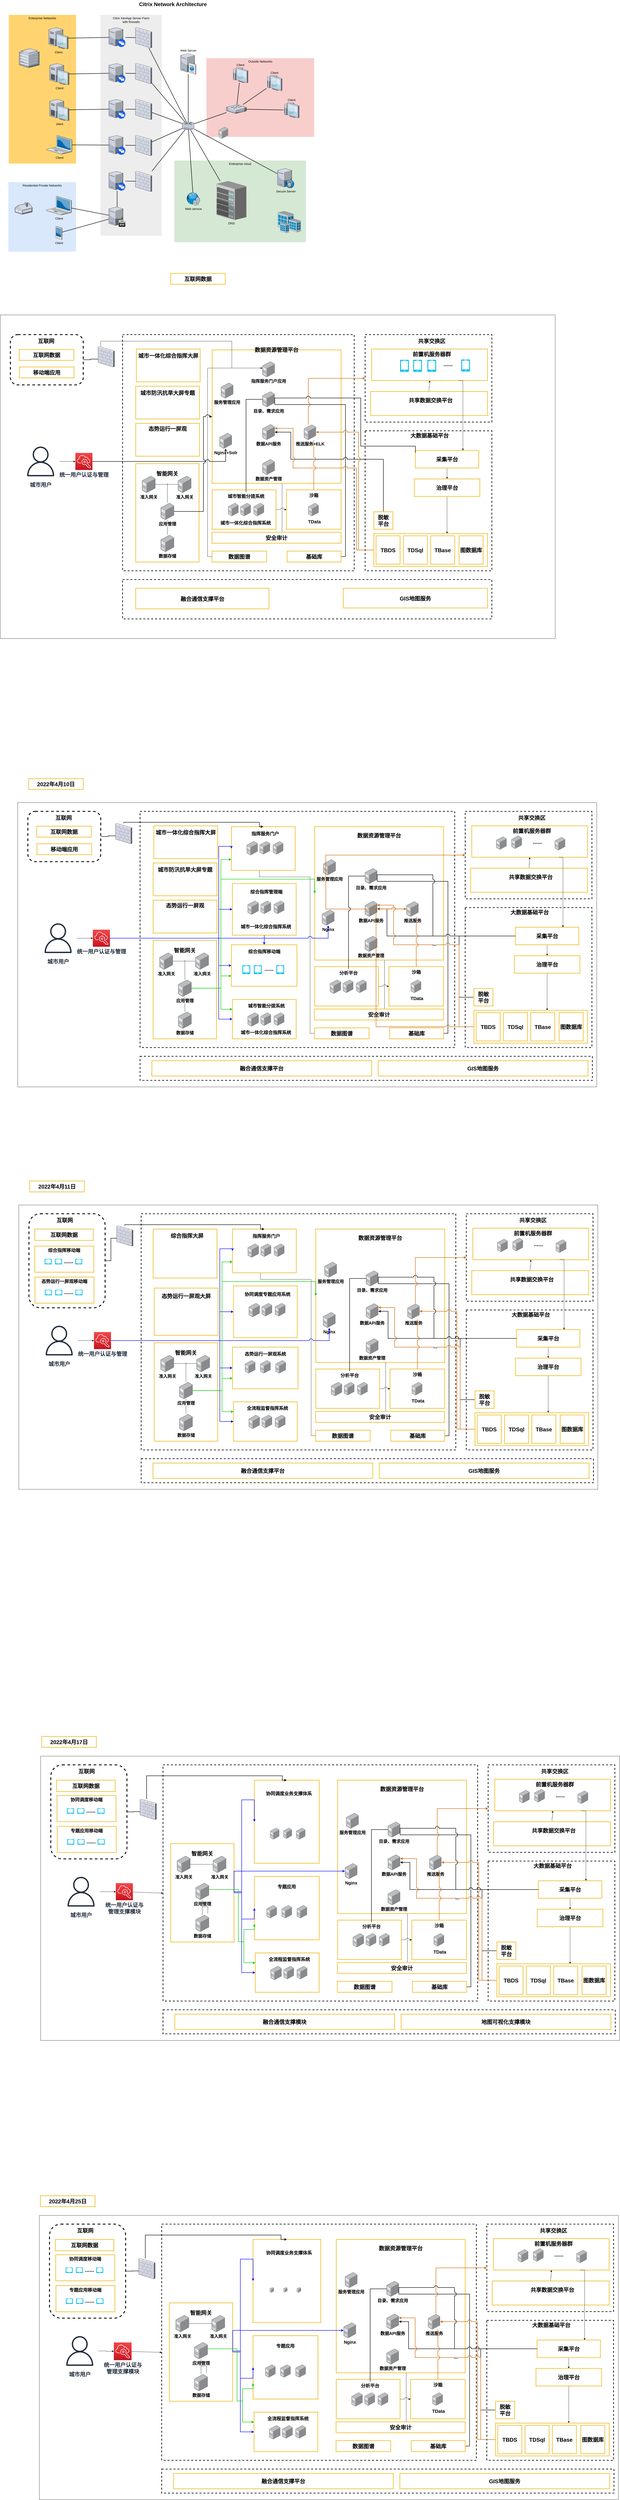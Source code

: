 <mxfile version="17.4.5" type="github">
  <diagram name="Page-1" id="e3a06f82-3646-2815-327d-82caf3d4e204">
    <mxGraphModel dx="2780" dy="1162" grid="1" gridSize="10" guides="1" tooltips="1" connect="1" arrows="1" fold="1" page="1" pageScale="1.5" pageWidth="3300" pageHeight="2339" background="none" math="0" shadow="0">
      <root>
        <mxCell id="0" style=";html=1;" />
        <mxCell id="1" style=";html=1;" parent="0" />
        <mxCell id="6a7d8f32e03d9370-61" value="Outside Networks" style="whiteSpace=wrap;html=1;fillColor=#f8cecc;fontSize=14;strokeColor=none;verticalAlign=top;" parent="1" vertex="1">
          <mxGeometry x="1084" y="296" width="493" height="360" as="geometry" />
        </mxCell>
        <mxCell id="6a7d8f32e03d9370-60" value="Enterprise cloud" style="whiteSpace=wrap;html=1;fillColor=#d5e8d4;fontSize=14;strokeColor=none;verticalAlign=top;" parent="1" vertex="1">
          <mxGeometry x="937" y="764" width="602" height="374" as="geometry" />
        </mxCell>
        <mxCell id="6a7d8f32e03d9370-59" value="Citrix XenApp Server Farm&lt;div&gt;with firewalls&lt;/div&gt;" style="whiteSpace=wrap;html=1;fillColor=#EDEDED;fontSize=14;strokeColor=none;verticalAlign=top;" parent="1" vertex="1">
          <mxGeometry x="599" y="98" width="280" height="1010" as="geometry" />
        </mxCell>
        <mxCell id="6a7d8f32e03d9370-58" value="Residential Private Networks" style="whiteSpace=wrap;html=1;fillColor=#dae8fc;fontSize=14;strokeColor=none;verticalAlign=top;" parent="1" vertex="1">
          <mxGeometry x="177" y="863" width="310" height="318" as="geometry" />
        </mxCell>
        <mxCell id="6a7d8f32e03d9370-57" value="Enterprise Networks" style="whiteSpace=wrap;html=1;fillColor=#FFD470;gradientColor=none;fontSize=14;strokeColor=none;verticalAlign=top;" parent="1" vertex="1">
          <mxGeometry x="179" y="98" width="308" height="680" as="geometry" />
        </mxCell>
        <mxCell id="6a7d8f32e03d9370-36" style="edgeStyle=none;rounded=0;html=1;startSize=10;endSize=10;jettySize=auto;orthogonalLoop=1;fontSize=14;endArrow=none;endFill=0;strokeWidth=2;" parent="1" source="6a7d8f32e03d9370-1" target="6a7d8f32e03d9370-14" edge="1">
          <mxGeometry relative="1" as="geometry" />
        </mxCell>
        <mxCell id="6a7d8f32e03d9370-1" value="Client" style="verticalLabelPosition=bottom;aspect=fixed;html=1;verticalAlign=top;strokeColor=none;shape=mxgraph.citrix.laptop_2;fillColor=#66B2FF;gradientColor=#0066CC;fontSize=14;" parent="1" vertex="1">
          <mxGeometry x="350.5" y="927" width="116" height="86.5" as="geometry" />
        </mxCell>
        <mxCell id="6a7d8f32e03d9370-35" style="edgeStyle=none;rounded=0;html=1;startSize=10;endSize=10;jettySize=auto;orthogonalLoop=1;fontSize=14;endArrow=none;endFill=0;strokeWidth=2;" parent="1" source="6a7d8f32e03d9370-2" target="6a7d8f32e03d9370-9" edge="1">
          <mxGeometry relative="1" as="geometry" />
        </mxCell>
        <mxCell id="6a7d8f32e03d9370-2" value="Client" style="verticalLabelPosition=bottom;aspect=fixed;html=1;verticalAlign=top;strokeColor=none;shape=mxgraph.citrix.laptop_2;fillColor=#66B2FF;gradientColor=#0066CC;fontSize=14;" parent="1" vertex="1">
          <mxGeometry x="352.5" y="649" width="116" height="86.5" as="geometry" />
        </mxCell>
        <mxCell id="6a7d8f32e03d9370-34" style="edgeStyle=none;rounded=0;html=1;startSize=10;endSize=10;jettySize=auto;orthogonalLoop=1;fontSize=14;endArrow=none;endFill=0;strokeWidth=2;" parent="1" source="6a7d8f32e03d9370-3" target="6a7d8f32e03d9370-10" edge="1">
          <mxGeometry relative="1" as="geometry" />
        </mxCell>
        <mxCell id="6a7d8f32e03d9370-3" value="client" style="verticalLabelPosition=bottom;aspect=fixed;html=1;verticalAlign=top;strokeColor=none;shape=mxgraph.citrix.desktop;fillColor=#66B2FF;gradientColor=#0066CC;fontSize=14;" parent="1" vertex="1">
          <mxGeometry x="366.0" y="484.0" width="89" height="98" as="geometry" />
        </mxCell>
        <mxCell id="6a7d8f32e03d9370-33" style="edgeStyle=none;rounded=0;html=1;startSize=10;endSize=10;jettySize=auto;orthogonalLoop=1;fontSize=14;endArrow=none;endFill=0;strokeWidth=2;" parent="1" source="6a7d8f32e03d9370-4" target="6a7d8f32e03d9370-11" edge="1">
          <mxGeometry relative="1" as="geometry" />
        </mxCell>
        <mxCell id="6a7d8f32e03d9370-4" value="Client" style="verticalLabelPosition=bottom;aspect=fixed;html=1;verticalAlign=top;strokeColor=none;shape=mxgraph.citrix.desktop;fillColor=#66B2FF;gradientColor=#0066CC;fontSize=14;" parent="1" vertex="1">
          <mxGeometry x="366.0" y="320.0" width="89" height="98" as="geometry" />
        </mxCell>
        <mxCell id="6a7d8f32e03d9370-32" style="edgeStyle=none;rounded=0;html=1;startSize=10;endSize=10;jettySize=auto;orthogonalLoop=1;fontSize=14;endArrow=none;endFill=0;strokeWidth=2;" parent="1" source="6a7d8f32e03d9370-5" target="6a7d8f32e03d9370-12" edge="1">
          <mxGeometry relative="1" as="geometry" />
        </mxCell>
        <mxCell id="6a7d8f32e03d9370-5" value="Client" style="verticalLabelPosition=bottom;aspect=fixed;html=1;verticalAlign=top;strokeColor=none;shape=mxgraph.citrix.desktop;fillColor=#66B2FF;gradientColor=#0066CC;fontSize=14;" parent="1" vertex="1">
          <mxGeometry x="362.0" y="156.0" width="89" height="98" as="geometry" />
        </mxCell>
        <mxCell id="6a7d8f32e03d9370-37" style="edgeStyle=none;rounded=0;html=1;startSize=10;endSize=10;jettySize=auto;orthogonalLoop=1;fontSize=14;endArrow=none;endFill=0;strokeWidth=2;" parent="1" source="6a7d8f32e03d9370-6" target="6a7d8f32e03d9370-14" edge="1">
          <mxGeometry relative="1" as="geometry" />
        </mxCell>
        <mxCell id="6a7d8f32e03d9370-6" value="Client" style="verticalLabelPosition=bottom;aspect=fixed;html=1;verticalAlign=top;strokeColor=none;shape=mxgraph.citrix.pda;fillColor=#66B2FF;gradientColor=#0066CC;fontSize=14;" parent="1" vertex="1">
          <mxGeometry x="393.5" y="1065" width="30" height="61" as="geometry" />
        </mxCell>
        <mxCell id="6a7d8f32e03d9370-39" style="edgeStyle=none;rounded=0;html=1;startSize=10;endSize=10;jettySize=auto;orthogonalLoop=1;fontSize=14;endArrow=none;endFill=0;strokeWidth=2;" parent="1" source="6a7d8f32e03d9370-8" target="6a7d8f32e03d9370-21" edge="1">
          <mxGeometry relative="1" as="geometry">
            <mxPoint x="737" y="846" as="targetPoint" />
          </mxGeometry>
        </mxCell>
        <mxCell id="6a7d8f32e03d9370-8" value="" style="verticalLabelPosition=bottom;aspect=fixed;html=1;verticalAlign=top;strokeColor=none;shape=mxgraph.citrix.xenapp_server;fillColor=#66B2FF;gradientColor=#0066CC;fontSize=14;" parent="1" vertex="1">
          <mxGeometry x="637.0" y="813" width="76" height="89" as="geometry" />
        </mxCell>
        <mxCell id="6a7d8f32e03d9370-40" style="edgeStyle=none;rounded=0;html=1;startSize=10;endSize=10;jettySize=auto;orthogonalLoop=1;fontSize=14;endArrow=none;endFill=0;strokeWidth=2;" parent="1" source="6a7d8f32e03d9370-9" target="6a7d8f32e03d9370-20" edge="1">
          <mxGeometry relative="1" as="geometry" />
        </mxCell>
        <mxCell id="6a7d8f32e03d9370-9" value="" style="verticalLabelPosition=bottom;aspect=fixed;html=1;verticalAlign=top;strokeColor=none;shape=mxgraph.citrix.xenapp_server;fillColor=#66B2FF;gradientColor=#0066CC;fontSize=14;" parent="1" vertex="1">
          <mxGeometry x="637.0" y="649" width="76" height="89" as="geometry" />
        </mxCell>
        <mxCell id="6a7d8f32e03d9370-41" style="edgeStyle=none;rounded=0;html=1;startSize=10;endSize=10;jettySize=auto;orthogonalLoop=1;fontSize=14;endArrow=none;endFill=0;strokeWidth=2;" parent="1" source="6a7d8f32e03d9370-10" target="6a7d8f32e03d9370-19" edge="1">
          <mxGeometry relative="1" as="geometry" />
        </mxCell>
        <mxCell id="6a7d8f32e03d9370-10" value="" style="verticalLabelPosition=bottom;aspect=fixed;html=1;verticalAlign=top;strokeColor=none;shape=mxgraph.citrix.xenapp_server;fillColor=#66B2FF;gradientColor=#0066CC;fontSize=14;" parent="1" vertex="1">
          <mxGeometry x="637.0" y="484" width="76" height="89" as="geometry" />
        </mxCell>
        <mxCell id="6a7d8f32e03d9370-42" style="edgeStyle=none;rounded=0;html=1;startSize=10;endSize=10;jettySize=auto;orthogonalLoop=1;fontSize=14;endArrow=none;endFill=0;strokeWidth=2;" parent="1" source="6a7d8f32e03d9370-11" target="6a7d8f32e03d9370-18" edge="1">
          <mxGeometry relative="1" as="geometry" />
        </mxCell>
        <mxCell id="6a7d8f32e03d9370-11" value="" style="verticalLabelPosition=bottom;aspect=fixed;html=1;verticalAlign=top;strokeColor=none;shape=mxgraph.citrix.xenapp_server;fillColor=#66B2FF;gradientColor=#0066CC;fontSize=14;" parent="1" vertex="1">
          <mxGeometry x="637.0" y="320" width="76" height="89" as="geometry" />
        </mxCell>
        <mxCell id="6a7d8f32e03d9370-43" style="edgeStyle=none;rounded=0;html=1;startSize=10;endSize=10;jettySize=auto;orthogonalLoop=1;fontSize=14;endArrow=none;endFill=0;strokeWidth=2;" parent="1" source="6a7d8f32e03d9370-12" target="6a7d8f32e03d9370-17" edge="1">
          <mxGeometry relative="1" as="geometry" />
        </mxCell>
        <mxCell id="6a7d8f32e03d9370-12" value="" style="verticalLabelPosition=bottom;aspect=fixed;html=1;verticalAlign=top;strokeColor=none;shape=mxgraph.citrix.xenapp_server;fillColor=#66B2FF;gradientColor=#0066CC;fontSize=14;" parent="1" vertex="1">
          <mxGeometry x="637.0" y="156" width="76" height="89" as="geometry" />
        </mxCell>
        <mxCell id="6a7d8f32e03d9370-50" style="edgeStyle=none;rounded=0;html=1;startSize=10;endSize=10;jettySize=auto;orthogonalLoop=1;fontSize=14;endArrow=none;endFill=0;strokeWidth=2;" parent="1" source="6a7d8f32e03d9370-13" target="6a7d8f32e03d9370-16" edge="1">
          <mxGeometry relative="1" as="geometry" />
        </mxCell>
        <mxCell id="6a7d8f32e03d9370-51" style="edgeStyle=none;rounded=0;html=1;startSize=10;endSize=10;jettySize=auto;orthogonalLoop=1;fontSize=14;endArrow=none;endFill=0;strokeWidth=2;" parent="1" source="6a7d8f32e03d9370-13" target="6a7d8f32e03d9370-15" edge="1">
          <mxGeometry relative="1" as="geometry" />
        </mxCell>
        <mxCell id="6a7d8f32e03d9370-52" style="edgeStyle=none;rounded=0;html=1;startSize=10;endSize=10;jettySize=auto;orthogonalLoop=1;fontSize=14;endArrow=none;endFill=0;strokeWidth=2;" parent="1" source="6a7d8f32e03d9370-13" target="6a7d8f32e03d9370-26" edge="1">
          <mxGeometry relative="1" as="geometry" />
        </mxCell>
        <mxCell id="6a7d8f32e03d9370-56" style="edgeStyle=none;rounded=0;html=1;startSize=10;endSize=10;jettySize=auto;orthogonalLoop=1;fontSize=14;endArrow=none;endFill=0;strokeWidth=2;" parent="1" source="6a7d8f32e03d9370-13" target="6a7d8f32e03d9370-25" edge="1">
          <mxGeometry relative="1" as="geometry" />
        </mxCell>
        <mxCell id="6a7d8f32e03d9370-13" value="" style="verticalLabelPosition=bottom;aspect=fixed;html=1;verticalAlign=top;strokeColor=none;shape=mxgraph.citrix.router;fillColor=#66B2FF;gradientColor=#0066CC;fontSize=14;" parent="1" vertex="1">
          <mxGeometry x="973" y="587" width="55" height="36.5" as="geometry" />
        </mxCell>
        <mxCell id="6a7d8f32e03d9370-38" style="edgeStyle=none;rounded=0;html=1;startSize=10;endSize=10;jettySize=auto;orthogonalLoop=1;fontSize=14;endArrow=none;endFill=0;strokeWidth=2;" parent="1" source="6a7d8f32e03d9370-14" target="6a7d8f32e03d9370-8" edge="1">
          <mxGeometry relative="1" as="geometry" />
        </mxCell>
        <mxCell id="6a7d8f32e03d9370-14" value="" style="verticalLabelPosition=bottom;aspect=fixed;html=1;verticalAlign=top;strokeColor=none;shape=mxgraph.citrix.xenclient_synchronizer;fillColor=#CCCCCC;gradientColor=#000000;gradientDirection=south;fontSize=14;" parent="1" vertex="1">
          <mxGeometry x="637.0" y="976" width="76" height="91" as="geometry" />
        </mxCell>
        <mxCell id="6a7d8f32e03d9370-15" value="Web Server" style="verticalLabelPosition=top;aspect=fixed;html=1;verticalAlign=bottom;strokeColor=none;shape=mxgraph.citrix.cache_server;fillColor=#66B2FF;gradientColor=#0066CC;fontSize=14;labelPosition=center;align=center;" parent="1" vertex="1">
          <mxGeometry x="965" y="272" width="71" height="97.5" as="geometry" />
        </mxCell>
        <mxCell id="6a7d8f32e03d9370-16" value="DNS" style="verticalLabelPosition=bottom;aspect=fixed;html=1;verticalAlign=top;strokeColor=none;shape=mxgraph.citrix.chassis;fillColor=#66B2FF;gradientColor=#0066CC;fontSize=14;" parent="1" vertex="1">
          <mxGeometry x="1129" y="858" width="137.5" height="177.5" as="geometry" />
        </mxCell>
        <mxCell id="6a7d8f32e03d9370-44" style="edgeStyle=none;rounded=0;html=1;startSize=10;endSize=10;jettySize=auto;orthogonalLoop=1;fontSize=14;endArrow=none;endFill=0;strokeWidth=2;" parent="1" source="6a7d8f32e03d9370-17" target="6a7d8f32e03d9370-13" edge="1">
          <mxGeometry relative="1" as="geometry" />
        </mxCell>
        <mxCell id="6a7d8f32e03d9370-17" value="" style="verticalLabelPosition=bottom;aspect=fixed;html=1;verticalAlign=top;strokeColor=none;shape=mxgraph.citrix.firewall;fillColor=#66B2FF;gradientColor=#0066CC;fontSize=14;" parent="1" vertex="1">
          <mxGeometry x="759" y="156" width="75" height="93" as="geometry" />
        </mxCell>
        <mxCell id="6a7d8f32e03d9370-45" style="edgeStyle=none;rounded=0;html=1;startSize=10;endSize=10;jettySize=auto;orthogonalLoop=1;fontSize=14;endArrow=none;endFill=0;strokeWidth=2;" parent="1" source="6a7d8f32e03d9370-18" target="6a7d8f32e03d9370-13" edge="1">
          <mxGeometry relative="1" as="geometry" />
        </mxCell>
        <mxCell id="6a7d8f32e03d9370-18" value="" style="verticalLabelPosition=bottom;aspect=fixed;html=1;verticalAlign=top;strokeColor=none;shape=mxgraph.citrix.firewall;fillColor=#66B2FF;gradientColor=#0066CC;fontSize=14;" parent="1" vertex="1">
          <mxGeometry x="759" y="320" width="75" height="93" as="geometry" />
        </mxCell>
        <mxCell id="6a7d8f32e03d9370-46" style="edgeStyle=none;rounded=0;html=1;startSize=10;endSize=10;jettySize=auto;orthogonalLoop=1;fontSize=14;endArrow=none;endFill=0;strokeWidth=2;" parent="1" source="6a7d8f32e03d9370-19" target="6a7d8f32e03d9370-13" edge="1">
          <mxGeometry relative="1" as="geometry" />
        </mxCell>
        <mxCell id="6a7d8f32e03d9370-19" value="" style="verticalLabelPosition=bottom;aspect=fixed;html=1;verticalAlign=top;strokeColor=none;shape=mxgraph.citrix.firewall;fillColor=#66B2FF;gradientColor=#0066CC;fontSize=14;" parent="1" vertex="1">
          <mxGeometry x="759" y="484" width="75" height="93" as="geometry" />
        </mxCell>
        <mxCell id="6a7d8f32e03d9370-47" style="edgeStyle=none;rounded=0;html=1;startSize=10;endSize=10;jettySize=auto;orthogonalLoop=1;fontSize=14;endArrow=none;endFill=0;strokeWidth=2;" parent="1" source="6a7d8f32e03d9370-20" target="6a7d8f32e03d9370-13" edge="1">
          <mxGeometry relative="1" as="geometry" />
        </mxCell>
        <mxCell id="6a7d8f32e03d9370-20" value="" style="verticalLabelPosition=bottom;aspect=fixed;html=1;verticalAlign=top;strokeColor=none;shape=mxgraph.citrix.firewall;fillColor=#66B2FF;gradientColor=#0066CC;fontSize=14;" parent="1" vertex="1">
          <mxGeometry x="759" y="649" width="75" height="93" as="geometry" />
        </mxCell>
        <mxCell id="6a7d8f32e03d9370-48" style="edgeStyle=none;rounded=0;html=1;startSize=10;endSize=10;jettySize=auto;orthogonalLoop=1;fontSize=14;endArrow=none;endFill=0;strokeWidth=2;" parent="1" source="6a7d8f32e03d9370-21" target="6a7d8f32e03d9370-13" edge="1">
          <mxGeometry relative="1" as="geometry" />
        </mxCell>
        <mxCell id="6a7d8f32e03d9370-21" value="" style="verticalLabelPosition=bottom;aspect=fixed;html=1;verticalAlign=top;strokeColor=none;shape=mxgraph.citrix.firewall;fillColor=#66B2FF;gradientColor=#0066CC;fontSize=14;" parent="1" vertex="1">
          <mxGeometry x="759" y="813" width="75" height="93" as="geometry" />
        </mxCell>
        <mxCell id="6a7d8f32e03d9370-23" value="" style="verticalLabelPosition=bottom;aspect=fixed;html=1;verticalAlign=top;strokeColor=none;shape=mxgraph.citrix.home_office;fillColor=#66B2FF;gradientColor=#0066CC;fontSize=14;" parent="1" vertex="1">
          <mxGeometry x="207" y="955" width="80" height="55.5" as="geometry" />
        </mxCell>
        <mxCell id="6a7d8f32e03d9370-24" value="" style="verticalLabelPosition=bottom;aspect=fixed;html=1;verticalAlign=top;strokeColor=none;shape=mxgraph.citrix.hq_enterprise;fillColor=#66B2FF;gradientColor=#0066CC;fontSize=14;" parent="1" vertex="1">
          <mxGeometry x="227" y="252" width="92" height="88" as="geometry" />
        </mxCell>
        <mxCell id="6a7d8f32e03d9370-25" value="Secure Server" style="verticalLabelPosition=bottom;aspect=fixed;html=1;verticalAlign=top;strokeColor=none;shape=mxgraph.citrix.proxy_server;fillColor=#66B2FF;gradientColor=#0066CC;fontSize=14;" parent="1" vertex="1">
          <mxGeometry x="1409" y="800" width="76.5" height="90" as="geometry" />
        </mxCell>
        <mxCell id="6a7d8f32e03d9370-53" style="edgeStyle=none;rounded=0;html=1;startSize=10;endSize=10;jettySize=auto;orthogonalLoop=1;fontSize=14;endArrow=none;endFill=0;strokeWidth=2;" parent="1" source="6a7d8f32e03d9370-26" target="6a7d8f32e03d9370-29" edge="1">
          <mxGeometry relative="1" as="geometry" />
        </mxCell>
        <mxCell id="6a7d8f32e03d9370-54" style="edgeStyle=none;rounded=0;html=1;startSize=10;endSize=10;jettySize=auto;orthogonalLoop=1;fontSize=14;endArrow=none;endFill=0;strokeWidth=2;" parent="1" source="6a7d8f32e03d9370-26" target="6a7d8f32e03d9370-28" edge="1">
          <mxGeometry relative="1" as="geometry" />
        </mxCell>
        <mxCell id="6a7d8f32e03d9370-55" style="edgeStyle=none;rounded=0;html=1;startSize=10;endSize=10;jettySize=auto;orthogonalLoop=1;fontSize=14;endArrow=none;endFill=0;strokeWidth=2;" parent="1" source="6a7d8f32e03d9370-26" target="6a7d8f32e03d9370-27" edge="1">
          <mxGeometry relative="1" as="geometry" />
        </mxCell>
        <mxCell id="6a7d8f32e03d9370-26" value="" style="verticalLabelPosition=bottom;aspect=fixed;html=1;verticalAlign=top;strokeColor=none;shape=mxgraph.citrix.switch;fillColor=#66B2FF;gradientColor=#0066CC;fontSize=14;" parent="1" vertex="1">
          <mxGeometry x="1175" y="508" width="92" height="41.5" as="geometry" />
        </mxCell>
        <mxCell id="6a7d8f32e03d9370-27" value="Client" style="verticalLabelPosition=top;aspect=fixed;html=1;verticalAlign=bottom;strokeColor=none;shape=mxgraph.citrix.thin_client;fillColor=#66B2FF;gradientColor=#0066CC;fontSize=14;labelPosition=center;align=center;" parent="1" vertex="1">
          <mxGeometry x="1437" y="498" width="71" height="71" as="geometry" />
        </mxCell>
        <mxCell id="6a7d8f32e03d9370-28" value="Client" style="verticalLabelPosition=top;aspect=fixed;html=1;verticalAlign=bottom;strokeColor=none;shape=mxgraph.citrix.thin_client;fillColor=#66B2FF;gradientColor=#0066CC;fontSize=14;labelPosition=center;align=center;" parent="1" vertex="1">
          <mxGeometry x="1359" y="374" width="71" height="71" as="geometry" />
        </mxCell>
        <mxCell id="6a7d8f32e03d9370-29" value="Client" style="verticalLabelPosition=top;aspect=fixed;html=1;verticalAlign=bottom;strokeColor=none;shape=mxgraph.citrix.thin_client;fillColor=#66B2FF;gradientColor=#0066CC;fontSize=14;labelPosition=center;align=center;" parent="1" vertex="1">
          <mxGeometry x="1203" y="338" width="71" height="71" as="geometry" />
        </mxCell>
        <mxCell id="6a7d8f32e03d9370-49" style="edgeStyle=none;rounded=0;html=1;startSize=10;endSize=10;jettySize=auto;orthogonalLoop=1;fontSize=14;endArrow=none;endFill=0;strokeWidth=2;" parent="1" source="6a7d8f32e03d9370-30" target="6a7d8f32e03d9370-13" edge="1">
          <mxGeometry relative="1" as="geometry" />
        </mxCell>
        <mxCell id="6a7d8f32e03d9370-30" value="Web service" style="verticalLabelPosition=bottom;aspect=fixed;html=1;verticalAlign=top;strokeColor=none;shape=mxgraph.citrix.web_service;fillColor=#66B2FF;gradientColor=#0066CC;fontSize=14;" parent="1" vertex="1">
          <mxGeometry x="992" y="910" width="63" height="60" as="geometry" />
        </mxCell>
        <mxCell id="6a7d8f32e03d9370-31" value="" style="verticalLabelPosition=bottom;aspect=fixed;html=1;verticalAlign=top;strokeColor=none;shape=mxgraph.citrix.site;fillColor=#66B2FF;gradientColor=#0066CC;fontSize=14;" parent="1" vertex="1">
          <mxGeometry x="1409" y="995" width="107" height="101" as="geometry" />
        </mxCell>
        <mxCell id="6a7d8f32e03d9370-62" value="Citrix Network Architecture" style="text;strokeColor=none;fillColor=none;html=1;fontSize=24;fontStyle=1;verticalAlign=middle;align=center;" parent="1" vertex="1">
          <mxGeometry x="499" y="30" width="861" height="40" as="geometry" />
        </mxCell>
        <mxCell id="CLPY1Yza_ldmhG9aF3oh-1" value="" style="whiteSpace=wrap;html=1;" parent="1" vertex="1">
          <mxGeometry x="140" y="1470" width="2540" height="1480" as="geometry" />
        </mxCell>
        <mxCell id="CLPY1Yza_ldmhG9aF3oh-109" style="edgeStyle=orthogonalEdgeStyle;rounded=0;orthogonalLoop=1;jettySize=auto;html=1;exitX=1;exitY=0.5;exitDx=0;exitDy=0;entryX=0.347;entryY=0.613;entryDx=0;entryDy=0;entryPerimeter=0;fontSize=25;strokeWidth=2;" parent="1" source="CLPY1Yza_ldmhG9aF3oh-2" target="CLPY1Yza_ldmhG9aF3oh-11" edge="1">
          <mxGeometry relative="1" as="geometry" />
        </mxCell>
        <mxCell id="CLPY1Yza_ldmhG9aF3oh-2" value="" style="rounded=1;whiteSpace=wrap;html=1;dashed=1;strokeWidth=4;" parent="1" vertex="1">
          <mxGeometry x="186.5" y="1560" width="333.5" height="230" as="geometry" />
        </mxCell>
        <mxCell id="CLPY1Yza_ldmhG9aF3oh-3" value="&lt;b&gt;&lt;font style=&quot;font-size: 25px&quot;&gt;互联网数据&lt;/font&gt;&lt;/b&gt;" style="whiteSpace=wrap;html=1;strokeWidth=4;fillColor=none;strokeColor=#F2CE61;" parent="1" vertex="1">
          <mxGeometry x="920" y="1280" width="250" height="50" as="geometry" />
        </mxCell>
        <mxCell id="CLPY1Yza_ldmhG9aF3oh-6" value="&lt;b&gt;&lt;font style=&quot;font-size: 25px&quot;&gt;移动端应用&lt;/font&gt;&lt;/b&gt;" style="whiteSpace=wrap;html=1;strokeWidth=4;fillColor=none;strokeColor=#F2CE61;" parent="1" vertex="1">
          <mxGeometry x="228" y="1708" width="250" height="50" as="geometry" />
        </mxCell>
        <mxCell id="CLPY1Yza_ldmhG9aF3oh-7" value="&lt;b&gt;&lt;font style=&quot;font-size: 25px&quot;&gt;互联网数据&lt;/font&gt;&lt;/b&gt;" style="whiteSpace=wrap;html=1;strokeWidth=4;fillColor=none;strokeColor=#F2CE61;" parent="1" vertex="1">
          <mxGeometry x="227" y="1628" width="250" height="50" as="geometry" />
        </mxCell>
        <mxCell id="CLPY1Yza_ldmhG9aF3oh-8" value="&lt;b&gt;&lt;font style=&quot;font-size: 25px&quot;&gt;互联网&lt;/font&gt;&lt;/b&gt;" style="whiteSpace=wrap;html=1;strokeWidth=4;fillColor=default;strokeColor=none;" parent="1" vertex="1">
          <mxGeometry x="225" y="1570" width="250" height="38" as="geometry" />
        </mxCell>
        <mxCell id="CLPY1Yza_ldmhG9aF3oh-111" style="edgeStyle=orthogonalEdgeStyle;rounded=0;orthogonalLoop=1;jettySize=auto;html=1;fontSize=25;" parent="1" source="CLPY1Yza_ldmhG9aF3oh-10" target="CLPY1Yza_ldmhG9aF3oh-12" edge="1">
          <mxGeometry relative="1" as="geometry" />
        </mxCell>
        <mxCell id="CLPY1Yza_ldmhG9aF3oh-10" value="&lt;b&gt;&lt;font style=&quot;font-size: 25px&quot;&gt;城市用户&lt;/font&gt;&lt;/b&gt;" style="sketch=0;outlineConnect=0;fontColor=#232F3E;gradientColor=none;strokeColor=#232F3E;fillColor=#ffffff;dashed=0;verticalLabelPosition=bottom;verticalAlign=top;align=center;html=1;fontSize=12;fontStyle=0;aspect=fixed;shape=mxgraph.aws4.resourceIcon;resIcon=mxgraph.aws4.user;" parent="1" vertex="1">
          <mxGeometry x="240" y="2055" width="170" height="170" as="geometry" />
        </mxCell>
        <mxCell id="CLPY1Yza_ldmhG9aF3oh-11" value="" style="verticalLabelPosition=bottom;aspect=fixed;html=1;verticalAlign=top;strokeColor=none;shape=mxgraph.citrix.firewall;fillColor=#66B2FF;gradientColor=#0066CC;fontSize=14;" parent="1" vertex="1">
          <mxGeometry x="588" y="1615" width="75" height="93" as="geometry" />
        </mxCell>
        <mxCell id="CLPY1Yza_ldmhG9aF3oh-12" value="&lt;span style=&quot;font-size: 25px&quot;&gt;&lt;b&gt;统一用户认证与管理&lt;/b&gt;&lt;/span&gt;" style="sketch=0;points=[[0,0,0],[0.25,0,0],[0.5,0,0],[0.75,0,0],[1,0,0],[0,1,0],[0.25,1,0],[0.5,1,0],[0.75,1,0],[1,1,0],[0,0.25,0],[0,0.5,0],[0,0.75,0],[1,0.25,0],[1,0.5,0],[1,0.75,0]];outlineConnect=0;fontColor=#232F3E;gradientColor=#F54749;gradientDirection=north;fillColor=#C7131F;strokeColor=#ffffff;dashed=0;verticalLabelPosition=bottom;verticalAlign=top;align=center;html=1;fontSize=12;fontStyle=0;aspect=fixed;shape=mxgraph.aws4.resourceIcon;resIcon=mxgraph.aws4.single_sign_on;" parent="1" vertex="1">
          <mxGeometry x="484" y="2101" width="78" height="78" as="geometry" />
        </mxCell>
        <mxCell id="CLPY1Yza_ldmhG9aF3oh-17" value="" style="whiteSpace=wrap;html=1;fontSize=20;strokeColor=#000000;strokeWidth=3;fillColor=default;gradientColor=#ffffff;gradientDirection=south;dashed=1;" parent="1" vertex="1">
          <mxGeometry x="700" y="1560" width="1060" height="1080" as="geometry" />
        </mxCell>
        <mxCell id="CLPY1Yza_ldmhG9aF3oh-21" value="" style="group" parent="1" vertex="1" connectable="0">
          <mxGeometry x="763" y="1626" width="292" height="150" as="geometry" />
        </mxCell>
        <mxCell id="CLPY1Yza_ldmhG9aF3oh-4" value="&lt;b&gt;&lt;font style=&quot;font-size: 25px&quot;&gt;城市一体化综合指挥大屏&lt;br&gt;&lt;br&gt;&lt;br&gt;&lt;br&gt;&lt;/font&gt;&lt;/b&gt;" style="whiteSpace=wrap;html=1;strokeWidth=4;fillColor=none;strokeColor=#F2CE61;" parent="CLPY1Yza_ldmhG9aF3oh-21" vertex="1">
          <mxGeometry width="292" height="150" as="geometry" />
        </mxCell>
        <mxCell id="CLPY1Yza_ldmhG9aF3oh-20" value="" style="shape=image;html=1;verticalAlign=top;verticalLabelPosition=bottom;labelBackgroundColor=#ffffff;imageAspect=0;aspect=fixed;image=https://cdn4.iconfinder.com/data/icons/essential-app-1/16/presentation-screen-keynote-powerpoint-128.png;dashed=1;fontSize=20;strokeColor=#000000;strokeWidth=4;fillColor=default;gradientColor=#ffffff;gradientDirection=south;" parent="CLPY1Yza_ldmhG9aF3oh-21" vertex="1">
          <mxGeometry x="94.5" y="47" width="103" height="103" as="geometry" />
        </mxCell>
        <mxCell id="CLPY1Yza_ldmhG9aF3oh-22" value="" style="group" parent="1" vertex="1" connectable="0">
          <mxGeometry x="760" y="1796" width="292" height="150" as="geometry" />
        </mxCell>
        <mxCell id="CLPY1Yza_ldmhG9aF3oh-23" value="&lt;b&gt;&lt;font style=&quot;font-size: 25px&quot;&gt;城市防汛抗旱大屏专题&lt;br&gt;&lt;br&gt;&lt;br&gt;&lt;br&gt;&lt;/font&gt;&lt;/b&gt;" style="whiteSpace=wrap;html=1;strokeWidth=4;fillColor=none;strokeColor=#F2CE61;" parent="CLPY1Yza_ldmhG9aF3oh-22" vertex="1">
          <mxGeometry width="292" height="150" as="geometry" />
        </mxCell>
        <mxCell id="CLPY1Yza_ldmhG9aF3oh-24" value="" style="shape=image;html=1;verticalAlign=top;verticalLabelPosition=bottom;labelBackgroundColor=#ffffff;imageAspect=0;aspect=fixed;image=https://cdn4.iconfinder.com/data/icons/essential-app-1/16/presentation-screen-keynote-powerpoint-128.png;dashed=1;fontSize=20;strokeColor=#000000;strokeWidth=4;fillColor=default;gradientColor=#ffffff;gradientDirection=south;" parent="CLPY1Yza_ldmhG9aF3oh-22" vertex="1">
          <mxGeometry x="94.5" y="47" width="103" height="103" as="geometry" />
        </mxCell>
        <mxCell id="CLPY1Yza_ldmhG9aF3oh-25" value="" style="group" parent="1" vertex="1" connectable="0">
          <mxGeometry x="760" y="1966" width="292" height="150" as="geometry" />
        </mxCell>
        <mxCell id="CLPY1Yza_ldmhG9aF3oh-26" value="&lt;font&gt;&lt;span style=&quot;font-size: 25px&quot;&gt;&lt;b&gt;态势运行一屏观&lt;br&gt;&lt;/b&gt;&lt;/span&gt;&lt;br&gt;&lt;br&gt;&lt;br&gt;&lt;br&gt;&lt;br&gt;&lt;br&gt;&lt;br&gt;&lt;/font&gt;" style="whiteSpace=wrap;html=1;strokeWidth=4;fillColor=none;strokeColor=#F2CE61;" parent="CLPY1Yza_ldmhG9aF3oh-25" vertex="1">
          <mxGeometry width="292" height="150" as="geometry" />
        </mxCell>
        <mxCell id="CLPY1Yza_ldmhG9aF3oh-27" value="" style="shape=image;html=1;verticalAlign=top;verticalLabelPosition=bottom;labelBackgroundColor=#ffffff;imageAspect=0;aspect=fixed;image=https://cdn4.iconfinder.com/data/icons/essential-app-1/16/presentation-screen-keynote-powerpoint-128.png;dashed=1;fontSize=20;strokeColor=#000000;strokeWidth=4;fillColor=default;gradientColor=#ffffff;gradientDirection=south;" parent="CLPY1Yza_ldmhG9aF3oh-25" vertex="1">
          <mxGeometry x="94.5" y="47" width="103" height="103" as="geometry" />
        </mxCell>
        <mxCell id="CLPY1Yza_ldmhG9aF3oh-28" value="" style="group" parent="1" vertex="1" connectable="0">
          <mxGeometry x="760" y="2150" width="290" height="450" as="geometry" />
        </mxCell>
        <mxCell id="CLPY1Yza_ldmhG9aF3oh-29" value="&lt;b&gt;&lt;font style=&quot;font-size: 25px&quot;&gt;智能网关&lt;br&gt;&lt;br&gt;&lt;br&gt;&lt;br&gt;&lt;br&gt;&lt;br&gt;&lt;br&gt;&lt;br&gt;&lt;br&gt;&lt;br&gt;&lt;br&gt;&lt;br&gt;&lt;br&gt;&lt;/font&gt;&lt;/b&gt;" style="whiteSpace=wrap;html=1;strokeWidth=4;fillColor=none;strokeColor=#F2CE61;" parent="CLPY1Yza_ldmhG9aF3oh-28" vertex="1">
          <mxGeometry width="290.0" height="450" as="geometry" />
        </mxCell>
        <mxCell id="CLPY1Yza_ldmhG9aF3oh-33" value="&lt;b&gt;准入网关&lt;/b&gt;" style="points=[];aspect=fixed;html=1;align=center;shadow=0;dashed=0;image;image=img/lib/allied_telesis/computer_and_terminals/Server_Desktop.svg;fontSize=20;strokeColor=#000000;strokeWidth=4;fillColor=default;gradientColor=#ffffff;gradientDirection=south;" parent="CLPY1Yza_ldmhG9aF3oh-28" vertex="1">
          <mxGeometry x="29" y="56.25" width="61.006" height="77.333" as="geometry" />
        </mxCell>
        <mxCell id="CLPY1Yza_ldmhG9aF3oh-113" style="edgeStyle=orthogonalEdgeStyle;rounded=0;orthogonalLoop=1;jettySize=auto;html=1;fontSize=25;endArrow=none;endFill=0;" parent="CLPY1Yza_ldmhG9aF3oh-28" source="CLPY1Yza_ldmhG9aF3oh-39" target="CLPY1Yza_ldmhG9aF3oh-33" edge="1">
          <mxGeometry relative="1" as="geometry" />
        </mxCell>
        <mxCell id="CLPY1Yza_ldmhG9aF3oh-39" value="&lt;b&gt;准入网关&lt;/b&gt;" style="points=[];aspect=fixed;html=1;align=center;shadow=0;dashed=0;image;image=img/lib/allied_telesis/computer_and_terminals/Server_Desktop.svg;fontSize=20;strokeColor=#000000;strokeWidth=4;fillColor=default;gradientColor=#ffffff;gradientDirection=south;" parent="CLPY1Yza_ldmhG9aF3oh-28" vertex="1">
          <mxGeometry x="193.333" y="56.25" width="61.006" height="77.333" as="geometry" />
        </mxCell>
        <mxCell id="CLPY1Yza_ldmhG9aF3oh-115" style="edgeStyle=orthogonalEdgeStyle;rounded=0;orthogonalLoop=1;jettySize=auto;html=1;fontSize=25;endArrow=none;endFill=0;" parent="CLPY1Yza_ldmhG9aF3oh-28" source="CLPY1Yza_ldmhG9aF3oh-48" target="CLPY1Yza_ldmhG9aF3oh-49" edge="1">
          <mxGeometry relative="1" as="geometry" />
        </mxCell>
        <mxCell id="CLPY1Yza_ldmhG9aF3oh-48" value="&lt;b&gt;应用管理&lt;/b&gt;" style="points=[];aspect=fixed;html=1;align=center;shadow=0;dashed=0;image;image=img/lib/allied_telesis/computer_and_terminals/Server_Desktop.svg;fontSize=20;strokeColor=#000000;strokeWidth=4;fillColor=default;gradientColor=#ffffff;gradientDirection=south;" parent="CLPY1Yza_ldmhG9aF3oh-28" vertex="1">
          <mxGeometry x="114.492" y="180" width="61.006" height="77.333" as="geometry" />
        </mxCell>
        <mxCell id="CLPY1Yza_ldmhG9aF3oh-49" value="&lt;b&gt;数据存储&lt;/b&gt;" style="points=[];aspect=fixed;html=1;align=center;shadow=0;dashed=0;image;image=img/lib/allied_telesis/computer_and_terminals/Server_Desktop.svg;fontSize=20;strokeColor=#000000;strokeWidth=4;fillColor=default;gradientColor=#ffffff;gradientDirection=south;" parent="CLPY1Yza_ldmhG9aF3oh-28" vertex="1">
          <mxGeometry x="114.492" y="326.25" width="61.006" height="77.333" as="geometry" />
        </mxCell>
        <mxCell id="CLPY1Yza_ldmhG9aF3oh-32" value="" style="points=[];aspect=fixed;html=1;align=center;shadow=0;dashed=0;image;image=img/lib/allied_telesis/computer_and_terminals/Server_Desktop.svg;fontSize=20;strokeColor=#000000;strokeWidth=4;fillColor=default;gradientColor=#ffffff;gradientDirection=south;" parent="1" vertex="1">
          <mxGeometry x="1140" y="610" width="42.6" height="54" as="geometry" />
        </mxCell>
        <mxCell id="CLPY1Yza_ldmhG9aF3oh-50" value="" style="group" parent="1" vertex="1" connectable="0">
          <mxGeometry x="1110" y="1630" width="590" height="610" as="geometry" />
        </mxCell>
        <mxCell id="CLPY1Yza_ldmhG9aF3oh-51" value="&lt;font&gt;&lt;span style=&quot;font-size: 25px&quot;&gt;&lt;b&gt;数据资源管理平台&lt;br&gt;&lt;br&gt;&lt;br&gt;&lt;br&gt;&lt;br&gt;&lt;br&gt;&lt;br&gt;&lt;br&gt;&lt;br&gt;&lt;br&gt;&lt;br&gt;&lt;br&gt;&lt;br&gt;&lt;br&gt;&lt;br&gt;&lt;br&gt;&lt;br&gt;&lt;br&gt;&lt;/b&gt;&lt;/span&gt;&lt;br&gt;&lt;br&gt;&lt;br&gt;&lt;br&gt;&lt;br&gt;&lt;br&gt;&lt;br&gt;&lt;/font&gt;" style="whiteSpace=wrap;html=1;strokeWidth=4;fillColor=none;strokeColor=#F2CE61;" parent="CLPY1Yza_ldmhG9aF3oh-50" vertex="1">
          <mxGeometry width="590" height="610" as="geometry" />
        </mxCell>
        <mxCell id="CLPY1Yza_ldmhG9aF3oh-53" value="&lt;b&gt;指挥服务门户应用&lt;/b&gt;" style="points=[];aspect=fixed;html=1;align=center;shadow=0;dashed=0;image;image=img/lib/allied_telesis/computer_and_terminals/Server_Desktop.svg;fontSize=20;strokeColor=#000000;strokeWidth=4;fillColor=default;gradientColor=#ffffff;gradientDirection=south;" parent="CLPY1Yza_ldmhG9aF3oh-50" vertex="1">
          <mxGeometry x="230" y="53.001" width="56.385" height="71.475" as="geometry" />
        </mxCell>
        <mxCell id="CLPY1Yza_ldmhG9aF3oh-57" value="&lt;b&gt;Nginx+Solr&lt;/b&gt;" style="points=[];aspect=fixed;html=1;align=center;shadow=0;dashed=0;image;image=img/lib/allied_telesis/computer_and_terminals/Server_Desktop.svg;fontSize=20;strokeColor=#000000;strokeWidth=4;fillColor=default;gradientColor=#ffffff;gradientDirection=south;" parent="CLPY1Yza_ldmhG9aF3oh-50" vertex="1">
          <mxGeometry x="33.62" y="380.001" width="56.385" height="71.475" as="geometry" />
        </mxCell>
        <mxCell id="CLPY1Yza_ldmhG9aF3oh-58" value="&lt;b&gt;目录、需求应用&lt;/b&gt;&lt;span style=&quot;color: rgba(0 , 0 , 0 , 0) ; font-family: monospace ; font-size: 0px ; background-color: rgb(248 , 249 , 250)&quot;&gt;%3CmxGraphModel%3E%3Croot%3E%3CmxCell%20id%3D%220%22%2F%3E%3CmxCell%20id%3D%221%22%20parent%3D%220%22%2F%3E%3CmxCell%20id%3D%222%22%20value%3D%22%26lt%3Bb%26gt%3B%E6%8C%87%E6%8C%A5%E6%9C%8D%E5%8A%A1%E9%97%A8%E6%88%B7%E5%BA%94%E7%94%A8%26lt%3B%2Fb%26gt%3B%22%20style%3D%22points%3D%5B%5D%3Baspect%3Dfixed%3Bhtml%3D1%3Balign%3Dcenter%3Bshadow%3D0%3Bdashed%3D0%3Bimage%3Bimage%3Dimg%2Flib%2Fallied_telesis%2Fcomputer_and_terminals%2FServer_Desktop.svg%3BfontSize%3D20%3BstrokeColor%3D%23000000%3BstrokeWidth%3D4%3BfillColor%3Ddefault%3BgradientColor%3D%23ffffff%3BgradientDirection%3Dsouth%3B%22%20vertex%3D%221%22%20parent%3D%221%22%3E%3CmxGeometry%20x%3D%221208%22%20y%3D%221680.67%22%20width%3D%2261.006%22%20height%3D%2277.333%22%20as%3D%22geometry%22%2F%3E%3C%2FmxCell%3E%3C%2Froot%3E%3C%2FmxGraphModel%3E&lt;/span&gt;" style="points=[];aspect=fixed;html=1;align=center;shadow=0;dashed=0;image;image=img/lib/allied_telesis/computer_and_terminals/Server_Desktop.svg;fontSize=20;strokeColor=#000000;strokeWidth=4;fillColor=default;gradientColor=#ffffff;gradientDirection=south;" parent="CLPY1Yza_ldmhG9aF3oh-50" vertex="1">
          <mxGeometry x="230" y="190.001" width="56.385" height="71.475" as="geometry" />
        </mxCell>
        <mxCell id="CLPY1Yza_ldmhG9aF3oh-59" value="&lt;b&gt;服务管理应用&lt;/b&gt;" style="points=[];aspect=fixed;html=1;align=center;shadow=0;dashed=0;image;image=img/lib/allied_telesis/computer_and_terminals/Server_Desktop.svg;fontSize=20;strokeColor=#000000;strokeWidth=4;fillColor=default;gradientColor=#ffffff;gradientDirection=south;" parent="CLPY1Yza_ldmhG9aF3oh-50" vertex="1">
          <mxGeometry x="40" y="150.003" width="56.385" height="71.475" as="geometry" />
        </mxCell>
        <mxCell id="CLPY1Yza_ldmhG9aF3oh-60" value="&lt;b&gt;数据API服务&lt;/b&gt;" style="points=[];aspect=fixed;html=1;align=center;shadow=0;dashed=0;image;image=img/lib/allied_telesis/computer_and_terminals/Server_Desktop.svg;fontSize=20;strokeColor=#000000;strokeWidth=4;fillColor=default;gradientColor=#ffffff;gradientDirection=south;" parent="CLPY1Yza_ldmhG9aF3oh-50" vertex="1">
          <mxGeometry x="230" y="340.003" width="56.385" height="71.475" as="geometry" />
        </mxCell>
        <mxCell id="CLPY1Yza_ldmhG9aF3oh-61" value="&lt;b&gt;推送服务+ELK&lt;/b&gt;" style="points=[];aspect=fixed;html=1;align=center;shadow=0;dashed=0;image;image=img/lib/allied_telesis/computer_and_terminals/Server_Desktop.svg;fontSize=20;strokeColor=#000000;strokeWidth=4;fillColor=default;gradientColor=#ffffff;gradientDirection=south;" parent="CLPY1Yza_ldmhG9aF3oh-50" vertex="1">
          <mxGeometry x="420" y="341.48" width="55.22" height="70" as="geometry" />
        </mxCell>
        <mxCell id="CLPY1Yza_ldmhG9aF3oh-62" value="&lt;b&gt;数据资产管理&lt;/b&gt;" style="points=[];aspect=fixed;html=1;align=center;shadow=0;dashed=0;image;image=img/lib/allied_telesis/computer_and_terminals/Server_Desktop.svg;fontSize=20;strokeColor=#000000;strokeWidth=4;fillColor=default;gradientColor=#ffffff;gradientDirection=south;" parent="CLPY1Yza_ldmhG9aF3oh-50" vertex="1">
          <mxGeometry x="230" y="500.004" width="56.385" height="71.475" as="geometry" />
        </mxCell>
        <mxCell id="CLPY1Yza_ldmhG9aF3oh-63" value="" style="group" parent="1" vertex="1" connectable="0">
          <mxGeometry x="1110" y="2270" width="306" height="180" as="geometry" />
        </mxCell>
        <mxCell id="CLPY1Yza_ldmhG9aF3oh-64" value="&lt;b&gt;&lt;font style=&quot;font-size: 25px&quot;&gt;&lt;br&gt;&lt;/font&gt;&lt;/b&gt;" style="whiteSpace=wrap;html=1;strokeWidth=4;fillColor=none;strokeColor=#F2CE61;" parent="CLPY1Yza_ldmhG9aF3oh-63" vertex="1">
          <mxGeometry width="292" height="180" as="geometry" />
        </mxCell>
        <mxCell id="CLPY1Yza_ldmhG9aF3oh-66" value="&lt;b&gt;&lt;font&gt;&lt;font style=&quot;font-size: 21px&quot;&gt;城市智能分拨系统&lt;/font&gt;&lt;br&gt;&lt;/font&gt;&lt;/b&gt;" style="whiteSpace=wrap;html=1;strokeWidth=4;fillColor=default;strokeColor=none;" parent="CLPY1Yza_ldmhG9aF3oh-63" vertex="1">
          <mxGeometry x="30" y="10" width="250" height="38" as="geometry" />
        </mxCell>
        <mxCell id="CLPY1Yza_ldmhG9aF3oh-67" value="&lt;b&gt;&lt;font style=&quot;font-size: 21px&quot;&gt;城市一体化综合指挥系统&lt;/font&gt;&lt;/b&gt;&lt;b&gt;&lt;font style=&quot;font-size: 25px&quot;&gt;&lt;br&gt;&lt;/font&gt;&lt;/b&gt;" style="whiteSpace=wrap;html=1;strokeWidth=4;fillColor=default;strokeColor=none;" parent="CLPY1Yza_ldmhG9aF3oh-63" vertex="1">
          <mxGeometry x="26" y="130" width="254" height="38" as="geometry" />
        </mxCell>
        <mxCell id="CLPY1Yza_ldmhG9aF3oh-69" value="" style="points=[];aspect=fixed;html=1;align=center;shadow=0;dashed=0;image;image=img/lib/allied_telesis/computer_and_terminals/Server_Desktop.svg;fontSize=21;strokeColor=#000000;strokeWidth=4;fillColor=default;gradientColor=#ffffff;gradientDirection=south;" parent="CLPY1Yza_ldmhG9aF3oh-63" vertex="1">
          <mxGeometry x="73" y="60" width="47.33" height="60" as="geometry" />
        </mxCell>
        <mxCell id="CLPY1Yza_ldmhG9aF3oh-70" value="" style="points=[];aspect=fixed;html=1;align=center;shadow=0;dashed=0;image;image=img/lib/allied_telesis/computer_and_terminals/Server_Desktop.svg;fontSize=21;strokeColor=#000000;strokeWidth=4;fillColor=default;gradientColor=#ffffff;gradientDirection=south;" parent="CLPY1Yza_ldmhG9aF3oh-63" vertex="1">
          <mxGeometry x="129.33" y="60" width="47.33" height="60" as="geometry" />
        </mxCell>
        <mxCell id="CLPY1Yza_ldmhG9aF3oh-71" value="" style="points=[];aspect=fixed;html=1;align=center;shadow=0;dashed=0;image;image=img/lib/allied_telesis/computer_and_terminals/Server_Desktop.svg;fontSize=21;strokeColor=#000000;strokeWidth=4;fillColor=default;gradientColor=#ffffff;gradientDirection=south;" parent="CLPY1Yza_ldmhG9aF3oh-63" vertex="1">
          <mxGeometry x="190" y="60" width="47.33" height="60" as="geometry" />
        </mxCell>
        <mxCell id="CLPY1Yza_ldmhG9aF3oh-112" style="edgeStyle=orthogonalEdgeStyle;rounded=0;orthogonalLoop=1;jettySize=auto;html=1;exitX=0.5;exitY=0;exitDx=0;exitDy=0;fontSize=25;endArrow=none;endFill=0;" parent="1" source="CLPY1Yza_ldmhG9aF3oh-72" edge="1">
          <mxGeometry relative="1" as="geometry">
            <mxPoint x="1430" y="2240.0" as="targetPoint" />
            <Array as="points">
              <mxPoint x="1430" y="2464" />
            </Array>
          </mxGeometry>
        </mxCell>
        <mxCell id="CLPY1Yza_ldmhG9aF3oh-72" value="&lt;b&gt;&lt;font style=&quot;font-size: 25px&quot;&gt;安全审计&lt;/font&gt;&lt;/b&gt;" style="whiteSpace=wrap;html=1;strokeWidth=4;fillColor=none;strokeColor=#F2CE61;" parent="1" vertex="1">
          <mxGeometry x="1109" y="2464" width="591" height="50" as="geometry" />
        </mxCell>
        <mxCell id="CLPY1Yza_ldmhG9aF3oh-74" value="" style="whiteSpace=wrap;html=1;strokeWidth=4;fillColor=none;strokeColor=#F2CE61;" parent="1" vertex="1">
          <mxGeometry x="1450" y="2270" width="250" height="180" as="geometry" />
        </mxCell>
        <mxCell id="CLPY1Yza_ldmhG9aF3oh-75" value="&lt;b&gt;&lt;font&gt;&lt;font style=&quot;font-size: 21px&quot;&gt;沙箱&lt;/font&gt;&lt;br&gt;&lt;/font&gt;&lt;/b&gt;" style="whiteSpace=wrap;html=1;strokeWidth=4;fillColor=default;strokeColor=none;" parent="1" vertex="1">
          <mxGeometry x="1505" y="2280" width="140" height="30" as="geometry" />
        </mxCell>
        <mxCell id="CLPY1Yza_ldmhG9aF3oh-77" value="" style="points=[];aspect=fixed;html=1;align=center;shadow=0;dashed=0;image;image=img/lib/allied_telesis/computer_and_terminals/Server_Desktop.svg;fontSize=21;strokeColor=#000000;strokeWidth=4;fillColor=default;gradientColor=#ffffff;gradientDirection=south;" parent="1" vertex="1">
          <mxGeometry x="1550" y="2330" width="47.33" height="60" as="geometry" />
        </mxCell>
        <mxCell id="CLPY1Yza_ldmhG9aF3oh-78" value="&lt;b&gt;&lt;font&gt;&lt;font style=&quot;font-size: 21px&quot;&gt;TData&lt;/font&gt;&lt;br&gt;&lt;/font&gt;&lt;/b&gt;" style="whiteSpace=wrap;html=1;strokeWidth=4;fillColor=default;strokeColor=none;" parent="1" vertex="1">
          <mxGeometry x="1508" y="2400" width="140" height="30" as="geometry" />
        </mxCell>
        <mxCell id="CLPY1Yza_ldmhG9aF3oh-79" value="&lt;span style=&quot;font-size: 25px&quot;&gt;&lt;b&gt;数据图谱&lt;/b&gt;&lt;/span&gt;" style="whiteSpace=wrap;html=1;strokeWidth=4;fillColor=none;strokeColor=#F2CE61;" parent="1" vertex="1">
          <mxGeometry x="1109" y="2550" width="250" height="50" as="geometry" />
        </mxCell>
        <mxCell id="CLPY1Yza_ldmhG9aF3oh-119" style="edgeStyle=orthogonalEdgeStyle;rounded=0;jumpStyle=arc;jumpSize=15;orthogonalLoop=1;jettySize=auto;html=1;exitX=1;exitY=0.5;exitDx=0;exitDy=0;entryX=0.998;entryY=0.402;entryDx=0;entryDy=0;entryPerimeter=0;fontSize=25;endArrow=none;endFill=0;strokeWidth=2;" parent="1" source="CLPY1Yza_ldmhG9aF3oh-80" target="CLPY1Yza_ldmhG9aF3oh-58" edge="1">
          <mxGeometry relative="1" as="geometry">
            <Array as="points">
              <mxPoint x="1720" y="2575" />
              <mxPoint x="1720" y="1880" />
              <mxPoint x="1396" y="1880" />
            </Array>
          </mxGeometry>
        </mxCell>
        <mxCell id="CLPY1Yza_ldmhG9aF3oh-80" value="&lt;span style=&quot;font-size: 25px&quot;&gt;&lt;b&gt;基础库&lt;/b&gt;&lt;/span&gt;" style="whiteSpace=wrap;html=1;strokeWidth=4;fillColor=none;strokeColor=#F2CE61;" parent="1" vertex="1">
          <mxGeometry x="1453" y="2550" width="247" height="50" as="geometry" />
        </mxCell>
        <mxCell id="CLPY1Yza_ldmhG9aF3oh-82" value="" style="whiteSpace=wrap;html=1;dashed=1;fontSize=21;strokeColor=#000000;strokeWidth=3;fillColor=default;gradientColor=#ffffff;gradientDirection=south;" parent="1" vertex="1">
          <mxGeometry x="1810" y="1560" width="580" height="400" as="geometry" />
        </mxCell>
        <mxCell id="CLPY1Yza_ldmhG9aF3oh-83" value="&lt;font&gt;&lt;font style=&quot;font-size: 25px&quot;&gt;&lt;b&gt;共享交换区&lt;/b&gt;&lt;/font&gt;&lt;br&gt;&lt;/font&gt;" style="whiteSpace=wrap;html=1;strokeWidth=4;fillColor=default;strokeColor=none;" parent="1" vertex="1">
          <mxGeometry x="1990" y="1570" width="250" height="38" as="geometry" />
        </mxCell>
        <mxCell id="CLPY1Yza_ldmhG9aF3oh-84" value="" style="whiteSpace=wrap;html=1;strokeWidth=4;fillColor=none;strokeColor=#F2CE61;" parent="1" vertex="1">
          <mxGeometry x="1840" y="1626" width="530" height="144" as="geometry" />
        </mxCell>
        <mxCell id="CLPY1Yza_ldmhG9aF3oh-85" value="&lt;font&gt;&lt;font style=&quot;font-size: 25px&quot;&gt;&lt;b&gt;前置机服务器群&lt;/b&gt;&lt;/font&gt;&lt;br&gt;&lt;/font&gt;" style="whiteSpace=wrap;html=1;strokeWidth=4;fillColor=default;strokeColor=none;" parent="1" vertex="1">
          <mxGeometry x="1990" y="1630" width="250" height="38" as="geometry" />
        </mxCell>
        <mxCell id="CLPY1Yza_ldmhG9aF3oh-87" value="" style="verticalLabelPosition=bottom;html=1;verticalAlign=top;align=center;strokeColor=none;fillColor=#00BEF2;shape=mxgraph.azure.mobile;pointerEvents=1;dashed=1;fontSize=25;" parent="1" vertex="1">
          <mxGeometry x="1970" y="1675" width="40" height="55" as="geometry" />
        </mxCell>
        <mxCell id="CLPY1Yza_ldmhG9aF3oh-88" value="" style="verticalLabelPosition=bottom;html=1;verticalAlign=top;align=center;strokeColor=none;fillColor=#00BEF2;shape=mxgraph.azure.mobile;pointerEvents=1;dashed=1;fontSize=25;" parent="1" vertex="1">
          <mxGeometry x="2030" y="1675" width="40" height="55" as="geometry" />
        </mxCell>
        <mxCell id="CLPY1Yza_ldmhG9aF3oh-89" value="" style="verticalLabelPosition=bottom;html=1;verticalAlign=top;align=center;strokeColor=none;fillColor=#00BEF2;shape=mxgraph.azure.mobile;pointerEvents=1;dashed=1;fontSize=25;" parent="1" vertex="1">
          <mxGeometry x="2095" y="1675" width="40" height="55" as="geometry" />
        </mxCell>
        <mxCell id="CLPY1Yza_ldmhG9aF3oh-90" value="" style="verticalLabelPosition=bottom;html=1;verticalAlign=top;align=center;strokeColor=none;fillColor=#00BEF2;shape=mxgraph.azure.mobile;pointerEvents=1;dashed=1;fontSize=25;" parent="1" vertex="1">
          <mxGeometry x="2250" y="1673.5" width="40" height="55" as="geometry" />
        </mxCell>
        <mxCell id="CLPY1Yza_ldmhG9aF3oh-91" value="&lt;font&gt;&lt;font style=&quot;font-size: 25px&quot;&gt;&lt;b&gt;......&lt;/b&gt;&lt;/font&gt;&lt;br&gt;&lt;/font&gt;" style="whiteSpace=wrap;html=1;strokeWidth=4;fillColor=default;strokeColor=none;" parent="1" vertex="1">
          <mxGeometry x="2160" y="1675" width="60" height="38" as="geometry" />
        </mxCell>
        <mxCell id="CLPY1Yza_ldmhG9aF3oh-122" style="edgeStyle=orthogonalEdgeStyle;rounded=0;jumpStyle=arc;jumpSize=15;orthogonalLoop=1;jettySize=auto;html=1;exitX=0.5;exitY=0;exitDx=0;exitDy=0;entryX=0.5;entryY=1;entryDx=0;entryDy=0;fontSize=25;endArrow=classic;endFill=1;" parent="1" source="CLPY1Yza_ldmhG9aF3oh-92" target="CLPY1Yza_ldmhG9aF3oh-84" edge="1">
          <mxGeometry relative="1" as="geometry">
            <Array as="points">
              <mxPoint x="2103" y="1800" />
              <mxPoint x="2105" y="1800" />
            </Array>
          </mxGeometry>
        </mxCell>
        <mxCell id="CLPY1Yza_ldmhG9aF3oh-92" value="" style="whiteSpace=wrap;html=1;strokeWidth=4;fillColor=none;strokeColor=#F2CE61;" parent="1" vertex="1">
          <mxGeometry x="1835" y="1820" width="535" height="110" as="geometry" />
        </mxCell>
        <mxCell id="CLPY1Yza_ldmhG9aF3oh-93" value="&lt;font&gt;&lt;span style=&quot;font-size: 25px&quot;&gt;&lt;b&gt;共享数据交换平台&lt;/b&gt;&lt;/span&gt;&lt;br&gt;&lt;/font&gt;" style="whiteSpace=wrap;html=1;strokeWidth=4;fillColor=default;strokeColor=none;" parent="1" vertex="1">
          <mxGeometry x="1985" y="1841" width="250" height="38" as="geometry" />
        </mxCell>
        <mxCell id="CLPY1Yza_ldmhG9aF3oh-94" value="" style="whiteSpace=wrap;html=1;dashed=1;fontSize=21;strokeColor=#000000;strokeWidth=3;fillColor=default;gradientColor=#ffffff;gradientDirection=south;" parent="1" vertex="1">
          <mxGeometry x="1810" y="2000" width="580" height="640" as="geometry" />
        </mxCell>
        <mxCell id="CLPY1Yza_ldmhG9aF3oh-95" value="&lt;font&gt;&lt;font style=&quot;font-size: 25px&quot;&gt;&lt;b&gt;大数据基础平台&lt;/b&gt;&lt;/font&gt;&lt;br&gt;&lt;/font&gt;" style="whiteSpace=wrap;html=1;strokeWidth=4;fillColor=default;strokeColor=none;" parent="1" vertex="1">
          <mxGeometry x="1980" y="2002" width="250" height="38" as="geometry" />
        </mxCell>
        <mxCell id="CLPY1Yza_ldmhG9aF3oh-126" style="edgeStyle=orthogonalEdgeStyle;rounded=0;jumpStyle=arc;jumpSize=15;orthogonalLoop=1;jettySize=auto;html=1;exitX=0.5;exitY=1;exitDx=0;exitDy=0;entryX=0.5;entryY=0;entryDx=0;entryDy=0;fontSize=25;endArrow=classic;endFill=1;" parent="1" source="CLPY1Yza_ldmhG9aF3oh-96" target="CLPY1Yza_ldmhG9aF3oh-97" edge="1">
          <mxGeometry relative="1" as="geometry" />
        </mxCell>
        <mxCell id="CLPY1Yza_ldmhG9aF3oh-96" value="&lt;span style=&quot;font-size: 25px&quot;&gt;&lt;b&gt;采集平台&lt;/b&gt;&lt;/span&gt;" style="whiteSpace=wrap;html=1;strokeWidth=4;fillColor=none;strokeColor=#F2CE61;" parent="1" vertex="1">
          <mxGeometry x="2040" y="2090" width="290" height="80" as="geometry" />
        </mxCell>
        <mxCell id="CLPY1Yza_ldmhG9aF3oh-125" style="edgeStyle=orthogonalEdgeStyle;rounded=0;jumpStyle=arc;jumpSize=15;orthogonalLoop=1;jettySize=auto;html=1;exitX=0.5;exitY=1;exitDx=0;exitDy=0;fontSize=25;endArrow=classic;endFill=1;" parent="1" source="CLPY1Yza_ldmhG9aF3oh-97" target="CLPY1Yza_ldmhG9aF3oh-99" edge="1">
          <mxGeometry relative="1" as="geometry">
            <Array as="points">
              <mxPoint x="2185" y="2430" />
              <mxPoint x="2185" y="2430" />
            </Array>
          </mxGeometry>
        </mxCell>
        <mxCell id="CLPY1Yza_ldmhG9aF3oh-97" value="&lt;span style=&quot;font-size: 25px&quot;&gt;&lt;b&gt;治理平台&lt;/b&gt;&lt;/span&gt;" style="whiteSpace=wrap;html=1;strokeWidth=4;fillColor=none;strokeColor=#F2CE61;" parent="1" vertex="1">
          <mxGeometry x="2035" y="2220" width="300" height="80" as="geometry" />
        </mxCell>
        <mxCell id="CLPY1Yza_ldmhG9aF3oh-124" style="edgeStyle=orthogonalEdgeStyle;rounded=0;jumpStyle=arc;jumpSize=15;orthogonalLoop=1;jettySize=auto;html=1;fontSize=25;endArrow=classic;endFill=1;strokeWidth=2;" parent="1" source="CLPY1Yza_ldmhG9aF3oh-98" target="CLPY1Yza_ldmhG9aF3oh-60" edge="1">
          <mxGeometry relative="1" as="geometry">
            <Array as="points">
              <mxPoint x="1894" y="2130" />
              <mxPoint x="1470" y="2130" />
              <mxPoint x="1470" y="2006" />
            </Array>
          </mxGeometry>
        </mxCell>
        <mxCell id="CLPY1Yza_ldmhG9aF3oh-98" value="&lt;span style=&quot;font-size: 25px&quot;&gt;&lt;b&gt;脱敏&lt;br&gt;平台&lt;/b&gt;&lt;/span&gt;" style="whiteSpace=wrap;html=1;strokeWidth=4;fillColor=none;strokeColor=#F2CE61;" parent="1" vertex="1">
          <mxGeometry x="1850" y="2370" width="87" height="80" as="geometry" />
        </mxCell>
        <mxCell id="CLPY1Yza_ldmhG9aF3oh-120" style="edgeStyle=orthogonalEdgeStyle;rounded=0;jumpStyle=arc;jumpSize=15;orthogonalLoop=1;jettySize=auto;html=1;fontSize=25;endArrow=classic;endFill=1;strokeWidth=2;strokeColor=#CC6600;" parent="1" source="CLPY1Yza_ldmhG9aF3oh-99" target="CLPY1Yza_ldmhG9aF3oh-61" edge="1">
          <mxGeometry relative="1" as="geometry">
            <Array as="points">
              <mxPoint x="1780" y="2545" />
              <mxPoint x="1780" y="2006" />
            </Array>
          </mxGeometry>
        </mxCell>
        <mxCell id="CLPY1Yza_ldmhG9aF3oh-121" style="edgeStyle=orthogonalEdgeStyle;rounded=0;jumpStyle=arc;jumpSize=15;orthogonalLoop=1;jettySize=auto;html=1;exitX=0;exitY=0.5;exitDx=0;exitDy=0;entryX=0.998;entryY=0.262;entryDx=0;entryDy=0;entryPerimeter=0;fontSize=25;endArrow=classic;endFill=1;strokeWidth=2;strokeColor=#CC6600;" parent="1" source="CLPY1Yza_ldmhG9aF3oh-99" target="CLPY1Yza_ldmhG9aF3oh-60" edge="1">
          <mxGeometry relative="1" as="geometry">
            <Array as="points">
              <mxPoint x="1770" y="2545" />
              <mxPoint x="1770" y="2170" />
              <mxPoint x="1480" y="2170" />
              <mxPoint x="1480" y="1989" />
            </Array>
          </mxGeometry>
        </mxCell>
        <mxCell id="CLPY1Yza_ldmhG9aF3oh-99" value="" style="whiteSpace=wrap;html=1;strokeWidth=4;fillColor=none;strokeColor=#F2CE61;" parent="1" vertex="1">
          <mxGeometry x="1850" y="2470" width="520" height="150" as="geometry" />
        </mxCell>
        <mxCell id="CLPY1Yza_ldmhG9aF3oh-100" value="&lt;span style=&quot;font-size: 25px&quot;&gt;&lt;b&gt;TBDS&lt;/b&gt;&lt;/span&gt;" style="whiteSpace=wrap;html=1;strokeWidth=4;fillColor=none;strokeColor=#F2CE61;" parent="1" vertex="1">
          <mxGeometry x="1860" y="2480" width="110" height="130" as="geometry" />
        </mxCell>
        <mxCell id="CLPY1Yza_ldmhG9aF3oh-101" value="&lt;span style=&quot;font-size: 25px&quot;&gt;&lt;b&gt;TDSql&lt;/b&gt;&lt;/span&gt;" style="whiteSpace=wrap;html=1;strokeWidth=4;fillColor=none;strokeColor=#F2CE61;" parent="1" vertex="1">
          <mxGeometry x="1985" y="2480" width="110" height="130" as="geometry" />
        </mxCell>
        <mxCell id="CLPY1Yza_ldmhG9aF3oh-102" value="&lt;span style=&quot;font-size: 25px&quot;&gt;&lt;b&gt;TBase&lt;/b&gt;&lt;/span&gt;" style="whiteSpace=wrap;html=1;strokeWidth=4;fillColor=none;strokeColor=#F2CE61;" parent="1" vertex="1">
          <mxGeometry x="2110" y="2480" width="110" height="130" as="geometry" />
        </mxCell>
        <mxCell id="CLPY1Yza_ldmhG9aF3oh-103" value="&lt;span style=&quot;font-size: 25px&quot;&gt;&lt;b&gt;图数据库&lt;/b&gt;&lt;/span&gt;" style="whiteSpace=wrap;html=1;strokeWidth=4;fillColor=none;strokeColor=#F2CE61;" parent="1" vertex="1">
          <mxGeometry x="2240" y="2480" width="110" height="130" as="geometry" />
        </mxCell>
        <mxCell id="CLPY1Yza_ldmhG9aF3oh-106" value="" style="whiteSpace=wrap;html=1;dashed=1;fontSize=25;strokeColor=#000000;strokeWidth=3;fillColor=default;gradientColor=#ffffff;gradientDirection=south;" parent="1" vertex="1">
          <mxGeometry x="700" y="2680" width="1690" height="180" as="geometry" />
        </mxCell>
        <mxCell id="CLPY1Yza_ldmhG9aF3oh-110" style="edgeStyle=orthogonalEdgeStyle;rounded=0;orthogonalLoop=1;jettySize=auto;html=1;fontSize=25;" parent="1" source="CLPY1Yza_ldmhG9aF3oh-11" target="CLPY1Yza_ldmhG9aF3oh-53" edge="1">
          <mxGeometry relative="1" as="geometry">
            <Array as="points">
              <mxPoint x="600" y="1590" />
              <mxPoint x="1200" y="1590" />
              <mxPoint x="1200" y="1713" />
            </Array>
          </mxGeometry>
        </mxCell>
        <mxCell id="CLPY1Yza_ldmhG9aF3oh-114" style="edgeStyle=orthogonalEdgeStyle;rounded=0;orthogonalLoop=1;jettySize=auto;html=1;fontSize=25;endArrow=none;endFill=0;" parent="1" source="CLPY1Yza_ldmhG9aF3oh-48" edge="1">
          <mxGeometry relative="1" as="geometry">
            <mxPoint x="904.995" y="2240" as="targetPoint" />
          </mxGeometry>
        </mxCell>
        <mxCell id="CLPY1Yza_ldmhG9aF3oh-116" style="edgeStyle=orthogonalEdgeStyle;rounded=0;orthogonalLoop=1;jettySize=auto;html=1;entryX=0;entryY=0.5;entryDx=0;entryDy=0;fontSize=25;endArrow=none;endFill=0;" parent="1" source="CLPY1Yza_ldmhG9aF3oh-53" target="CLPY1Yza_ldmhG9aF3oh-79" edge="1">
          <mxGeometry relative="1" as="geometry">
            <Array as="points">
              <mxPoint x="1089" y="1713" />
              <mxPoint x="1089" y="2575" />
            </Array>
          </mxGeometry>
        </mxCell>
        <mxCell id="CLPY1Yza_ldmhG9aF3oh-118" style="edgeStyle=orthogonalEdgeStyle;rounded=0;jumpStyle=arc;orthogonalLoop=1;jettySize=auto;html=1;fontSize=25;endArrow=classic;endFill=1;jumpSize=15;strokeWidth=2;" parent="1" source="CLPY1Yza_ldmhG9aF3oh-12" target="CLPY1Yza_ldmhG9aF3oh-57" edge="1">
          <mxGeometry relative="1" as="geometry" />
        </mxCell>
        <mxCell id="CLPY1Yza_ldmhG9aF3oh-123" style="edgeStyle=orthogonalEdgeStyle;rounded=0;jumpStyle=arc;jumpSize=15;orthogonalLoop=1;jettySize=auto;html=1;entryX=0;entryY=0.5;entryDx=0;entryDy=0;fontSize=25;endArrow=classic;endFill=1;strokeWidth=2;strokeColor=#CC6600;" parent="1" source="CLPY1Yza_ldmhG9aF3oh-61" target="CLPY1Yza_ldmhG9aF3oh-82" edge="1">
          <mxGeometry relative="1" as="geometry">
            <Array as="points">
              <mxPoint x="1550" y="1760" />
            </Array>
          </mxGeometry>
        </mxCell>
        <mxCell id="CLPY1Yza_ldmhG9aF3oh-127" style="edgeStyle=orthogonalEdgeStyle;rounded=0;jumpStyle=arc;jumpSize=15;orthogonalLoop=1;jettySize=auto;html=1;exitX=0.75;exitY=1;exitDx=0;exitDy=0;entryX=0.75;entryY=0;entryDx=0;entryDy=0;fontSize=25;endArrow=classic;endFill=1;" parent="1" source="CLPY1Yza_ldmhG9aF3oh-84" target="CLPY1Yza_ldmhG9aF3oh-96" edge="1">
          <mxGeometry relative="1" as="geometry">
            <Array as="points">
              <mxPoint x="2258" y="1770" />
            </Array>
          </mxGeometry>
        </mxCell>
        <mxCell id="CLPY1Yza_ldmhG9aF3oh-129" style="edgeStyle=orthogonalEdgeStyle;rounded=0;jumpStyle=arc;jumpSize=15;orthogonalLoop=1;jettySize=auto;html=1;fontSize=25;endArrow=none;endFill=0;strokeWidth=2;" parent="1" source="CLPY1Yza_ldmhG9aF3oh-58" edge="1">
          <mxGeometry relative="1" as="geometry">
            <mxPoint x="2040" y="2100" as="targetPoint" />
            <Array as="points">
              <mxPoint x="1790" y="1850" />
              <mxPoint x="1790" y="2070" />
              <mxPoint x="2040" y="2070" />
            </Array>
          </mxGeometry>
        </mxCell>
        <mxCell id="CLPY1Yza_ldmhG9aF3oh-130" style="edgeStyle=orthogonalEdgeStyle;rounded=0;jumpStyle=arc;jumpSize=15;orthogonalLoop=1;jettySize=auto;html=1;exitX=1;exitY=0.5;exitDx=0;exitDy=0;entryX=0;entryY=0.5;entryDx=0;entryDy=0;fontSize=25;endArrow=classic;endFill=1;" parent="1" source="CLPY1Yza_ldmhG9aF3oh-64" target="CLPY1Yza_ldmhG9aF3oh-74" edge="1">
          <mxGeometry relative="1" as="geometry" />
        </mxCell>
        <mxCell id="CLPY1Yza_ldmhG9aF3oh-131" style="edgeStyle=orthogonalEdgeStyle;rounded=0;jumpStyle=arc;jumpSize=15;orthogonalLoop=1;jettySize=auto;html=1;entryX=0.5;entryY=0;entryDx=0;entryDy=0;fontSize=25;endArrow=none;endFill=0;strokeWidth=2;strokeColor=#CC6600;" parent="1" source="CLPY1Yza_ldmhG9aF3oh-61" target="CLPY1Yza_ldmhG9aF3oh-74" edge="1">
          <mxGeometry relative="1" as="geometry">
            <Array as="points">
              <mxPoint x="1575" y="2100" />
              <mxPoint x="1575" y="2100" />
            </Array>
          </mxGeometry>
        </mxCell>
        <mxCell id="CLPY1Yza_ldmhG9aF3oh-132" style="edgeStyle=orthogonalEdgeStyle;rounded=0;jumpStyle=arc;jumpSize=15;orthogonalLoop=1;jettySize=auto;html=1;entryX=0;entryY=0.5;entryDx=0;entryDy=0;fontSize=25;endArrow=classic;endFill=1;strokeColor=#000000;strokeWidth=2;" parent="1" source="CLPY1Yza_ldmhG9aF3oh-48" target="CLPY1Yza_ldmhG9aF3oh-51" edge="1">
          <mxGeometry relative="1" as="geometry">
            <Array as="points">
              <mxPoint x="1070" y="2369" />
              <mxPoint x="1070" y="1935" />
            </Array>
          </mxGeometry>
        </mxCell>
        <mxCell id="CLPY1Yza_ldmhG9aF3oh-135" style="edgeStyle=orthogonalEdgeStyle;rounded=0;jumpStyle=arc;jumpSize=15;orthogonalLoop=1;jettySize=auto;html=1;fontSize=25;endArrow=none;endFill=0;strokeColor=#000000;strokeWidth=2;" parent="1" source="CLPY1Yza_ldmhG9aF3oh-66" target="CLPY1Yza_ldmhG9aF3oh-58" edge="1">
          <mxGeometry relative="1" as="geometry">
            <Array as="points">
              <mxPoint x="1265" y="1856" />
            </Array>
          </mxGeometry>
        </mxCell>
        <mxCell id="CLPY1Yza_ldmhG9aF3oh-138" value="" style="group" parent="1" vertex="1" connectable="0">
          <mxGeometry x="760" y="2720" width="610" height="94" as="geometry" />
        </mxCell>
        <mxCell id="CLPY1Yza_ldmhG9aF3oh-107" value="" style="whiteSpace=wrap;html=1;strokeWidth=4;fillColor=none;strokeColor=#F2CE61;" parent="CLPY1Yza_ldmhG9aF3oh-138" vertex="1">
          <mxGeometry width="610" height="94" as="geometry" />
        </mxCell>
        <mxCell id="CLPY1Yza_ldmhG9aF3oh-108" value="&lt;font&gt;&lt;font style=&quot;font-size: 25px&quot;&gt;&lt;b&gt;融合通信支撑平台&lt;/b&gt;&lt;/font&gt;&lt;br&gt;&lt;/font&gt;" style="whiteSpace=wrap;html=1;strokeWidth=4;fillColor=default;strokeColor=none;" parent="CLPY1Yza_ldmhG9aF3oh-138" vertex="1">
          <mxGeometry x="39.585" y="19.024" width="530.83" height="57.071" as="geometry" />
        </mxCell>
        <mxCell id="CLPY1Yza_ldmhG9aF3oh-139" value="" style="group" parent="1" vertex="1" connectable="0">
          <mxGeometry x="1710" y="2720" width="660" height="90" as="geometry" />
        </mxCell>
        <mxCell id="CLPY1Yza_ldmhG9aF3oh-140" value="" style="whiteSpace=wrap;html=1;strokeWidth=4;fillColor=none;strokeColor=#F2CE61;" parent="CLPY1Yza_ldmhG9aF3oh-139" vertex="1">
          <mxGeometry width="660" height="90" as="geometry" />
        </mxCell>
        <mxCell id="CLPY1Yza_ldmhG9aF3oh-141" value="&lt;font&gt;&lt;span style=&quot;font-size: 25px&quot;&gt;&lt;b&gt;GIS地图服务&lt;/b&gt;&lt;/span&gt;&lt;br&gt;&lt;/font&gt;" style="whiteSpace=wrap;html=1;strokeWidth=4;fillColor=default;strokeColor=none;" parent="CLPY1Yza_ldmhG9aF3oh-139" vertex="1">
          <mxGeometry x="42.83" y="18.214" width="574.34" height="54.643" as="geometry" />
        </mxCell>
        <mxCell id="CLPY1Yza_ldmhG9aF3oh-145" value="" style="whiteSpace=wrap;html=1;" parent="1" vertex="1">
          <mxGeometry x="220" y="3700" width="2650" height="1300" as="geometry" />
        </mxCell>
        <mxCell id="CLPY1Yza_ldmhG9aF3oh-146" style="edgeStyle=orthogonalEdgeStyle;rounded=0;orthogonalLoop=1;jettySize=auto;html=1;exitX=1;exitY=0.5;exitDx=0;exitDy=0;entryX=0.347;entryY=0.613;entryDx=0;entryDy=0;entryPerimeter=0;fontSize=25;strokeWidth=2;" parent="1" source="CLPY1Yza_ldmhG9aF3oh-147" target="CLPY1Yza_ldmhG9aF3oh-153" edge="1">
          <mxGeometry relative="1" as="geometry" />
        </mxCell>
        <mxCell id="CLPY1Yza_ldmhG9aF3oh-147" value="" style="rounded=1;whiteSpace=wrap;html=1;dashed=1;strokeWidth=4;" parent="1" vertex="1">
          <mxGeometry x="266.5" y="3740" width="333.5" height="230" as="geometry" />
        </mxCell>
        <mxCell id="CLPY1Yza_ldmhG9aF3oh-148" value="&lt;b&gt;&lt;font style=&quot;font-size: 25px&quot;&gt;移动端应用&lt;/font&gt;&lt;/b&gt;" style="whiteSpace=wrap;html=1;strokeWidth=4;fillColor=none;strokeColor=#F2CE61;" parent="1" vertex="1">
          <mxGeometry x="308" y="3888" width="250" height="50" as="geometry" />
        </mxCell>
        <mxCell id="CLPY1Yza_ldmhG9aF3oh-149" value="&lt;b&gt;&lt;font style=&quot;font-size: 25px&quot;&gt;互联网数据&lt;/font&gt;&lt;/b&gt;" style="whiteSpace=wrap;html=1;strokeWidth=4;fillColor=none;strokeColor=#F2CE61;" parent="1" vertex="1">
          <mxGeometry x="307" y="3808" width="250" height="50" as="geometry" />
        </mxCell>
        <mxCell id="CLPY1Yza_ldmhG9aF3oh-150" value="&lt;b&gt;&lt;font style=&quot;font-size: 25px&quot;&gt;互联网&lt;/font&gt;&lt;/b&gt;" style="whiteSpace=wrap;html=1;strokeWidth=4;fillColor=default;strokeColor=none;" parent="1" vertex="1">
          <mxGeometry x="305" y="3750" width="250" height="38" as="geometry" />
        </mxCell>
        <mxCell id="CLPY1Yza_ldmhG9aF3oh-151" style="edgeStyle=orthogonalEdgeStyle;rounded=0;orthogonalLoop=1;jettySize=auto;html=1;fontSize=25;" parent="1" source="CLPY1Yza_ldmhG9aF3oh-152" target="CLPY1Yza_ldmhG9aF3oh-154" edge="1">
          <mxGeometry relative="1" as="geometry" />
        </mxCell>
        <mxCell id="CLPY1Yza_ldmhG9aF3oh-152" value="&lt;b&gt;&lt;font style=&quot;font-size: 25px&quot;&gt;城市用户&lt;/font&gt;&lt;/b&gt;" style="sketch=0;outlineConnect=0;fontColor=#232F3E;gradientColor=none;strokeColor=#232F3E;fillColor=#ffffff;dashed=0;verticalLabelPosition=bottom;verticalAlign=top;align=center;html=1;fontSize=12;fontStyle=0;aspect=fixed;shape=mxgraph.aws4.resourceIcon;resIcon=mxgraph.aws4.user;" parent="1" vertex="1">
          <mxGeometry x="320" y="4235" width="170" height="170" as="geometry" />
        </mxCell>
        <mxCell id="CLPY1Yza_ldmhG9aF3oh-153" value="" style="verticalLabelPosition=bottom;aspect=fixed;html=1;verticalAlign=top;strokeColor=none;shape=mxgraph.citrix.firewall;fillColor=#66B2FF;gradientColor=#0066CC;fontSize=14;" parent="1" vertex="1">
          <mxGeometry x="668" y="3795" width="75" height="93" as="geometry" />
        </mxCell>
        <mxCell id="CLPY1Yza_ldmhG9aF3oh-155" value="" style="whiteSpace=wrap;html=1;fontSize=20;strokeColor=#000000;strokeWidth=3;fillColor=default;gradientColor=#ffffff;gradientDirection=south;dashed=1;" parent="1" vertex="1">
          <mxGeometry x="780" y="3740" width="1440" height="1080" as="geometry" />
        </mxCell>
        <mxCell id="CLPY1Yza_ldmhG9aF3oh-156" value="" style="group" parent="1" vertex="1" connectable="0">
          <mxGeometry x="843" y="3806" width="292" height="150" as="geometry" />
        </mxCell>
        <mxCell id="CLPY1Yza_ldmhG9aF3oh-157" value="&lt;b&gt;&lt;font style=&quot;font-size: 25px&quot;&gt;城市一体化综合指挥大屏&lt;br&gt;&lt;br&gt;&lt;br&gt;&lt;br&gt;&lt;/font&gt;&lt;/b&gt;" style="whiteSpace=wrap;html=1;strokeWidth=4;fillColor=none;strokeColor=#F2CE61;" parent="CLPY1Yza_ldmhG9aF3oh-156" vertex="1">
          <mxGeometry width="292" height="150" as="geometry" />
        </mxCell>
        <mxCell id="CLPY1Yza_ldmhG9aF3oh-158" value="" style="shape=image;html=1;verticalAlign=top;verticalLabelPosition=bottom;labelBackgroundColor=#ffffff;imageAspect=0;aspect=fixed;image=https://cdn4.iconfinder.com/data/icons/essential-app-1/16/presentation-screen-keynote-powerpoint-128.png;dashed=1;fontSize=20;strokeColor=#000000;strokeWidth=4;fillColor=default;gradientColor=#ffffff;gradientDirection=south;" parent="CLPY1Yza_ldmhG9aF3oh-156" vertex="1">
          <mxGeometry x="94.5" y="47" width="103" height="103" as="geometry" />
        </mxCell>
        <mxCell id="CLPY1Yza_ldmhG9aF3oh-159" value="" style="group" parent="1" vertex="1" connectable="0">
          <mxGeometry x="840" y="3976" width="292" height="150" as="geometry" />
        </mxCell>
        <mxCell id="CLPY1Yza_ldmhG9aF3oh-160" value="&lt;b&gt;&lt;font style=&quot;font-size: 25px&quot;&gt;城市防汛抗旱大屏专题&lt;br&gt;&lt;br&gt;&lt;br&gt;&lt;br&gt;&lt;/font&gt;&lt;/b&gt;" style="whiteSpace=wrap;html=1;strokeWidth=4;fillColor=none;strokeColor=#F2CE61;" parent="CLPY1Yza_ldmhG9aF3oh-159" vertex="1">
          <mxGeometry width="292" height="150" as="geometry" />
        </mxCell>
        <mxCell id="CLPY1Yza_ldmhG9aF3oh-161" value="" style="shape=image;html=1;verticalAlign=top;verticalLabelPosition=bottom;labelBackgroundColor=#ffffff;imageAspect=0;aspect=fixed;image=https://cdn4.iconfinder.com/data/icons/essential-app-1/16/presentation-screen-keynote-powerpoint-128.png;dashed=1;fontSize=20;strokeColor=#000000;strokeWidth=4;fillColor=default;gradientColor=#ffffff;gradientDirection=south;" parent="CLPY1Yza_ldmhG9aF3oh-159" vertex="1">
          <mxGeometry x="94.5" y="47" width="103" height="103" as="geometry" />
        </mxCell>
        <mxCell id="CLPY1Yza_ldmhG9aF3oh-162" value="" style="group" parent="1" vertex="1" connectable="0">
          <mxGeometry x="840" y="4146" width="292" height="150" as="geometry" />
        </mxCell>
        <mxCell id="CLPY1Yza_ldmhG9aF3oh-163" value="&lt;font&gt;&lt;span style=&quot;font-size: 25px&quot;&gt;&lt;b&gt;态势运行一屏观&lt;br&gt;&lt;/b&gt;&lt;/span&gt;&lt;br&gt;&lt;br&gt;&lt;br&gt;&lt;br&gt;&lt;br&gt;&lt;br&gt;&lt;br&gt;&lt;/font&gt;" style="whiteSpace=wrap;html=1;strokeWidth=4;fillColor=none;strokeColor=#F2CE61;" parent="CLPY1Yza_ldmhG9aF3oh-162" vertex="1">
          <mxGeometry width="292" height="150" as="geometry" />
        </mxCell>
        <mxCell id="CLPY1Yza_ldmhG9aF3oh-164" value="" style="shape=image;html=1;verticalAlign=top;verticalLabelPosition=bottom;labelBackgroundColor=#ffffff;imageAspect=0;aspect=fixed;image=https://cdn4.iconfinder.com/data/icons/essential-app-1/16/presentation-screen-keynote-powerpoint-128.png;dashed=1;fontSize=20;strokeColor=#000000;strokeWidth=4;fillColor=default;gradientColor=#ffffff;gradientDirection=south;" parent="CLPY1Yza_ldmhG9aF3oh-162" vertex="1">
          <mxGeometry x="94.5" y="47" width="103" height="103" as="geometry" />
        </mxCell>
        <mxCell id="CLPY1Yza_ldmhG9aF3oh-165" value="" style="group" parent="1" vertex="1" connectable="0">
          <mxGeometry x="840" y="4330" width="290" height="450" as="geometry" />
        </mxCell>
        <mxCell id="CLPY1Yza_ldmhG9aF3oh-166" value="&lt;b&gt;&lt;font style=&quot;font-size: 25px&quot;&gt;智能网关&lt;br&gt;&lt;br&gt;&lt;br&gt;&lt;br&gt;&lt;br&gt;&lt;br&gt;&lt;br&gt;&lt;br&gt;&lt;br&gt;&lt;br&gt;&lt;br&gt;&lt;br&gt;&lt;br&gt;&lt;/font&gt;&lt;/b&gt;" style="whiteSpace=wrap;html=1;strokeWidth=4;fillColor=none;strokeColor=#F2CE61;" parent="CLPY1Yza_ldmhG9aF3oh-165" vertex="1">
          <mxGeometry width="290.0" height="450" as="geometry" />
        </mxCell>
        <mxCell id="CLPY1Yza_ldmhG9aF3oh-167" value="&lt;b&gt;准入网关&lt;/b&gt;" style="points=[];aspect=fixed;html=1;align=center;shadow=0;dashed=0;image;image=img/lib/allied_telesis/computer_and_terminals/Server_Desktop.svg;fontSize=20;strokeColor=#000000;strokeWidth=4;fillColor=default;gradientColor=#ffffff;gradientDirection=south;" parent="CLPY1Yza_ldmhG9aF3oh-165" vertex="1">
          <mxGeometry x="29" y="56.25" width="61.006" height="77.333" as="geometry" />
        </mxCell>
        <mxCell id="CLPY1Yza_ldmhG9aF3oh-168" style="edgeStyle=orthogonalEdgeStyle;rounded=0;orthogonalLoop=1;jettySize=auto;html=1;fontSize=25;endArrow=none;endFill=0;" parent="CLPY1Yza_ldmhG9aF3oh-165" source="CLPY1Yza_ldmhG9aF3oh-169" target="CLPY1Yza_ldmhG9aF3oh-167" edge="1">
          <mxGeometry relative="1" as="geometry" />
        </mxCell>
        <mxCell id="CLPY1Yza_ldmhG9aF3oh-169" value="&lt;b&gt;准入网关&lt;/b&gt;" style="points=[];aspect=fixed;html=1;align=center;shadow=0;dashed=0;image;image=img/lib/allied_telesis/computer_and_terminals/Server_Desktop.svg;fontSize=20;strokeColor=#000000;strokeWidth=4;fillColor=default;gradientColor=#ffffff;gradientDirection=south;" parent="CLPY1Yza_ldmhG9aF3oh-165" vertex="1">
          <mxGeometry x="193.333" y="56.25" width="61.006" height="77.333" as="geometry" />
        </mxCell>
        <mxCell id="CLPY1Yza_ldmhG9aF3oh-170" style="edgeStyle=orthogonalEdgeStyle;rounded=0;orthogonalLoop=1;jettySize=auto;html=1;fontSize=25;endArrow=none;endFill=0;" parent="CLPY1Yza_ldmhG9aF3oh-165" source="CLPY1Yza_ldmhG9aF3oh-171" target="CLPY1Yza_ldmhG9aF3oh-172" edge="1">
          <mxGeometry relative="1" as="geometry" />
        </mxCell>
        <mxCell id="CLPY1Yza_ldmhG9aF3oh-171" value="&lt;b&gt;应用管理&lt;/b&gt;" style="points=[];aspect=fixed;html=1;align=center;shadow=0;dashed=0;image;image=img/lib/allied_telesis/computer_and_terminals/Server_Desktop.svg;fontSize=20;strokeColor=#000000;strokeWidth=4;fillColor=default;gradientColor=#ffffff;gradientDirection=south;" parent="CLPY1Yza_ldmhG9aF3oh-165" vertex="1">
          <mxGeometry x="114.492" y="180" width="61.006" height="77.333" as="geometry" />
        </mxCell>
        <mxCell id="CLPY1Yza_ldmhG9aF3oh-172" value="&lt;b&gt;数据存储&lt;/b&gt;" style="points=[];aspect=fixed;html=1;align=center;shadow=0;dashed=0;image;image=img/lib/allied_telesis/computer_and_terminals/Server_Desktop.svg;fontSize=20;strokeColor=#000000;strokeWidth=4;fillColor=default;gradientColor=#ffffff;gradientDirection=south;" parent="CLPY1Yza_ldmhG9aF3oh-165" vertex="1">
          <mxGeometry x="114.492" y="326.25" width="61.006" height="77.333" as="geometry" />
        </mxCell>
        <mxCell id="CLPY1Yza_ldmhG9aF3oh-173" value="" style="group" parent="1" vertex="1" connectable="0">
          <mxGeometry x="1579" y="3810" width="590" height="610" as="geometry" />
        </mxCell>
        <mxCell id="CLPY1Yza_ldmhG9aF3oh-174" value="&lt;font&gt;&lt;br&gt;&lt;/font&gt;" style="whiteSpace=wrap;html=1;strokeWidth=4;fillColor=none;strokeColor=#F2CE61;" parent="CLPY1Yza_ldmhG9aF3oh-173" vertex="1">
          <mxGeometry width="590" height="610" as="geometry" />
        </mxCell>
        <mxCell id="CLPY1Yza_ldmhG9aF3oh-176" value="&lt;b&gt;Nginx&lt;/b&gt;" style="points=[];aspect=fixed;html=1;align=center;shadow=0;dashed=0;image;image=img/lib/allied_telesis/computer_and_terminals/Server_Desktop.svg;fontSize=20;strokeColor=#000000;strokeWidth=4;fillColor=default;gradientColor=#ffffff;gradientDirection=south;" parent="CLPY1Yza_ldmhG9aF3oh-173" vertex="1">
          <mxGeometry x="33.62" y="380.001" width="56.385" height="71.475" as="geometry" />
        </mxCell>
        <mxCell id="CLPY1Yza_ldmhG9aF3oh-177" value="&lt;b&gt;目录、需求应用&lt;/b&gt;&lt;span style=&quot;color: rgba(0 , 0 , 0 , 0) ; font-family: monospace ; font-size: 0px ; background-color: rgb(248 , 249 , 250)&quot;&gt;%3CmxGraphModel%3E%3Croot%3E%3CmxCell%20id%3D%220%22%2F%3E%3CmxCell%20id%3D%221%22%20parent%3D%220%22%2F%3E%3CmxCell%20id%3D%222%22%20value%3D%22%26lt%3Bb%26gt%3B%E6%8C%87%E6%8C%A5%E6%9C%8D%E5%8A%A1%E9%97%A8%E6%88%B7%E5%BA%94%E7%94%A8%26lt%3B%2Fb%26gt%3B%22%20style%3D%22points%3D%5B%5D%3Baspect%3Dfixed%3Bhtml%3D1%3Balign%3Dcenter%3Bshadow%3D0%3Bdashed%3D0%3Bimage%3Bimage%3Dimg%2Flib%2Fallied_telesis%2Fcomputer_and_terminals%2FServer_Desktop.svg%3BfontSize%3D20%3BstrokeColor%3D%23000000%3BstrokeWidth%3D4%3BfillColor%3Ddefault%3BgradientColor%3D%23ffffff%3BgradientDirection%3Dsouth%3B%22%20vertex%3D%221%22%20parent%3D%221%22%3E%3CmxGeometry%20x%3D%221208%22%20y%3D%221680.67%22%20width%3D%2261.006%22%20height%3D%2277.333%22%20as%3D%22geometry%22%2F%3E%3C%2FmxCell%3E%3C%2Froot%3E%3C%2FmxGraphModel%3E&lt;/span&gt;" style="points=[];aspect=fixed;html=1;align=center;shadow=0;dashed=0;image;image=img/lib/allied_telesis/computer_and_terminals/Server_Desktop.svg;fontSize=20;strokeColor=#000000;strokeWidth=4;fillColor=default;gradientColor=#ffffff;gradientDirection=south;" parent="CLPY1Yza_ldmhG9aF3oh-173" vertex="1">
          <mxGeometry x="230" y="190.001" width="56.385" height="71.475" as="geometry" />
        </mxCell>
        <mxCell id="CLPY1Yza_ldmhG9aF3oh-178" value="&lt;b&gt;服务管理应用&lt;/b&gt;" style="points=[];aspect=fixed;html=1;align=center;shadow=0;dashed=0;image;image=img/lib/allied_telesis/computer_and_terminals/Server_Desktop.svg;fontSize=20;strokeColor=#000000;strokeWidth=4;fillColor=default;gradientColor=#ffffff;gradientDirection=south;" parent="CLPY1Yza_ldmhG9aF3oh-173" vertex="1">
          <mxGeometry x="40" y="150.003" width="56.385" height="71.475" as="geometry" />
        </mxCell>
        <mxCell id="CLPY1Yza_ldmhG9aF3oh-179" value="&lt;b&gt;数据API服务&lt;/b&gt;" style="points=[];aspect=fixed;html=1;align=center;shadow=0;dashed=0;image;image=img/lib/allied_telesis/computer_and_terminals/Server_Desktop.svg;fontSize=20;strokeColor=#000000;strokeWidth=4;fillColor=default;gradientColor=#ffffff;gradientDirection=south;" parent="CLPY1Yza_ldmhG9aF3oh-173" vertex="1">
          <mxGeometry x="230" y="340.003" width="56.385" height="71.475" as="geometry" />
        </mxCell>
        <mxCell id="CLPY1Yza_ldmhG9aF3oh-180" value="&lt;b&gt;推送服务&lt;/b&gt;" style="points=[];aspect=fixed;html=1;align=center;shadow=0;dashed=0;image;image=img/lib/allied_telesis/computer_and_terminals/Server_Desktop.svg;fontSize=20;strokeColor=#000000;strokeWidth=4;fillColor=default;gradientColor=#ffffff;gradientDirection=south;" parent="CLPY1Yza_ldmhG9aF3oh-173" vertex="1">
          <mxGeometry x="420" y="341.48" width="55.22" height="70" as="geometry" />
        </mxCell>
        <mxCell id="CLPY1Yza_ldmhG9aF3oh-181" value="&lt;b&gt;数据资产管理&lt;/b&gt;" style="points=[];aspect=fixed;html=1;align=center;shadow=0;dashed=0;image;image=img/lib/allied_telesis/computer_and_terminals/Server_Desktop.svg;fontSize=20;strokeColor=#000000;strokeWidth=4;fillColor=default;gradientColor=#ffffff;gradientDirection=south;" parent="CLPY1Yza_ldmhG9aF3oh-173" vertex="1">
          <mxGeometry x="230" y="500.004" width="56.385" height="71.475" as="geometry" />
        </mxCell>
        <mxCell id="CLPY1Yza_ldmhG9aF3oh-295" value="&lt;span&gt;&lt;b&gt;数据资源管理平台&lt;/b&gt;&lt;/span&gt;" style="whiteSpace=wrap;html=1;dashed=1;fontSize=25;strokeColor=none;strokeWidth=3;fillColor=default;gradientColor=#ffffff;gradientDirection=south;" parent="CLPY1Yza_ldmhG9aF3oh-173" vertex="1">
          <mxGeometry x="45" y="10" width="500" height="60" as="geometry" />
        </mxCell>
        <mxCell id="CLPY1Yza_ldmhG9aF3oh-182" value="" style="group" parent="1" vertex="1" connectable="0">
          <mxGeometry x="1579" y="4450" width="306" height="180" as="geometry" />
        </mxCell>
        <mxCell id="CLPY1Yza_ldmhG9aF3oh-251" value="" style="group" parent="CLPY1Yza_ldmhG9aF3oh-182" vertex="1" connectable="0">
          <mxGeometry width="292" height="180" as="geometry" />
        </mxCell>
        <mxCell id="CLPY1Yza_ldmhG9aF3oh-183" value="&lt;b&gt;&lt;font style=&quot;font-size: 25px&quot;&gt;&lt;br&gt;&lt;/font&gt;&lt;/b&gt;" style="whiteSpace=wrap;html=1;strokeWidth=4;fillColor=none;strokeColor=#F2CE61;" parent="CLPY1Yza_ldmhG9aF3oh-251" vertex="1">
          <mxGeometry width="292" height="180" as="geometry" />
        </mxCell>
        <mxCell id="CLPY1Yza_ldmhG9aF3oh-184" value="&lt;b&gt;&lt;font&gt;&lt;font style=&quot;font-size: 21px&quot;&gt;分析平台&lt;/font&gt;&lt;br&gt;&lt;/font&gt;&lt;/b&gt;" style="whiteSpace=wrap;html=1;strokeWidth=4;fillColor=default;strokeColor=none;" parent="CLPY1Yza_ldmhG9aF3oh-251" vertex="1">
          <mxGeometry x="30" y="10" width="250" height="38" as="geometry" />
        </mxCell>
        <mxCell id="CLPY1Yza_ldmhG9aF3oh-185" value="&lt;b&gt;&lt;font style=&quot;font-size: 25px&quot;&gt;&lt;br&gt;&lt;/font&gt;&lt;/b&gt;" style="whiteSpace=wrap;html=1;strokeWidth=4;fillColor=default;strokeColor=none;" parent="CLPY1Yza_ldmhG9aF3oh-251" vertex="1">
          <mxGeometry x="26" y="130" width="254" height="38" as="geometry" />
        </mxCell>
        <mxCell id="CLPY1Yza_ldmhG9aF3oh-186" value="" style="points=[];aspect=fixed;html=1;align=center;shadow=0;dashed=0;image;image=img/lib/allied_telesis/computer_and_terminals/Server_Desktop.svg;fontSize=21;strokeColor=#000000;strokeWidth=4;fillColor=default;gradientColor=#ffffff;gradientDirection=south;" parent="CLPY1Yza_ldmhG9aF3oh-251" vertex="1">
          <mxGeometry x="70" y="60" width="50.33" height="63.8" as="geometry" />
        </mxCell>
        <mxCell id="CLPY1Yza_ldmhG9aF3oh-187" value="" style="points=[];aspect=fixed;html=1;align=center;shadow=0;dashed=0;image;image=img/lib/allied_telesis/computer_and_terminals/Server_Desktop.svg;fontSize=21;strokeColor=#000000;strokeWidth=4;fillColor=default;gradientColor=#ffffff;gradientDirection=south;" parent="CLPY1Yza_ldmhG9aF3oh-251" vertex="1">
          <mxGeometry x="129.33" y="60" width="47.33" height="60" as="geometry" />
        </mxCell>
        <mxCell id="CLPY1Yza_ldmhG9aF3oh-188" value="" style="points=[];aspect=fixed;html=1;align=center;shadow=0;dashed=0;image;image=img/lib/allied_telesis/computer_and_terminals/Server_Desktop.svg;fontSize=21;strokeColor=#000000;strokeWidth=4;fillColor=default;gradientColor=#ffffff;gradientDirection=south;" parent="CLPY1Yza_ldmhG9aF3oh-251" vertex="1">
          <mxGeometry x="190" y="60" width="47.33" height="60" as="geometry" />
        </mxCell>
        <mxCell id="CLPY1Yza_ldmhG9aF3oh-189" style="edgeStyle=orthogonalEdgeStyle;rounded=0;orthogonalLoop=1;jettySize=auto;html=1;exitX=0.5;exitY=0;exitDx=0;exitDy=0;fontSize=25;endArrow=none;endFill=0;" parent="1" source="CLPY1Yza_ldmhG9aF3oh-190" edge="1">
          <mxGeometry relative="1" as="geometry">
            <mxPoint x="1899" y="4420" as="targetPoint" />
            <Array as="points">
              <mxPoint x="1899" y="4644" />
            </Array>
          </mxGeometry>
        </mxCell>
        <mxCell id="CLPY1Yza_ldmhG9aF3oh-190" value="&lt;b&gt;&lt;font style=&quot;font-size: 25px&quot;&gt;安全审计&lt;/font&gt;&lt;/b&gt;" style="whiteSpace=wrap;html=1;strokeWidth=4;fillColor=none;strokeColor=#F2CE61;" parent="1" vertex="1">
          <mxGeometry x="1578" y="4644" width="591" height="50" as="geometry" />
        </mxCell>
        <mxCell id="CLPY1Yza_ldmhG9aF3oh-191" value="" style="whiteSpace=wrap;html=1;strokeWidth=4;fillColor=none;strokeColor=#F2CE61;" parent="1" vertex="1">
          <mxGeometry x="1919" y="4450" width="250" height="180" as="geometry" />
        </mxCell>
        <mxCell id="CLPY1Yza_ldmhG9aF3oh-192" value="&lt;b&gt;&lt;font&gt;&lt;font style=&quot;font-size: 21px&quot;&gt;沙箱&lt;/font&gt;&lt;br&gt;&lt;/font&gt;&lt;/b&gt;" style="whiteSpace=wrap;html=1;strokeWidth=4;fillColor=default;strokeColor=none;" parent="1" vertex="1">
          <mxGeometry x="1974" y="4460" width="140" height="30" as="geometry" />
        </mxCell>
        <mxCell id="CLPY1Yza_ldmhG9aF3oh-193" value="" style="points=[];aspect=fixed;html=1;align=center;shadow=0;dashed=0;image;image=img/lib/allied_telesis/computer_and_terminals/Server_Desktop.svg;fontSize=21;strokeColor=#000000;strokeWidth=4;fillColor=default;gradientColor=#ffffff;gradientDirection=south;" parent="1" vertex="1">
          <mxGeometry x="2019" y="4510" width="47.33" height="60" as="geometry" />
        </mxCell>
        <mxCell id="CLPY1Yza_ldmhG9aF3oh-194" value="&lt;b&gt;&lt;font&gt;&lt;font style=&quot;font-size: 21px&quot;&gt;TData&lt;/font&gt;&lt;br&gt;&lt;/font&gt;&lt;/b&gt;" style="whiteSpace=wrap;html=1;strokeWidth=4;fillColor=default;strokeColor=none;" parent="1" vertex="1">
          <mxGeometry x="1977" y="4580" width="140" height="30" as="geometry" />
        </mxCell>
        <mxCell id="CLPY1Yza_ldmhG9aF3oh-195" value="&lt;span style=&quot;font-size: 25px&quot;&gt;&lt;b&gt;数据图谱&lt;/b&gt;&lt;/span&gt;" style="whiteSpace=wrap;html=1;strokeWidth=4;fillColor=none;strokeColor=#F2CE61;" parent="1" vertex="1">
          <mxGeometry x="1578" y="4730" width="250" height="50" as="geometry" />
        </mxCell>
        <mxCell id="CLPY1Yza_ldmhG9aF3oh-196" style="edgeStyle=orthogonalEdgeStyle;rounded=0;jumpStyle=arc;jumpSize=15;orthogonalLoop=1;jettySize=auto;html=1;exitX=1;exitY=0.5;exitDx=0;exitDy=0;entryX=0.998;entryY=0.402;entryDx=0;entryDy=0;entryPerimeter=0;fontSize=25;endArrow=none;endFill=0;strokeWidth=2;" parent="1" source="CLPY1Yza_ldmhG9aF3oh-197" target="CLPY1Yza_ldmhG9aF3oh-177" edge="1">
          <mxGeometry relative="1" as="geometry">
            <Array as="points">
              <mxPoint x="2189" y="4755" />
              <mxPoint x="2189" y="4060" />
              <mxPoint x="1865" y="4060" />
            </Array>
          </mxGeometry>
        </mxCell>
        <mxCell id="CLPY1Yza_ldmhG9aF3oh-197" value="&lt;span style=&quot;font-size: 25px&quot;&gt;&lt;b&gt;基础库&lt;/b&gt;&lt;/span&gt;" style="whiteSpace=wrap;html=1;strokeWidth=4;fillColor=none;strokeColor=#F2CE61;" parent="1" vertex="1">
          <mxGeometry x="1922" y="4730" width="247" height="50" as="geometry" />
        </mxCell>
        <mxCell id="CLPY1Yza_ldmhG9aF3oh-198" value="" style="whiteSpace=wrap;html=1;dashed=1;fontSize=21;strokeColor=#000000;strokeWidth=3;fillColor=default;gradientColor=#ffffff;gradientDirection=south;" parent="1" vertex="1">
          <mxGeometry x="2268" y="3740" width="580" height="400" as="geometry" />
        </mxCell>
        <mxCell id="CLPY1Yza_ldmhG9aF3oh-199" value="&lt;font&gt;&lt;font style=&quot;font-size: 25px&quot;&gt;&lt;b&gt;共享交换区&lt;/b&gt;&lt;/font&gt;&lt;br&gt;&lt;/font&gt;" style="whiteSpace=wrap;html=1;strokeWidth=4;fillColor=default;strokeColor=none;" parent="1" vertex="1">
          <mxGeometry x="2448" y="3750" width="250" height="38" as="geometry" />
        </mxCell>
        <mxCell id="CLPY1Yza_ldmhG9aF3oh-200" value="" style="whiteSpace=wrap;html=1;strokeWidth=4;fillColor=none;strokeColor=#F2CE61;" parent="1" vertex="1">
          <mxGeometry x="2298" y="3806" width="530" height="144" as="geometry" />
        </mxCell>
        <mxCell id="CLPY1Yza_ldmhG9aF3oh-201" value="&lt;font&gt;&lt;font style=&quot;font-size: 25px&quot;&gt;&lt;b&gt;前置机服务器群&lt;/b&gt;&lt;/font&gt;&lt;br&gt;&lt;/font&gt;" style="whiteSpace=wrap;html=1;strokeWidth=4;fillColor=default;strokeColor=none;" parent="1" vertex="1">
          <mxGeometry x="2448" y="3810" width="250" height="38" as="geometry" />
        </mxCell>
        <mxCell id="CLPY1Yza_ldmhG9aF3oh-206" value="&lt;font&gt;&lt;font style=&quot;font-size: 25px&quot;&gt;&lt;b&gt;......&lt;/b&gt;&lt;/font&gt;&lt;br&gt;&lt;/font&gt;" style="whiteSpace=wrap;html=1;strokeWidth=4;fillColor=default;strokeColor=none;" parent="1" vertex="1">
          <mxGeometry x="2568" y="3859" width="60" height="38" as="geometry" />
        </mxCell>
        <mxCell id="CLPY1Yza_ldmhG9aF3oh-207" style="edgeStyle=orthogonalEdgeStyle;rounded=0;jumpStyle=arc;jumpSize=15;orthogonalLoop=1;jettySize=auto;html=1;exitX=0.5;exitY=0;exitDx=0;exitDy=0;entryX=0.5;entryY=1;entryDx=0;entryDy=0;fontSize=25;endArrow=classic;endFill=1;" parent="1" source="CLPY1Yza_ldmhG9aF3oh-208" target="CLPY1Yza_ldmhG9aF3oh-200" edge="1">
          <mxGeometry relative="1" as="geometry">
            <Array as="points">
              <mxPoint x="2561" y="3980" />
              <mxPoint x="2563" y="3980" />
            </Array>
          </mxGeometry>
        </mxCell>
        <mxCell id="CLPY1Yza_ldmhG9aF3oh-208" value="" style="whiteSpace=wrap;html=1;strokeWidth=4;fillColor=none;strokeColor=#F2CE61;" parent="1" vertex="1">
          <mxGeometry x="2293" y="4000" width="535" height="110" as="geometry" />
        </mxCell>
        <mxCell id="CLPY1Yza_ldmhG9aF3oh-209" value="&lt;font&gt;&lt;span style=&quot;font-size: 25px&quot;&gt;&lt;b&gt;共享数据交换平台&lt;/b&gt;&lt;/span&gt;&lt;br&gt;&lt;/font&gt;" style="whiteSpace=wrap;html=1;strokeWidth=4;fillColor=default;strokeColor=none;" parent="1" vertex="1">
          <mxGeometry x="2443" y="4021" width="250" height="38" as="geometry" />
        </mxCell>
        <mxCell id="CLPY1Yza_ldmhG9aF3oh-210" value="" style="whiteSpace=wrap;html=1;dashed=1;fontSize=21;strokeColor=#000000;strokeWidth=3;fillColor=default;gradientColor=#ffffff;gradientDirection=south;" parent="1" vertex="1">
          <mxGeometry x="2268" y="4180" width="580" height="640" as="geometry" />
        </mxCell>
        <mxCell id="CLPY1Yza_ldmhG9aF3oh-211" value="&lt;font&gt;&lt;font style=&quot;font-size: 25px&quot;&gt;&lt;b&gt;大数据基础平台&lt;/b&gt;&lt;/font&gt;&lt;br&gt;&lt;/font&gt;" style="whiteSpace=wrap;html=1;strokeWidth=4;fillColor=default;strokeColor=none;" parent="1" vertex="1">
          <mxGeometry x="2438" y="4182" width="250" height="38" as="geometry" />
        </mxCell>
        <mxCell id="CLPY1Yza_ldmhG9aF3oh-212" style="edgeStyle=orthogonalEdgeStyle;rounded=0;jumpStyle=arc;jumpSize=15;orthogonalLoop=1;jettySize=auto;html=1;exitX=0.5;exitY=1;exitDx=0;exitDy=0;entryX=0.5;entryY=0;entryDx=0;entryDy=0;fontSize=25;endArrow=classic;endFill=1;" parent="1" source="CLPY1Yza_ldmhG9aF3oh-213" target="CLPY1Yza_ldmhG9aF3oh-215" edge="1">
          <mxGeometry relative="1" as="geometry" />
        </mxCell>
        <mxCell id="CLPY1Yza_ldmhG9aF3oh-213" value="&lt;span style=&quot;font-size: 25px&quot;&gt;&lt;b&gt;采集平台&lt;/b&gt;&lt;/span&gt;" style="whiteSpace=wrap;html=1;strokeWidth=4;fillColor=none;strokeColor=#F2CE61;" parent="1" vertex="1">
          <mxGeometry x="2498" y="4270" width="290" height="80" as="geometry" />
        </mxCell>
        <mxCell id="CLPY1Yza_ldmhG9aF3oh-214" style="edgeStyle=orthogonalEdgeStyle;rounded=0;jumpStyle=arc;jumpSize=15;orthogonalLoop=1;jettySize=auto;html=1;exitX=0.5;exitY=1;exitDx=0;exitDy=0;fontSize=25;endArrow=classic;endFill=1;" parent="1" source="CLPY1Yza_ldmhG9aF3oh-215" target="CLPY1Yza_ldmhG9aF3oh-220" edge="1">
          <mxGeometry relative="1" as="geometry">
            <Array as="points">
              <mxPoint x="2643" y="4610" />
              <mxPoint x="2643" y="4610" />
            </Array>
          </mxGeometry>
        </mxCell>
        <mxCell id="CLPY1Yza_ldmhG9aF3oh-215" value="&lt;span style=&quot;font-size: 25px&quot;&gt;&lt;b&gt;治理平台&lt;/b&gt;&lt;/span&gt;" style="whiteSpace=wrap;html=1;strokeWidth=4;fillColor=none;strokeColor=#F2CE61;" parent="1" vertex="1">
          <mxGeometry x="2493" y="4400" width="300" height="80" as="geometry" />
        </mxCell>
        <mxCell id="CLPY1Yza_ldmhG9aF3oh-216" style="edgeStyle=orthogonalEdgeStyle;rounded=0;jumpStyle=arc;jumpSize=15;orthogonalLoop=1;jettySize=auto;html=1;fontSize=25;endArrow=classic;endFill=1;strokeWidth=2;" parent="1" source="CLPY1Yza_ldmhG9aF3oh-217" target="CLPY1Yza_ldmhG9aF3oh-179" edge="1">
          <mxGeometry relative="1" as="geometry">
            <Array as="points">
              <mxPoint x="2240" y="4590" />
              <mxPoint x="2240" y="4310" />
              <mxPoint x="1910" y="4310" />
              <mxPoint x="1910" y="4186" />
            </Array>
          </mxGeometry>
        </mxCell>
        <mxCell id="CLPY1Yza_ldmhG9aF3oh-217" value="&lt;span style=&quot;font-size: 25px&quot;&gt;&lt;b&gt;脱敏&lt;br&gt;平台&lt;/b&gt;&lt;/span&gt;" style="whiteSpace=wrap;html=1;strokeWidth=4;fillColor=none;strokeColor=#F2CE61;" parent="1" vertex="1">
          <mxGeometry x="2308" y="4550" width="87" height="80" as="geometry" />
        </mxCell>
        <mxCell id="CLPY1Yza_ldmhG9aF3oh-218" style="edgeStyle=orthogonalEdgeStyle;rounded=0;jumpStyle=arc;jumpSize=15;orthogonalLoop=1;jettySize=auto;html=1;fontSize=25;endArrow=classic;endFill=1;strokeWidth=2;strokeColor=#CC6600;" parent="1" source="CLPY1Yza_ldmhG9aF3oh-220" target="CLPY1Yza_ldmhG9aF3oh-180" edge="1">
          <mxGeometry relative="1" as="geometry">
            <Array as="points">
              <mxPoint x="1860" y="4725" />
              <mxPoint x="1860" y="4186" />
            </Array>
          </mxGeometry>
        </mxCell>
        <mxCell id="CLPY1Yza_ldmhG9aF3oh-219" style="edgeStyle=orthogonalEdgeStyle;rounded=0;jumpStyle=arc;jumpSize=15;orthogonalLoop=1;jettySize=auto;html=1;exitX=0;exitY=0.5;exitDx=0;exitDy=0;entryX=0.998;entryY=0.262;entryDx=0;entryDy=0;entryPerimeter=0;fontSize=25;endArrow=classic;endFill=1;strokeWidth=2;strokeColor=#CC6600;" parent="1" source="CLPY1Yza_ldmhG9aF3oh-220" target="CLPY1Yza_ldmhG9aF3oh-179" edge="1">
          <mxGeometry relative="1" as="geometry">
            <Array as="points">
              <mxPoint x="2240" y="4725" />
              <mxPoint x="2240" y="4350" />
              <mxPoint x="1940" y="4350" />
              <mxPoint x="1940" y="4169" />
            </Array>
          </mxGeometry>
        </mxCell>
        <mxCell id="p2BkyrSq7JK8K9mAkPoB-1" value="Text" style="edgeLabel;html=1;align=center;verticalAlign=middle;resizable=0;points=[];" parent="CLPY1Yza_ldmhG9aF3oh-219" vertex="1" connectable="0">
          <mxGeometry x="0.117" y="2" relative="1" as="geometry">
            <mxPoint as="offset" />
          </mxGeometry>
        </mxCell>
        <mxCell id="CLPY1Yza_ldmhG9aF3oh-220" value="" style="whiteSpace=wrap;html=1;strokeWidth=4;fillColor=none;strokeColor=#F2CE61;" parent="1" vertex="1">
          <mxGeometry x="2308" y="4650" width="520" height="150" as="geometry" />
        </mxCell>
        <mxCell id="CLPY1Yza_ldmhG9aF3oh-221" value="&lt;span style=&quot;font-size: 25px&quot;&gt;&lt;b&gt;TBDS&lt;/b&gt;&lt;/span&gt;" style="whiteSpace=wrap;html=1;strokeWidth=4;fillColor=none;strokeColor=#F2CE61;" parent="1" vertex="1">
          <mxGeometry x="2318" y="4660" width="110" height="130" as="geometry" />
        </mxCell>
        <mxCell id="CLPY1Yza_ldmhG9aF3oh-222" value="&lt;span style=&quot;font-size: 25px&quot;&gt;&lt;b&gt;TDSql&lt;/b&gt;&lt;/span&gt;" style="whiteSpace=wrap;html=1;strokeWidth=4;fillColor=none;strokeColor=#F2CE61;" parent="1" vertex="1">
          <mxGeometry x="2443" y="4660" width="110" height="130" as="geometry" />
        </mxCell>
        <mxCell id="CLPY1Yza_ldmhG9aF3oh-223" value="&lt;span style=&quot;font-size: 25px&quot;&gt;&lt;b&gt;TBase&lt;/b&gt;&lt;/span&gt;" style="whiteSpace=wrap;html=1;strokeWidth=4;fillColor=none;strokeColor=#F2CE61;" parent="1" vertex="1">
          <mxGeometry x="2568" y="4660" width="110" height="130" as="geometry" />
        </mxCell>
        <mxCell id="CLPY1Yza_ldmhG9aF3oh-224" value="&lt;span style=&quot;font-size: 25px&quot;&gt;&lt;b&gt;图数据库&lt;/b&gt;&lt;/span&gt;" style="whiteSpace=wrap;html=1;strokeWidth=4;fillColor=none;strokeColor=#F2CE61;" parent="1" vertex="1">
          <mxGeometry x="2698" y="4660" width="110" height="130" as="geometry" />
        </mxCell>
        <mxCell id="CLPY1Yza_ldmhG9aF3oh-225" value="" style="whiteSpace=wrap;html=1;dashed=1;fontSize=25;strokeColor=#000000;strokeWidth=3;fillColor=default;gradientColor=#ffffff;gradientDirection=south;" parent="1" vertex="1">
          <mxGeometry x="780" y="4860" width="2070" height="110" as="geometry" />
        </mxCell>
        <mxCell id="CLPY1Yza_ldmhG9aF3oh-227" style="edgeStyle=orthogonalEdgeStyle;rounded=0;orthogonalLoop=1;jettySize=auto;html=1;fontSize=25;endArrow=none;endFill=0;" parent="1" source="CLPY1Yza_ldmhG9aF3oh-171" edge="1">
          <mxGeometry relative="1" as="geometry">
            <mxPoint x="984.995" y="4420" as="targetPoint" />
          </mxGeometry>
        </mxCell>
        <mxCell id="CLPY1Yza_ldmhG9aF3oh-228" style="edgeStyle=orthogonalEdgeStyle;rounded=0;orthogonalLoop=1;jettySize=auto;html=1;entryX=0;entryY=0.5;entryDx=0;entryDy=0;fontSize=25;endArrow=none;endFill=0;exitX=0.5;exitY=1;exitDx=0;exitDy=0;" parent="1" source="CLPY1Yza_ldmhG9aF3oh-271" target="CLPY1Yza_ldmhG9aF3oh-195" edge="1">
          <mxGeometry relative="1" as="geometry">
            <Array as="points">
              <mxPoint x="1326" y="4040" />
              <mxPoint x="1558" y="4040" />
              <mxPoint x="1558" y="4755" />
            </Array>
          </mxGeometry>
        </mxCell>
        <mxCell id="CLPY1Yza_ldmhG9aF3oh-229" style="edgeStyle=orthogonalEdgeStyle;rounded=0;jumpStyle=arc;orthogonalLoop=1;jettySize=auto;html=1;fontSize=25;endArrow=classic;endFill=1;jumpSize=15;strokeWidth=2;strokeColor=#0000FF;" parent="1" source="CLPY1Yza_ldmhG9aF3oh-154" target="CLPY1Yza_ldmhG9aF3oh-176" edge="1">
          <mxGeometry relative="1" as="geometry" />
        </mxCell>
        <mxCell id="CLPY1Yza_ldmhG9aF3oh-230" style="edgeStyle=orthogonalEdgeStyle;rounded=0;jumpStyle=arc;jumpSize=15;orthogonalLoop=1;jettySize=auto;html=1;entryX=0;entryY=0.5;entryDx=0;entryDy=0;fontSize=25;endArrow=classic;endFill=1;strokeWidth=2;strokeColor=#CC6600;" parent="1" source="CLPY1Yza_ldmhG9aF3oh-180" target="CLPY1Yza_ldmhG9aF3oh-198" edge="1">
          <mxGeometry relative="1" as="geometry">
            <Array as="points">
              <mxPoint x="1630" y="3940" />
            </Array>
          </mxGeometry>
        </mxCell>
        <mxCell id="CLPY1Yza_ldmhG9aF3oh-231" style="edgeStyle=orthogonalEdgeStyle;rounded=0;jumpStyle=arc;jumpSize=15;orthogonalLoop=1;jettySize=auto;html=1;exitX=0.75;exitY=1;exitDx=0;exitDy=0;entryX=0.75;entryY=0;entryDx=0;entryDy=0;fontSize=25;endArrow=classic;endFill=1;" parent="1" source="CLPY1Yza_ldmhG9aF3oh-200" target="CLPY1Yza_ldmhG9aF3oh-213" edge="1">
          <mxGeometry relative="1" as="geometry">
            <Array as="points">
              <mxPoint x="2716" y="3950" />
            </Array>
          </mxGeometry>
        </mxCell>
        <mxCell id="CLPY1Yza_ldmhG9aF3oh-232" style="edgeStyle=orthogonalEdgeStyle;rounded=0;jumpStyle=arc;jumpSize=15;orthogonalLoop=1;jettySize=auto;html=1;fontSize=25;endArrow=none;endFill=0;strokeWidth=2;entryX=0;entryY=0.5;entryDx=0;entryDy=0;" parent="1" source="CLPY1Yza_ldmhG9aF3oh-177" target="CLPY1Yza_ldmhG9aF3oh-213" edge="1">
          <mxGeometry relative="1" as="geometry">
            <mxPoint x="2120" y="4280" as="targetPoint" />
            <Array as="points">
              <mxPoint x="2120" y="4030" />
              <mxPoint x="2120" y="4310" />
            </Array>
          </mxGeometry>
        </mxCell>
        <mxCell id="CLPY1Yza_ldmhG9aF3oh-233" style="edgeStyle=orthogonalEdgeStyle;rounded=0;jumpStyle=arc;jumpSize=15;orthogonalLoop=1;jettySize=auto;html=1;exitX=1;exitY=0.5;exitDx=0;exitDy=0;entryX=0;entryY=0.5;entryDx=0;entryDy=0;fontSize=25;endArrow=classic;endFill=1;" parent="1" source="CLPY1Yza_ldmhG9aF3oh-183" target="CLPY1Yza_ldmhG9aF3oh-191" edge="1">
          <mxGeometry relative="1" as="geometry" />
        </mxCell>
        <mxCell id="CLPY1Yza_ldmhG9aF3oh-234" style="edgeStyle=orthogonalEdgeStyle;rounded=0;jumpStyle=arc;jumpSize=15;orthogonalLoop=1;jettySize=auto;html=1;entryX=0.5;entryY=0;entryDx=0;entryDy=0;fontSize=25;endArrow=none;endFill=0;strokeWidth=2;strokeColor=#CC6600;" parent="1" source="CLPY1Yza_ldmhG9aF3oh-180" target="CLPY1Yza_ldmhG9aF3oh-191" edge="1">
          <mxGeometry relative="1" as="geometry">
            <Array as="points">
              <mxPoint x="2044" y="4280" />
              <mxPoint x="2044" y="4280" />
            </Array>
          </mxGeometry>
        </mxCell>
        <mxCell id="CLPY1Yza_ldmhG9aF3oh-235" style="edgeStyle=orthogonalEdgeStyle;rounded=0;jumpStyle=none;jumpSize=15;orthogonalLoop=1;jettySize=auto;html=1;entryX=0;entryY=0.5;entryDx=0;entryDy=0;fontSize=25;endArrow=classic;endFill=1;strokeColor=#00CC00;strokeWidth=2;" parent="1" source="CLPY1Yza_ldmhG9aF3oh-171" target="CLPY1Yza_ldmhG9aF3oh-174" edge="1">
          <mxGeometry relative="1" as="geometry">
            <Array as="points">
              <mxPoint x="1150" y="4549" />
              <mxPoint x="1150" y="4050" />
              <mxPoint x="1579" y="4050" />
            </Array>
          </mxGeometry>
        </mxCell>
        <mxCell id="CLPY1Yza_ldmhG9aF3oh-236" style="edgeStyle=orthogonalEdgeStyle;rounded=0;jumpStyle=arc;jumpSize=15;orthogonalLoop=1;jettySize=auto;html=1;fontSize=25;endArrow=none;endFill=0;strokeColor=#000000;strokeWidth=2;" parent="1" source="CLPY1Yza_ldmhG9aF3oh-184" target="CLPY1Yza_ldmhG9aF3oh-177" edge="1">
          <mxGeometry relative="1" as="geometry">
            <Array as="points">
              <mxPoint x="1734" y="4036" />
            </Array>
          </mxGeometry>
        </mxCell>
        <mxCell id="CLPY1Yza_ldmhG9aF3oh-237" value="" style="group" parent="1" vertex="1" connectable="0">
          <mxGeometry x="834" y="4880" width="1006" height="70" as="geometry" />
        </mxCell>
        <mxCell id="CLPY1Yza_ldmhG9aF3oh-238" value="" style="whiteSpace=wrap;html=1;strokeWidth=4;fillColor=none;strokeColor=#F2CE61;" parent="CLPY1Yza_ldmhG9aF3oh-237" vertex="1">
          <mxGeometry width="1006.0" height="70" as="geometry" />
        </mxCell>
        <mxCell id="CLPY1Yza_ldmhG9aF3oh-239" value="&lt;font&gt;&lt;font style=&quot;font-size: 25px&quot;&gt;&lt;b&gt;融合通信支撑平台&lt;/b&gt;&lt;/font&gt;&lt;br&gt;&lt;/font&gt;" style="whiteSpace=wrap;html=1;strokeWidth=4;fillColor=default;strokeColor=none;" parent="CLPY1Yza_ldmhG9aF3oh-237" vertex="1">
          <mxGeometry x="65.283" y="14.167" width="875.434" height="42.5" as="geometry" />
        </mxCell>
        <mxCell id="CLPY1Yza_ldmhG9aF3oh-240" value="" style="group" parent="1" vertex="1" connectable="0">
          <mxGeometry x="1870" y="4880" width="960" height="70" as="geometry" />
        </mxCell>
        <mxCell id="CLPY1Yza_ldmhG9aF3oh-241" value="" style="whiteSpace=wrap;html=1;strokeWidth=4;fillColor=none;strokeColor=#F2CE61;" parent="CLPY1Yza_ldmhG9aF3oh-240" vertex="1">
          <mxGeometry width="960" height="70" as="geometry" />
        </mxCell>
        <mxCell id="CLPY1Yza_ldmhG9aF3oh-242" value="&lt;font&gt;&lt;span style=&quot;font-size: 25px&quot;&gt;&lt;b&gt;GIS地图服务&lt;/b&gt;&lt;/span&gt;&lt;br&gt;&lt;/font&gt;" style="whiteSpace=wrap;html=1;strokeWidth=4;fillColor=default;strokeColor=none;" parent="CLPY1Yza_ldmhG9aF3oh-240" vertex="1">
          <mxGeometry x="62.298" y="14.167" width="835.404" height="42.5" as="geometry" />
        </mxCell>
        <mxCell id="CLPY1Yza_ldmhG9aF3oh-252" value="" style="group" parent="1" vertex="1" connectable="0">
          <mxGeometry x="1202.5" y="4070" width="292" height="236" as="geometry" />
        </mxCell>
        <mxCell id="CLPY1Yza_ldmhG9aF3oh-253" value="&lt;b&gt;&lt;font style=&quot;font-size: 25px&quot;&gt;&lt;br&gt;&lt;/font&gt;&lt;/b&gt;" style="whiteSpace=wrap;html=1;strokeWidth=4;fillColor=none;strokeColor=#F2CE61;" parent="CLPY1Yza_ldmhG9aF3oh-252" vertex="1">
          <mxGeometry width="292" height="236" as="geometry" />
        </mxCell>
        <mxCell id="CLPY1Yza_ldmhG9aF3oh-254" value="&lt;b&gt;&lt;font&gt;&lt;font style=&quot;font-size: 21px&quot;&gt;综合指挥管理端&lt;/font&gt;&lt;br&gt;&lt;/font&gt;&lt;/b&gt;" style="whiteSpace=wrap;html=1;strokeWidth=4;fillColor=default;strokeColor=none;" parent="CLPY1Yza_ldmhG9aF3oh-252" vertex="1">
          <mxGeometry x="30" y="13.111" width="250" height="49.822" as="geometry" />
        </mxCell>
        <mxCell id="CLPY1Yza_ldmhG9aF3oh-255" value="&lt;b&gt;&lt;font style=&quot;font-size: 21px&quot;&gt;城市一体化综合指挥系统&lt;/font&gt;&lt;/b&gt;&lt;b&gt;&lt;font style=&quot;font-size: 25px&quot;&gt;&lt;br&gt;&lt;/font&gt;&lt;/b&gt;" style="whiteSpace=wrap;html=1;strokeWidth=4;fillColor=default;strokeColor=none;" parent="CLPY1Yza_ldmhG9aF3oh-252" vertex="1">
          <mxGeometry x="26" y="170.444" width="254" height="49.822" as="geometry" />
        </mxCell>
        <mxCell id="CLPY1Yza_ldmhG9aF3oh-256" value="" style="points=[];aspect=fixed;html=1;align=center;shadow=0;dashed=0;image;image=img/lib/allied_telesis/computer_and_terminals/Server_Desktop.svg;fontSize=21;strokeColor=#000000;strokeWidth=4;fillColor=default;gradientColor=#ffffff;gradientDirection=south;" parent="CLPY1Yza_ldmhG9aF3oh-252" vertex="1">
          <mxGeometry x="70" y="78.667" width="50.33" height="63.8" as="geometry" />
        </mxCell>
        <mxCell id="CLPY1Yza_ldmhG9aF3oh-257" value="" style="points=[];aspect=fixed;html=1;align=center;shadow=0;dashed=0;image;image=img/lib/allied_telesis/computer_and_terminals/Server_Desktop.svg;fontSize=21;strokeColor=#000000;strokeWidth=4;fillColor=default;gradientColor=#ffffff;gradientDirection=south;" parent="CLPY1Yza_ldmhG9aF3oh-252" vertex="1">
          <mxGeometry x="129.33" y="78.667" width="47.33" height="60" as="geometry" />
        </mxCell>
        <mxCell id="CLPY1Yza_ldmhG9aF3oh-258" value="" style="points=[];aspect=fixed;html=1;align=center;shadow=0;dashed=0;image;image=img/lib/allied_telesis/computer_and_terminals/Server_Desktop.svg;fontSize=21;strokeColor=#000000;strokeWidth=4;fillColor=default;gradientColor=#ffffff;gradientDirection=south;" parent="CLPY1Yza_ldmhG9aF3oh-252" vertex="1">
          <mxGeometry x="190" y="78.667" width="47.33" height="60" as="geometry" />
        </mxCell>
        <mxCell id="CLPY1Yza_ldmhG9aF3oh-259" value="" style="group" parent="1" vertex="1" connectable="0">
          <mxGeometry x="1202.5" y="4600" width="292" height="180" as="geometry" />
        </mxCell>
        <mxCell id="CLPY1Yza_ldmhG9aF3oh-260" value="&lt;b&gt;&lt;font style=&quot;font-size: 25px&quot;&gt;&lt;br&gt;&lt;/font&gt;&lt;/b&gt;" style="whiteSpace=wrap;html=1;strokeWidth=4;fillColor=none;strokeColor=#F2CE61;" parent="CLPY1Yza_ldmhG9aF3oh-259" vertex="1">
          <mxGeometry width="292" height="180" as="geometry" />
        </mxCell>
        <mxCell id="CLPY1Yza_ldmhG9aF3oh-261" value="&lt;b&gt;&lt;font&gt;&lt;font style=&quot;font-size: 21px&quot;&gt;城市智能分拨系统&lt;/font&gt;&lt;br&gt;&lt;/font&gt;&lt;/b&gt;" style="whiteSpace=wrap;html=1;strokeWidth=4;fillColor=default;strokeColor=none;" parent="CLPY1Yza_ldmhG9aF3oh-259" vertex="1">
          <mxGeometry x="30" y="10" width="250" height="38" as="geometry" />
        </mxCell>
        <mxCell id="CLPY1Yza_ldmhG9aF3oh-262" value="&lt;b&gt;&lt;font style=&quot;font-size: 21px&quot;&gt;城市一体化综合指挥系统&lt;/font&gt;&lt;/b&gt;&lt;b&gt;&lt;font style=&quot;font-size: 25px&quot;&gt;&lt;br&gt;&lt;/font&gt;&lt;/b&gt;" style="whiteSpace=wrap;html=1;strokeWidth=4;fillColor=default;strokeColor=none;" parent="CLPY1Yza_ldmhG9aF3oh-259" vertex="1">
          <mxGeometry x="26" y="130" width="254" height="38" as="geometry" />
        </mxCell>
        <mxCell id="CLPY1Yza_ldmhG9aF3oh-263" value="" style="points=[];aspect=fixed;html=1;align=center;shadow=0;dashed=0;image;image=img/lib/allied_telesis/computer_and_terminals/Server_Desktop.svg;fontSize=21;strokeColor=#000000;strokeWidth=4;fillColor=default;gradientColor=#ffffff;gradientDirection=south;" parent="CLPY1Yza_ldmhG9aF3oh-259" vertex="1">
          <mxGeometry x="70" y="60" width="50.33" height="63.8" as="geometry" />
        </mxCell>
        <mxCell id="CLPY1Yza_ldmhG9aF3oh-264" value="" style="points=[];aspect=fixed;html=1;align=center;shadow=0;dashed=0;image;image=img/lib/allied_telesis/computer_and_terminals/Server_Desktop.svg;fontSize=21;strokeColor=#000000;strokeWidth=4;fillColor=default;gradientColor=#ffffff;gradientDirection=south;" parent="CLPY1Yza_ldmhG9aF3oh-259" vertex="1">
          <mxGeometry x="129.33" y="60" width="47.33" height="60" as="geometry" />
        </mxCell>
        <mxCell id="CLPY1Yza_ldmhG9aF3oh-265" value="" style="points=[];aspect=fixed;html=1;align=center;shadow=0;dashed=0;image;image=img/lib/allied_telesis/computer_and_terminals/Server_Desktop.svg;fontSize=21;strokeColor=#000000;strokeWidth=4;fillColor=default;gradientColor=#ffffff;gradientDirection=south;" parent="CLPY1Yza_ldmhG9aF3oh-259" vertex="1">
          <mxGeometry x="190" y="60" width="47.33" height="60" as="geometry" />
        </mxCell>
        <mxCell id="CLPY1Yza_ldmhG9aF3oh-266" value="" style="points=[];aspect=fixed;html=1;align=center;shadow=0;dashed=0;image;image=img/lib/allied_telesis/computer_and_terminals/Server_Desktop.svg;fontSize=21;strokeColor=#000000;strokeWidth=4;fillColor=default;gradientColor=#ffffff;gradientDirection=south;" parent="1" vertex="1">
          <mxGeometry x="2410" y="3855" width="47.33" height="60" as="geometry" />
        </mxCell>
        <mxCell id="CLPY1Yza_ldmhG9aF3oh-267" value="" style="points=[];aspect=fixed;html=1;align=center;shadow=0;dashed=0;image;image=img/lib/allied_telesis/computer_and_terminals/Server_Desktop.svg;fontSize=21;strokeColor=#000000;strokeWidth=4;fillColor=default;gradientColor=#ffffff;gradientDirection=south;" parent="1" vertex="1">
          <mxGeometry x="2480" y="3851" width="47.33" height="60" as="geometry" />
        </mxCell>
        <mxCell id="CLPY1Yza_ldmhG9aF3oh-268" value="" style="points=[];aspect=fixed;html=1;align=center;shadow=0;dashed=0;image;image=img/lib/allied_telesis/computer_and_terminals/Server_Desktop.svg;fontSize=21;strokeColor=#000000;strokeWidth=4;fillColor=default;gradientColor=#ffffff;gradientDirection=south;" parent="1" vertex="1">
          <mxGeometry x="2678" y="3858" width="47.33" height="60" as="geometry" />
        </mxCell>
        <mxCell id="CLPY1Yza_ldmhG9aF3oh-270" value="" style="group" parent="1" vertex="1" connectable="0">
          <mxGeometry x="1198" y="3810" width="292" height="200" as="geometry" />
        </mxCell>
        <mxCell id="CLPY1Yza_ldmhG9aF3oh-271" value="&lt;b&gt;&lt;font style=&quot;font-size: 25px&quot;&gt;&lt;br&gt;&lt;/font&gt;&lt;/b&gt;" style="whiteSpace=wrap;html=1;strokeWidth=4;fillColor=none;strokeColor=#F2CE61;" parent="CLPY1Yza_ldmhG9aF3oh-270" vertex="1">
          <mxGeometry width="292" height="200" as="geometry" />
        </mxCell>
        <mxCell id="CLPY1Yza_ldmhG9aF3oh-272" value="&lt;b&gt;&lt;font&gt;&lt;span style=&quot;font-size: 21px&quot;&gt;指挥服务门户&lt;/span&gt;&lt;br&gt;&lt;/font&gt;&lt;/b&gt;" style="whiteSpace=wrap;html=1;strokeWidth=4;fillColor=default;strokeColor=none;" parent="CLPY1Yza_ldmhG9aF3oh-270" vertex="1">
          <mxGeometry x="30" y="11.111" width="250" height="42.222" as="geometry" />
        </mxCell>
        <mxCell id="CLPY1Yza_ldmhG9aF3oh-274" value="" style="points=[];aspect=fixed;html=1;align=center;shadow=0;dashed=0;image;image=img/lib/allied_telesis/computer_and_terminals/Server_Desktop.svg;fontSize=21;strokeColor=#000000;strokeWidth=4;fillColor=default;gradientColor=#ffffff;gradientDirection=south;" parent="CLPY1Yza_ldmhG9aF3oh-270" vertex="1">
          <mxGeometry x="70" y="66.667" width="50.33" height="63.8" as="geometry" />
        </mxCell>
        <mxCell id="CLPY1Yza_ldmhG9aF3oh-275" value="" style="points=[];aspect=fixed;html=1;align=center;shadow=0;dashed=0;image;image=img/lib/allied_telesis/computer_and_terminals/Server_Desktop.svg;fontSize=21;strokeColor=#000000;strokeWidth=4;fillColor=default;gradientColor=#ffffff;gradientDirection=south;" parent="CLPY1Yza_ldmhG9aF3oh-270" vertex="1">
          <mxGeometry x="129.33" y="66.667" width="47.33" height="60" as="geometry" />
        </mxCell>
        <mxCell id="CLPY1Yza_ldmhG9aF3oh-276" value="" style="points=[];aspect=fixed;html=1;align=center;shadow=0;dashed=0;image;image=img/lib/allied_telesis/computer_and_terminals/Server_Desktop.svg;fontSize=21;strokeColor=#000000;strokeWidth=4;fillColor=default;gradientColor=#ffffff;gradientDirection=south;" parent="CLPY1Yza_ldmhG9aF3oh-270" vertex="1">
          <mxGeometry x="190" y="66.667" width="47.33" height="60" as="geometry" />
        </mxCell>
        <mxCell id="CLPY1Yza_ldmhG9aF3oh-277" style="edgeStyle=orthogonalEdgeStyle;rounded=0;jumpStyle=arc;jumpSize=15;orthogonalLoop=1;jettySize=auto;html=1;entryX=0.5;entryY=0;entryDx=0;entryDy=0;fontSize=25;endArrow=classic;endFill=1;strokeColor=#000000;strokeWidth=2;" parent="1" source="CLPY1Yza_ldmhG9aF3oh-153" target="CLPY1Yza_ldmhG9aF3oh-271" edge="1">
          <mxGeometry relative="1" as="geometry">
            <Array as="points">
              <mxPoint x="705" y="3790" />
              <mxPoint x="1326" y="3790" />
            </Array>
          </mxGeometry>
        </mxCell>
        <mxCell id="CLPY1Yza_ldmhG9aF3oh-278" value="" style="group" parent="1" vertex="1" connectable="0">
          <mxGeometry x="1198" y="4350" width="300" height="190" as="geometry" />
        </mxCell>
        <mxCell id="CLPY1Yza_ldmhG9aF3oh-279" value="&lt;b&gt;&lt;font style=&quot;font-size: 25px&quot;&gt;&lt;br&gt;&lt;/font&gt;&lt;/b&gt;" style="whiteSpace=wrap;html=1;strokeWidth=4;fillColor=none;strokeColor=#F2CE61;" parent="CLPY1Yza_ldmhG9aF3oh-278" vertex="1">
          <mxGeometry width="300.0" height="190" as="geometry" />
        </mxCell>
        <mxCell id="CLPY1Yza_ldmhG9aF3oh-280" value="&lt;b&gt;&lt;font&gt;&lt;font style=&quot;font-size: 21px&quot;&gt;综合指挥移动端&lt;/font&gt;&lt;br&gt;&lt;/font&gt;&lt;/b&gt;" style="whiteSpace=wrap;html=1;strokeWidth=4;fillColor=default;strokeColor=none;" parent="CLPY1Yza_ldmhG9aF3oh-278" vertex="1">
          <mxGeometry x="21.575" y="10.556" width="256.849" height="40.111" as="geometry" />
        </mxCell>
        <mxCell id="CLPY1Yza_ldmhG9aF3oh-286" value="" style="verticalLabelPosition=bottom;html=1;verticalAlign=top;align=center;strokeColor=none;fillColor=#00BEF2;shape=mxgraph.azure.mobile;pointerEvents=1;dashed=1;fontSize=25;" parent="CLPY1Yza_ldmhG9aF3oh-278" vertex="1">
          <mxGeometry x="50.342" y="93.602" width="35.959" height="40.254" as="geometry" />
        </mxCell>
        <mxCell id="CLPY1Yza_ldmhG9aF3oh-287" value="" style="verticalLabelPosition=bottom;html=1;verticalAlign=top;align=center;strokeColor=none;fillColor=#00BEF2;shape=mxgraph.azure.mobile;pointerEvents=1;dashed=1;fontSize=25;" parent="CLPY1Yza_ldmhG9aF3oh-278" vertex="1">
          <mxGeometry x="102.74" y="93.602" width="35.959" height="40.254" as="geometry" />
        </mxCell>
        <mxCell id="CLPY1Yza_ldmhG9aF3oh-288" value="" style="verticalLabelPosition=bottom;html=1;verticalAlign=top;align=center;strokeColor=none;fillColor=#00BEF2;shape=mxgraph.azure.mobile;pointerEvents=1;dashed=1;fontSize=25;" parent="CLPY1Yza_ldmhG9aF3oh-278" vertex="1">
          <mxGeometry x="205.479" y="93.602" width="35.959" height="40.254" as="geometry" />
        </mxCell>
        <mxCell id="CLPY1Yza_ldmhG9aF3oh-289" value="&lt;font&gt;&lt;font style=&quot;font-size: 25px&quot;&gt;&lt;b&gt;......&lt;/b&gt;&lt;/font&gt;&lt;br&gt;&lt;/font&gt;" style="whiteSpace=wrap;html=1;strokeWidth=4;fillColor=default;strokeColor=none;" parent="CLPY1Yza_ldmhG9aF3oh-278" vertex="1">
          <mxGeometry x="138.699" y="93.602" width="66.781" height="30.593" as="geometry" />
        </mxCell>
        <mxCell id="CLPY1Yza_ldmhG9aF3oh-291" style="edgeStyle=orthogonalEdgeStyle;rounded=0;jumpStyle=none;jumpSize=15;orthogonalLoop=1;jettySize=auto;html=1;entryX=0;entryY=0.5;entryDx=0;entryDy=0;fontSize=25;endArrow=classic;endFill=1;strokeColor=#0000FF;strokeWidth=2;" parent="1" source="CLPY1Yza_ldmhG9aF3oh-154" target="CLPY1Yza_ldmhG9aF3oh-279" edge="1">
          <mxGeometry relative="1" as="geometry">
            <Array as="points">
              <mxPoint x="1140" y="4320" />
              <mxPoint x="1140" y="4445" />
            </Array>
          </mxGeometry>
        </mxCell>
        <mxCell id="CLPY1Yza_ldmhG9aF3oh-292" style="edgeStyle=orthogonalEdgeStyle;rounded=0;jumpStyle=none;jumpSize=15;orthogonalLoop=1;jettySize=auto;html=1;entryX=0;entryY=0.5;entryDx=0;entryDy=0;fontSize=25;endArrow=classic;endFill=1;strokeColor=#0000FF;strokeWidth=2;" parent="1" source="CLPY1Yza_ldmhG9aF3oh-154" target="CLPY1Yza_ldmhG9aF3oh-253" edge="1">
          <mxGeometry relative="1" as="geometry">
            <Array as="points">
              <mxPoint x="1140" y="4320" />
              <mxPoint x="1140" y="4188" />
            </Array>
          </mxGeometry>
        </mxCell>
        <mxCell id="CLPY1Yza_ldmhG9aF3oh-293" style="edgeStyle=orthogonalEdgeStyle;rounded=0;jumpStyle=none;jumpSize=15;orthogonalLoop=1;jettySize=auto;html=1;entryX=0;entryY=0.5;entryDx=0;entryDy=0;fontSize=25;endArrow=classic;endFill=1;strokeColor=#0000FF;strokeWidth=2;" parent="1" source="CLPY1Yza_ldmhG9aF3oh-154" target="CLPY1Yza_ldmhG9aF3oh-260" edge="1">
          <mxGeometry relative="1" as="geometry">
            <Array as="points">
              <mxPoint x="1140" y="4320" />
              <mxPoint x="1140" y="4690" />
            </Array>
          </mxGeometry>
        </mxCell>
        <mxCell id="CLPY1Yza_ldmhG9aF3oh-294" style="edgeStyle=orthogonalEdgeStyle;rounded=0;jumpStyle=none;jumpSize=15;orthogonalLoop=1;jettySize=auto;html=1;entryX=0;entryY=0.5;entryDx=0;entryDy=0;fontSize=25;endArrow=classic;endFill=1;strokeColor=#0000FF;strokeWidth=2;" parent="1" source="CLPY1Yza_ldmhG9aF3oh-154" target="CLPY1Yza_ldmhG9aF3oh-271" edge="1">
          <mxGeometry relative="1" as="geometry">
            <Array as="points">
              <mxPoint x="1140" y="4320" />
              <mxPoint x="1140" y="3900" />
            </Array>
          </mxGeometry>
        </mxCell>
        <mxCell id="CLPY1Yza_ldmhG9aF3oh-154" value="&lt;span style=&quot;font-size: 25px&quot;&gt;&lt;b&gt;统一用户认证与管理&lt;/b&gt;&lt;/span&gt;" style="sketch=0;points=[[0,0,0],[0.25,0,0],[0.5,0,0],[0.75,0,0],[1,0,0],[0,1,0],[0.25,1,0],[0.5,1,0],[0.75,1,0],[1,1,0],[0,0.25,0],[0,0.5,0],[0,0.75,0],[1,0.25,0],[1,0.5,0],[1,0.75,0]];outlineConnect=0;fontColor=#232F3E;gradientColor=#F54749;gradientDirection=north;fillColor=#C7131F;strokeColor=#ffffff;dashed=0;verticalLabelPosition=bottom;verticalAlign=top;align=center;html=1;fontSize=12;fontStyle=0;aspect=fixed;shape=mxgraph.aws4.resourceIcon;resIcon=mxgraph.aws4.single_sign_on;" parent="1" vertex="1">
          <mxGeometry x="564" y="4281" width="78" height="78" as="geometry" />
        </mxCell>
        <mxCell id="CLPY1Yza_ldmhG9aF3oh-297" style="edgeStyle=orthogonalEdgeStyle;rounded=0;jumpStyle=none;jumpSize=15;orthogonalLoop=1;jettySize=auto;html=1;exitX=0.5;exitY=1;exitDx=0;exitDy=0;entryX=0.5;entryY=0;entryDx=0;entryDy=0;fontSize=25;endArrow=classic;endFill=1;strokeColor=#0000FF;strokeWidth=2;" parent="1" source="CLPY1Yza_ldmhG9aF3oh-253" target="CLPY1Yza_ldmhG9aF3oh-279" edge="1">
          <mxGeometry relative="1" as="geometry" />
        </mxCell>
        <mxCell id="CLPY1Yza_ldmhG9aF3oh-298" style="edgeStyle=orthogonalEdgeStyle;rounded=0;jumpStyle=none;jumpSize=15;orthogonalLoop=1;jettySize=auto;html=1;entryX=0;entryY=0.75;entryDx=0;entryDy=0;fontSize=25;endArrow=classic;endFill=1;strokeColor=#00CC00;strokeWidth=2;" parent="1" source="CLPY1Yza_ldmhG9aF3oh-171" target="CLPY1Yza_ldmhG9aF3oh-279" edge="1">
          <mxGeometry relative="1" as="geometry">
            <Array as="points">
              <mxPoint x="1150" y="4549" />
              <mxPoint x="1150" y="4493" />
            </Array>
          </mxGeometry>
        </mxCell>
        <mxCell id="CLPY1Yza_ldmhG9aF3oh-299" style="edgeStyle=orthogonalEdgeStyle;rounded=0;jumpStyle=none;jumpSize=15;orthogonalLoop=1;jettySize=auto;html=1;entryX=0;entryY=0.25;entryDx=0;entryDy=0;fontSize=25;endArrow=classic;endFill=1;strokeColor=#00CC00;strokeWidth=2;" parent="1" source="CLPY1Yza_ldmhG9aF3oh-171" target="CLPY1Yza_ldmhG9aF3oh-260" edge="1">
          <mxGeometry relative="1" as="geometry">
            <Array as="points">
              <mxPoint x="1150" y="4549" />
              <mxPoint x="1150" y="4645" />
            </Array>
          </mxGeometry>
        </mxCell>
        <mxCell id="CLPY1Yza_ldmhG9aF3oh-300" style="edgeStyle=orthogonalEdgeStyle;rounded=0;jumpStyle=none;jumpSize=15;orthogonalLoop=1;jettySize=auto;html=1;entryX=0;entryY=0.75;entryDx=0;entryDy=0;fontSize=25;endArrow=classic;endFill=1;strokeColor=#00CC00;strokeWidth=2;" parent="1" source="CLPY1Yza_ldmhG9aF3oh-171" target="CLPY1Yza_ldmhG9aF3oh-271" edge="1">
          <mxGeometry relative="1" as="geometry">
            <Array as="points">
              <mxPoint x="1150" y="4549" />
              <mxPoint x="1150" y="3960" />
            </Array>
          </mxGeometry>
        </mxCell>
        <mxCell id="ORErDUKZoA8wPZUNafSJ-1" value="&lt;span style=&quot;font-size: 25px&quot;&gt;&lt;b&gt;2022年4月10日&lt;/b&gt;&lt;/span&gt;" style="whiteSpace=wrap;html=1;strokeWidth=4;fillColor=none;strokeColor=#F2CE61;" parent="1" vertex="1">
          <mxGeometry x="270" y="3590" width="250" height="50" as="geometry" />
        </mxCell>
        <mxCell id="ORErDUKZoA8wPZUNafSJ-2" value="" style="whiteSpace=wrap;html=1;" parent="1" vertex="1">
          <mxGeometry x="225" y="5540" width="2650" height="1300" as="geometry" />
        </mxCell>
        <mxCell id="ORErDUKZoA8wPZUNafSJ-3" style="edgeStyle=orthogonalEdgeStyle;rounded=0;orthogonalLoop=1;jettySize=auto;html=1;exitX=1;exitY=0.5;exitDx=0;exitDy=0;entryX=0.347;entryY=0.613;entryDx=0;entryDy=0;entryPerimeter=0;fontSize=25;strokeWidth=2;" parent="1" source="ORErDUKZoA8wPZUNafSJ-4" target="ORErDUKZoA8wPZUNafSJ-10" edge="1">
          <mxGeometry relative="1" as="geometry" />
        </mxCell>
        <mxCell id="ORErDUKZoA8wPZUNafSJ-4" value="" style="rounded=1;whiteSpace=wrap;html=1;dashed=1;strokeWidth=4;" parent="1" vertex="1">
          <mxGeometry x="271.5" y="5580" width="348.5" height="430" as="geometry" />
        </mxCell>
        <mxCell id="ORErDUKZoA8wPZUNafSJ-6" value="&lt;b&gt;&lt;font style=&quot;font-size: 25px&quot;&gt;互联网数据&lt;/font&gt;&lt;/b&gt;" style="whiteSpace=wrap;html=1;strokeWidth=4;fillColor=none;strokeColor=#F2CE61;" parent="1" vertex="1">
          <mxGeometry x="298" y="5650" width="268" height="52" as="geometry" />
        </mxCell>
        <mxCell id="ORErDUKZoA8wPZUNafSJ-7" value="&lt;b&gt;&lt;font style=&quot;font-size: 25px&quot;&gt;互联网&lt;/font&gt;&lt;/b&gt;" style="whiteSpace=wrap;html=1;strokeWidth=4;fillColor=default;strokeColor=none;" parent="1" vertex="1">
          <mxGeometry x="310" y="5590" width="250" height="38" as="geometry" />
        </mxCell>
        <mxCell id="ORErDUKZoA8wPZUNafSJ-8" style="edgeStyle=orthogonalEdgeStyle;rounded=0;orthogonalLoop=1;jettySize=auto;html=1;fontSize=25;" parent="1" source="ORErDUKZoA8wPZUNafSJ-9" target="ORErDUKZoA8wPZUNafSJ-131" edge="1">
          <mxGeometry relative="1" as="geometry" />
        </mxCell>
        <mxCell id="ORErDUKZoA8wPZUNafSJ-9" value="&lt;b&gt;&lt;font style=&quot;font-size: 25px&quot;&gt;城市用户&lt;/font&gt;&lt;/b&gt;" style="sketch=0;outlineConnect=0;fontColor=#232F3E;gradientColor=none;strokeColor=#232F3E;fillColor=#ffffff;dashed=0;verticalLabelPosition=bottom;verticalAlign=top;align=center;html=1;fontSize=12;fontStyle=0;aspect=fixed;shape=mxgraph.aws4.resourceIcon;resIcon=mxgraph.aws4.user;" parent="1" vertex="1">
          <mxGeometry x="325" y="6075" width="170" height="170" as="geometry" />
        </mxCell>
        <mxCell id="ORErDUKZoA8wPZUNafSJ-10" value="" style="verticalLabelPosition=bottom;aspect=fixed;html=1;verticalAlign=top;strokeColor=none;shape=mxgraph.citrix.firewall;fillColor=#66B2FF;gradientColor=#0066CC;fontSize=14;" parent="1" vertex="1">
          <mxGeometry x="673" y="5635" width="75" height="93" as="geometry" />
        </mxCell>
        <mxCell id="ORErDUKZoA8wPZUNafSJ-11" value="" style="whiteSpace=wrap;html=1;fontSize=20;strokeColor=#000000;strokeWidth=3;fillColor=default;gradientColor=#ffffff;gradientDirection=south;dashed=1;" parent="1" vertex="1">
          <mxGeometry x="785" y="5580" width="1440" height="1080" as="geometry" />
        </mxCell>
        <mxCell id="ORErDUKZoA8wPZUNafSJ-12" value="" style="group" parent="1" vertex="1" connectable="0">
          <mxGeometry x="840" y="5650" width="292" height="224" as="geometry" />
        </mxCell>
        <mxCell id="ORErDUKZoA8wPZUNafSJ-13" value="" style="whiteSpace=wrap;html=1;strokeWidth=4;fillColor=none;strokeColor=#F2CE61;" parent="ORErDUKZoA8wPZUNafSJ-12" vertex="1">
          <mxGeometry width="292" height="224.0" as="geometry" />
        </mxCell>
        <mxCell id="ORErDUKZoA8wPZUNafSJ-14" value="" style="shape=image;html=1;verticalAlign=top;verticalLabelPosition=bottom;labelBackgroundColor=#ffffff;imageAspect=0;aspect=fixed;image=https://cdn4.iconfinder.com/data/icons/essential-app-1/16/presentation-screen-keynote-powerpoint-128.png;dashed=1;fontSize=20;strokeColor=#000000;strokeWidth=4;fillColor=default;gradientColor=#ffffff;gradientDirection=south;" parent="ORErDUKZoA8wPZUNafSJ-12" vertex="1">
          <mxGeometry x="94.5" y="84.187" width="103" height="103" as="geometry" />
        </mxCell>
        <mxCell id="ORErDUKZoA8wPZUNafSJ-167" value="&lt;span&gt;&lt;b&gt;综合指挥大屏&lt;/b&gt;&lt;/span&gt;" style="whiteSpace=wrap;html=1;dashed=1;fontSize=25;strokeColor=none;strokeWidth=3;fillColor=default;gradientColor=#ffffff;gradientDirection=south;" parent="ORErDUKZoA8wPZUNafSJ-12" vertex="1">
          <mxGeometry x="40" y="20" width="230" height="20" as="geometry" />
        </mxCell>
        <mxCell id="ORErDUKZoA8wPZUNafSJ-18" value="" style="group" parent="1" vertex="1" connectable="0">
          <mxGeometry x="845" y="5920" width="292" height="216" as="geometry" />
        </mxCell>
        <mxCell id="ORErDUKZoA8wPZUNafSJ-19" value="&lt;font&gt;&lt;span style=&quot;font-size: 25px&quot;&gt;&lt;b&gt;态势运行一屏观大屏&lt;br&gt;&lt;/b&gt;&lt;/span&gt;&lt;br&gt;&lt;br&gt;&lt;br&gt;&lt;br&gt;&lt;br&gt;&lt;br&gt;&lt;br&gt;&lt;br&gt;&lt;br&gt;&lt;br&gt;&lt;/font&gt;" style="whiteSpace=wrap;html=1;strokeWidth=4;fillColor=none;strokeColor=#F2CE61;" parent="ORErDUKZoA8wPZUNafSJ-18" vertex="1">
          <mxGeometry width="292" height="216" as="geometry" />
        </mxCell>
        <mxCell id="ORErDUKZoA8wPZUNafSJ-20" value="" style="shape=image;html=1;verticalAlign=top;verticalLabelPosition=bottom;labelBackgroundColor=#ffffff;imageAspect=0;aspect=fixed;image=https://cdn4.iconfinder.com/data/icons/essential-app-1/16/presentation-screen-keynote-powerpoint-128.png;dashed=1;fontSize=20;strokeColor=#000000;strokeWidth=4;fillColor=default;gradientColor=#ffffff;gradientDirection=south;" parent="ORErDUKZoA8wPZUNafSJ-18" vertex="1">
          <mxGeometry x="94.5" y="67.68" width="103" height="103" as="geometry" />
        </mxCell>
        <mxCell id="ORErDUKZoA8wPZUNafSJ-21" value="" style="group" parent="1" vertex="1" connectable="0">
          <mxGeometry x="845" y="6170" width="290" height="450" as="geometry" />
        </mxCell>
        <mxCell id="ORErDUKZoA8wPZUNafSJ-22" value="&lt;b&gt;&lt;font style=&quot;font-size: 25px&quot;&gt;智能网关&lt;br&gt;&lt;br&gt;&lt;br&gt;&lt;br&gt;&lt;br&gt;&lt;br&gt;&lt;br&gt;&lt;br&gt;&lt;br&gt;&lt;br&gt;&lt;br&gt;&lt;br&gt;&lt;br&gt;&lt;/font&gt;&lt;/b&gt;" style="whiteSpace=wrap;html=1;strokeWidth=4;fillColor=none;strokeColor=#F2CE61;" parent="ORErDUKZoA8wPZUNafSJ-21" vertex="1">
          <mxGeometry width="290.0" height="450" as="geometry" />
        </mxCell>
        <mxCell id="ORErDUKZoA8wPZUNafSJ-23" value="&lt;b&gt;准入网关&lt;/b&gt;" style="points=[];aspect=fixed;html=1;align=center;shadow=0;dashed=0;image;image=img/lib/allied_telesis/computer_and_terminals/Server_Desktop.svg;fontSize=20;strokeColor=#000000;strokeWidth=4;fillColor=default;gradientColor=#ffffff;gradientDirection=south;" parent="ORErDUKZoA8wPZUNafSJ-21" vertex="1">
          <mxGeometry x="29" y="56.25" width="61.006" height="77.333" as="geometry" />
        </mxCell>
        <mxCell id="ORErDUKZoA8wPZUNafSJ-24" style="edgeStyle=orthogonalEdgeStyle;rounded=0;orthogonalLoop=1;jettySize=auto;html=1;fontSize=25;endArrow=none;endFill=0;" parent="ORErDUKZoA8wPZUNafSJ-21" source="ORErDUKZoA8wPZUNafSJ-25" target="ORErDUKZoA8wPZUNafSJ-23" edge="1">
          <mxGeometry relative="1" as="geometry" />
        </mxCell>
        <mxCell id="ORErDUKZoA8wPZUNafSJ-25" value="&lt;b&gt;准入网关&lt;/b&gt;" style="points=[];aspect=fixed;html=1;align=center;shadow=0;dashed=0;image;image=img/lib/allied_telesis/computer_and_terminals/Server_Desktop.svg;fontSize=20;strokeColor=#000000;strokeWidth=4;fillColor=default;gradientColor=#ffffff;gradientDirection=south;" parent="ORErDUKZoA8wPZUNafSJ-21" vertex="1">
          <mxGeometry x="193.333" y="56.25" width="61.006" height="77.333" as="geometry" />
        </mxCell>
        <mxCell id="ORErDUKZoA8wPZUNafSJ-26" style="edgeStyle=orthogonalEdgeStyle;rounded=0;orthogonalLoop=1;jettySize=auto;html=1;fontSize=25;endArrow=none;endFill=0;" parent="ORErDUKZoA8wPZUNafSJ-21" source="ORErDUKZoA8wPZUNafSJ-27" target="ORErDUKZoA8wPZUNafSJ-28" edge="1">
          <mxGeometry relative="1" as="geometry" />
        </mxCell>
        <mxCell id="ORErDUKZoA8wPZUNafSJ-27" value="&lt;b&gt;应用管理&lt;/b&gt;" style="points=[];aspect=fixed;html=1;align=center;shadow=0;dashed=0;image;image=img/lib/allied_telesis/computer_and_terminals/Server_Desktop.svg;fontSize=20;strokeColor=#000000;strokeWidth=4;fillColor=default;gradientColor=#ffffff;gradientDirection=south;" parent="ORErDUKZoA8wPZUNafSJ-21" vertex="1">
          <mxGeometry x="114.492" y="180" width="61.006" height="77.333" as="geometry" />
        </mxCell>
        <mxCell id="ORErDUKZoA8wPZUNafSJ-28" value="&lt;b&gt;数据存储&lt;/b&gt;" style="points=[];aspect=fixed;html=1;align=center;shadow=0;dashed=0;image;image=img/lib/allied_telesis/computer_and_terminals/Server_Desktop.svg;fontSize=20;strokeColor=#000000;strokeWidth=4;fillColor=default;gradientColor=#ffffff;gradientDirection=south;" parent="ORErDUKZoA8wPZUNafSJ-21" vertex="1">
          <mxGeometry x="114.492" y="326.25" width="61.006" height="77.333" as="geometry" />
        </mxCell>
        <mxCell id="ORErDUKZoA8wPZUNafSJ-29" value="" style="group" parent="1" vertex="1" connectable="0">
          <mxGeometry x="1584" y="5650" width="590" height="610" as="geometry" />
        </mxCell>
        <mxCell id="ORErDUKZoA8wPZUNafSJ-30" value="&lt;font&gt;&lt;br&gt;&lt;/font&gt;" style="whiteSpace=wrap;html=1;strokeWidth=4;fillColor=none;strokeColor=#F2CE61;" parent="ORErDUKZoA8wPZUNafSJ-29" vertex="1">
          <mxGeometry width="590" height="610" as="geometry" />
        </mxCell>
        <mxCell id="ORErDUKZoA8wPZUNafSJ-31" value="&lt;b&gt;Nginx&lt;/b&gt;" style="points=[];aspect=fixed;html=1;align=center;shadow=0;dashed=0;image;image=img/lib/allied_telesis/computer_and_terminals/Server_Desktop.svg;fontSize=20;strokeColor=#000000;strokeWidth=4;fillColor=default;gradientColor=#ffffff;gradientDirection=south;" parent="ORErDUKZoA8wPZUNafSJ-29" vertex="1">
          <mxGeometry x="33.62" y="380.001" width="56.385" height="71.475" as="geometry" />
        </mxCell>
        <mxCell id="ORErDUKZoA8wPZUNafSJ-32" value="&lt;b&gt;目录、需求应用&lt;/b&gt;&lt;span style=&quot;color: rgba(0 , 0 , 0 , 0) ; font-family: monospace ; font-size: 0px ; background-color: rgb(248 , 249 , 250)&quot;&gt;%3CmxGraphModel%3E%3Croot%3E%3CmxCell%20id%3D%220%22%2F%3E%3CmxCell%20id%3D%221%22%20parent%3D%220%22%2F%3E%3CmxCell%20id%3D%222%22%20value%3D%22%26lt%3Bb%26gt%3B%E6%8C%87%E6%8C%A5%E6%9C%8D%E5%8A%A1%E9%97%A8%E6%88%B7%E5%BA%94%E7%94%A8%26lt%3B%2Fb%26gt%3B%22%20style%3D%22points%3D%5B%5D%3Baspect%3Dfixed%3Bhtml%3D1%3Balign%3Dcenter%3Bshadow%3D0%3Bdashed%3D0%3Bimage%3Bimage%3Dimg%2Flib%2Fallied_telesis%2Fcomputer_and_terminals%2FServer_Desktop.svg%3BfontSize%3D20%3BstrokeColor%3D%23000000%3BstrokeWidth%3D4%3BfillColor%3Ddefault%3BgradientColor%3D%23ffffff%3BgradientDirection%3Dsouth%3B%22%20vertex%3D%221%22%20parent%3D%221%22%3E%3CmxGeometry%20x%3D%221208%22%20y%3D%221680.67%22%20width%3D%2261.006%22%20height%3D%2277.333%22%20as%3D%22geometry%22%2F%3E%3C%2FmxCell%3E%3C%2Froot%3E%3C%2FmxGraphModel%3E&lt;/span&gt;" style="points=[];aspect=fixed;html=1;align=center;shadow=0;dashed=0;image;image=img/lib/allied_telesis/computer_and_terminals/Server_Desktop.svg;fontSize=20;strokeColor=#000000;strokeWidth=4;fillColor=default;gradientColor=#ffffff;gradientDirection=south;" parent="ORErDUKZoA8wPZUNafSJ-29" vertex="1">
          <mxGeometry x="230" y="190.001" width="56.385" height="71.475" as="geometry" />
        </mxCell>
        <mxCell id="ORErDUKZoA8wPZUNafSJ-33" value="&lt;b&gt;服务管理应用&lt;/b&gt;" style="points=[];aspect=fixed;html=1;align=center;shadow=0;dashed=0;image;image=img/lib/allied_telesis/computer_and_terminals/Server_Desktop.svg;fontSize=20;strokeColor=#000000;strokeWidth=4;fillColor=default;gradientColor=#ffffff;gradientDirection=south;" parent="ORErDUKZoA8wPZUNafSJ-29" vertex="1">
          <mxGeometry x="40" y="150.003" width="56.385" height="71.475" as="geometry" />
        </mxCell>
        <mxCell id="ORErDUKZoA8wPZUNafSJ-34" value="&lt;b&gt;数据API服务&lt;/b&gt;" style="points=[];aspect=fixed;html=1;align=center;shadow=0;dashed=0;image;image=img/lib/allied_telesis/computer_and_terminals/Server_Desktop.svg;fontSize=20;strokeColor=#000000;strokeWidth=4;fillColor=default;gradientColor=#ffffff;gradientDirection=south;" parent="ORErDUKZoA8wPZUNafSJ-29" vertex="1">
          <mxGeometry x="230" y="340.003" width="56.385" height="71.475" as="geometry" />
        </mxCell>
        <mxCell id="ORErDUKZoA8wPZUNafSJ-35" value="&lt;b&gt;推送服务&lt;/b&gt;" style="points=[];aspect=fixed;html=1;align=center;shadow=0;dashed=0;image;image=img/lib/allied_telesis/computer_and_terminals/Server_Desktop.svg;fontSize=20;strokeColor=#000000;strokeWidth=4;fillColor=default;gradientColor=#ffffff;gradientDirection=south;" parent="ORErDUKZoA8wPZUNafSJ-29" vertex="1">
          <mxGeometry x="420" y="341.48" width="55.22" height="70" as="geometry" />
        </mxCell>
        <mxCell id="ORErDUKZoA8wPZUNafSJ-36" value="&lt;b&gt;数据资产管理&lt;/b&gt;" style="points=[];aspect=fixed;html=1;align=center;shadow=0;dashed=0;image;image=img/lib/allied_telesis/computer_and_terminals/Server_Desktop.svg;fontSize=20;strokeColor=#000000;strokeWidth=4;fillColor=default;gradientColor=#ffffff;gradientDirection=south;" parent="ORErDUKZoA8wPZUNafSJ-29" vertex="1">
          <mxGeometry x="230" y="500.004" width="56.385" height="71.475" as="geometry" />
        </mxCell>
        <mxCell id="ORErDUKZoA8wPZUNafSJ-37" value="&lt;span&gt;&lt;b&gt;数据资源管理平台&lt;/b&gt;&lt;/span&gt;" style="whiteSpace=wrap;html=1;dashed=1;fontSize=25;strokeColor=none;strokeWidth=3;fillColor=default;gradientColor=#ffffff;gradientDirection=south;" parent="ORErDUKZoA8wPZUNafSJ-29" vertex="1">
          <mxGeometry x="45" y="10" width="500" height="60" as="geometry" />
        </mxCell>
        <mxCell id="ORErDUKZoA8wPZUNafSJ-38" value="" style="group" parent="1" vertex="1" connectable="0">
          <mxGeometry x="1584" y="6290" width="306" height="180" as="geometry" />
        </mxCell>
        <mxCell id="ORErDUKZoA8wPZUNafSJ-39" value="" style="group" parent="ORErDUKZoA8wPZUNafSJ-38" vertex="1" connectable="0">
          <mxGeometry width="292" height="180" as="geometry" />
        </mxCell>
        <mxCell id="ORErDUKZoA8wPZUNafSJ-40" value="&lt;b&gt;&lt;font style=&quot;font-size: 25px&quot;&gt;&lt;br&gt;&lt;/font&gt;&lt;/b&gt;" style="whiteSpace=wrap;html=1;strokeWidth=4;fillColor=none;strokeColor=#F2CE61;" parent="ORErDUKZoA8wPZUNafSJ-39" vertex="1">
          <mxGeometry width="292" height="180" as="geometry" />
        </mxCell>
        <mxCell id="ORErDUKZoA8wPZUNafSJ-41" value="&lt;b&gt;&lt;font&gt;&lt;font style=&quot;font-size: 21px&quot;&gt;分析平台&lt;/font&gt;&lt;br&gt;&lt;/font&gt;&lt;/b&gt;" style="whiteSpace=wrap;html=1;strokeWidth=4;fillColor=default;strokeColor=none;" parent="ORErDUKZoA8wPZUNafSJ-39" vertex="1">
          <mxGeometry x="30" y="10" width="250" height="38" as="geometry" />
        </mxCell>
        <mxCell id="ORErDUKZoA8wPZUNafSJ-42" value="&lt;b&gt;&lt;font style=&quot;font-size: 25px&quot;&gt;&lt;br&gt;&lt;/font&gt;&lt;/b&gt;" style="whiteSpace=wrap;html=1;strokeWidth=4;fillColor=default;strokeColor=none;" parent="ORErDUKZoA8wPZUNafSJ-39" vertex="1">
          <mxGeometry x="26" y="130" width="254" height="38" as="geometry" />
        </mxCell>
        <mxCell id="ORErDUKZoA8wPZUNafSJ-43" value="" style="points=[];aspect=fixed;html=1;align=center;shadow=0;dashed=0;image;image=img/lib/allied_telesis/computer_and_terminals/Server_Desktop.svg;fontSize=21;strokeColor=#000000;strokeWidth=4;fillColor=default;gradientColor=#ffffff;gradientDirection=south;" parent="ORErDUKZoA8wPZUNafSJ-39" vertex="1">
          <mxGeometry x="70" y="60" width="50.33" height="63.8" as="geometry" />
        </mxCell>
        <mxCell id="ORErDUKZoA8wPZUNafSJ-44" value="" style="points=[];aspect=fixed;html=1;align=center;shadow=0;dashed=0;image;image=img/lib/allied_telesis/computer_and_terminals/Server_Desktop.svg;fontSize=21;strokeColor=#000000;strokeWidth=4;fillColor=default;gradientColor=#ffffff;gradientDirection=south;" parent="ORErDUKZoA8wPZUNafSJ-39" vertex="1">
          <mxGeometry x="129.33" y="60" width="47.33" height="60" as="geometry" />
        </mxCell>
        <mxCell id="ORErDUKZoA8wPZUNafSJ-45" value="" style="points=[];aspect=fixed;html=1;align=center;shadow=0;dashed=0;image;image=img/lib/allied_telesis/computer_and_terminals/Server_Desktop.svg;fontSize=21;strokeColor=#000000;strokeWidth=4;fillColor=default;gradientColor=#ffffff;gradientDirection=south;" parent="ORErDUKZoA8wPZUNafSJ-39" vertex="1">
          <mxGeometry x="190" y="60" width="47.33" height="60" as="geometry" />
        </mxCell>
        <mxCell id="ORErDUKZoA8wPZUNafSJ-46" style="edgeStyle=orthogonalEdgeStyle;rounded=0;orthogonalLoop=1;jettySize=auto;html=1;exitX=0.5;exitY=0;exitDx=0;exitDy=0;fontSize=25;endArrow=none;endFill=0;" parent="1" source="ORErDUKZoA8wPZUNafSJ-47" edge="1">
          <mxGeometry relative="1" as="geometry">
            <mxPoint x="1904" y="6260" as="targetPoint" />
            <Array as="points">
              <mxPoint x="1904" y="6484" />
            </Array>
          </mxGeometry>
        </mxCell>
        <mxCell id="ORErDUKZoA8wPZUNafSJ-47" value="&lt;b&gt;&lt;font style=&quot;font-size: 25px&quot;&gt;安全审计&lt;/font&gt;&lt;/b&gt;" style="whiteSpace=wrap;html=1;strokeWidth=4;fillColor=none;strokeColor=#F2CE61;" parent="1" vertex="1">
          <mxGeometry x="1583" y="6484" width="591" height="50" as="geometry" />
        </mxCell>
        <mxCell id="ORErDUKZoA8wPZUNafSJ-48" value="" style="whiteSpace=wrap;html=1;strokeWidth=4;fillColor=none;strokeColor=#F2CE61;" parent="1" vertex="1">
          <mxGeometry x="1924" y="6290" width="250" height="180" as="geometry" />
        </mxCell>
        <mxCell id="ORErDUKZoA8wPZUNafSJ-49" value="&lt;b&gt;&lt;font&gt;&lt;font style=&quot;font-size: 21px&quot;&gt;沙箱&lt;/font&gt;&lt;br&gt;&lt;/font&gt;&lt;/b&gt;" style="whiteSpace=wrap;html=1;strokeWidth=4;fillColor=default;strokeColor=none;" parent="1" vertex="1">
          <mxGeometry x="1979" y="6300" width="140" height="30" as="geometry" />
        </mxCell>
        <mxCell id="ORErDUKZoA8wPZUNafSJ-50" value="" style="points=[];aspect=fixed;html=1;align=center;shadow=0;dashed=0;image;image=img/lib/allied_telesis/computer_and_terminals/Server_Desktop.svg;fontSize=21;strokeColor=#000000;strokeWidth=4;fillColor=default;gradientColor=#ffffff;gradientDirection=south;" parent="1" vertex="1">
          <mxGeometry x="2024" y="6350" width="47.33" height="60" as="geometry" />
        </mxCell>
        <mxCell id="ORErDUKZoA8wPZUNafSJ-51" value="&lt;b&gt;&lt;font&gt;&lt;font style=&quot;font-size: 21px&quot;&gt;TData&lt;/font&gt;&lt;br&gt;&lt;/font&gt;&lt;/b&gt;" style="whiteSpace=wrap;html=1;strokeWidth=4;fillColor=default;strokeColor=none;" parent="1" vertex="1">
          <mxGeometry x="1982" y="6420" width="140" height="30" as="geometry" />
        </mxCell>
        <mxCell id="ORErDUKZoA8wPZUNafSJ-52" value="&lt;span style=&quot;font-size: 25px&quot;&gt;&lt;b&gt;数据图谱&lt;/b&gt;&lt;/span&gt;" style="whiteSpace=wrap;html=1;strokeWidth=4;fillColor=none;strokeColor=#F2CE61;" parent="1" vertex="1">
          <mxGeometry x="1583" y="6570" width="250" height="50" as="geometry" />
        </mxCell>
        <mxCell id="ORErDUKZoA8wPZUNafSJ-53" style="edgeStyle=orthogonalEdgeStyle;rounded=0;jumpStyle=arc;jumpSize=15;orthogonalLoop=1;jettySize=auto;html=1;exitX=1;exitY=0.5;exitDx=0;exitDy=0;entryX=0.998;entryY=0.402;entryDx=0;entryDy=0;entryPerimeter=0;fontSize=25;endArrow=none;endFill=0;strokeWidth=2;" parent="1" source="ORErDUKZoA8wPZUNafSJ-54" target="ORErDUKZoA8wPZUNafSJ-32" edge="1">
          <mxGeometry relative="1" as="geometry">
            <Array as="points">
              <mxPoint x="2194" y="6595" />
              <mxPoint x="2194" y="5900" />
              <mxPoint x="1870" y="5900" />
            </Array>
          </mxGeometry>
        </mxCell>
        <mxCell id="ORErDUKZoA8wPZUNafSJ-54" value="&lt;span style=&quot;font-size: 25px&quot;&gt;&lt;b&gt;基础库&lt;/b&gt;&lt;/span&gt;" style="whiteSpace=wrap;html=1;strokeWidth=4;fillColor=none;strokeColor=#F2CE61;" parent="1" vertex="1">
          <mxGeometry x="1927" y="6570" width="247" height="50" as="geometry" />
        </mxCell>
        <mxCell id="ORErDUKZoA8wPZUNafSJ-55" value="" style="whiteSpace=wrap;html=1;dashed=1;fontSize=21;strokeColor=#000000;strokeWidth=3;fillColor=default;gradientColor=#ffffff;gradientDirection=south;" parent="1" vertex="1">
          <mxGeometry x="2273" y="5580" width="580" height="400" as="geometry" />
        </mxCell>
        <mxCell id="ORErDUKZoA8wPZUNafSJ-56" value="&lt;font&gt;&lt;font style=&quot;font-size: 25px&quot;&gt;&lt;b&gt;共享交换区&lt;/b&gt;&lt;/font&gt;&lt;br&gt;&lt;/font&gt;" style="whiteSpace=wrap;html=1;strokeWidth=4;fillColor=default;strokeColor=none;" parent="1" vertex="1">
          <mxGeometry x="2453" y="5590" width="250" height="38" as="geometry" />
        </mxCell>
        <mxCell id="ORErDUKZoA8wPZUNafSJ-57" value="" style="whiteSpace=wrap;html=1;strokeWidth=4;fillColor=none;strokeColor=#F2CE61;" parent="1" vertex="1">
          <mxGeometry x="2303" y="5646" width="530" height="144" as="geometry" />
        </mxCell>
        <mxCell id="ORErDUKZoA8wPZUNafSJ-58" value="&lt;font&gt;&lt;font style=&quot;font-size: 25px&quot;&gt;&lt;b&gt;前置机服务器群&lt;/b&gt;&lt;/font&gt;&lt;br&gt;&lt;/font&gt;" style="whiteSpace=wrap;html=1;strokeWidth=4;fillColor=default;strokeColor=none;" parent="1" vertex="1">
          <mxGeometry x="2453" y="5650" width="250" height="38" as="geometry" />
        </mxCell>
        <mxCell id="ORErDUKZoA8wPZUNafSJ-59" value="&lt;font&gt;&lt;font style=&quot;font-size: 25px&quot;&gt;&lt;b&gt;......&lt;/b&gt;&lt;/font&gt;&lt;br&gt;&lt;/font&gt;" style="whiteSpace=wrap;html=1;strokeWidth=4;fillColor=default;strokeColor=none;" parent="1" vertex="1">
          <mxGeometry x="2573" y="5699" width="60" height="38" as="geometry" />
        </mxCell>
        <mxCell id="ORErDUKZoA8wPZUNafSJ-60" style="edgeStyle=orthogonalEdgeStyle;rounded=0;jumpStyle=arc;jumpSize=15;orthogonalLoop=1;jettySize=auto;html=1;exitX=0.5;exitY=0;exitDx=0;exitDy=0;entryX=0.5;entryY=1;entryDx=0;entryDy=0;fontSize=25;endArrow=classic;endFill=1;" parent="1" source="ORErDUKZoA8wPZUNafSJ-61" target="ORErDUKZoA8wPZUNafSJ-57" edge="1">
          <mxGeometry relative="1" as="geometry">
            <Array as="points">
              <mxPoint x="2566" y="5820" />
              <mxPoint x="2568" y="5820" />
            </Array>
          </mxGeometry>
        </mxCell>
        <mxCell id="ORErDUKZoA8wPZUNafSJ-61" value="" style="whiteSpace=wrap;html=1;strokeWidth=4;fillColor=none;strokeColor=#F2CE61;" parent="1" vertex="1">
          <mxGeometry x="2298" y="5840" width="535" height="110" as="geometry" />
        </mxCell>
        <mxCell id="ORErDUKZoA8wPZUNafSJ-62" value="&lt;font&gt;&lt;span style=&quot;font-size: 25px&quot;&gt;&lt;b&gt;共享数据交换平台&lt;/b&gt;&lt;/span&gt;&lt;br&gt;&lt;/font&gt;" style="whiteSpace=wrap;html=1;strokeWidth=4;fillColor=default;strokeColor=none;" parent="1" vertex="1">
          <mxGeometry x="2448" y="5861" width="250" height="38" as="geometry" />
        </mxCell>
        <mxCell id="ORErDUKZoA8wPZUNafSJ-63" value="" style="whiteSpace=wrap;html=1;dashed=1;fontSize=21;strokeColor=#000000;strokeWidth=3;fillColor=default;gradientColor=#ffffff;gradientDirection=south;" parent="1" vertex="1">
          <mxGeometry x="2273" y="6020" width="580" height="640" as="geometry" />
        </mxCell>
        <mxCell id="ORErDUKZoA8wPZUNafSJ-64" value="&lt;font&gt;&lt;font style=&quot;font-size: 25px&quot;&gt;&lt;b&gt;大数据基础平台&lt;/b&gt;&lt;/font&gt;&lt;br&gt;&lt;/font&gt;" style="whiteSpace=wrap;html=1;strokeWidth=4;fillColor=default;strokeColor=none;" parent="1" vertex="1">
          <mxGeometry x="2443" y="6022" width="250" height="38" as="geometry" />
        </mxCell>
        <mxCell id="ORErDUKZoA8wPZUNafSJ-65" style="edgeStyle=orthogonalEdgeStyle;rounded=0;jumpStyle=arc;jumpSize=15;orthogonalLoop=1;jettySize=auto;html=1;exitX=0.5;exitY=1;exitDx=0;exitDy=0;entryX=0.5;entryY=0;entryDx=0;entryDy=0;fontSize=25;endArrow=classic;endFill=1;" parent="1" source="ORErDUKZoA8wPZUNafSJ-66" target="ORErDUKZoA8wPZUNafSJ-68" edge="1">
          <mxGeometry relative="1" as="geometry" />
        </mxCell>
        <mxCell id="ORErDUKZoA8wPZUNafSJ-66" value="&lt;span style=&quot;font-size: 25px&quot;&gt;&lt;b&gt;采集平台&lt;/b&gt;&lt;/span&gt;" style="whiteSpace=wrap;html=1;strokeWidth=4;fillColor=none;strokeColor=#F2CE61;" parent="1" vertex="1">
          <mxGeometry x="2503" y="6110" width="290" height="80" as="geometry" />
        </mxCell>
        <mxCell id="ORErDUKZoA8wPZUNafSJ-67" style="edgeStyle=orthogonalEdgeStyle;rounded=0;jumpStyle=arc;jumpSize=15;orthogonalLoop=1;jettySize=auto;html=1;exitX=0.5;exitY=1;exitDx=0;exitDy=0;fontSize=25;endArrow=classic;endFill=1;" parent="1" source="ORErDUKZoA8wPZUNafSJ-68" target="ORErDUKZoA8wPZUNafSJ-74" edge="1">
          <mxGeometry relative="1" as="geometry">
            <Array as="points">
              <mxPoint x="2648" y="6450" />
              <mxPoint x="2648" y="6450" />
            </Array>
          </mxGeometry>
        </mxCell>
        <mxCell id="ORErDUKZoA8wPZUNafSJ-68" value="&lt;span style=&quot;font-size: 25px&quot;&gt;&lt;b&gt;治理平台&lt;/b&gt;&lt;/span&gt;" style="whiteSpace=wrap;html=1;strokeWidth=4;fillColor=none;strokeColor=#F2CE61;" parent="1" vertex="1">
          <mxGeometry x="2498" y="6240" width="300" height="80" as="geometry" />
        </mxCell>
        <mxCell id="ORErDUKZoA8wPZUNafSJ-69" style="edgeStyle=orthogonalEdgeStyle;rounded=0;jumpStyle=arc;jumpSize=15;orthogonalLoop=1;jettySize=auto;html=1;fontSize=25;endArrow=classic;endFill=1;strokeWidth=2;" parent="1" source="ORErDUKZoA8wPZUNafSJ-70" target="ORErDUKZoA8wPZUNafSJ-34" edge="1">
          <mxGeometry relative="1" as="geometry">
            <Array as="points">
              <mxPoint x="2245" y="6430" />
              <mxPoint x="2245" y="6150" />
              <mxPoint x="1915" y="6150" />
              <mxPoint x="1915" y="6026" />
            </Array>
          </mxGeometry>
        </mxCell>
        <mxCell id="ORErDUKZoA8wPZUNafSJ-70" value="&lt;span style=&quot;font-size: 25px&quot;&gt;&lt;b&gt;脱敏&lt;br&gt;平台&lt;/b&gt;&lt;/span&gt;" style="whiteSpace=wrap;html=1;strokeWidth=4;fillColor=none;strokeColor=#F2CE61;" parent="1" vertex="1">
          <mxGeometry x="2313" y="6390" width="87" height="80" as="geometry" />
        </mxCell>
        <mxCell id="ORErDUKZoA8wPZUNafSJ-71" style="edgeStyle=orthogonalEdgeStyle;rounded=0;jumpStyle=arc;jumpSize=15;orthogonalLoop=1;jettySize=auto;html=1;fontSize=25;endArrow=classic;endFill=1;strokeWidth=2;strokeColor=#CC6600;" parent="1" source="ORErDUKZoA8wPZUNafSJ-74" target="ORErDUKZoA8wPZUNafSJ-35" edge="1">
          <mxGeometry relative="1" as="geometry">
            <Array as="points">
              <mxPoint x="2230" y="6565" />
              <mxPoint x="2230" y="6026" />
            </Array>
          </mxGeometry>
        </mxCell>
        <mxCell id="ORErDUKZoA8wPZUNafSJ-72" style="edgeStyle=orthogonalEdgeStyle;rounded=0;jumpStyle=arc;jumpSize=15;orthogonalLoop=1;jettySize=auto;html=1;exitX=0;exitY=0.5;exitDx=0;exitDy=0;entryX=0.998;entryY=0.262;entryDx=0;entryDy=0;entryPerimeter=0;fontSize=25;endArrow=classic;endFill=1;strokeWidth=2;strokeColor=#CC6600;" parent="1" source="ORErDUKZoA8wPZUNafSJ-74" target="ORErDUKZoA8wPZUNafSJ-34" edge="1">
          <mxGeometry relative="1" as="geometry">
            <Array as="points">
              <mxPoint x="2245" y="6565" />
              <mxPoint x="2245" y="6190" />
              <mxPoint x="1945" y="6190" />
              <mxPoint x="1945" y="6009" />
            </Array>
          </mxGeometry>
        </mxCell>
        <mxCell id="ORErDUKZoA8wPZUNafSJ-73" value="Text" style="edgeLabel;html=1;align=center;verticalAlign=middle;resizable=0;points=[];" parent="ORErDUKZoA8wPZUNafSJ-72" vertex="1" connectable="0">
          <mxGeometry x="0.117" y="2" relative="1" as="geometry">
            <mxPoint as="offset" />
          </mxGeometry>
        </mxCell>
        <mxCell id="ORErDUKZoA8wPZUNafSJ-74" value="" style="whiteSpace=wrap;html=1;strokeWidth=4;fillColor=none;strokeColor=#F2CE61;" parent="1" vertex="1">
          <mxGeometry x="2313" y="6490" width="520" height="150" as="geometry" />
        </mxCell>
        <mxCell id="ORErDUKZoA8wPZUNafSJ-75" value="&lt;span style=&quot;font-size: 25px&quot;&gt;&lt;b&gt;TBDS&lt;/b&gt;&lt;/span&gt;" style="whiteSpace=wrap;html=1;strokeWidth=4;fillColor=none;strokeColor=#F2CE61;" parent="1" vertex="1">
          <mxGeometry x="2323" y="6500" width="110" height="130" as="geometry" />
        </mxCell>
        <mxCell id="ORErDUKZoA8wPZUNafSJ-76" value="&lt;span style=&quot;font-size: 25px&quot;&gt;&lt;b&gt;TDSql&lt;/b&gt;&lt;/span&gt;" style="whiteSpace=wrap;html=1;strokeWidth=4;fillColor=none;strokeColor=#F2CE61;" parent="1" vertex="1">
          <mxGeometry x="2448" y="6500" width="110" height="130" as="geometry" />
        </mxCell>
        <mxCell id="ORErDUKZoA8wPZUNafSJ-77" value="&lt;span style=&quot;font-size: 25px&quot;&gt;&lt;b&gt;TBase&lt;/b&gt;&lt;/span&gt;" style="whiteSpace=wrap;html=1;strokeWidth=4;fillColor=none;strokeColor=#F2CE61;" parent="1" vertex="1">
          <mxGeometry x="2573" y="6500" width="110" height="130" as="geometry" />
        </mxCell>
        <mxCell id="ORErDUKZoA8wPZUNafSJ-78" value="&lt;span style=&quot;font-size: 25px&quot;&gt;&lt;b&gt;图数据库&lt;/b&gt;&lt;/span&gt;" style="whiteSpace=wrap;html=1;strokeWidth=4;fillColor=none;strokeColor=#F2CE61;" parent="1" vertex="1">
          <mxGeometry x="2703" y="6500" width="110" height="130" as="geometry" />
        </mxCell>
        <mxCell id="ORErDUKZoA8wPZUNafSJ-79" value="" style="whiteSpace=wrap;html=1;dashed=1;fontSize=25;strokeColor=#000000;strokeWidth=3;fillColor=default;gradientColor=#ffffff;gradientDirection=south;" parent="1" vertex="1">
          <mxGeometry x="785" y="6700" width="2070" height="110" as="geometry" />
        </mxCell>
        <mxCell id="ORErDUKZoA8wPZUNafSJ-80" style="edgeStyle=orthogonalEdgeStyle;rounded=0;orthogonalLoop=1;jettySize=auto;html=1;fontSize=25;endArrow=none;endFill=0;" parent="1" source="ORErDUKZoA8wPZUNafSJ-27" edge="1">
          <mxGeometry relative="1" as="geometry">
            <mxPoint x="989.995" y="6260" as="targetPoint" />
          </mxGeometry>
        </mxCell>
        <mxCell id="ORErDUKZoA8wPZUNafSJ-81" style="edgeStyle=orthogonalEdgeStyle;rounded=0;orthogonalLoop=1;jettySize=auto;html=1;entryX=0;entryY=0.5;entryDx=0;entryDy=0;fontSize=25;endArrow=none;endFill=0;exitX=0.5;exitY=1;exitDx=0;exitDy=0;" parent="1" source="ORErDUKZoA8wPZUNafSJ-114" target="ORErDUKZoA8wPZUNafSJ-52" edge="1">
          <mxGeometry relative="1" as="geometry">
            <Array as="points">
              <mxPoint x="1331" y="5880" />
              <mxPoint x="1563" y="5880" />
              <mxPoint x="1563" y="6595" />
            </Array>
          </mxGeometry>
        </mxCell>
        <mxCell id="ORErDUKZoA8wPZUNafSJ-82" style="edgeStyle=orthogonalEdgeStyle;rounded=0;jumpStyle=arc;orthogonalLoop=1;jettySize=auto;html=1;fontSize=25;endArrow=classic;endFill=1;jumpSize=15;strokeWidth=2;strokeColor=#0000FF;" parent="1" source="ORErDUKZoA8wPZUNafSJ-131" target="ORErDUKZoA8wPZUNafSJ-31" edge="1">
          <mxGeometry relative="1" as="geometry" />
        </mxCell>
        <mxCell id="ORErDUKZoA8wPZUNafSJ-83" style="edgeStyle=orthogonalEdgeStyle;rounded=0;jumpStyle=arc;jumpSize=15;orthogonalLoop=1;jettySize=auto;html=1;entryX=0;entryY=0.5;entryDx=0;entryDy=0;fontSize=25;endArrow=classic;endFill=1;strokeWidth=2;strokeColor=#CC6600;" parent="1" source="ORErDUKZoA8wPZUNafSJ-35" target="ORErDUKZoA8wPZUNafSJ-55" edge="1">
          <mxGeometry relative="1" as="geometry">
            <Array as="points">
              <mxPoint x="2040" y="5780" />
            </Array>
          </mxGeometry>
        </mxCell>
        <mxCell id="ORErDUKZoA8wPZUNafSJ-84" style="edgeStyle=orthogonalEdgeStyle;rounded=0;jumpStyle=arc;jumpSize=15;orthogonalLoop=1;jettySize=auto;html=1;exitX=0.75;exitY=1;exitDx=0;exitDy=0;entryX=0.75;entryY=0;entryDx=0;entryDy=0;fontSize=25;endArrow=classic;endFill=1;" parent="1" source="ORErDUKZoA8wPZUNafSJ-57" target="ORErDUKZoA8wPZUNafSJ-66" edge="1">
          <mxGeometry relative="1" as="geometry">
            <Array as="points">
              <mxPoint x="2721" y="5790" />
            </Array>
          </mxGeometry>
        </mxCell>
        <mxCell id="ORErDUKZoA8wPZUNafSJ-85" style="edgeStyle=orthogonalEdgeStyle;rounded=0;jumpStyle=arc;jumpSize=15;orthogonalLoop=1;jettySize=auto;html=1;fontSize=25;endArrow=none;endFill=0;strokeWidth=2;entryX=0;entryY=0.5;entryDx=0;entryDy=0;" parent="1" source="ORErDUKZoA8wPZUNafSJ-32" target="ORErDUKZoA8wPZUNafSJ-66" edge="1">
          <mxGeometry relative="1" as="geometry">
            <mxPoint x="2125" y="6120" as="targetPoint" />
            <Array as="points">
              <mxPoint x="2125" y="5870" />
              <mxPoint x="2125" y="6150" />
            </Array>
          </mxGeometry>
        </mxCell>
        <mxCell id="ORErDUKZoA8wPZUNafSJ-86" style="edgeStyle=orthogonalEdgeStyle;rounded=0;jumpStyle=arc;jumpSize=15;orthogonalLoop=1;jettySize=auto;html=1;exitX=1;exitY=0.5;exitDx=0;exitDy=0;entryX=0;entryY=0.5;entryDx=0;entryDy=0;fontSize=25;endArrow=classic;endFill=1;" parent="1" source="ORErDUKZoA8wPZUNafSJ-40" target="ORErDUKZoA8wPZUNafSJ-48" edge="1">
          <mxGeometry relative="1" as="geometry" />
        </mxCell>
        <mxCell id="ORErDUKZoA8wPZUNafSJ-87" style="edgeStyle=orthogonalEdgeStyle;rounded=0;jumpStyle=arc;jumpSize=15;orthogonalLoop=1;jettySize=auto;html=1;entryX=0.5;entryY=0;entryDx=0;entryDy=0;fontSize=25;endArrow=none;endFill=0;strokeWidth=2;strokeColor=#CC6600;" parent="1" source="ORErDUKZoA8wPZUNafSJ-35" target="ORErDUKZoA8wPZUNafSJ-48" edge="1">
          <mxGeometry relative="1" as="geometry">
            <Array as="points">
              <mxPoint x="2049" y="6120" />
              <mxPoint x="2049" y="6120" />
            </Array>
          </mxGeometry>
        </mxCell>
        <mxCell id="ORErDUKZoA8wPZUNafSJ-88" style="edgeStyle=orthogonalEdgeStyle;rounded=0;jumpStyle=none;jumpSize=15;orthogonalLoop=1;jettySize=auto;html=1;entryX=0;entryY=0.5;entryDx=0;entryDy=0;fontSize=25;endArrow=classic;endFill=1;strokeColor=#00CC00;strokeWidth=2;" parent="1" source="ORErDUKZoA8wPZUNafSJ-27" target="ORErDUKZoA8wPZUNafSJ-30" edge="1">
          <mxGeometry relative="1" as="geometry">
            <Array as="points">
              <mxPoint x="1155" y="6389" />
              <mxPoint x="1155" y="5890" />
              <mxPoint x="1584" y="5890" />
            </Array>
          </mxGeometry>
        </mxCell>
        <mxCell id="ORErDUKZoA8wPZUNafSJ-89" style="edgeStyle=orthogonalEdgeStyle;rounded=0;jumpStyle=arc;jumpSize=15;orthogonalLoop=1;jettySize=auto;html=1;fontSize=25;endArrow=none;endFill=0;strokeColor=#000000;strokeWidth=2;" parent="1" source="ORErDUKZoA8wPZUNafSJ-41" target="ORErDUKZoA8wPZUNafSJ-32" edge="1">
          <mxGeometry relative="1" as="geometry">
            <Array as="points">
              <mxPoint x="1739" y="5876" />
            </Array>
          </mxGeometry>
        </mxCell>
        <mxCell id="ORErDUKZoA8wPZUNafSJ-90" value="" style="group" parent="1" vertex="1" connectable="0">
          <mxGeometry x="839" y="6720" width="1006" height="70" as="geometry" />
        </mxCell>
        <mxCell id="ORErDUKZoA8wPZUNafSJ-91" value="" style="whiteSpace=wrap;html=1;strokeWidth=4;fillColor=none;strokeColor=#F2CE61;" parent="ORErDUKZoA8wPZUNafSJ-90" vertex="1">
          <mxGeometry width="1006.0" height="70" as="geometry" />
        </mxCell>
        <mxCell id="ORErDUKZoA8wPZUNafSJ-92" value="&lt;font&gt;&lt;font style=&quot;font-size: 25px&quot;&gt;&lt;b&gt;融合通信支撑平台&lt;/b&gt;&lt;/font&gt;&lt;br&gt;&lt;/font&gt;" style="whiteSpace=wrap;html=1;strokeWidth=4;fillColor=default;strokeColor=none;" parent="ORErDUKZoA8wPZUNafSJ-90" vertex="1">
          <mxGeometry x="65.283" y="14.167" width="875.434" height="42.5" as="geometry" />
        </mxCell>
        <mxCell id="ORErDUKZoA8wPZUNafSJ-93" value="" style="group" parent="1" vertex="1" connectable="0">
          <mxGeometry x="1875" y="6720" width="960" height="70" as="geometry" />
        </mxCell>
        <mxCell id="ORErDUKZoA8wPZUNafSJ-94" value="" style="whiteSpace=wrap;html=1;strokeWidth=4;fillColor=none;strokeColor=#F2CE61;" parent="ORErDUKZoA8wPZUNafSJ-93" vertex="1">
          <mxGeometry width="960" height="70" as="geometry" />
        </mxCell>
        <mxCell id="ORErDUKZoA8wPZUNafSJ-95" value="&lt;font&gt;&lt;span style=&quot;font-size: 25px&quot;&gt;&lt;b&gt;GIS地图服务&lt;/b&gt;&lt;/span&gt;&lt;br&gt;&lt;/font&gt;" style="whiteSpace=wrap;html=1;strokeWidth=4;fillColor=default;strokeColor=none;" parent="ORErDUKZoA8wPZUNafSJ-93" vertex="1">
          <mxGeometry x="62.298" y="14.167" width="835.404" height="42.5" as="geometry" />
        </mxCell>
        <mxCell id="ORErDUKZoA8wPZUNafSJ-96" value="" style="group" parent="1" vertex="1" connectable="0">
          <mxGeometry x="1207.5" y="5910" width="292" height="236" as="geometry" />
        </mxCell>
        <mxCell id="ORErDUKZoA8wPZUNafSJ-97" value="&lt;b&gt;&lt;font style=&quot;font-size: 25px&quot;&gt;&lt;br&gt;&lt;/font&gt;&lt;/b&gt;" style="whiteSpace=wrap;html=1;strokeWidth=4;fillColor=none;strokeColor=#F2CE61;" parent="ORErDUKZoA8wPZUNafSJ-96" vertex="1">
          <mxGeometry width="292" height="236" as="geometry" />
        </mxCell>
        <mxCell id="ORErDUKZoA8wPZUNafSJ-98" value="&lt;font&gt;&lt;font style=&quot;font-weight: bold ; font-size: 21px&quot;&gt;协同调度专题应用系统&lt;/font&gt;&lt;br&gt;&lt;/font&gt;" style="whiteSpace=wrap;html=1;strokeWidth=4;fillColor=default;strokeColor=none;" parent="ORErDUKZoA8wPZUNafSJ-96" vertex="1">
          <mxGeometry x="30" y="13.111" width="250" height="49.822" as="geometry" />
        </mxCell>
        <mxCell id="ORErDUKZoA8wPZUNafSJ-100" value="" style="points=[];aspect=fixed;html=1;align=center;shadow=0;dashed=0;image;image=img/lib/allied_telesis/computer_and_terminals/Server_Desktop.svg;fontSize=21;strokeColor=#000000;strokeWidth=4;fillColor=default;gradientColor=#ffffff;gradientDirection=south;" parent="ORErDUKZoA8wPZUNafSJ-96" vertex="1">
          <mxGeometry x="70" y="78.667" width="50.33" height="63.8" as="geometry" />
        </mxCell>
        <mxCell id="ORErDUKZoA8wPZUNafSJ-101" value="" style="points=[];aspect=fixed;html=1;align=center;shadow=0;dashed=0;image;image=img/lib/allied_telesis/computer_and_terminals/Server_Desktop.svg;fontSize=21;strokeColor=#000000;strokeWidth=4;fillColor=default;gradientColor=#ffffff;gradientDirection=south;" parent="ORErDUKZoA8wPZUNafSJ-96" vertex="1">
          <mxGeometry x="129.33" y="78.667" width="47.33" height="60" as="geometry" />
        </mxCell>
        <mxCell id="ORErDUKZoA8wPZUNafSJ-102" value="" style="points=[];aspect=fixed;html=1;align=center;shadow=0;dashed=0;image;image=img/lib/allied_telesis/computer_and_terminals/Server_Desktop.svg;fontSize=21;strokeColor=#000000;strokeWidth=4;fillColor=default;gradientColor=#ffffff;gradientDirection=south;" parent="ORErDUKZoA8wPZUNafSJ-96" vertex="1">
          <mxGeometry x="190" y="78.667" width="47.33" height="60" as="geometry" />
        </mxCell>
        <mxCell id="ORErDUKZoA8wPZUNafSJ-103" value="" style="group" parent="1" vertex="1" connectable="0">
          <mxGeometry x="1207.5" y="6440" width="292" height="180" as="geometry" />
        </mxCell>
        <mxCell id="ORErDUKZoA8wPZUNafSJ-104" value="&lt;b&gt;&lt;font style=&quot;font-size: 25px&quot;&gt;&lt;br&gt;&lt;/font&gt;&lt;/b&gt;" style="whiteSpace=wrap;html=1;strokeWidth=4;fillColor=none;strokeColor=#F2CE61;" parent="ORErDUKZoA8wPZUNafSJ-103" vertex="1">
          <mxGeometry width="292" height="180" as="geometry" />
        </mxCell>
        <mxCell id="ORErDUKZoA8wPZUNafSJ-105" value="&lt;b&gt;&lt;font&gt;&lt;font style=&quot;font-size: 21px&quot;&gt;全流程监督指挥系统&lt;/font&gt;&lt;br&gt;&lt;/font&gt;&lt;/b&gt;" style="whiteSpace=wrap;html=1;strokeWidth=4;fillColor=default;strokeColor=none;" parent="ORErDUKZoA8wPZUNafSJ-103" vertex="1">
          <mxGeometry x="30" y="10" width="250" height="38" as="geometry" />
        </mxCell>
        <mxCell id="ORErDUKZoA8wPZUNafSJ-107" value="" style="points=[];aspect=fixed;html=1;align=center;shadow=0;dashed=0;image;image=img/lib/allied_telesis/computer_and_terminals/Server_Desktop.svg;fontSize=21;strokeColor=#000000;strokeWidth=4;fillColor=default;gradientColor=#ffffff;gradientDirection=south;" parent="ORErDUKZoA8wPZUNafSJ-103" vertex="1">
          <mxGeometry x="70" y="60" width="50.33" height="63.8" as="geometry" />
        </mxCell>
        <mxCell id="ORErDUKZoA8wPZUNafSJ-108" value="" style="points=[];aspect=fixed;html=1;align=center;shadow=0;dashed=0;image;image=img/lib/allied_telesis/computer_and_terminals/Server_Desktop.svg;fontSize=21;strokeColor=#000000;strokeWidth=4;fillColor=default;gradientColor=#ffffff;gradientDirection=south;" parent="ORErDUKZoA8wPZUNafSJ-103" vertex="1">
          <mxGeometry x="129.33" y="60" width="47.33" height="60" as="geometry" />
        </mxCell>
        <mxCell id="ORErDUKZoA8wPZUNafSJ-109" value="" style="points=[];aspect=fixed;html=1;align=center;shadow=0;dashed=0;image;image=img/lib/allied_telesis/computer_and_terminals/Server_Desktop.svg;fontSize=21;strokeColor=#000000;strokeWidth=4;fillColor=default;gradientColor=#ffffff;gradientDirection=south;" parent="ORErDUKZoA8wPZUNafSJ-103" vertex="1">
          <mxGeometry x="190" y="60" width="47.33" height="60" as="geometry" />
        </mxCell>
        <mxCell id="ORErDUKZoA8wPZUNafSJ-110" value="" style="points=[];aspect=fixed;html=1;align=center;shadow=0;dashed=0;image;image=img/lib/allied_telesis/computer_and_terminals/Server_Desktop.svg;fontSize=21;strokeColor=#000000;strokeWidth=4;fillColor=default;gradientColor=#ffffff;gradientDirection=south;" parent="1" vertex="1">
          <mxGeometry x="2415" y="5695" width="47.33" height="60" as="geometry" />
        </mxCell>
        <mxCell id="ORErDUKZoA8wPZUNafSJ-111" value="" style="points=[];aspect=fixed;html=1;align=center;shadow=0;dashed=0;image;image=img/lib/allied_telesis/computer_and_terminals/Server_Desktop.svg;fontSize=21;strokeColor=#000000;strokeWidth=4;fillColor=default;gradientColor=#ffffff;gradientDirection=south;" parent="1" vertex="1">
          <mxGeometry x="2485" y="5691" width="47.33" height="60" as="geometry" />
        </mxCell>
        <mxCell id="ORErDUKZoA8wPZUNafSJ-112" value="" style="points=[];aspect=fixed;html=1;align=center;shadow=0;dashed=0;image;image=img/lib/allied_telesis/computer_and_terminals/Server_Desktop.svg;fontSize=21;strokeColor=#000000;strokeWidth=4;fillColor=default;gradientColor=#ffffff;gradientDirection=south;" parent="1" vertex="1">
          <mxGeometry x="2683" y="5698" width="47.33" height="60" as="geometry" />
        </mxCell>
        <mxCell id="ORErDUKZoA8wPZUNafSJ-113" value="" style="group" parent="1" vertex="1" connectable="0">
          <mxGeometry x="1203" y="5650" width="292" height="200" as="geometry" />
        </mxCell>
        <mxCell id="ORErDUKZoA8wPZUNafSJ-114" value="&lt;b&gt;&lt;font style=&quot;font-size: 25px&quot;&gt;&lt;br&gt;&lt;/font&gt;&lt;/b&gt;" style="whiteSpace=wrap;html=1;strokeWidth=4;fillColor=none;strokeColor=#F2CE61;" parent="ORErDUKZoA8wPZUNafSJ-113" vertex="1">
          <mxGeometry width="292" height="200" as="geometry" />
        </mxCell>
        <mxCell id="ORErDUKZoA8wPZUNafSJ-115" value="&lt;b&gt;&lt;font&gt;&lt;span style=&quot;font-size: 21px&quot;&gt;指挥服务门户&lt;/span&gt;&lt;br&gt;&lt;/font&gt;&lt;/b&gt;" style="whiteSpace=wrap;html=1;strokeWidth=4;fillColor=default;strokeColor=none;" parent="ORErDUKZoA8wPZUNafSJ-113" vertex="1">
          <mxGeometry x="30" y="11.111" width="250" height="42.222" as="geometry" />
        </mxCell>
        <mxCell id="ORErDUKZoA8wPZUNafSJ-116" value="" style="points=[];aspect=fixed;html=1;align=center;shadow=0;dashed=0;image;image=img/lib/allied_telesis/computer_and_terminals/Server_Desktop.svg;fontSize=21;strokeColor=#000000;strokeWidth=4;fillColor=default;gradientColor=#ffffff;gradientDirection=south;" parent="ORErDUKZoA8wPZUNafSJ-113" vertex="1">
          <mxGeometry x="70" y="66.667" width="50.33" height="63.8" as="geometry" />
        </mxCell>
        <mxCell id="ORErDUKZoA8wPZUNafSJ-117" value="" style="points=[];aspect=fixed;html=1;align=center;shadow=0;dashed=0;image;image=img/lib/allied_telesis/computer_and_terminals/Server_Desktop.svg;fontSize=21;strokeColor=#000000;strokeWidth=4;fillColor=default;gradientColor=#ffffff;gradientDirection=south;" parent="ORErDUKZoA8wPZUNafSJ-113" vertex="1">
          <mxGeometry x="129.33" y="66.667" width="47.33" height="60" as="geometry" />
        </mxCell>
        <mxCell id="ORErDUKZoA8wPZUNafSJ-118" value="" style="points=[];aspect=fixed;html=1;align=center;shadow=0;dashed=0;image;image=img/lib/allied_telesis/computer_and_terminals/Server_Desktop.svg;fontSize=21;strokeColor=#000000;strokeWidth=4;fillColor=default;gradientColor=#ffffff;gradientDirection=south;" parent="ORErDUKZoA8wPZUNafSJ-113" vertex="1">
          <mxGeometry x="190" y="66.667" width="47.33" height="60" as="geometry" />
        </mxCell>
        <mxCell id="ORErDUKZoA8wPZUNafSJ-119" style="edgeStyle=orthogonalEdgeStyle;rounded=0;jumpStyle=arc;jumpSize=15;orthogonalLoop=1;jettySize=auto;html=1;entryX=0.5;entryY=0;entryDx=0;entryDy=0;fontSize=25;endArrow=classic;endFill=1;strokeColor=#000000;strokeWidth=2;" parent="1" source="ORErDUKZoA8wPZUNafSJ-10" target="ORErDUKZoA8wPZUNafSJ-114" edge="1">
          <mxGeometry relative="1" as="geometry">
            <Array as="points">
              <mxPoint x="710" y="5630" />
              <mxPoint x="1331" y="5630" />
            </Array>
          </mxGeometry>
        </mxCell>
        <mxCell id="ORErDUKZoA8wPZUNafSJ-120" value="" style="group" parent="1" vertex="1" connectable="0">
          <mxGeometry x="1203" y="6190" width="300.0" height="190" as="geometry" />
        </mxCell>
        <mxCell id="ORErDUKZoA8wPZUNafSJ-139" value="" style="group" parent="ORErDUKZoA8wPZUNafSJ-120" vertex="1" connectable="0">
          <mxGeometry width="300.0" height="190" as="geometry" />
        </mxCell>
        <mxCell id="ORErDUKZoA8wPZUNafSJ-121" value="&lt;b&gt;&lt;font style=&quot;font-size: 25px&quot;&gt;&lt;br&gt;&lt;/font&gt;&lt;/b&gt;" style="whiteSpace=wrap;html=1;strokeWidth=4;fillColor=none;strokeColor=#F2CE61;" parent="ORErDUKZoA8wPZUNafSJ-139" vertex="1">
          <mxGeometry width="300.0" height="190" as="geometry" />
        </mxCell>
        <mxCell id="ORErDUKZoA8wPZUNafSJ-122" value="&lt;b&gt;&lt;font&gt;&lt;span style=&quot;font-size: 21px&quot;&gt;态势运行一屏观系统&lt;/span&gt;&lt;br&gt;&lt;/font&gt;&lt;/b&gt;" style="whiteSpace=wrap;html=1;strokeWidth=4;fillColor=default;strokeColor=none;" parent="ORErDUKZoA8wPZUNafSJ-139" vertex="1">
          <mxGeometry x="21.575" y="10.556" width="256.849" height="40.111" as="geometry" />
        </mxCell>
        <mxCell id="ORErDUKZoA8wPZUNafSJ-158" value="" style="points=[];aspect=fixed;html=1;align=center;shadow=0;dashed=0;image;image=img/lib/allied_telesis/computer_and_terminals/Server_Desktop.svg;fontSize=21;strokeColor=#000000;strokeWidth=4;fillColor=default;gradientColor=#ffffff;gradientDirection=south;" parent="ORErDUKZoA8wPZUNafSJ-139" vertex="1">
          <mxGeometry x="57" y="59.997" width="47.33" height="60" as="geometry" />
        </mxCell>
        <mxCell id="ORErDUKZoA8wPZUNafSJ-159" value="&lt;span style=&quot;color: rgba(0 , 0 , 0 , 0) ; font-family: monospace ; font-size: 0px ; background-color: rgb(248 , 249 , 250)&quot;&gt;%3CmxGraphModel%3E%3Croot%3E%3CmxCell%20id%3D%220%22%2F%3E%3CmxCell%20id%3D%221%22%20parent%3D%220%22%2F%3E%3CmxCell%20id%3D%222%22%20value%3D%22%22%20style%3D%22group%22%20vertex%3D%221%22%20connectable%3D%220%22%20parent%3D%221%22%3E%3CmxGeometry%20x%3D%221203%22%20y%3D%226190%22%20width%3D%22300.0%22%20height%3D%22190%22%20as%3D%22geometry%22%2F%3E%3C%2FmxCell%3E%3CmxCell%20id%3D%223%22%20value%3D%22%22%20style%3D%22group%22%20vertex%3D%221%22%20connectable%3D%220%22%20parent%3D%222%22%3E%3CmxGeometry%20width%3D%22300.0%22%20height%3D%22190%22%20as%3D%22geometry%22%2F%3E%3C%2FmxCell%3E%3CmxCell%20id%3D%224%22%20value%3D%22%26lt%3Bb%26gt%3B%26lt%3Bfont%20style%3D%26quot%3Bfont-size%3A%2025px%26quot%3B%26gt%3B%26lt%3Bbr%26gt%3B%26lt%3B%2Ffont%26gt%3B%26lt%3B%2Fb%26gt%3B%22%20style%3D%22whiteSpace%3Dwrap%3Bhtml%3D1%3BstrokeWidth%3D4%3BfillColor%3Dnone%3BstrokeColor%3D%23F2CE61%3B%22%20vertex%3D%221%22%20parent%3D%223%22%3E%3CmxGeometry%20width%3D%22300.0%22%20height%3D%22190%22%20as%3D%22geometry%22%2F%3E%3C%2FmxCell%3E%3CmxCell%20id%3D%225%22%20value%3D%22%26lt%3Bb%26gt%3B%26lt%3Bfont%26gt%3B%26lt%3Bspan%20style%3D%26quot%3Bfont-size%3A%2021px%26quot%3B%26gt%3B%E8%BF%90%E8%A1%8C%E6%80%81%E5%8A%BF%E4%B8%80%E5%B1%8F%E8%A7%82%E7%B3%BB%E7%BB%9F%26lt%3B%2Fspan%26gt%3B%26lt%3Bbr%26gt%3B%26lt%3B%2Ffont%26gt%3B%26lt%3B%2Fb%26gt%3B%22%20style%3D%22whiteSpace%3Dwrap%3Bhtml%3D1%3BstrokeWidth%3D4%3BfillColor%3Ddefault%3BstrokeColor%3Dnone%3B%22%20vertex%3D%221%22%20parent%3D%223%22%3E%3CmxGeometry%20x%3D%2221.575%22%20y%3D%2210.556%22%20width%3D%22256.849%22%20height%3D%2240.111%22%20as%3D%22geometry%22%2F%3E%3C%2FmxCell%3E%3CmxCell%20id%3D%226%22%20value%3D%22%22%20style%3D%22points%3D%5B%5D%3Baspect%3Dfixed%3Bhtml%3D1%3Balign%3Dcenter%3Bshadow%3D0%3Bdashed%3D0%3Bimage%3Bimage%3Dimg%2Flib%2Fallied_telesis%2Fcomputer_and_terminals%2FServer_Desktop.svg%3BfontSize%3D21%3BstrokeColor%3D%23000000%3BstrokeWidth%3D4%3BfillColor%3Ddefault%3BgradientColor%3D%23ffffff%3BgradientDirection%3Dsouth%3B%22%20vertex%3D%221%22%20parent%3D%223%22%3E%3CmxGeometry%20x%3D%2257%22%20y%3D%2264.997%22%20width%3D%2247.33%22%20height%3D%2260%22%20as%3D%22geometry%22%2F%3E%3C%2FmxCell%3E%3CmxCell%20id%3D%227%22%20value%3D%22%22%20style%3D%22points%3D%5B%5D%3Baspect%3Dfixed%3Bhtml%3D1%3Balign%3Dcenter%3Bshadow%3D0%3Bdashed%3D0%3Bimage%3Bimage%3Dimg%2Flib%2Fallied_telesis%2Fcomputer_and_terminals%2FServer_Desktop.svg%3BfontSize%3D21%3BstrokeColor%3D%23000000%3BstrokeWidth%3D4%3BfillColor%3Ddefault%3BgradientColor%3D%23ffffff%3BgradientDirection%3Dsouth%3B%22%20vertex%3D%221%22%20parent%3D%223%22%3E%3CmxGeometry%20x%3D%22127%22%20y%3D%2259.997%22%20width%3D%2247.33%22%20height%3D%2260%22%20as%3D%22geometry%22%2F%3E%3C%2FmxCell%3E%3C%2Froot%3E%3C%2FmxGraphModel%3E&lt;/span&gt;&lt;span style=&quot;color: rgba(0 , 0 , 0 , 0) ; font-family: monospace ; font-size: 0px ; background-color: rgb(248 , 249 , 250)&quot;&gt;%3CmxGraphModel%3E%3Croot%3E%3CmxCell%20id%3D%220%22%2F%3E%3CmxCell%20id%3D%221%22%20parent%3D%220%22%2F%3E%3CmxCell%20id%3D%222%22%20value%3D%22%22%20style%3D%22group%22%20vertex%3D%221%22%20connectable%3D%220%22%20parent%3D%221%22%3E%3CmxGeometry%20x%3D%221203%22%20y%3D%226190%22%20width%3D%22300.0%22%20height%3D%22190%22%20as%3D%22geometry%22%2F%3E%3C%2FmxCell%3E%3CmxCell%20id%3D%223%22%20value%3D%22%22%20style%3D%22group%22%20vertex%3D%221%22%20connectable%3D%220%22%20parent%3D%222%22%3E%3CmxGeometry%20width%3D%22300.0%22%20height%3D%22190%22%20as%3D%22geometry%22%2F%3E%3C%2FmxCell%3E%3CmxCell%20id%3D%224%22%20value%3D%22%26lt%3Bb%26gt%3B%26lt%3Bfont%20style%3D%26quot%3Bfont-size%3A%2025px%26quot%3B%26gt%3B%26lt%3Bbr%26gt%3B%26lt%3B%2Ffont%26gt%3B%26lt%3B%2Fb%26gt%3B%22%20style%3D%22whiteSpace%3Dwrap%3Bhtml%3D1%3BstrokeWidth%3D4%3BfillColor%3Dnone%3BstrokeColor%3D%23F2CE61%3B%22%20vertex%3D%221%22%20parent%3D%223%22%3E%3CmxGeometry%20width%3D%22300.0%22%20height%3D%22190%22%20as%3D%22geometry%22%2F%3E%3C%2FmxCell%3E%3CmxCell%20id%3D%225%22%20value%3D%22%26lt%3Bb%26gt%3B%26lt%3Bfont%26gt%3B%26lt%3Bspan%20style%3D%26quot%3Bfont-size%3A%2021px%26quot%3B%26gt%3B%E8%BF%90%E8%A1%8C%E6%80%81%E5%8A%BF%E4%B8%80%E5%B1%8F%E8%A7%82%E7%B3%BB%E7%BB%9F%26lt%3B%2Fspan%26gt%3B%26lt%3Bbr%26gt%3B%26lt%3B%2Ffont%26gt%3B%26lt%3B%2Fb%26gt%3B%22%20style%3D%22whiteSpace%3Dwrap%3Bhtml%3D1%3BstrokeWidth%3D4%3BfillColor%3Ddefault%3BstrokeColor%3Dnone%3B%22%20vertex%3D%221%22%20parent%3D%223%22%3E%3CmxGeometry%20x%3D%2221.575%22%20y%3D%2210.556%22%20width%3D%22256.849%22%20height%3D%2240.111%22%20as%3D%22geometry%22%2F%3E%3C%2FmxCell%3E%3CmxCell%20id%3D%226%22%20value%3D%22%22%20style%3D%22points%3D%5B%5D%3Baspect%3Dfixed%3Bhtml%3D1%3Balign%3Dcenter%3Bshadow%3D0%3Bdashed%3D0%3Bimage%3Bimage%3Dimg%2Flib%2Fallied_telesis%2Fcomputer_and_terminals%2FServer_Desktop.svg%3BfontSize%3D21%3BstrokeColor%3D%23000000%3BstrokeWidth%3D4%3BfillColor%3Ddefault%3BgradientColor%3D%23ffffff%3BgradientDirection%3Dsouth%3B%22%20vertex%3D%221%22%20parent%3D%223%22%3E%3CmxGeometry%20x%3D%2257%22%20y%3D%2264.997%22%20width%3D%2247.33%22%20height%3D%2260%22%20as%3D%22geometry%22%2F%3E%3C%2FmxCell%3E%3CmxCell%20id%3D%227%22%20value%3D%22%22%20style%3D%22points%3D%5B%5D%3Baspect%3Dfixed%3Bhtml%3D1%3Balign%3Dcenter%3Bshadow%3D0%3Bdashed%3D0%3Bimage%3Bimage%3Dimg%2Flib%2Fallied_telesis%2Fcomputer_and_terminals%2FServer_Desktop.svg%3BfontSize%3D21%3BstrokeColor%3D%23000000%3BstrokeWidth%3D4%3BfillColor%3Ddefault%3BgradientColor%3D%23ffffff%3BgradientDirection%3Dsouth%3B%22%20vertex%3D%221%22%20parent%3D%223%22%3E%3CmxGeometry%20x%3D%22127%22%20y%3D%2259.997%22%20width%3D%2247.33%22%20height%3D%2260%22%20as%3D%22geometry%22%2F%3E%3C%2FmxCell%3E%3C%2Froot%3E%3C%2FmxGraphModel%3E&lt;/span&gt;&lt;span style=&quot;color: rgba(0 , 0 , 0 , 0) ; font-family: monospace ; font-size: 0px ; background-color: rgb(248 , 249 , 250)&quot;&gt;%3CmxGraphModel%3E%3Croot%3E%3CmxCell%20id%3D%220%22%2F%3E%3CmxCell%20id%3D%221%22%20parent%3D%220%22%2F%3E%3CmxCell%20id%3D%222%22%20value%3D%22%22%20style%3D%22group%22%20vertex%3D%221%22%20connectable%3D%220%22%20parent%3D%221%22%3E%3CmxGeometry%20x%3D%221203%22%20y%3D%226190%22%20width%3D%22300.0%22%20height%3D%22190%22%20as%3D%22geometry%22%2F%3E%3C%2FmxCell%3E%3CmxCell%20id%3D%223%22%20value%3D%22%22%20style%3D%22group%22%20vertex%3D%221%22%20connectable%3D%220%22%20parent%3D%222%22%3E%3CmxGeometry%20width%3D%22300.0%22%20height%3D%22190%22%20as%3D%22geometry%22%2F%3E%3C%2FmxCell%3E%3CmxCell%20id%3D%224%22%20value%3D%22%26lt%3Bb%26gt%3B%26lt%3Bfont%20style%3D%26quot%3Bfont-size%3A%2025px%26quot%3B%26gt%3B%26lt%3Bbr%26gt%3B%26lt%3B%2Ffont%26gt%3B%26lt%3B%2Fb%26gt%3B%22%20style%3D%22whiteSpace%3Dwrap%3Bhtml%3D1%3BstrokeWidth%3D4%3BfillColor%3Dnone%3BstrokeColor%3D%23F2CE61%3B%22%20vertex%3D%221%22%20parent%3D%223%22%3E%3CmxGeometry%20width%3D%22300.0%22%20height%3D%22190%22%20as%3D%22geometry%22%2F%3E%3C%2FmxCell%3E%3CmxCell%20id%3D%225%22%20value%3D%22%26lt%3Bb%26gt%3B%26lt%3Bfont%26gt%3B%26lt%3Bspan%20style%3D%26quot%3Bfont-size%3A%2021px%26quot%3B%26gt%3B%E8%BF%90%E8%A1%8C%E6%80%81%E5%8A%BF%E4%B8%80%E5%B1%8F%E8%A7%82%E7%B3%BB%E7%BB%9F%26lt%3B%2Fspan%26gt%3B%26lt%3Bbr%26gt%3B%26lt%3B%2Ffont%26gt%3B%26lt%3B%2Fb%26gt%3B%22%20style%3D%22whiteSpace%3Dwrap%3Bhtml%3D1%3BstrokeWidth%3D4%3BfillColor%3Ddefault%3BstrokeColor%3Dnone%3B%22%20vertex%3D%221%22%20parent%3D%223%22%3E%3CmxGeometry%20x%3D%2221.575%22%20y%3D%2210.556%22%20width%3D%22256.849%22%20height%3D%2240.111%22%20as%3D%22geometry%22%2F%3E%3C%2FmxCell%3E%3CmxCell%20id%3D%226%22%20value%3D%22%22%20style%3D%22points%3D%5B%5D%3Baspect%3Dfixed%3Bhtml%3D1%3Balign%3Dcenter%3Bshadow%3D0%3Bdashed%3D0%3Bimage%3Bimage%3Dimg%2Flib%2Fallied_telesis%2Fcomputer_and_terminals%2FServer_Desktop.svg%3BfontSize%3D21%3BstrokeColor%3D%23000000%3BstrokeWidth%3D4%3BfillColor%3Ddefault%3BgradientColor%3D%23ffffff%3BgradientDirection%3Dsouth%3B%22%20vertex%3D%221%22%20parent%3D%223%22%3E%3CmxGeometry%20x%3D%2257%22%20y%3D%2264.997%22%20width%3D%2247.33%22%20height%3D%2260%22%20as%3D%22geometry%22%2F%3E%3C%2FmxCell%3E%3CmxCell%20id%3D%227%22%20value%3D%22%22%20style%3D%22points%3D%5B%5D%3Baspect%3Dfixed%3Bhtml%3D1%3Balign%3Dcenter%3Bshadow%3D0%3Bdashed%3D0%3Bimage%3Bimage%3Dimg%2Flib%2Fallied_telesis%2Fcomputer_and_terminals%2FServer_Desktop.svg%3BfontSize%3D21%3BstrokeColor%3D%23000000%3BstrokeWidth%3D4%3BfillColor%3Ddefault%3BgradientColor%3D%23ffffff%3BgradientDirection%3Dsouth%3B%22%20vertex%3D%221%22%20parent%3D%223%22%3E%3CmxGeometry%20x%3D%22127%22%20y%3D%2259.997%22%20width%3D%2247.33%22%20height%3D%2260%22%20as%3D%22geometry%22%2F%3E%3C%2FmxCell%3E%3C%2Froot%3E%3C%2FmxGraphModel%3E&lt;/span&gt;" style="points=[];aspect=fixed;html=1;align=center;shadow=0;dashed=0;image;image=img/lib/allied_telesis/computer_and_terminals/Server_Desktop.svg;fontSize=21;strokeColor=#000000;strokeWidth=4;fillColor=default;gradientColor=#ffffff;gradientDirection=south;" parent="ORErDUKZoA8wPZUNafSJ-139" vertex="1">
          <mxGeometry x="127" y="59.997" width="47.33" height="60" as="geometry" />
        </mxCell>
        <mxCell id="ORErDUKZoA8wPZUNafSJ-166" value="&lt;span style=&quot;color: rgba(0 , 0 , 0 , 0) ; font-family: monospace ; font-size: 0px ; background-color: rgb(248 , 249 , 250)&quot;&gt;%3CmxGraphModel%3E%3Croot%3E%3CmxCell%20id%3D%220%22%2F%3E%3CmxCell%20id%3D%221%22%20parent%3D%220%22%2F%3E%3CmxCell%20id%3D%222%22%20value%3D%22%22%20style%3D%22group%22%20vertex%3D%221%22%20connectable%3D%220%22%20parent%3D%221%22%3E%3CmxGeometry%20x%3D%221203%22%20y%3D%226190%22%20width%3D%22300.0%22%20height%3D%22190%22%20as%3D%22geometry%22%2F%3E%3C%2FmxCell%3E%3CmxCell%20id%3D%223%22%20value%3D%22%22%20style%3D%22group%22%20vertex%3D%221%22%20connectable%3D%220%22%20parent%3D%222%22%3E%3CmxGeometry%20width%3D%22300.0%22%20height%3D%22190%22%20as%3D%22geometry%22%2F%3E%3C%2FmxCell%3E%3CmxCell%20id%3D%224%22%20value%3D%22%26lt%3Bb%26gt%3B%26lt%3Bfont%20style%3D%26quot%3Bfont-size%3A%2025px%26quot%3B%26gt%3B%26lt%3Bbr%26gt%3B%26lt%3B%2Ffont%26gt%3B%26lt%3B%2Fb%26gt%3B%22%20style%3D%22whiteSpace%3Dwrap%3Bhtml%3D1%3BstrokeWidth%3D4%3BfillColor%3Dnone%3BstrokeColor%3D%23F2CE61%3B%22%20vertex%3D%221%22%20parent%3D%223%22%3E%3CmxGeometry%20width%3D%22300.0%22%20height%3D%22190%22%20as%3D%22geometry%22%2F%3E%3C%2FmxCell%3E%3CmxCell%20id%3D%225%22%20value%3D%22%26lt%3Bb%26gt%3B%26lt%3Bfont%26gt%3B%26lt%3Bspan%20style%3D%26quot%3Bfont-size%3A%2021px%26quot%3B%26gt%3B%E8%BF%90%E8%A1%8C%E6%80%81%E5%8A%BF%E4%B8%80%E5%B1%8F%E8%A7%82%E7%B3%BB%E7%BB%9F%26lt%3B%2Fspan%26gt%3B%26lt%3Bbr%26gt%3B%26lt%3B%2Ffont%26gt%3B%26lt%3B%2Fb%26gt%3B%22%20style%3D%22whiteSpace%3Dwrap%3Bhtml%3D1%3BstrokeWidth%3D4%3BfillColor%3Ddefault%3BstrokeColor%3Dnone%3B%22%20vertex%3D%221%22%20parent%3D%223%22%3E%3CmxGeometry%20x%3D%2221.575%22%20y%3D%2210.556%22%20width%3D%22256.849%22%20height%3D%2240.111%22%20as%3D%22geometry%22%2F%3E%3C%2FmxCell%3E%3CmxCell%20id%3D%226%22%20value%3D%22%22%20style%3D%22points%3D%5B%5D%3Baspect%3Dfixed%3Bhtml%3D1%3Balign%3Dcenter%3Bshadow%3D0%3Bdashed%3D0%3Bimage%3Bimage%3Dimg%2Flib%2Fallied_telesis%2Fcomputer_and_terminals%2FServer_Desktop.svg%3BfontSize%3D21%3BstrokeColor%3D%23000000%3BstrokeWidth%3D4%3BfillColor%3Ddefault%3BgradientColor%3D%23ffffff%3BgradientDirection%3Dsouth%3B%22%20vertex%3D%221%22%20parent%3D%223%22%3E%3CmxGeometry%20x%3D%2257%22%20y%3D%2264.997%22%20width%3D%2247.33%22%20height%3D%2260%22%20as%3D%22geometry%22%2F%3E%3C%2FmxCell%3E%3CmxCell%20id%3D%227%22%20value%3D%22%22%20style%3D%22points%3D%5B%5D%3Baspect%3Dfixed%3Bhtml%3D1%3Balign%3Dcenter%3Bshadow%3D0%3Bdashed%3D0%3Bimage%3Bimage%3Dimg%2Flib%2Fallied_telesis%2Fcomputer_and_terminals%2FServer_Desktop.svg%3BfontSize%3D21%3BstrokeColor%3D%23000000%3BstrokeWidth%3D4%3BfillColor%3Ddefault%3BgradientColor%3D%23ffffff%3BgradientDirection%3Dsouth%3B%22%20vertex%3D%221%22%20parent%3D%223%22%3E%3CmxGeometry%20x%3D%22127%22%20y%3D%2259.997%22%20width%3D%2247.33%22%20height%3D%2260%22%20as%3D%22geometry%22%2F%3E%3C%2FmxCell%3E%3C%2Froot%3E%3C%2FmxGraphModel%3E&lt;/span&gt;&lt;span style=&quot;color: rgba(0 , 0 , 0 , 0) ; font-family: monospace ; font-size: 0px ; background-color: rgb(248 , 249 , 250)&quot;&gt;%3CmxGraphModel%3E%3Croot%3E%3CmxCell%20id%3D%220%22%2F%3E%3CmxCell%20id%3D%221%22%20parent%3D%220%22%2F%3E%3CmxCell%20id%3D%222%22%20value%3D%22%22%20style%3D%22group%22%20vertex%3D%221%22%20connectable%3D%220%22%20parent%3D%221%22%3E%3CmxGeometry%20x%3D%221203%22%20y%3D%226190%22%20width%3D%22300.0%22%20height%3D%22190%22%20as%3D%22geometry%22%2F%3E%3C%2FmxCell%3E%3CmxCell%20id%3D%223%22%20value%3D%22%22%20style%3D%22group%22%20vertex%3D%221%22%20connectable%3D%220%22%20parent%3D%222%22%3E%3CmxGeometry%20width%3D%22300.0%22%20height%3D%22190%22%20as%3D%22geometry%22%2F%3E%3C%2FmxCell%3E%3CmxCell%20id%3D%224%22%20value%3D%22%26lt%3Bb%26gt%3B%26lt%3Bfont%20style%3D%26quot%3Bfont-size%3A%2025px%26quot%3B%26gt%3B%26lt%3Bbr%26gt%3B%26lt%3B%2Ffont%26gt%3B%26lt%3B%2Fb%26gt%3B%22%20style%3D%22whiteSpace%3Dwrap%3Bhtml%3D1%3BstrokeWidth%3D4%3BfillColor%3Dnone%3BstrokeColor%3D%23F2CE61%3B%22%20vertex%3D%221%22%20parent%3D%223%22%3E%3CmxGeometry%20width%3D%22300.0%22%20height%3D%22190%22%20as%3D%22geometry%22%2F%3E%3C%2FmxCell%3E%3CmxCell%20id%3D%225%22%20value%3D%22%26lt%3Bb%26gt%3B%26lt%3Bfont%26gt%3B%26lt%3Bspan%20style%3D%26quot%3Bfont-size%3A%2021px%26quot%3B%26gt%3B%E8%BF%90%E8%A1%8C%E6%80%81%E5%8A%BF%E4%B8%80%E5%B1%8F%E8%A7%82%E7%B3%BB%E7%BB%9F%26lt%3B%2Fspan%26gt%3B%26lt%3Bbr%26gt%3B%26lt%3B%2Ffont%26gt%3B%26lt%3B%2Fb%26gt%3B%22%20style%3D%22whiteSpace%3Dwrap%3Bhtml%3D1%3BstrokeWidth%3D4%3BfillColor%3Ddefault%3BstrokeColor%3Dnone%3B%22%20vertex%3D%221%22%20parent%3D%223%22%3E%3CmxGeometry%20x%3D%2221.575%22%20y%3D%2210.556%22%20width%3D%22256.849%22%20height%3D%2240.111%22%20as%3D%22geometry%22%2F%3E%3C%2FmxCell%3E%3CmxCell%20id%3D%226%22%20value%3D%22%22%20style%3D%22points%3D%5B%5D%3Baspect%3Dfixed%3Bhtml%3D1%3Balign%3Dcenter%3Bshadow%3D0%3Bdashed%3D0%3Bimage%3Bimage%3Dimg%2Flib%2Fallied_telesis%2Fcomputer_and_terminals%2FServer_Desktop.svg%3BfontSize%3D21%3BstrokeColor%3D%23000000%3BstrokeWidth%3D4%3BfillColor%3Ddefault%3BgradientColor%3D%23ffffff%3BgradientDirection%3Dsouth%3B%22%20vertex%3D%221%22%20parent%3D%223%22%3E%3CmxGeometry%20x%3D%2257%22%20y%3D%2264.997%22%20width%3D%2247.33%22%20height%3D%2260%22%20as%3D%22geometry%22%2F%3E%3C%2FmxCell%3E%3CmxCell%20id%3D%227%22%20value%3D%22%22%20style%3D%22points%3D%5B%5D%3Baspect%3Dfixed%3Bhtml%3D1%3Balign%3Dcenter%3Bshadow%3D0%3Bdashed%3D0%3Bimage%3Bimage%3Dimg%2Flib%2Fallied_telesis%2Fcomputer_and_terminals%2FServer_Desktop.svg%3BfontSize%3D21%3BstrokeColor%3D%23000000%3BstrokeWidth%3D4%3BfillColor%3Ddefault%3BgradientColor%3D%23ffffff%3BgradientDirection%3Dsouth%3B%22%20vertex%3D%221%22%20parent%3D%223%22%3E%3CmxGeometry%20x%3D%22127%22%20y%3D%2259.997%22%20width%3D%2247.33%22%20height%3D%2260%22%20as%3D%22geometry%22%2F%3E%3C%2FmxCell%3E%3C%2Froot%3E%3C%2FmxGraphModel%3E&lt;/span&gt;&lt;span style=&quot;color: rgba(0 , 0 , 0 , 0) ; font-family: monospace ; font-size: 0px ; background-color: rgb(248 , 249 , 250)&quot;&gt;%3CmxGraphModel%3E%3Croot%3E%3CmxCell%20id%3D%220%22%2F%3E%3CmxCell%20id%3D%221%22%20parent%3D%220%22%2F%3E%3CmxCell%20id%3D%222%22%20value%3D%22%22%20style%3D%22group%22%20vertex%3D%221%22%20connectable%3D%220%22%20parent%3D%221%22%3E%3CmxGeometry%20x%3D%221203%22%20y%3D%226190%22%20width%3D%22300.0%22%20height%3D%22190%22%20as%3D%22geometry%22%2F%3E%3C%2FmxCell%3E%3CmxCell%20id%3D%223%22%20value%3D%22%22%20style%3D%22group%22%20vertex%3D%221%22%20connectable%3D%220%22%20parent%3D%222%22%3E%3CmxGeometry%20width%3D%22300.0%22%20height%3D%22190%22%20as%3D%22geometry%22%2F%3E%3C%2FmxCell%3E%3CmxCell%20id%3D%224%22%20value%3D%22%26lt%3Bb%26gt%3B%26lt%3Bfont%20style%3D%26quot%3Bfont-size%3A%2025px%26quot%3B%26gt%3B%26lt%3Bbr%26gt%3B%26lt%3B%2Ffont%26gt%3B%26lt%3B%2Fb%26gt%3B%22%20style%3D%22whiteSpace%3Dwrap%3Bhtml%3D1%3BstrokeWidth%3D4%3BfillColor%3Dnone%3BstrokeColor%3D%23F2CE61%3B%22%20vertex%3D%221%22%20parent%3D%223%22%3E%3CmxGeometry%20width%3D%22300.0%22%20height%3D%22190%22%20as%3D%22geometry%22%2F%3E%3C%2FmxCell%3E%3CmxCell%20id%3D%225%22%20value%3D%22%26lt%3Bb%26gt%3B%26lt%3Bfont%26gt%3B%26lt%3Bspan%20style%3D%26quot%3Bfont-size%3A%2021px%26quot%3B%26gt%3B%E8%BF%90%E8%A1%8C%E6%80%81%E5%8A%BF%E4%B8%80%E5%B1%8F%E8%A7%82%E7%B3%BB%E7%BB%9F%26lt%3B%2Fspan%26gt%3B%26lt%3Bbr%26gt%3B%26lt%3B%2Ffont%26gt%3B%26lt%3B%2Fb%26gt%3B%22%20style%3D%22whiteSpace%3Dwrap%3Bhtml%3D1%3BstrokeWidth%3D4%3BfillColor%3Ddefault%3BstrokeColor%3Dnone%3B%22%20vertex%3D%221%22%20parent%3D%223%22%3E%3CmxGeometry%20x%3D%2221.575%22%20y%3D%2210.556%22%20width%3D%22256.849%22%20height%3D%2240.111%22%20as%3D%22geometry%22%2F%3E%3C%2FmxCell%3E%3CmxCell%20id%3D%226%22%20value%3D%22%22%20style%3D%22points%3D%5B%5D%3Baspect%3Dfixed%3Bhtml%3D1%3Balign%3Dcenter%3Bshadow%3D0%3Bdashed%3D0%3Bimage%3Bimage%3Dimg%2Flib%2Fallied_telesis%2Fcomputer_and_terminals%2FServer_Desktop.svg%3BfontSize%3D21%3BstrokeColor%3D%23000000%3BstrokeWidth%3D4%3BfillColor%3Ddefault%3BgradientColor%3D%23ffffff%3BgradientDirection%3Dsouth%3B%22%20vertex%3D%221%22%20parent%3D%223%22%3E%3CmxGeometry%20x%3D%2257%22%20y%3D%2264.997%22%20width%3D%2247.33%22%20height%3D%2260%22%20as%3D%22geometry%22%2F%3E%3C%2FmxCell%3E%3CmxCell%20id%3D%227%22%20value%3D%22%22%20style%3D%22points%3D%5B%5D%3Baspect%3Dfixed%3Bhtml%3D1%3Balign%3Dcenter%3Bshadow%3D0%3Bdashed%3D0%3Bimage%3Bimage%3Dimg%2Flib%2Fallied_telesis%2Fcomputer_and_terminals%2FServer_Desktop.svg%3BfontSize%3D21%3BstrokeColor%3D%23000000%3BstrokeWidth%3D4%3BfillColor%3Ddefault%3BgradientColor%3D%23ffffff%3BgradientDirection%3Dsouth%3B%22%20vertex%3D%221%22%20parent%3D%223%22%3E%3CmxGeometry%20x%3D%22127%22%20y%3D%2259.997%22%20width%3D%2247.33%22%20height%3D%2260%22%20as%3D%22geometry%22%2F%3E%3C%2FmxCell%3E%3C%2Froot%3E%3C%2FmxGraphModel%3E&lt;/span&gt;" style="points=[];aspect=fixed;html=1;align=center;shadow=0;dashed=0;image;image=img/lib/allied_telesis/computer_and_terminals/Server_Desktop.svg;fontSize=21;strokeColor=#000000;strokeWidth=4;fillColor=default;gradientColor=#ffffff;gradientDirection=south;" parent="ORErDUKZoA8wPZUNafSJ-139" vertex="1">
          <mxGeometry x="197" y="59.997" width="47.33" height="60" as="geometry" />
        </mxCell>
        <mxCell id="ORErDUKZoA8wPZUNafSJ-127" style="edgeStyle=orthogonalEdgeStyle;rounded=0;jumpStyle=none;jumpSize=15;orthogonalLoop=1;jettySize=auto;html=1;entryX=0;entryY=0.5;entryDx=0;entryDy=0;fontSize=25;endArrow=classic;endFill=1;strokeColor=#0000FF;strokeWidth=2;" parent="1" source="ORErDUKZoA8wPZUNafSJ-131" target="ORErDUKZoA8wPZUNafSJ-121" edge="1">
          <mxGeometry relative="1" as="geometry">
            <Array as="points">
              <mxPoint x="1145" y="6160" />
              <mxPoint x="1145" y="6285" />
            </Array>
          </mxGeometry>
        </mxCell>
        <mxCell id="ORErDUKZoA8wPZUNafSJ-128" style="edgeStyle=orthogonalEdgeStyle;rounded=0;jumpStyle=none;jumpSize=15;orthogonalLoop=1;jettySize=auto;html=1;entryX=0;entryY=0.5;entryDx=0;entryDy=0;fontSize=25;endArrow=classic;endFill=1;strokeColor=#0000FF;strokeWidth=2;" parent="1" source="ORErDUKZoA8wPZUNafSJ-131" target="ORErDUKZoA8wPZUNafSJ-97" edge="1">
          <mxGeometry relative="1" as="geometry">
            <Array as="points">
              <mxPoint x="1145" y="6160" />
              <mxPoint x="1145" y="6028" />
            </Array>
          </mxGeometry>
        </mxCell>
        <mxCell id="ORErDUKZoA8wPZUNafSJ-129" style="edgeStyle=orthogonalEdgeStyle;rounded=0;jumpStyle=none;jumpSize=15;orthogonalLoop=1;jettySize=auto;html=1;entryX=0;entryY=0.5;entryDx=0;entryDy=0;fontSize=25;endArrow=classic;endFill=1;strokeColor=#0000FF;strokeWidth=2;" parent="1" source="ORErDUKZoA8wPZUNafSJ-131" target="ORErDUKZoA8wPZUNafSJ-104" edge="1">
          <mxGeometry relative="1" as="geometry">
            <Array as="points">
              <mxPoint x="1145" y="6160" />
              <mxPoint x="1145" y="6530" />
            </Array>
          </mxGeometry>
        </mxCell>
        <mxCell id="ORErDUKZoA8wPZUNafSJ-130" style="edgeStyle=orthogonalEdgeStyle;rounded=0;jumpStyle=none;jumpSize=15;orthogonalLoop=1;jettySize=auto;html=1;entryX=0;entryY=0.5;entryDx=0;entryDy=0;fontSize=25;endArrow=classic;endFill=1;strokeColor=#0000FF;strokeWidth=2;" parent="1" source="ORErDUKZoA8wPZUNafSJ-131" target="ORErDUKZoA8wPZUNafSJ-114" edge="1">
          <mxGeometry relative="1" as="geometry">
            <Array as="points">
              <mxPoint x="1145" y="6160" />
              <mxPoint x="1145" y="5740" />
            </Array>
          </mxGeometry>
        </mxCell>
        <mxCell id="ORErDUKZoA8wPZUNafSJ-131" value="&lt;span style=&quot;font-size: 25px&quot;&gt;&lt;b&gt;统一用户认证与管理&lt;/b&gt;&lt;/span&gt;" style="sketch=0;points=[[0,0,0],[0.25,0,0],[0.5,0,0],[0.75,0,0],[1,0,0],[0,1,0],[0.25,1,0],[0.5,1,0],[0.75,1,0],[1,1,0],[0,0.25,0],[0,0.5,0],[0,0.75,0],[1,0.25,0],[1,0.5,0],[1,0.75,0]];outlineConnect=0;fontColor=#232F3E;gradientColor=#F54749;gradientDirection=north;fillColor=#C7131F;strokeColor=#ffffff;dashed=0;verticalLabelPosition=bottom;verticalAlign=top;align=center;html=1;fontSize=12;fontStyle=0;aspect=fixed;shape=mxgraph.aws4.resourceIcon;resIcon=mxgraph.aws4.single_sign_on;" parent="1" vertex="1">
          <mxGeometry x="569" y="6121" width="78" height="78" as="geometry" />
        </mxCell>
        <mxCell id="ORErDUKZoA8wPZUNafSJ-133" style="edgeStyle=orthogonalEdgeStyle;rounded=0;jumpStyle=none;jumpSize=15;orthogonalLoop=1;jettySize=auto;html=1;entryX=0;entryY=0.75;entryDx=0;entryDy=0;fontSize=25;endArrow=classic;endFill=1;strokeColor=#00CC00;strokeWidth=2;" parent="1" source="ORErDUKZoA8wPZUNafSJ-27" target="ORErDUKZoA8wPZUNafSJ-121" edge="1">
          <mxGeometry relative="1" as="geometry">
            <Array as="points">
              <mxPoint x="1155" y="6389" />
              <mxPoint x="1155" y="6333" />
            </Array>
          </mxGeometry>
        </mxCell>
        <mxCell id="ORErDUKZoA8wPZUNafSJ-134" style="edgeStyle=orthogonalEdgeStyle;rounded=0;jumpStyle=none;jumpSize=15;orthogonalLoop=1;jettySize=auto;html=1;entryX=0;entryY=0.25;entryDx=0;entryDy=0;fontSize=25;endArrow=classic;endFill=1;strokeColor=#00CC00;strokeWidth=2;" parent="1" source="ORErDUKZoA8wPZUNafSJ-27" target="ORErDUKZoA8wPZUNafSJ-104" edge="1">
          <mxGeometry relative="1" as="geometry">
            <Array as="points">
              <mxPoint x="1155" y="6389" />
              <mxPoint x="1155" y="6485" />
            </Array>
          </mxGeometry>
        </mxCell>
        <mxCell id="ORErDUKZoA8wPZUNafSJ-135" style="edgeStyle=orthogonalEdgeStyle;rounded=0;jumpStyle=none;jumpSize=15;orthogonalLoop=1;jettySize=auto;html=1;entryX=0;entryY=0.75;entryDx=0;entryDy=0;fontSize=25;endArrow=classic;endFill=1;strokeColor=#00CC00;strokeWidth=2;" parent="1" source="ORErDUKZoA8wPZUNafSJ-27" target="ORErDUKZoA8wPZUNafSJ-114" edge="1">
          <mxGeometry relative="1" as="geometry">
            <Array as="points">
              <mxPoint x="1155" y="6389" />
              <mxPoint x="1155" y="5800" />
            </Array>
          </mxGeometry>
        </mxCell>
        <mxCell id="ORErDUKZoA8wPZUNafSJ-136" value="&lt;span style=&quot;font-size: 25px&quot;&gt;&lt;b&gt;2022年4月11日&lt;/b&gt;&lt;/span&gt;" style="whiteSpace=wrap;html=1;strokeWidth=4;fillColor=none;strokeColor=#F2CE61;" parent="1" vertex="1">
          <mxGeometry x="275" y="5430" width="250" height="50" as="geometry" />
        </mxCell>
        <mxCell id="ORErDUKZoA8wPZUNafSJ-137" value="&lt;span style=&quot;font-size: 25px&quot;&gt;&lt;b&gt;2022年4月17日&lt;/b&gt;&lt;/span&gt;" style="whiteSpace=wrap;html=1;strokeWidth=4;fillColor=none;strokeColor=#F2CE61;" parent="1" vertex="1">
          <mxGeometry x="330" y="7970" width="250" height="50" as="geometry" />
        </mxCell>
        <mxCell id="ORErDUKZoA8wPZUNafSJ-141" value="" style="group" parent="1" vertex="1" connectable="0">
          <mxGeometry x="298" y="5728" width="272" height="122" as="geometry" />
        </mxCell>
        <mxCell id="ORErDUKZoA8wPZUNafSJ-142" value="" style="group" parent="ORErDUKZoA8wPZUNafSJ-141" vertex="1" connectable="0">
          <mxGeometry width="270" height="119.348" as="geometry" />
        </mxCell>
        <mxCell id="ORErDUKZoA8wPZUNafSJ-143" value="&lt;b&gt;&lt;font style=&quot;font-size: 25px&quot;&gt;&lt;br&gt;&lt;/font&gt;&lt;/b&gt;" style="whiteSpace=wrap;html=1;strokeWidth=4;fillColor=none;strokeColor=#F2CE61;" parent="ORErDUKZoA8wPZUNafSJ-142" vertex="1">
          <mxGeometry width="270" height="119.348" as="geometry" />
        </mxCell>
        <mxCell id="ORErDUKZoA8wPZUNafSJ-144" value="&lt;b&gt;&lt;font&gt;&lt;font style=&quot;font-size: 21px&quot;&gt;综合指挥移动端&lt;/font&gt;&lt;br&gt;&lt;/font&gt;&lt;/b&gt;" style="whiteSpace=wrap;html=1;strokeWidth=4;fillColor=default;strokeColor=none;" parent="ORErDUKZoA8wPZUNafSJ-142" vertex="1">
          <mxGeometry x="19.418" y="6.63" width="231.164" height="25.196" as="geometry" />
        </mxCell>
        <mxCell id="ORErDUKZoA8wPZUNafSJ-145" value="" style="verticalLabelPosition=bottom;html=1;verticalAlign=top;align=center;strokeColor=none;fillColor=#00BEF2;shape=mxgraph.azure.mobile;pointerEvents=1;dashed=1;fontSize=25;" parent="ORErDUKZoA8wPZUNafSJ-142" vertex="1">
          <mxGeometry x="45.308" y="58.133" width="32.363" height="25.286" as="geometry" />
        </mxCell>
        <mxCell id="ORErDUKZoA8wPZUNafSJ-146" value="" style="verticalLabelPosition=bottom;html=1;verticalAlign=top;align=center;strokeColor=none;fillColor=#00BEF2;shape=mxgraph.azure.mobile;pointerEvents=1;dashed=1;fontSize=25;" parent="ORErDUKZoA8wPZUNafSJ-142" vertex="1">
          <mxGeometry x="92.466" y="58.133" width="32.363" height="25.286" as="geometry" />
        </mxCell>
        <mxCell id="ORErDUKZoA8wPZUNafSJ-147" value="" style="verticalLabelPosition=bottom;html=1;verticalAlign=top;align=center;strokeColor=none;fillColor=#00BEF2;shape=mxgraph.azure.mobile;pointerEvents=1;dashed=1;fontSize=25;" parent="ORErDUKZoA8wPZUNafSJ-142" vertex="1">
          <mxGeometry x="184.932" y="58.133" width="32.363" height="25.286" as="geometry" />
        </mxCell>
        <mxCell id="ORErDUKZoA8wPZUNafSJ-148" value="&lt;font&gt;&lt;font style=&quot;font-size: 25px&quot;&gt;&lt;b&gt;......&lt;/b&gt;&lt;/font&gt;&lt;br&gt;&lt;/font&gt;" style="whiteSpace=wrap;html=1;strokeWidth=4;fillColor=default;strokeColor=none;" parent="ORErDUKZoA8wPZUNafSJ-142" vertex="1">
          <mxGeometry x="124.829" y="58.133" width="60.103" height="19.217" as="geometry" />
        </mxCell>
        <mxCell id="ORErDUKZoA8wPZUNafSJ-149" value="" style="group" parent="1" vertex="1" connectable="0">
          <mxGeometry x="299" y="5869.48" width="272" height="122" as="geometry" />
        </mxCell>
        <mxCell id="ORErDUKZoA8wPZUNafSJ-150" value="" style="group" parent="ORErDUKZoA8wPZUNafSJ-149" vertex="1" connectable="0">
          <mxGeometry width="270" height="119.348" as="geometry" />
        </mxCell>
        <mxCell id="ORErDUKZoA8wPZUNafSJ-151" value="&lt;b&gt;&lt;font style=&quot;font-size: 25px&quot;&gt;&lt;br&gt;&lt;/font&gt;&lt;/b&gt;" style="whiteSpace=wrap;html=1;strokeWidth=4;fillColor=none;strokeColor=#F2CE61;" parent="ORErDUKZoA8wPZUNafSJ-150" vertex="1">
          <mxGeometry width="270" height="119.348" as="geometry" />
        </mxCell>
        <mxCell id="ORErDUKZoA8wPZUNafSJ-152" value="&lt;b&gt;&lt;font&gt;&lt;font style=&quot;font-size: 21px&quot;&gt;态势运行一屏观移动端&lt;/font&gt;&lt;br&gt;&lt;/font&gt;&lt;/b&gt;" style="whiteSpace=wrap;html=1;strokeWidth=4;fillColor=default;strokeColor=none;" parent="ORErDUKZoA8wPZUNafSJ-150" vertex="1">
          <mxGeometry x="19.418" y="6.63" width="231.164" height="25.196" as="geometry" />
        </mxCell>
        <mxCell id="ORErDUKZoA8wPZUNafSJ-153" value="" style="verticalLabelPosition=bottom;html=1;verticalAlign=top;align=center;strokeColor=none;fillColor=#00BEF2;shape=mxgraph.azure.mobile;pointerEvents=1;dashed=1;fontSize=25;" parent="ORErDUKZoA8wPZUNafSJ-150" vertex="1">
          <mxGeometry x="45.308" y="58.133" width="32.363" height="25.286" as="geometry" />
        </mxCell>
        <mxCell id="ORErDUKZoA8wPZUNafSJ-154" value="" style="verticalLabelPosition=bottom;html=1;verticalAlign=top;align=center;strokeColor=none;fillColor=#00BEF2;shape=mxgraph.azure.mobile;pointerEvents=1;dashed=1;fontSize=25;" parent="ORErDUKZoA8wPZUNafSJ-150" vertex="1">
          <mxGeometry x="92.466" y="58.133" width="32.363" height="25.286" as="geometry" />
        </mxCell>
        <mxCell id="ORErDUKZoA8wPZUNafSJ-155" value="" style="verticalLabelPosition=bottom;html=1;verticalAlign=top;align=center;strokeColor=none;fillColor=#00BEF2;shape=mxgraph.azure.mobile;pointerEvents=1;dashed=1;fontSize=25;" parent="ORErDUKZoA8wPZUNafSJ-150" vertex="1">
          <mxGeometry x="184.932" y="58.133" width="32.363" height="25.286" as="geometry" />
        </mxCell>
        <mxCell id="ORErDUKZoA8wPZUNafSJ-156" value="&lt;font&gt;&lt;font style=&quot;font-size: 25px&quot;&gt;&lt;b&gt;......&lt;/b&gt;&lt;/font&gt;&lt;br&gt;&lt;/font&gt;" style="whiteSpace=wrap;html=1;strokeWidth=4;fillColor=default;strokeColor=none;" parent="ORErDUKZoA8wPZUNafSJ-150" vertex="1">
          <mxGeometry x="124.829" y="58.133" width="60.103" height="19.217" as="geometry" />
        </mxCell>
        <mxCell id="w8MAuhDi3uhWgKfRIYvq-146" value="" style="whiteSpace=wrap;html=1;" parent="1" vertex="1">
          <mxGeometry x="325" y="8060" width="2650" height="1300" as="geometry" />
        </mxCell>
        <mxCell id="w8MAuhDi3uhWgKfRIYvq-147" style="edgeStyle=orthogonalEdgeStyle;rounded=0;orthogonalLoop=1;jettySize=auto;html=1;exitX=1;exitY=0.5;exitDx=0;exitDy=0;entryX=0.347;entryY=0.613;entryDx=0;entryDy=0;entryPerimeter=0;fontSize=25;strokeWidth=2;" parent="1" source="w8MAuhDi3uhWgKfRIYvq-148" target="w8MAuhDi3uhWgKfRIYvq-153" edge="1">
          <mxGeometry relative="1" as="geometry" />
        </mxCell>
        <mxCell id="w8MAuhDi3uhWgKfRIYvq-148" value="" style="rounded=1;whiteSpace=wrap;html=1;dashed=1;strokeWidth=4;" parent="1" vertex="1">
          <mxGeometry x="371.5" y="8100" width="348.5" height="430" as="geometry" />
        </mxCell>
        <mxCell id="w8MAuhDi3uhWgKfRIYvq-149" value="&lt;b&gt;&lt;font style=&quot;font-size: 25px&quot;&gt;互联网数据&lt;/font&gt;&lt;/b&gt;" style="whiteSpace=wrap;html=1;strokeWidth=4;fillColor=none;strokeColor=#F2CE61;" parent="1" vertex="1">
          <mxGeometry x="398" y="8170" width="268" height="52" as="geometry" />
        </mxCell>
        <mxCell id="w8MAuhDi3uhWgKfRIYvq-150" value="&lt;b&gt;&lt;font style=&quot;font-size: 25px&quot;&gt;互联网&lt;/font&gt;&lt;/b&gt;" style="whiteSpace=wrap;html=1;strokeWidth=4;fillColor=default;strokeColor=none;" parent="1" vertex="1">
          <mxGeometry x="410" y="8110" width="250" height="38" as="geometry" />
        </mxCell>
        <mxCell id="w8MAuhDi3uhWgKfRIYvq-151" style="edgeStyle=orthogonalEdgeStyle;rounded=0;orthogonalLoop=1;jettySize=auto;html=1;fontSize=25;" parent="1" source="w8MAuhDi3uhWgKfRIYvq-152" target="w8MAuhDi3uhWgKfRIYvq-270" edge="1">
          <mxGeometry relative="1" as="geometry" />
        </mxCell>
        <mxCell id="w8MAuhDi3uhWgKfRIYvq-152" value="&lt;b&gt;&lt;font style=&quot;font-size: 25px&quot;&gt;城市用户&lt;/font&gt;&lt;/b&gt;" style="sketch=0;outlineConnect=0;fontColor=#232F3E;gradientColor=none;strokeColor=#232F3E;fillColor=#ffffff;dashed=0;verticalLabelPosition=bottom;verticalAlign=top;align=center;html=1;fontSize=12;fontStyle=0;aspect=fixed;shape=mxgraph.aws4.resourceIcon;resIcon=mxgraph.aws4.user;" parent="1" vertex="1">
          <mxGeometry x="425" y="8595" width="170" height="170" as="geometry" />
        </mxCell>
        <mxCell id="w8MAuhDi3uhWgKfRIYvq-153" value="" style="verticalLabelPosition=bottom;aspect=fixed;html=1;verticalAlign=top;strokeColor=none;shape=mxgraph.citrix.firewall;fillColor=#66B2FF;gradientColor=#0066CC;fontSize=14;" parent="1" vertex="1">
          <mxGeometry x="780" y="8257" width="75" height="93" as="geometry" />
        </mxCell>
        <mxCell id="w8MAuhDi3uhWgKfRIYvq-154" value="" style="whiteSpace=wrap;html=1;fontSize=20;strokeColor=#000000;strokeWidth=3;fillColor=default;gradientColor=#ffffff;gradientDirection=south;dashed=1;" parent="1" vertex="1">
          <mxGeometry x="885" y="8100" width="1440" height="1080" as="geometry" />
        </mxCell>
        <mxCell id="w8MAuhDi3uhWgKfRIYvq-162" value="" style="group" parent="1" vertex="1" connectable="0">
          <mxGeometry x="920" y="8460" width="290" height="450" as="geometry" />
        </mxCell>
        <mxCell id="w8MAuhDi3uhWgKfRIYvq-163" value="&lt;b&gt;&lt;font style=&quot;font-size: 25px&quot;&gt;智能网关&lt;br&gt;&lt;br&gt;&lt;br&gt;&lt;br&gt;&lt;br&gt;&lt;br&gt;&lt;br&gt;&lt;br&gt;&lt;br&gt;&lt;br&gt;&lt;br&gt;&lt;br&gt;&lt;br&gt;&lt;/font&gt;&lt;/b&gt;" style="whiteSpace=wrap;html=1;strokeWidth=4;fillColor=none;strokeColor=#F2CE61;" parent="w8MAuhDi3uhWgKfRIYvq-162" vertex="1">
          <mxGeometry width="290.0" height="450" as="geometry" />
        </mxCell>
        <mxCell id="w8MAuhDi3uhWgKfRIYvq-164" value="&lt;b&gt;准入网关&lt;/b&gt;" style="points=[];aspect=fixed;html=1;align=center;shadow=0;dashed=0;image;image=img/lib/allied_telesis/computer_and_terminals/Server_Desktop.svg;fontSize=20;strokeColor=#000000;strokeWidth=4;fillColor=default;gradientColor=#ffffff;gradientDirection=south;" parent="w8MAuhDi3uhWgKfRIYvq-162" vertex="1">
          <mxGeometry x="29" y="56.25" width="61.006" height="77.333" as="geometry" />
        </mxCell>
        <mxCell id="w8MAuhDi3uhWgKfRIYvq-165" style="edgeStyle=orthogonalEdgeStyle;rounded=0;orthogonalLoop=1;jettySize=auto;html=1;fontSize=25;endArrow=none;endFill=0;" parent="w8MAuhDi3uhWgKfRIYvq-162" source="w8MAuhDi3uhWgKfRIYvq-166" target="w8MAuhDi3uhWgKfRIYvq-164" edge="1">
          <mxGeometry relative="1" as="geometry" />
        </mxCell>
        <mxCell id="w8MAuhDi3uhWgKfRIYvq-166" value="&lt;b&gt;准入网关&lt;/b&gt;" style="points=[];aspect=fixed;html=1;align=center;shadow=0;dashed=0;image;image=img/lib/allied_telesis/computer_and_terminals/Server_Desktop.svg;fontSize=20;strokeColor=#000000;strokeWidth=4;fillColor=default;gradientColor=#ffffff;gradientDirection=south;" parent="w8MAuhDi3uhWgKfRIYvq-162" vertex="1">
          <mxGeometry x="193.333" y="56.25" width="61.006" height="77.333" as="geometry" />
        </mxCell>
        <mxCell id="w8MAuhDi3uhWgKfRIYvq-167" style="edgeStyle=orthogonalEdgeStyle;rounded=0;orthogonalLoop=1;jettySize=auto;html=1;fontSize=25;endArrow=none;endFill=0;" parent="w8MAuhDi3uhWgKfRIYvq-162" source="w8MAuhDi3uhWgKfRIYvq-168" target="w8MAuhDi3uhWgKfRIYvq-169" edge="1">
          <mxGeometry relative="1" as="geometry" />
        </mxCell>
        <mxCell id="w8MAuhDi3uhWgKfRIYvq-168" value="&lt;b&gt;应用管理&lt;/b&gt;" style="points=[];aspect=fixed;html=1;align=center;shadow=0;dashed=0;image;image=img/lib/allied_telesis/computer_and_terminals/Server_Desktop.svg;fontSize=20;strokeColor=#000000;strokeWidth=4;fillColor=default;gradientColor=#ffffff;gradientDirection=south;" parent="w8MAuhDi3uhWgKfRIYvq-162" vertex="1">
          <mxGeometry x="114.492" y="180" width="61.006" height="77.333" as="geometry" />
        </mxCell>
        <mxCell id="w8MAuhDi3uhWgKfRIYvq-169" value="&lt;b&gt;数据存储&lt;/b&gt;" style="points=[];aspect=fixed;html=1;align=center;shadow=0;dashed=0;image;image=img/lib/allied_telesis/computer_and_terminals/Server_Desktop.svg;fontSize=20;strokeColor=#000000;strokeWidth=4;fillColor=default;gradientColor=#ffffff;gradientDirection=south;" parent="w8MAuhDi3uhWgKfRIYvq-162" vertex="1">
          <mxGeometry x="114.492" y="326.25" width="61.006" height="77.333" as="geometry" />
        </mxCell>
        <mxCell id="w8MAuhDi3uhWgKfRIYvq-170" value="" style="group" parent="1" vertex="1" connectable="0">
          <mxGeometry x="1684" y="8170" width="590" height="610" as="geometry" />
        </mxCell>
        <mxCell id="w8MAuhDi3uhWgKfRIYvq-171" value="&lt;font&gt;&lt;br&gt;&lt;/font&gt;" style="whiteSpace=wrap;html=1;strokeWidth=4;fillColor=none;strokeColor=#F2CE61;" parent="w8MAuhDi3uhWgKfRIYvq-170" vertex="1">
          <mxGeometry width="590" height="610" as="geometry" />
        </mxCell>
        <mxCell id="w8MAuhDi3uhWgKfRIYvq-172" value="&lt;b&gt;Nginx&lt;/b&gt;" style="points=[];aspect=fixed;html=1;align=center;shadow=0;dashed=0;image;image=img/lib/allied_telesis/computer_and_terminals/Server_Desktop.svg;fontSize=20;strokeColor=#000000;strokeWidth=4;fillColor=default;gradientColor=#ffffff;gradientDirection=south;" parent="w8MAuhDi3uhWgKfRIYvq-170" vertex="1">
          <mxGeometry x="33.62" y="380.001" width="56.385" height="71.475" as="geometry" />
        </mxCell>
        <mxCell id="w8MAuhDi3uhWgKfRIYvq-173" value="&lt;b&gt;目录、需求应用&lt;/b&gt;&lt;span style=&quot;color: rgba(0 , 0 , 0 , 0) ; font-family: monospace ; font-size: 0px ; background-color: rgb(248 , 249 , 250)&quot;&gt;%3CmxGraphModel%3E%3Croot%3E%3CmxCell%20id%3D%220%22%2F%3E%3CmxCell%20id%3D%221%22%20parent%3D%220%22%2F%3E%3CmxCell%20id%3D%222%22%20value%3D%22%26lt%3Bb%26gt%3B%E6%8C%87%E6%8C%A5%E6%9C%8D%E5%8A%A1%E9%97%A8%E6%88%B7%E5%BA%94%E7%94%A8%26lt%3B%2Fb%26gt%3B%22%20style%3D%22points%3D%5B%5D%3Baspect%3Dfixed%3Bhtml%3D1%3Balign%3Dcenter%3Bshadow%3D0%3Bdashed%3D0%3Bimage%3Bimage%3Dimg%2Flib%2Fallied_telesis%2Fcomputer_and_terminals%2FServer_Desktop.svg%3BfontSize%3D20%3BstrokeColor%3D%23000000%3BstrokeWidth%3D4%3BfillColor%3Ddefault%3BgradientColor%3D%23ffffff%3BgradientDirection%3Dsouth%3B%22%20vertex%3D%221%22%20parent%3D%221%22%3E%3CmxGeometry%20x%3D%221208%22%20y%3D%221680.67%22%20width%3D%2261.006%22%20height%3D%2277.333%22%20as%3D%22geometry%22%2F%3E%3C%2FmxCell%3E%3C%2Froot%3E%3C%2FmxGraphModel%3E&lt;/span&gt;" style="points=[];aspect=fixed;html=1;align=center;shadow=0;dashed=0;image;image=img/lib/allied_telesis/computer_and_terminals/Server_Desktop.svg;fontSize=20;strokeColor=#000000;strokeWidth=4;fillColor=default;gradientColor=#ffffff;gradientDirection=south;" parent="w8MAuhDi3uhWgKfRIYvq-170" vertex="1">
          <mxGeometry x="230" y="190.001" width="56.385" height="71.475" as="geometry" />
        </mxCell>
        <mxCell id="w8MAuhDi3uhWgKfRIYvq-174" value="&lt;b&gt;服务管理应用&lt;/b&gt;" style="points=[];aspect=fixed;html=1;align=center;shadow=0;dashed=0;image;image=img/lib/allied_telesis/computer_and_terminals/Server_Desktop.svg;fontSize=20;strokeColor=#000000;strokeWidth=4;fillColor=default;gradientColor=#ffffff;gradientDirection=south;" parent="w8MAuhDi3uhWgKfRIYvq-170" vertex="1">
          <mxGeometry x="40" y="150.003" width="56.385" height="71.475" as="geometry" />
        </mxCell>
        <mxCell id="w8MAuhDi3uhWgKfRIYvq-175" value="&lt;b&gt;数据API服务&lt;/b&gt;" style="points=[];aspect=fixed;html=1;align=center;shadow=0;dashed=0;image;image=img/lib/allied_telesis/computer_and_terminals/Server_Desktop.svg;fontSize=20;strokeColor=#000000;strokeWidth=4;fillColor=default;gradientColor=#ffffff;gradientDirection=south;" parent="w8MAuhDi3uhWgKfRIYvq-170" vertex="1">
          <mxGeometry x="230" y="340.003" width="56.385" height="71.475" as="geometry" />
        </mxCell>
        <mxCell id="w8MAuhDi3uhWgKfRIYvq-176" value="&lt;b&gt;推送服务&lt;/b&gt;" style="points=[];aspect=fixed;html=1;align=center;shadow=0;dashed=0;image;image=img/lib/allied_telesis/computer_and_terminals/Server_Desktop.svg;fontSize=20;strokeColor=#000000;strokeWidth=4;fillColor=default;gradientColor=#ffffff;gradientDirection=south;" parent="w8MAuhDi3uhWgKfRIYvq-170" vertex="1">
          <mxGeometry x="420" y="341.48" width="55.22" height="70" as="geometry" />
        </mxCell>
        <mxCell id="w8MAuhDi3uhWgKfRIYvq-177" value="&lt;b&gt;数据资产管理&lt;/b&gt;" style="points=[];aspect=fixed;html=1;align=center;shadow=0;dashed=0;image;image=img/lib/allied_telesis/computer_and_terminals/Server_Desktop.svg;fontSize=20;strokeColor=#000000;strokeWidth=4;fillColor=default;gradientColor=#ffffff;gradientDirection=south;" parent="w8MAuhDi3uhWgKfRIYvq-170" vertex="1">
          <mxGeometry x="230" y="500.004" width="56.385" height="71.475" as="geometry" />
        </mxCell>
        <mxCell id="w8MAuhDi3uhWgKfRIYvq-178" value="&lt;span&gt;&lt;b&gt;数据资源管理平台&lt;/b&gt;&lt;/span&gt;" style="whiteSpace=wrap;html=1;dashed=1;fontSize=25;strokeColor=none;strokeWidth=3;fillColor=default;gradientColor=#ffffff;gradientDirection=south;" parent="w8MAuhDi3uhWgKfRIYvq-170" vertex="1">
          <mxGeometry x="45" y="10" width="500" height="60" as="geometry" />
        </mxCell>
        <mxCell id="w8MAuhDi3uhWgKfRIYvq-179" value="" style="group" parent="1" vertex="1" connectable="0">
          <mxGeometry x="1684" y="8810" width="306" height="180" as="geometry" />
        </mxCell>
        <mxCell id="w8MAuhDi3uhWgKfRIYvq-180" value="" style="group" parent="w8MAuhDi3uhWgKfRIYvq-179" vertex="1" connectable="0">
          <mxGeometry width="292" height="180" as="geometry" />
        </mxCell>
        <mxCell id="w8MAuhDi3uhWgKfRIYvq-181" value="&lt;b&gt;&lt;font style=&quot;font-size: 25px&quot;&gt;&lt;br&gt;&lt;/font&gt;&lt;/b&gt;" style="whiteSpace=wrap;html=1;strokeWidth=4;fillColor=none;strokeColor=#F2CE61;" parent="w8MAuhDi3uhWgKfRIYvq-180" vertex="1">
          <mxGeometry width="292" height="180" as="geometry" />
        </mxCell>
        <mxCell id="w8MAuhDi3uhWgKfRIYvq-182" value="&lt;b&gt;&lt;font&gt;&lt;font style=&quot;font-size: 21px&quot;&gt;分析平台&lt;/font&gt;&lt;br&gt;&lt;/font&gt;&lt;/b&gt;" style="whiteSpace=wrap;html=1;strokeWidth=4;fillColor=default;strokeColor=none;" parent="w8MAuhDi3uhWgKfRIYvq-180" vertex="1">
          <mxGeometry x="30" y="10" width="250" height="38" as="geometry" />
        </mxCell>
        <mxCell id="w8MAuhDi3uhWgKfRIYvq-183" value="&lt;b&gt;&lt;font style=&quot;font-size: 25px&quot;&gt;&lt;br&gt;&lt;/font&gt;&lt;/b&gt;" style="whiteSpace=wrap;html=1;strokeWidth=4;fillColor=default;strokeColor=none;" parent="w8MAuhDi3uhWgKfRIYvq-180" vertex="1">
          <mxGeometry x="26" y="130" width="254" height="38" as="geometry" />
        </mxCell>
        <mxCell id="w8MAuhDi3uhWgKfRIYvq-184" value="" style="points=[];aspect=fixed;html=1;align=center;shadow=0;dashed=0;image;image=img/lib/allied_telesis/computer_and_terminals/Server_Desktop.svg;fontSize=21;strokeColor=#000000;strokeWidth=4;fillColor=default;gradientColor=#ffffff;gradientDirection=south;" parent="w8MAuhDi3uhWgKfRIYvq-180" vertex="1">
          <mxGeometry x="70" y="60" width="50.33" height="63.8" as="geometry" />
        </mxCell>
        <mxCell id="w8MAuhDi3uhWgKfRIYvq-185" value="" style="points=[];aspect=fixed;html=1;align=center;shadow=0;dashed=0;image;image=img/lib/allied_telesis/computer_and_terminals/Server_Desktop.svg;fontSize=21;strokeColor=#000000;strokeWidth=4;fillColor=default;gradientColor=#ffffff;gradientDirection=south;" parent="w8MAuhDi3uhWgKfRIYvq-180" vertex="1">
          <mxGeometry x="129.33" y="60" width="47.33" height="60" as="geometry" />
        </mxCell>
        <mxCell id="w8MAuhDi3uhWgKfRIYvq-186" value="" style="points=[];aspect=fixed;html=1;align=center;shadow=0;dashed=0;image;image=img/lib/allied_telesis/computer_and_terminals/Server_Desktop.svg;fontSize=21;strokeColor=#000000;strokeWidth=4;fillColor=default;gradientColor=#ffffff;gradientDirection=south;" parent="w8MAuhDi3uhWgKfRIYvq-180" vertex="1">
          <mxGeometry x="190" y="60" width="47.33" height="60" as="geometry" />
        </mxCell>
        <mxCell id="w8MAuhDi3uhWgKfRIYvq-187" style="edgeStyle=orthogonalEdgeStyle;rounded=0;orthogonalLoop=1;jettySize=auto;html=1;exitX=0.5;exitY=0;exitDx=0;exitDy=0;fontSize=25;endArrow=none;endFill=0;" parent="1" source="w8MAuhDi3uhWgKfRIYvq-188" edge="1">
          <mxGeometry relative="1" as="geometry">
            <mxPoint x="2004" y="8780" as="targetPoint" />
            <Array as="points">
              <mxPoint x="2004" y="9004" />
            </Array>
          </mxGeometry>
        </mxCell>
        <mxCell id="w8MAuhDi3uhWgKfRIYvq-188" value="&lt;b&gt;&lt;font style=&quot;font-size: 25px&quot;&gt;安全审计&lt;/font&gt;&lt;/b&gt;" style="whiteSpace=wrap;html=1;strokeWidth=4;fillColor=none;strokeColor=#F2CE61;" parent="1" vertex="1">
          <mxGeometry x="1683" y="9004" width="591" height="50" as="geometry" />
        </mxCell>
        <mxCell id="w8MAuhDi3uhWgKfRIYvq-189" value="" style="whiteSpace=wrap;html=1;strokeWidth=4;fillColor=none;strokeColor=#F2CE61;" parent="1" vertex="1">
          <mxGeometry x="2024" y="8810" width="250" height="180" as="geometry" />
        </mxCell>
        <mxCell id="w8MAuhDi3uhWgKfRIYvq-190" value="&lt;b&gt;&lt;font&gt;&lt;font style=&quot;font-size: 21px&quot;&gt;沙箱&lt;/font&gt;&lt;br&gt;&lt;/font&gt;&lt;/b&gt;" style="whiteSpace=wrap;html=1;strokeWidth=4;fillColor=default;strokeColor=none;" parent="1" vertex="1">
          <mxGeometry x="2079" y="8820" width="140" height="30" as="geometry" />
        </mxCell>
        <mxCell id="w8MAuhDi3uhWgKfRIYvq-191" value="" style="points=[];aspect=fixed;html=1;align=center;shadow=0;dashed=0;image;image=img/lib/allied_telesis/computer_and_terminals/Server_Desktop.svg;fontSize=21;strokeColor=#000000;strokeWidth=4;fillColor=default;gradientColor=#ffffff;gradientDirection=south;" parent="1" vertex="1">
          <mxGeometry x="2124" y="8870" width="47.33" height="60" as="geometry" />
        </mxCell>
        <mxCell id="w8MAuhDi3uhWgKfRIYvq-192" value="&lt;b&gt;&lt;font&gt;&lt;font style=&quot;font-size: 21px&quot;&gt;TData&lt;/font&gt;&lt;br&gt;&lt;/font&gt;&lt;/b&gt;" style="whiteSpace=wrap;html=1;strokeWidth=4;fillColor=default;strokeColor=none;" parent="1" vertex="1">
          <mxGeometry x="2082" y="8940" width="140" height="30" as="geometry" />
        </mxCell>
        <mxCell id="w8MAuhDi3uhWgKfRIYvq-193" value="&lt;span style=&quot;font-size: 25px&quot;&gt;&lt;b&gt;数据图谱&lt;/b&gt;&lt;/span&gt;" style="whiteSpace=wrap;html=1;strokeWidth=4;fillColor=none;strokeColor=#F2CE61;" parent="1" vertex="1">
          <mxGeometry x="1683" y="9090" width="250" height="50" as="geometry" />
        </mxCell>
        <mxCell id="w8MAuhDi3uhWgKfRIYvq-194" style="edgeStyle=orthogonalEdgeStyle;rounded=0;jumpStyle=arc;jumpSize=15;orthogonalLoop=1;jettySize=auto;html=1;exitX=1;exitY=0.5;exitDx=0;exitDy=0;entryX=0.998;entryY=0.402;entryDx=0;entryDy=0;entryPerimeter=0;fontSize=25;endArrow=none;endFill=0;strokeWidth=2;" parent="1" source="w8MAuhDi3uhWgKfRIYvq-195" target="w8MAuhDi3uhWgKfRIYvq-173" edge="1">
          <mxGeometry relative="1" as="geometry">
            <Array as="points">
              <mxPoint x="2294" y="9115" />
              <mxPoint x="2294" y="8420" />
              <mxPoint x="1970" y="8420" />
            </Array>
          </mxGeometry>
        </mxCell>
        <mxCell id="w8MAuhDi3uhWgKfRIYvq-195" value="&lt;span style=&quot;font-size: 25px&quot;&gt;&lt;b&gt;基础库&lt;/b&gt;&lt;/span&gt;" style="whiteSpace=wrap;html=1;strokeWidth=4;fillColor=none;strokeColor=#F2CE61;" parent="1" vertex="1">
          <mxGeometry x="2027" y="9090" width="247" height="50" as="geometry" />
        </mxCell>
        <mxCell id="w8MAuhDi3uhWgKfRIYvq-196" value="" style="whiteSpace=wrap;html=1;dashed=1;fontSize=21;strokeColor=#000000;strokeWidth=3;fillColor=default;gradientColor=#ffffff;gradientDirection=south;" parent="1" vertex="1">
          <mxGeometry x="2373" y="8100" width="580" height="400" as="geometry" />
        </mxCell>
        <mxCell id="w8MAuhDi3uhWgKfRIYvq-197" value="&lt;font&gt;&lt;font style=&quot;font-size: 25px&quot;&gt;&lt;b&gt;共享交换区&lt;/b&gt;&lt;/font&gt;&lt;br&gt;&lt;/font&gt;" style="whiteSpace=wrap;html=1;strokeWidth=4;fillColor=default;strokeColor=none;" parent="1" vertex="1">
          <mxGeometry x="2553" y="8110" width="250" height="38" as="geometry" />
        </mxCell>
        <mxCell id="w8MAuhDi3uhWgKfRIYvq-198" value="" style="whiteSpace=wrap;html=1;strokeWidth=4;fillColor=none;strokeColor=#F2CE61;" parent="1" vertex="1">
          <mxGeometry x="2403" y="8166" width="530" height="144" as="geometry" />
        </mxCell>
        <mxCell id="w8MAuhDi3uhWgKfRIYvq-199" value="&lt;font&gt;&lt;font style=&quot;font-size: 25px&quot;&gt;&lt;b&gt;前置机服务器群&lt;/b&gt;&lt;/font&gt;&lt;br&gt;&lt;/font&gt;" style="whiteSpace=wrap;html=1;strokeWidth=4;fillColor=default;strokeColor=none;" parent="1" vertex="1">
          <mxGeometry x="2553" y="8170" width="250" height="38" as="geometry" />
        </mxCell>
        <mxCell id="w8MAuhDi3uhWgKfRIYvq-200" value="&lt;font&gt;&lt;font style=&quot;font-size: 25px&quot;&gt;&lt;b&gt;......&lt;/b&gt;&lt;/font&gt;&lt;br&gt;&lt;/font&gt;" style="whiteSpace=wrap;html=1;strokeWidth=4;fillColor=default;strokeColor=none;" parent="1" vertex="1">
          <mxGeometry x="2673" y="8219" width="60" height="38" as="geometry" />
        </mxCell>
        <mxCell id="w8MAuhDi3uhWgKfRIYvq-201" style="edgeStyle=orthogonalEdgeStyle;rounded=0;jumpStyle=arc;jumpSize=15;orthogonalLoop=1;jettySize=auto;html=1;exitX=0.5;exitY=0;exitDx=0;exitDy=0;entryX=0.5;entryY=1;entryDx=0;entryDy=0;fontSize=25;endArrow=classic;endFill=1;" parent="1" source="w8MAuhDi3uhWgKfRIYvq-202" target="w8MAuhDi3uhWgKfRIYvq-198" edge="1">
          <mxGeometry relative="1" as="geometry">
            <Array as="points">
              <mxPoint x="2666" y="8340" />
              <mxPoint x="2668" y="8340" />
            </Array>
          </mxGeometry>
        </mxCell>
        <mxCell id="w8MAuhDi3uhWgKfRIYvq-202" value="" style="whiteSpace=wrap;html=1;strokeWidth=4;fillColor=none;strokeColor=#F2CE61;" parent="1" vertex="1">
          <mxGeometry x="2398" y="8360" width="535" height="110" as="geometry" />
        </mxCell>
        <mxCell id="w8MAuhDi3uhWgKfRIYvq-203" value="&lt;font&gt;&lt;span style=&quot;font-size: 25px&quot;&gt;&lt;b&gt;共享数据交换平台&lt;/b&gt;&lt;/span&gt;&lt;br&gt;&lt;/font&gt;" style="whiteSpace=wrap;html=1;strokeWidth=4;fillColor=default;strokeColor=none;" parent="1" vertex="1">
          <mxGeometry x="2548" y="8381" width="250" height="38" as="geometry" />
        </mxCell>
        <mxCell id="w8MAuhDi3uhWgKfRIYvq-204" value="" style="whiteSpace=wrap;html=1;dashed=1;fontSize=21;strokeColor=#000000;strokeWidth=3;fillColor=default;gradientColor=#ffffff;gradientDirection=south;" parent="1" vertex="1">
          <mxGeometry x="2373" y="8540" width="580" height="640" as="geometry" />
        </mxCell>
        <mxCell id="w8MAuhDi3uhWgKfRIYvq-205" value="&lt;font&gt;&lt;font style=&quot;font-size: 25px&quot;&gt;&lt;b&gt;大数据基础平台&lt;/b&gt;&lt;/font&gt;&lt;br&gt;&lt;/font&gt;" style="whiteSpace=wrap;html=1;strokeWidth=4;fillColor=default;strokeColor=none;" parent="1" vertex="1">
          <mxGeometry x="2543" y="8542" width="250" height="38" as="geometry" />
        </mxCell>
        <mxCell id="w8MAuhDi3uhWgKfRIYvq-206" style="edgeStyle=orthogonalEdgeStyle;rounded=0;jumpStyle=arc;jumpSize=15;orthogonalLoop=1;jettySize=auto;html=1;exitX=0.5;exitY=1;exitDx=0;exitDy=0;entryX=0.5;entryY=0;entryDx=0;entryDy=0;fontSize=25;endArrow=classic;endFill=1;" parent="1" source="w8MAuhDi3uhWgKfRIYvq-207" target="w8MAuhDi3uhWgKfRIYvq-209" edge="1">
          <mxGeometry relative="1" as="geometry" />
        </mxCell>
        <mxCell id="w8MAuhDi3uhWgKfRIYvq-207" value="&lt;span style=&quot;font-size: 25px&quot;&gt;&lt;b&gt;采集平台&lt;/b&gt;&lt;/span&gt;" style="whiteSpace=wrap;html=1;strokeWidth=4;fillColor=none;strokeColor=#F2CE61;" parent="1" vertex="1">
          <mxGeometry x="2603" y="8630" width="290" height="80" as="geometry" />
        </mxCell>
        <mxCell id="w8MAuhDi3uhWgKfRIYvq-208" style="edgeStyle=orthogonalEdgeStyle;rounded=0;jumpStyle=arc;jumpSize=15;orthogonalLoop=1;jettySize=auto;html=1;exitX=0.5;exitY=1;exitDx=0;exitDy=0;fontSize=25;endArrow=classic;endFill=1;" parent="1" source="w8MAuhDi3uhWgKfRIYvq-209" target="w8MAuhDi3uhWgKfRIYvq-215" edge="1">
          <mxGeometry relative="1" as="geometry">
            <Array as="points">
              <mxPoint x="2748" y="8970" />
              <mxPoint x="2748" y="8970" />
            </Array>
          </mxGeometry>
        </mxCell>
        <mxCell id="w8MAuhDi3uhWgKfRIYvq-209" value="&lt;span style=&quot;font-size: 25px&quot;&gt;&lt;b&gt;治理平台&lt;/b&gt;&lt;/span&gt;" style="whiteSpace=wrap;html=1;strokeWidth=4;fillColor=none;strokeColor=#F2CE61;" parent="1" vertex="1">
          <mxGeometry x="2598" y="8760" width="300" height="80" as="geometry" />
        </mxCell>
        <mxCell id="w8MAuhDi3uhWgKfRIYvq-210" style="edgeStyle=orthogonalEdgeStyle;rounded=0;jumpStyle=arc;jumpSize=15;orthogonalLoop=1;jettySize=auto;html=1;fontSize=25;endArrow=classic;endFill=1;strokeWidth=2;" parent="1" source="w8MAuhDi3uhWgKfRIYvq-211" target="w8MAuhDi3uhWgKfRIYvq-175" edge="1">
          <mxGeometry relative="1" as="geometry">
            <Array as="points">
              <mxPoint x="2345" y="8950" />
              <mxPoint x="2345" y="8670" />
              <mxPoint x="2015" y="8670" />
              <mxPoint x="2015" y="8546" />
            </Array>
          </mxGeometry>
        </mxCell>
        <mxCell id="w8MAuhDi3uhWgKfRIYvq-211" value="&lt;span style=&quot;font-size: 25px&quot;&gt;&lt;b&gt;脱敏&lt;br&gt;平台&lt;/b&gt;&lt;/span&gt;" style="whiteSpace=wrap;html=1;strokeWidth=4;fillColor=none;strokeColor=#F2CE61;" parent="1" vertex="1">
          <mxGeometry x="2413" y="8910" width="87" height="80" as="geometry" />
        </mxCell>
        <mxCell id="w8MAuhDi3uhWgKfRIYvq-212" style="edgeStyle=orthogonalEdgeStyle;rounded=0;jumpStyle=arc;jumpSize=15;orthogonalLoop=1;jettySize=auto;html=1;fontSize=25;endArrow=classic;endFill=1;strokeWidth=2;strokeColor=#CC6600;" parent="1" source="w8MAuhDi3uhWgKfRIYvq-215" target="w8MAuhDi3uhWgKfRIYvq-176" edge="1">
          <mxGeometry relative="1" as="geometry">
            <Array as="points">
              <mxPoint x="2330" y="9085" />
              <mxPoint x="2330" y="8546" />
            </Array>
          </mxGeometry>
        </mxCell>
        <mxCell id="w8MAuhDi3uhWgKfRIYvq-213" style="edgeStyle=orthogonalEdgeStyle;rounded=0;jumpStyle=arc;jumpSize=15;orthogonalLoop=1;jettySize=auto;html=1;exitX=0;exitY=0.5;exitDx=0;exitDy=0;entryX=0.998;entryY=0.262;entryDx=0;entryDy=0;entryPerimeter=0;fontSize=25;endArrow=classic;endFill=1;strokeWidth=2;strokeColor=#CC6600;" parent="1" source="w8MAuhDi3uhWgKfRIYvq-215" target="w8MAuhDi3uhWgKfRIYvq-175" edge="1">
          <mxGeometry relative="1" as="geometry">
            <Array as="points">
              <mxPoint x="2345" y="9085" />
              <mxPoint x="2345" y="8710" />
              <mxPoint x="2045" y="8710" />
              <mxPoint x="2045" y="8529" />
            </Array>
          </mxGeometry>
        </mxCell>
        <mxCell id="w8MAuhDi3uhWgKfRIYvq-214" value="Text" style="edgeLabel;html=1;align=center;verticalAlign=middle;resizable=0;points=[];" parent="w8MAuhDi3uhWgKfRIYvq-213" vertex="1" connectable="0">
          <mxGeometry x="0.117" y="2" relative="1" as="geometry">
            <mxPoint as="offset" />
          </mxGeometry>
        </mxCell>
        <mxCell id="w8MAuhDi3uhWgKfRIYvq-215" value="" style="whiteSpace=wrap;html=1;strokeWidth=4;fillColor=none;strokeColor=#F2CE61;" parent="1" vertex="1">
          <mxGeometry x="2413" y="9010" width="520" height="150" as="geometry" />
        </mxCell>
        <mxCell id="w8MAuhDi3uhWgKfRIYvq-216" value="&lt;span style=&quot;font-size: 25px&quot;&gt;&lt;b&gt;TBDS&lt;/b&gt;&lt;/span&gt;" style="whiteSpace=wrap;html=1;strokeWidth=4;fillColor=none;strokeColor=#F2CE61;" parent="1" vertex="1">
          <mxGeometry x="2423" y="9020" width="110" height="130" as="geometry" />
        </mxCell>
        <mxCell id="w8MAuhDi3uhWgKfRIYvq-217" value="&lt;span style=&quot;font-size: 25px&quot;&gt;&lt;b&gt;TDSql&lt;/b&gt;&lt;/span&gt;" style="whiteSpace=wrap;html=1;strokeWidth=4;fillColor=none;strokeColor=#F2CE61;" parent="1" vertex="1">
          <mxGeometry x="2548" y="9020" width="110" height="130" as="geometry" />
        </mxCell>
        <mxCell id="w8MAuhDi3uhWgKfRIYvq-218" value="&lt;span style=&quot;font-size: 25px&quot;&gt;&lt;b&gt;TBase&lt;/b&gt;&lt;/span&gt;" style="whiteSpace=wrap;html=1;strokeWidth=4;fillColor=none;strokeColor=#F2CE61;" parent="1" vertex="1">
          <mxGeometry x="2673" y="9020" width="110" height="130" as="geometry" />
        </mxCell>
        <mxCell id="w8MAuhDi3uhWgKfRIYvq-219" value="&lt;span style=&quot;font-size: 25px&quot;&gt;&lt;b&gt;图数据库&lt;/b&gt;&lt;/span&gt;" style="whiteSpace=wrap;html=1;strokeWidth=4;fillColor=none;strokeColor=#F2CE61;" parent="1" vertex="1">
          <mxGeometry x="2803" y="9020" width="110" height="130" as="geometry" />
        </mxCell>
        <mxCell id="w8MAuhDi3uhWgKfRIYvq-220" value="" style="whiteSpace=wrap;html=1;dashed=1;fontSize=25;strokeColor=#000000;strokeWidth=3;fillColor=default;gradientColor=#ffffff;gradientDirection=south;" parent="1" vertex="1">
          <mxGeometry x="885" y="9220" width="2070" height="110" as="geometry" />
        </mxCell>
        <mxCell id="w8MAuhDi3uhWgKfRIYvq-221" style="edgeStyle=orthogonalEdgeStyle;rounded=0;orthogonalLoop=1;jettySize=auto;html=1;fontSize=25;endArrow=none;endFill=0;" parent="1" source="w8MAuhDi3uhWgKfRIYvq-168" edge="1">
          <mxGeometry relative="1" as="geometry">
            <mxPoint x="1089.995" y="8780" as="targetPoint" />
          </mxGeometry>
        </mxCell>
        <mxCell id="w8MAuhDi3uhWgKfRIYvq-223" style="edgeStyle=orthogonalEdgeStyle;rounded=0;jumpStyle=arc;orthogonalLoop=1;jettySize=auto;html=1;fontSize=25;endArrow=classic;endFill=1;jumpSize=15;strokeWidth=2;strokeColor=#0000FF;exitX=1;exitY=0.5;exitDx=0;exitDy=0;" parent="1" source="w8MAuhDi3uhWgKfRIYvq-163" target="w8MAuhDi3uhWgKfRIYvq-172" edge="1">
          <mxGeometry relative="1" as="geometry">
            <Array as="points">
              <mxPoint x="1210" y="8586" />
            </Array>
          </mxGeometry>
        </mxCell>
        <mxCell id="w8MAuhDi3uhWgKfRIYvq-224" style="edgeStyle=orthogonalEdgeStyle;rounded=0;jumpStyle=arc;jumpSize=15;orthogonalLoop=1;jettySize=auto;html=1;entryX=0;entryY=0.5;entryDx=0;entryDy=0;fontSize=25;endArrow=classic;endFill=1;strokeWidth=2;strokeColor=#CC6600;" parent="1" source="w8MAuhDi3uhWgKfRIYvq-176" target="w8MAuhDi3uhWgKfRIYvq-196" edge="1">
          <mxGeometry relative="1" as="geometry">
            <Array as="points">
              <mxPoint x="2140" y="8300" />
            </Array>
          </mxGeometry>
        </mxCell>
        <mxCell id="w8MAuhDi3uhWgKfRIYvq-225" style="edgeStyle=orthogonalEdgeStyle;rounded=0;jumpStyle=arc;jumpSize=15;orthogonalLoop=1;jettySize=auto;html=1;exitX=0.75;exitY=1;exitDx=0;exitDy=0;entryX=0.75;entryY=0;entryDx=0;entryDy=0;fontSize=25;endArrow=classic;endFill=1;" parent="1" source="w8MAuhDi3uhWgKfRIYvq-198" target="w8MAuhDi3uhWgKfRIYvq-207" edge="1">
          <mxGeometry relative="1" as="geometry">
            <Array as="points">
              <mxPoint x="2821" y="8310" />
            </Array>
          </mxGeometry>
        </mxCell>
        <mxCell id="w8MAuhDi3uhWgKfRIYvq-226" style="edgeStyle=orthogonalEdgeStyle;rounded=0;jumpStyle=arc;jumpSize=15;orthogonalLoop=1;jettySize=auto;html=1;fontSize=25;endArrow=none;endFill=0;strokeWidth=2;entryX=0;entryY=0.5;entryDx=0;entryDy=0;" parent="1" source="w8MAuhDi3uhWgKfRIYvq-173" target="w8MAuhDi3uhWgKfRIYvq-207" edge="1">
          <mxGeometry relative="1" as="geometry">
            <mxPoint x="2225" y="8640" as="targetPoint" />
            <Array as="points">
              <mxPoint x="2225" y="8390" />
              <mxPoint x="2225" y="8670" />
            </Array>
          </mxGeometry>
        </mxCell>
        <mxCell id="w8MAuhDi3uhWgKfRIYvq-227" style="edgeStyle=orthogonalEdgeStyle;rounded=0;jumpStyle=arc;jumpSize=15;orthogonalLoop=1;jettySize=auto;html=1;exitX=1;exitY=0.5;exitDx=0;exitDy=0;entryX=0;entryY=0.5;entryDx=0;entryDy=0;fontSize=25;endArrow=classic;endFill=1;" parent="1" source="w8MAuhDi3uhWgKfRIYvq-181" target="w8MAuhDi3uhWgKfRIYvq-189" edge="1">
          <mxGeometry relative="1" as="geometry" />
        </mxCell>
        <mxCell id="w8MAuhDi3uhWgKfRIYvq-228" style="edgeStyle=orthogonalEdgeStyle;rounded=0;jumpStyle=arc;jumpSize=15;orthogonalLoop=1;jettySize=auto;html=1;entryX=0.5;entryY=0;entryDx=0;entryDy=0;fontSize=25;endArrow=none;endFill=0;strokeWidth=2;strokeColor=#CC6600;" parent="1" source="w8MAuhDi3uhWgKfRIYvq-176" target="w8MAuhDi3uhWgKfRIYvq-189" edge="1">
          <mxGeometry relative="1" as="geometry">
            <Array as="points">
              <mxPoint x="2149" y="8640" />
              <mxPoint x="2149" y="8640" />
            </Array>
          </mxGeometry>
        </mxCell>
        <mxCell id="w8MAuhDi3uhWgKfRIYvq-230" style="edgeStyle=orthogonalEdgeStyle;rounded=0;jumpStyle=arc;jumpSize=15;orthogonalLoop=1;jettySize=auto;html=1;fontSize=25;endArrow=none;endFill=0;strokeColor=#000000;strokeWidth=2;" parent="1" source="w8MAuhDi3uhWgKfRIYvq-182" target="w8MAuhDi3uhWgKfRIYvq-173" edge="1">
          <mxGeometry relative="1" as="geometry">
            <Array as="points">
              <mxPoint x="1839" y="8396" />
            </Array>
          </mxGeometry>
        </mxCell>
        <mxCell id="w8MAuhDi3uhWgKfRIYvq-231" value="" style="group" parent="1" vertex="1" connectable="0">
          <mxGeometry x="939" y="9240" width="1006" height="70" as="geometry" />
        </mxCell>
        <mxCell id="w8MAuhDi3uhWgKfRIYvq-232" value="" style="whiteSpace=wrap;html=1;strokeWidth=4;fillColor=none;strokeColor=#F2CE61;" parent="w8MAuhDi3uhWgKfRIYvq-231" vertex="1">
          <mxGeometry width="1006.0" height="70" as="geometry" />
        </mxCell>
        <mxCell id="w8MAuhDi3uhWgKfRIYvq-233" value="&lt;font&gt;&lt;font style=&quot;font-size: 25px&quot;&gt;&lt;b&gt;融合通信支撑模块&lt;/b&gt;&lt;/font&gt;&lt;br&gt;&lt;/font&gt;" style="whiteSpace=wrap;html=1;strokeWidth=4;fillColor=default;strokeColor=none;" parent="w8MAuhDi3uhWgKfRIYvq-231" vertex="1">
          <mxGeometry x="65.283" y="14.167" width="875.434" height="42.5" as="geometry" />
        </mxCell>
        <mxCell id="w8MAuhDi3uhWgKfRIYvq-234" value="" style="group" parent="1" vertex="1" connectable="0">
          <mxGeometry x="1975" y="9240" width="960" height="70" as="geometry" />
        </mxCell>
        <mxCell id="w8MAuhDi3uhWgKfRIYvq-235" value="" style="whiteSpace=wrap;html=1;strokeWidth=4;fillColor=none;strokeColor=#F2CE61;" parent="w8MAuhDi3uhWgKfRIYvq-234" vertex="1">
          <mxGeometry width="960" height="70" as="geometry" />
        </mxCell>
        <mxCell id="w8MAuhDi3uhWgKfRIYvq-236" value="&lt;font&gt;&lt;span style=&quot;font-size: 25px&quot;&gt;&lt;b&gt;地图可视化支撑模块&lt;/b&gt;&lt;/span&gt;&lt;br&gt;&lt;/font&gt;" style="whiteSpace=wrap;html=1;strokeWidth=4;fillColor=default;strokeColor=none;" parent="w8MAuhDi3uhWgKfRIYvq-234" vertex="1">
          <mxGeometry x="62.298" y="14.167" width="835.404" height="42.5" as="geometry" />
        </mxCell>
        <mxCell id="w8MAuhDi3uhWgKfRIYvq-243" value="" style="group" parent="1" vertex="1" connectable="0">
          <mxGeometry x="1307.5" y="8960" width="292" height="180" as="geometry" />
        </mxCell>
        <mxCell id="w8MAuhDi3uhWgKfRIYvq-244" value="&lt;b&gt;&lt;font style=&quot;font-size: 25px&quot;&gt;&lt;br&gt;&lt;/font&gt;&lt;/b&gt;" style="whiteSpace=wrap;html=1;strokeWidth=4;fillColor=none;strokeColor=#F2CE61;" parent="w8MAuhDi3uhWgKfRIYvq-243" vertex="1">
          <mxGeometry width="292" height="180" as="geometry" />
        </mxCell>
        <mxCell id="w8MAuhDi3uhWgKfRIYvq-245" value="&lt;b&gt;&lt;font&gt;&lt;font style=&quot;font-size: 21px&quot;&gt;全流程监督指挥系统&lt;/font&gt;&lt;br&gt;&lt;/font&gt;&lt;/b&gt;" style="whiteSpace=wrap;html=1;strokeWidth=4;fillColor=default;strokeColor=none;" parent="w8MAuhDi3uhWgKfRIYvq-243" vertex="1">
          <mxGeometry x="30" y="10" width="250" height="38" as="geometry" />
        </mxCell>
        <mxCell id="w8MAuhDi3uhWgKfRIYvq-246" value="" style="points=[];aspect=fixed;html=1;align=center;shadow=0;dashed=0;image;image=img/lib/allied_telesis/computer_and_terminals/Server_Desktop.svg;fontSize=21;strokeColor=#000000;strokeWidth=4;fillColor=default;gradientColor=#ffffff;gradientDirection=south;" parent="w8MAuhDi3uhWgKfRIYvq-243" vertex="1">
          <mxGeometry x="70" y="60" width="50.33" height="63.8" as="geometry" />
        </mxCell>
        <mxCell id="w8MAuhDi3uhWgKfRIYvq-247" value="" style="points=[];aspect=fixed;html=1;align=center;shadow=0;dashed=0;image;image=img/lib/allied_telesis/computer_and_terminals/Server_Desktop.svg;fontSize=21;strokeColor=#000000;strokeWidth=4;fillColor=default;gradientColor=#ffffff;gradientDirection=south;" parent="w8MAuhDi3uhWgKfRIYvq-243" vertex="1">
          <mxGeometry x="129.33" y="60" width="47.33" height="60" as="geometry" />
        </mxCell>
        <mxCell id="w8MAuhDi3uhWgKfRIYvq-248" value="" style="points=[];aspect=fixed;html=1;align=center;shadow=0;dashed=0;image;image=img/lib/allied_telesis/computer_and_terminals/Server_Desktop.svg;fontSize=21;strokeColor=#000000;strokeWidth=4;fillColor=default;gradientColor=#ffffff;gradientDirection=south;" parent="w8MAuhDi3uhWgKfRIYvq-243" vertex="1">
          <mxGeometry x="190" y="60" width="47.33" height="60" as="geometry" />
        </mxCell>
        <mxCell id="w8MAuhDi3uhWgKfRIYvq-249" value="" style="points=[];aspect=fixed;html=1;align=center;shadow=0;dashed=0;image;image=img/lib/allied_telesis/computer_and_terminals/Server_Desktop.svg;fontSize=21;strokeColor=#000000;strokeWidth=4;fillColor=default;gradientColor=#ffffff;gradientDirection=south;" parent="1" vertex="1">
          <mxGeometry x="2515" y="8215" width="47.33" height="60" as="geometry" />
        </mxCell>
        <mxCell id="w8MAuhDi3uhWgKfRIYvq-250" value="" style="points=[];aspect=fixed;html=1;align=center;shadow=0;dashed=0;image;image=img/lib/allied_telesis/computer_and_terminals/Server_Desktop.svg;fontSize=21;strokeColor=#000000;strokeWidth=4;fillColor=default;gradientColor=#ffffff;gradientDirection=south;" parent="1" vertex="1">
          <mxGeometry x="2585" y="8211" width="47.33" height="60" as="geometry" />
        </mxCell>
        <mxCell id="w8MAuhDi3uhWgKfRIYvq-251" value="" style="points=[];aspect=fixed;html=1;align=center;shadow=0;dashed=0;image;image=img/lib/allied_telesis/computer_and_terminals/Server_Desktop.svg;fontSize=21;strokeColor=#000000;strokeWidth=4;fillColor=default;gradientColor=#ffffff;gradientDirection=south;" parent="1" vertex="1">
          <mxGeometry x="2783" y="8218" width="47.33" height="60" as="geometry" />
        </mxCell>
        <mxCell id="w8MAuhDi3uhWgKfRIYvq-252" value="" style="group" parent="1" vertex="1" connectable="0">
          <mxGeometry x="1303" y="8170" width="297" height="380" as="geometry" />
        </mxCell>
        <mxCell id="w8MAuhDi3uhWgKfRIYvq-253" value="&lt;b&gt;&lt;font style=&quot;font-size: 25px&quot;&gt;&lt;br&gt;&lt;/font&gt;&lt;/b&gt;" style="whiteSpace=wrap;html=1;strokeWidth=4;fillColor=none;strokeColor=#F2CE61;" parent="w8MAuhDi3uhWgKfRIYvq-252" vertex="1">
          <mxGeometry width="297" height="380" as="geometry" />
        </mxCell>
        <mxCell id="w8MAuhDi3uhWgKfRIYvq-254" value="&lt;b&gt;&lt;font&gt;&lt;span style=&quot;font-size: 21px&quot;&gt;协同调度业务支撑体系&lt;/span&gt;&lt;br&gt;&lt;/font&gt;&lt;/b&gt;" style="whiteSpace=wrap;html=1;strokeWidth=4;fillColor=default;strokeColor=none;" parent="w8MAuhDi3uhWgKfRIYvq-252" vertex="1">
          <mxGeometry x="30.514" y="21.111" width="254.281" height="80.222" as="geometry" />
        </mxCell>
        <mxCell id="w8MAuhDi3uhWgKfRIYvq-255" value="" style="points=[];aspect=fixed;html=1;align=center;shadow=0;dashed=0;image;image=img/lib/allied_telesis/computer_and_terminals/Server_Desktop.svg;fontSize=21;strokeColor=#000000;strokeWidth=4;fillColor=default;gradientColor=#ffffff;gradientDirection=south;" parent="w8MAuhDi3uhWgKfRIYvq-252" vertex="1">
          <mxGeometry x="72.559" y="218.295" width="41.389" height="52.466" as="geometry" />
        </mxCell>
        <mxCell id="w8MAuhDi3uhWgKfRIYvq-256" value="" style="points=[];aspect=fixed;html=1;align=center;shadow=0;dashed=0;image;image=img/lib/allied_telesis/computer_and_terminals/Server_Desktop.svg;fontSize=21;strokeColor=#000000;strokeWidth=4;fillColor=default;gradientColor=#ffffff;gradientDirection=south;" parent="w8MAuhDi3uhWgKfRIYvq-252" vertex="1">
          <mxGeometry x="132.905" y="218.295" width="38.922" height="49.341" as="geometry" />
        </mxCell>
        <mxCell id="w8MAuhDi3uhWgKfRIYvq-257" value="" style="points=[];aspect=fixed;html=1;align=center;shadow=0;dashed=0;image;image=img/lib/allied_telesis/computer_and_terminals/Server_Desktop.svg;fontSize=21;strokeColor=#000000;strokeWidth=4;fillColor=default;gradientColor=#ffffff;gradientDirection=south;" parent="w8MAuhDi3uhWgKfRIYvq-252" vertex="1">
          <mxGeometry x="191.36" y="218.298" width="41.549" height="52.674" as="geometry" />
        </mxCell>
        <mxCell id="w8MAuhDi3uhWgKfRIYvq-308" value="" style="group" parent="w8MAuhDi3uhWgKfRIYvq-252" vertex="1" connectable="0">
          <mxGeometry width="297" height="380" as="geometry" />
        </mxCell>
        <mxCell id="w8MAuhDi3uhWgKfRIYvq-309" value="&lt;b&gt;&lt;font style=&quot;font-size: 25px&quot;&gt;&lt;br&gt;&lt;/font&gt;&lt;/b&gt;" style="whiteSpace=wrap;html=1;strokeWidth=4;fillColor=none;strokeColor=#F2CE61;" parent="w8MAuhDi3uhWgKfRIYvq-308" vertex="1">
          <mxGeometry width="297" height="380" as="geometry" />
        </mxCell>
        <mxCell id="w8MAuhDi3uhWgKfRIYvq-310" value="&lt;b&gt;&lt;font&gt;&lt;span style=&quot;font-size: 21px&quot;&gt;协同调度业务支撑体系&lt;/span&gt;&lt;br&gt;&lt;/font&gt;&lt;/b&gt;" style="whiteSpace=wrap;html=1;strokeWidth=4;fillColor=default;strokeColor=none;" parent="w8MAuhDi3uhWgKfRIYvq-308" vertex="1">
          <mxGeometry x="30.514" y="21.111" width="254.281" height="80.222" as="geometry" />
        </mxCell>
        <mxCell id="w8MAuhDi3uhWgKfRIYvq-311" value="" style="points=[];aspect=fixed;html=1;align=center;shadow=0;dashed=0;image;image=img/lib/allied_telesis/computer_and_terminals/Server_Desktop.svg;fontSize=21;strokeColor=#000000;strokeWidth=4;fillColor=default;gradientColor=#ffffff;gradientDirection=south;" parent="w8MAuhDi3uhWgKfRIYvq-308" vertex="1">
          <mxGeometry x="72.559" y="218.295" width="41.389" height="52.466" as="geometry" />
        </mxCell>
        <mxCell id="w8MAuhDi3uhWgKfRIYvq-312" value="" style="points=[];aspect=fixed;html=1;align=center;shadow=0;dashed=0;image;image=img/lib/allied_telesis/computer_and_terminals/Server_Desktop.svg;fontSize=21;strokeColor=#000000;strokeWidth=4;fillColor=default;gradientColor=#ffffff;gradientDirection=south;" parent="w8MAuhDi3uhWgKfRIYvq-308" vertex="1">
          <mxGeometry x="132.905" y="218.295" width="38.922" height="49.341" as="geometry" />
        </mxCell>
        <mxCell id="w8MAuhDi3uhWgKfRIYvq-313" value="" style="points=[];aspect=fixed;html=1;align=center;shadow=0;dashed=0;image;image=img/lib/allied_telesis/computer_and_terminals/Server_Desktop.svg;fontSize=21;strokeColor=#000000;strokeWidth=4;fillColor=default;gradientColor=#ffffff;gradientDirection=south;" parent="w8MAuhDi3uhWgKfRIYvq-308" vertex="1">
          <mxGeometry x="191.36" y="218.298" width="41.549" height="52.674" as="geometry" />
        </mxCell>
        <mxCell id="w8MAuhDi3uhWgKfRIYvq-258" style="edgeStyle=orthogonalEdgeStyle;rounded=0;jumpStyle=arc;jumpSize=15;orthogonalLoop=1;jettySize=auto;html=1;entryX=0.5;entryY=0;entryDx=0;entryDy=0;fontSize=25;endArrow=classic;endFill=1;strokeColor=#000000;strokeWidth=2;" parent="1" source="w8MAuhDi3uhWgKfRIYvq-153" target="w8MAuhDi3uhWgKfRIYvq-253" edge="1">
          <mxGeometry relative="1" as="geometry">
            <Array as="points">
              <mxPoint x="810" y="8150" />
              <mxPoint x="1431" y="8150" />
            </Array>
          </mxGeometry>
        </mxCell>
        <mxCell id="w8MAuhDi3uhWgKfRIYvq-259" value="" style="group" parent="1" vertex="1" connectable="0">
          <mxGeometry x="1303" y="8610" width="297" height="290" as="geometry" />
        </mxCell>
        <mxCell id="w8MAuhDi3uhWgKfRIYvq-260" value="" style="group" parent="w8MAuhDi3uhWgKfRIYvq-259" vertex="1" connectable="0">
          <mxGeometry width="297" height="290" as="geometry" />
        </mxCell>
        <mxCell id="w8MAuhDi3uhWgKfRIYvq-261" value="&lt;b&gt;&lt;font style=&quot;font-size: 25px&quot;&gt;&lt;br&gt;&lt;/font&gt;&lt;/b&gt;" style="whiteSpace=wrap;html=1;strokeWidth=4;fillColor=none;strokeColor=#F2CE61;" parent="w8MAuhDi3uhWgKfRIYvq-260" vertex="1">
          <mxGeometry width="297" height="290" as="geometry" />
        </mxCell>
        <mxCell id="w8MAuhDi3uhWgKfRIYvq-262" value="&lt;font&gt;&lt;span style=&quot;font-size: 21px&quot;&gt;&lt;b&gt;专题应用&lt;/b&gt;&lt;/span&gt;&lt;br&gt;&lt;/font&gt;" style="whiteSpace=wrap;html=1;strokeWidth=4;fillColor=default;strokeColor=none;" parent="w8MAuhDi3uhWgKfRIYvq-260" vertex="1">
          <mxGeometry x="21.36" y="16.111" width="254.281" height="61.222" as="geometry" />
        </mxCell>
        <mxCell id="w8MAuhDi3uhWgKfRIYvq-263" value="" style="points=[];aspect=fixed;html=1;align=center;shadow=0;dashed=0;image;image=img/lib/allied_telesis/computer_and_terminals/Server_Desktop.svg;fontSize=21;strokeColor=#000000;strokeWidth=4;fillColor=default;gradientColor=#ffffff;gradientDirection=south;" parent="w8MAuhDi3uhWgKfRIYvq-260" vertex="1">
          <mxGeometry x="55.77" y="132.004" width="46.857" height="59.4" as="geometry" />
        </mxCell>
        <mxCell id="w8MAuhDi3uhWgKfRIYvq-264" value="&lt;span style=&quot;color: rgba(0 , 0 , 0 , 0) ; font-family: monospace ; font-size: 0px ; background-color: rgb(248 , 249 , 250)&quot;&gt;%3CmxGraphModel%3E%3Croot%3E%3CmxCell%20id%3D%220%22%2F%3E%3CmxCell%20id%3D%221%22%20parent%3D%220%22%2F%3E%3CmxCell%20id%3D%222%22%20value%3D%22%22%20style%3D%22group%22%20vertex%3D%221%22%20connectable%3D%220%22%20parent%3D%221%22%3E%3CmxGeometry%20x%3D%221203%22%20y%3D%226190%22%20width%3D%22300.0%22%20height%3D%22190%22%20as%3D%22geometry%22%2F%3E%3C%2FmxCell%3E%3CmxCell%20id%3D%223%22%20value%3D%22%22%20style%3D%22group%22%20vertex%3D%221%22%20connectable%3D%220%22%20parent%3D%222%22%3E%3CmxGeometry%20width%3D%22300.0%22%20height%3D%22190%22%20as%3D%22geometry%22%2F%3E%3C%2FmxCell%3E%3CmxCell%20id%3D%224%22%20value%3D%22%26lt%3Bb%26gt%3B%26lt%3Bfont%20style%3D%26quot%3Bfont-size%3A%2025px%26quot%3B%26gt%3B%26lt%3Bbr%26gt%3B%26lt%3B%2Ffont%26gt%3B%26lt%3B%2Fb%26gt%3B%22%20style%3D%22whiteSpace%3Dwrap%3Bhtml%3D1%3BstrokeWidth%3D4%3BfillColor%3Dnone%3BstrokeColor%3D%23F2CE61%3B%22%20vertex%3D%221%22%20parent%3D%223%22%3E%3CmxGeometry%20width%3D%22300.0%22%20height%3D%22190%22%20as%3D%22geometry%22%2F%3E%3C%2FmxCell%3E%3CmxCell%20id%3D%225%22%20value%3D%22%26lt%3Bb%26gt%3B%26lt%3Bfont%26gt%3B%26lt%3Bspan%20style%3D%26quot%3Bfont-size%3A%2021px%26quot%3B%26gt%3B%E8%BF%90%E8%A1%8C%E6%80%81%E5%8A%BF%E4%B8%80%E5%B1%8F%E8%A7%82%E7%B3%BB%E7%BB%9F%26lt%3B%2Fspan%26gt%3B%26lt%3Bbr%26gt%3B%26lt%3B%2Ffont%26gt%3B%26lt%3B%2Fb%26gt%3B%22%20style%3D%22whiteSpace%3Dwrap%3Bhtml%3D1%3BstrokeWidth%3D4%3BfillColor%3Ddefault%3BstrokeColor%3Dnone%3B%22%20vertex%3D%221%22%20parent%3D%223%22%3E%3CmxGeometry%20x%3D%2221.575%22%20y%3D%2210.556%22%20width%3D%22256.849%22%20height%3D%2240.111%22%20as%3D%22geometry%22%2F%3E%3C%2FmxCell%3E%3CmxCell%20id%3D%226%22%20value%3D%22%22%20style%3D%22points%3D%5B%5D%3Baspect%3Dfixed%3Bhtml%3D1%3Balign%3Dcenter%3Bshadow%3D0%3Bdashed%3D0%3Bimage%3Bimage%3Dimg%2Flib%2Fallied_telesis%2Fcomputer_and_terminals%2FServer_Desktop.svg%3BfontSize%3D21%3BstrokeColor%3D%23000000%3BstrokeWidth%3D4%3BfillColor%3Ddefault%3BgradientColor%3D%23ffffff%3BgradientDirection%3Dsouth%3B%22%20vertex%3D%221%22%20parent%3D%223%22%3E%3CmxGeometry%20x%3D%2257%22%20y%3D%2264.997%22%20width%3D%2247.33%22%20height%3D%2260%22%20as%3D%22geometry%22%2F%3E%3C%2FmxCell%3E%3CmxCell%20id%3D%227%22%20value%3D%22%22%20style%3D%22points%3D%5B%5D%3Baspect%3Dfixed%3Bhtml%3D1%3Balign%3Dcenter%3Bshadow%3D0%3Bdashed%3D0%3Bimage%3Bimage%3Dimg%2Flib%2Fallied_telesis%2Fcomputer_and_terminals%2FServer_Desktop.svg%3BfontSize%3D21%3BstrokeColor%3D%23000000%3BstrokeWidth%3D4%3BfillColor%3Ddefault%3BgradientColor%3D%23ffffff%3BgradientDirection%3Dsouth%3B%22%20vertex%3D%221%22%20parent%3D%223%22%3E%3CmxGeometry%20x%3D%22127%22%20y%3D%2259.997%22%20width%3D%2247.33%22%20height%3D%2260%22%20as%3D%22geometry%22%2F%3E%3C%2FmxCell%3E%3C%2Froot%3E%3C%2FmxGraphModel%3E&lt;/span&gt;&lt;span style=&quot;color: rgba(0 , 0 , 0 , 0) ; font-family: monospace ; font-size: 0px ; background-color: rgb(248 , 249 , 250)&quot;&gt;%3CmxGraphModel%3E%3Croot%3E%3CmxCell%20id%3D%220%22%2F%3E%3CmxCell%20id%3D%221%22%20parent%3D%220%22%2F%3E%3CmxCell%20id%3D%222%22%20value%3D%22%22%20style%3D%22group%22%20vertex%3D%221%22%20connectable%3D%220%22%20parent%3D%221%22%3E%3CmxGeometry%20x%3D%221203%22%20y%3D%226190%22%20width%3D%22300.0%22%20height%3D%22190%22%20as%3D%22geometry%22%2F%3E%3C%2FmxCell%3E%3CmxCell%20id%3D%223%22%20value%3D%22%22%20style%3D%22group%22%20vertex%3D%221%22%20connectable%3D%220%22%20parent%3D%222%22%3E%3CmxGeometry%20width%3D%22300.0%22%20height%3D%22190%22%20as%3D%22geometry%22%2F%3E%3C%2FmxCell%3E%3CmxCell%20id%3D%224%22%20value%3D%22%26lt%3Bb%26gt%3B%26lt%3Bfont%20style%3D%26quot%3Bfont-size%3A%2025px%26quot%3B%26gt%3B%26lt%3Bbr%26gt%3B%26lt%3B%2Ffont%26gt%3B%26lt%3B%2Fb%26gt%3B%22%20style%3D%22whiteSpace%3Dwrap%3Bhtml%3D1%3BstrokeWidth%3D4%3BfillColor%3Dnone%3BstrokeColor%3D%23F2CE61%3B%22%20vertex%3D%221%22%20parent%3D%223%22%3E%3CmxGeometry%20width%3D%22300.0%22%20height%3D%22190%22%20as%3D%22geometry%22%2F%3E%3C%2FmxCell%3E%3CmxCell%20id%3D%225%22%20value%3D%22%26lt%3Bb%26gt%3B%26lt%3Bfont%26gt%3B%26lt%3Bspan%20style%3D%26quot%3Bfont-size%3A%2021px%26quot%3B%26gt%3B%E8%BF%90%E8%A1%8C%E6%80%81%E5%8A%BF%E4%B8%80%E5%B1%8F%E8%A7%82%E7%B3%BB%E7%BB%9F%26lt%3B%2Fspan%26gt%3B%26lt%3Bbr%26gt%3B%26lt%3B%2Ffont%26gt%3B%26lt%3B%2Fb%26gt%3B%22%20style%3D%22whiteSpace%3Dwrap%3Bhtml%3D1%3BstrokeWidth%3D4%3BfillColor%3Ddefault%3BstrokeColor%3Dnone%3B%22%20vertex%3D%221%22%20parent%3D%223%22%3E%3CmxGeometry%20x%3D%2221.575%22%20y%3D%2210.556%22%20width%3D%22256.849%22%20height%3D%2240.111%22%20as%3D%22geometry%22%2F%3E%3C%2FmxCell%3E%3CmxCell%20id%3D%226%22%20value%3D%22%22%20style%3D%22points%3D%5B%5D%3Baspect%3Dfixed%3Bhtml%3D1%3Balign%3Dcenter%3Bshadow%3D0%3Bdashed%3D0%3Bimage%3Bimage%3Dimg%2Flib%2Fallied_telesis%2Fcomputer_and_terminals%2FServer_Desktop.svg%3BfontSize%3D21%3BstrokeColor%3D%23000000%3BstrokeWidth%3D4%3BfillColor%3Ddefault%3BgradientColor%3D%23ffffff%3BgradientDirection%3Dsouth%3B%22%20vertex%3D%221%22%20parent%3D%223%22%3E%3CmxGeometry%20x%3D%2257%22%20y%3D%2264.997%22%20width%3D%2247.33%22%20height%3D%2260%22%20as%3D%22geometry%22%2F%3E%3C%2FmxCell%3E%3CmxCell%20id%3D%227%22%20value%3D%22%22%20style%3D%22points%3D%5B%5D%3Baspect%3Dfixed%3Bhtml%3D1%3Balign%3Dcenter%3Bshadow%3D0%3Bdashed%3D0%3Bimage%3Bimage%3Dimg%2Flib%2Fallied_telesis%2Fcomputer_and_terminals%2FServer_Desktop.svg%3BfontSize%3D21%3BstrokeColor%3D%23000000%3BstrokeWidth%3D4%3BfillColor%3Ddefault%3BgradientColor%3D%23ffffff%3BgradientDirection%3Dsouth%3B%22%20vertex%3D%221%22%20parent%3D%223%22%3E%3CmxGeometry%20x%3D%22127%22%20y%3D%2259.997%22%20width%3D%2247.33%22%20height%3D%2260%22%20as%3D%22geometry%22%2F%3E%3C%2FmxCell%3E%3C%2Froot%3E%3C%2FmxGraphModel%3E&lt;/span&gt;&lt;span style=&quot;color: rgba(0 , 0 , 0 , 0) ; font-family: monospace ; font-size: 0px ; background-color: rgb(248 , 249 , 250)&quot;&gt;%3CmxGraphModel%3E%3Croot%3E%3CmxCell%20id%3D%220%22%2F%3E%3CmxCell%20id%3D%221%22%20parent%3D%220%22%2F%3E%3CmxCell%20id%3D%222%22%20value%3D%22%22%20style%3D%22group%22%20vertex%3D%221%22%20connectable%3D%220%22%20parent%3D%221%22%3E%3CmxGeometry%20x%3D%221203%22%20y%3D%226190%22%20width%3D%22300.0%22%20height%3D%22190%22%20as%3D%22geometry%22%2F%3E%3C%2FmxCell%3E%3CmxCell%20id%3D%223%22%20value%3D%22%22%20style%3D%22group%22%20vertex%3D%221%22%20connectable%3D%220%22%20parent%3D%222%22%3E%3CmxGeometry%20width%3D%22300.0%22%20height%3D%22190%22%20as%3D%22geometry%22%2F%3E%3C%2FmxCell%3E%3CmxCell%20id%3D%224%22%20value%3D%22%26lt%3Bb%26gt%3B%26lt%3Bfont%20style%3D%26quot%3Bfont-size%3A%2025px%26quot%3B%26gt%3B%26lt%3Bbr%26gt%3B%26lt%3B%2Ffont%26gt%3B%26lt%3B%2Fb%26gt%3B%22%20style%3D%22whiteSpace%3Dwrap%3Bhtml%3D1%3BstrokeWidth%3D4%3BfillColor%3Dnone%3BstrokeColor%3D%23F2CE61%3B%22%20vertex%3D%221%22%20parent%3D%223%22%3E%3CmxGeometry%20width%3D%22300.0%22%20height%3D%22190%22%20as%3D%22geometry%22%2F%3E%3C%2FmxCell%3E%3CmxCell%20id%3D%225%22%20value%3D%22%26lt%3Bb%26gt%3B%26lt%3Bfont%26gt%3B%26lt%3Bspan%20style%3D%26quot%3Bfont-size%3A%2021px%26quot%3B%26gt%3B%E8%BF%90%E8%A1%8C%E6%80%81%E5%8A%BF%E4%B8%80%E5%B1%8F%E8%A7%82%E7%B3%BB%E7%BB%9F%26lt%3B%2Fspan%26gt%3B%26lt%3Bbr%26gt%3B%26lt%3B%2Ffont%26gt%3B%26lt%3B%2Fb%26gt%3B%22%20style%3D%22whiteSpace%3Dwrap%3Bhtml%3D1%3BstrokeWidth%3D4%3BfillColor%3Ddefault%3BstrokeColor%3Dnone%3B%22%20vertex%3D%221%22%20parent%3D%223%22%3E%3CmxGeometry%20x%3D%2221.575%22%20y%3D%2210.556%22%20width%3D%22256.849%22%20height%3D%2240.111%22%20as%3D%22geometry%22%2F%3E%3C%2FmxCell%3E%3CmxCell%20id%3D%226%22%20value%3D%22%22%20style%3D%22points%3D%5B%5D%3Baspect%3Dfixed%3Bhtml%3D1%3Balign%3Dcenter%3Bshadow%3D0%3Bdashed%3D0%3Bimage%3Bimage%3Dimg%2Flib%2Fallied_telesis%2Fcomputer_and_terminals%2FServer_Desktop.svg%3BfontSize%3D21%3BstrokeColor%3D%23000000%3BstrokeWidth%3D4%3BfillColor%3Ddefault%3BgradientColor%3D%23ffffff%3BgradientDirection%3Dsouth%3B%22%20vertex%3D%221%22%20parent%3D%223%22%3E%3CmxGeometry%20x%3D%2257%22%20y%3D%2264.997%22%20width%3D%2247.33%22%20height%3D%2260%22%20as%3D%22geometry%22%2F%3E%3C%2FmxCell%3E%3CmxCell%20id%3D%227%22%20value%3D%22%22%20style%3D%22points%3D%5B%5D%3Baspect%3Dfixed%3Bhtml%3D1%3Balign%3Dcenter%3Bshadow%3D0%3Bdashed%3D0%3Bimage%3Bimage%3Dimg%2Flib%2Fallied_telesis%2Fcomputer_and_terminals%2FServer_Desktop.svg%3BfontSize%3D21%3BstrokeColor%3D%23000000%3BstrokeWidth%3D4%3BfillColor%3Ddefault%3BgradientColor%3D%23ffffff%3BgradientDirection%3Dsouth%3B%22%20vertex%3D%221%22%20parent%3D%223%22%3E%3CmxGeometry%20x%3D%22127%22%20y%3D%2259.997%22%20width%3D%2247.33%22%20height%3D%2260%22%20as%3D%22geometry%22%2F%3E%3C%2FmxCell%3E%3C%2Froot%3E%3C%2FmxGraphModel%3E&lt;/span&gt;" style="points=[];aspect=fixed;html=1;align=center;shadow=0;dashed=0;image;image=img/lib/allied_telesis/computer_and_terminals/Server_Desktop.svg;fontSize=21;strokeColor=#000000;strokeWidth=4;fillColor=default;gradientColor=#ffffff;gradientDirection=south;" parent="w8MAuhDi3uhWgKfRIYvq-260" vertex="1">
          <mxGeometry x="125.07" y="132.004" width="46.857" height="59.4" as="geometry" />
        </mxCell>
        <mxCell id="w8MAuhDi3uhWgKfRIYvq-265" value="&lt;span style=&quot;color: rgba(0 , 0 , 0 , 0) ; font-family: monospace ; font-size: 0px ; background-color: rgb(248 , 249 , 250)&quot;&gt;%3CmxGraphModel%3E%3Croot%3E%3CmxCell%20id%3D%220%22%2F%3E%3CmxCell%20id%3D%221%22%20parent%3D%220%22%2F%3E%3CmxCell%20id%3D%222%22%20value%3D%22%22%20style%3D%22group%22%20vertex%3D%221%22%20connectable%3D%220%22%20parent%3D%221%22%3E%3CmxGeometry%20x%3D%221203%22%20y%3D%226190%22%20width%3D%22300.0%22%20height%3D%22190%22%20as%3D%22geometry%22%2F%3E%3C%2FmxCell%3E%3CmxCell%20id%3D%223%22%20value%3D%22%22%20style%3D%22group%22%20vertex%3D%221%22%20connectable%3D%220%22%20parent%3D%222%22%3E%3CmxGeometry%20width%3D%22300.0%22%20height%3D%22190%22%20as%3D%22geometry%22%2F%3E%3C%2FmxCell%3E%3CmxCell%20id%3D%224%22%20value%3D%22%26lt%3Bb%26gt%3B%26lt%3Bfont%20style%3D%26quot%3Bfont-size%3A%2025px%26quot%3B%26gt%3B%26lt%3Bbr%26gt%3B%26lt%3B%2Ffont%26gt%3B%26lt%3B%2Fb%26gt%3B%22%20style%3D%22whiteSpace%3Dwrap%3Bhtml%3D1%3BstrokeWidth%3D4%3BfillColor%3Dnone%3BstrokeColor%3D%23F2CE61%3B%22%20vertex%3D%221%22%20parent%3D%223%22%3E%3CmxGeometry%20width%3D%22300.0%22%20height%3D%22190%22%20as%3D%22geometry%22%2F%3E%3C%2FmxCell%3E%3CmxCell%20id%3D%225%22%20value%3D%22%26lt%3Bb%26gt%3B%26lt%3Bfont%26gt%3B%26lt%3Bspan%20style%3D%26quot%3Bfont-size%3A%2021px%26quot%3B%26gt%3B%E8%BF%90%E8%A1%8C%E6%80%81%E5%8A%BF%E4%B8%80%E5%B1%8F%E8%A7%82%E7%B3%BB%E7%BB%9F%26lt%3B%2Fspan%26gt%3B%26lt%3Bbr%26gt%3B%26lt%3B%2Ffont%26gt%3B%26lt%3B%2Fb%26gt%3B%22%20style%3D%22whiteSpace%3Dwrap%3Bhtml%3D1%3BstrokeWidth%3D4%3BfillColor%3Ddefault%3BstrokeColor%3Dnone%3B%22%20vertex%3D%221%22%20parent%3D%223%22%3E%3CmxGeometry%20x%3D%2221.575%22%20y%3D%2210.556%22%20width%3D%22256.849%22%20height%3D%2240.111%22%20as%3D%22geometry%22%2F%3E%3C%2FmxCell%3E%3CmxCell%20id%3D%226%22%20value%3D%22%22%20style%3D%22points%3D%5B%5D%3Baspect%3Dfixed%3Bhtml%3D1%3Balign%3Dcenter%3Bshadow%3D0%3Bdashed%3D0%3Bimage%3Bimage%3Dimg%2Flib%2Fallied_telesis%2Fcomputer_and_terminals%2FServer_Desktop.svg%3BfontSize%3D21%3BstrokeColor%3D%23000000%3BstrokeWidth%3D4%3BfillColor%3Ddefault%3BgradientColor%3D%23ffffff%3BgradientDirection%3Dsouth%3B%22%20vertex%3D%221%22%20parent%3D%223%22%3E%3CmxGeometry%20x%3D%2257%22%20y%3D%2264.997%22%20width%3D%2247.33%22%20height%3D%2260%22%20as%3D%22geometry%22%2F%3E%3C%2FmxCell%3E%3CmxCell%20id%3D%227%22%20value%3D%22%22%20style%3D%22points%3D%5B%5D%3Baspect%3Dfixed%3Bhtml%3D1%3Balign%3Dcenter%3Bshadow%3D0%3Bdashed%3D0%3Bimage%3Bimage%3Dimg%2Flib%2Fallied_telesis%2Fcomputer_and_terminals%2FServer_Desktop.svg%3BfontSize%3D21%3BstrokeColor%3D%23000000%3BstrokeWidth%3D4%3BfillColor%3Ddefault%3BgradientColor%3D%23ffffff%3BgradientDirection%3Dsouth%3B%22%20vertex%3D%221%22%20parent%3D%223%22%3E%3CmxGeometry%20x%3D%22127%22%20y%3D%2259.997%22%20width%3D%2247.33%22%20height%3D%2260%22%20as%3D%22geometry%22%2F%3E%3C%2FmxCell%3E%3C%2Froot%3E%3C%2FmxGraphModel%3E&lt;/span&gt;&lt;span style=&quot;color: rgba(0 , 0 , 0 , 0) ; font-family: monospace ; font-size: 0px ; background-color: rgb(248 , 249 , 250)&quot;&gt;%3CmxGraphModel%3E%3Croot%3E%3CmxCell%20id%3D%220%22%2F%3E%3CmxCell%20id%3D%221%22%20parent%3D%220%22%2F%3E%3CmxCell%20id%3D%222%22%20value%3D%22%22%20style%3D%22group%22%20vertex%3D%221%22%20connectable%3D%220%22%20parent%3D%221%22%3E%3CmxGeometry%20x%3D%221203%22%20y%3D%226190%22%20width%3D%22300.0%22%20height%3D%22190%22%20as%3D%22geometry%22%2F%3E%3C%2FmxCell%3E%3CmxCell%20id%3D%223%22%20value%3D%22%22%20style%3D%22group%22%20vertex%3D%221%22%20connectable%3D%220%22%20parent%3D%222%22%3E%3CmxGeometry%20width%3D%22300.0%22%20height%3D%22190%22%20as%3D%22geometry%22%2F%3E%3C%2FmxCell%3E%3CmxCell%20id%3D%224%22%20value%3D%22%26lt%3Bb%26gt%3B%26lt%3Bfont%20style%3D%26quot%3Bfont-size%3A%2025px%26quot%3B%26gt%3B%26lt%3Bbr%26gt%3B%26lt%3B%2Ffont%26gt%3B%26lt%3B%2Fb%26gt%3B%22%20style%3D%22whiteSpace%3Dwrap%3Bhtml%3D1%3BstrokeWidth%3D4%3BfillColor%3Dnone%3BstrokeColor%3D%23F2CE61%3B%22%20vertex%3D%221%22%20parent%3D%223%22%3E%3CmxGeometry%20width%3D%22300.0%22%20height%3D%22190%22%20as%3D%22geometry%22%2F%3E%3C%2FmxCell%3E%3CmxCell%20id%3D%225%22%20value%3D%22%26lt%3Bb%26gt%3B%26lt%3Bfont%26gt%3B%26lt%3Bspan%20style%3D%26quot%3Bfont-size%3A%2021px%26quot%3B%26gt%3B%E8%BF%90%E8%A1%8C%E6%80%81%E5%8A%BF%E4%B8%80%E5%B1%8F%E8%A7%82%E7%B3%BB%E7%BB%9F%26lt%3B%2Fspan%26gt%3B%26lt%3Bbr%26gt%3B%26lt%3B%2Ffont%26gt%3B%26lt%3B%2Fb%26gt%3B%22%20style%3D%22whiteSpace%3Dwrap%3Bhtml%3D1%3BstrokeWidth%3D4%3BfillColor%3Ddefault%3BstrokeColor%3Dnone%3B%22%20vertex%3D%221%22%20parent%3D%223%22%3E%3CmxGeometry%20x%3D%2221.575%22%20y%3D%2210.556%22%20width%3D%22256.849%22%20height%3D%2240.111%22%20as%3D%22geometry%22%2F%3E%3C%2FmxCell%3E%3CmxCell%20id%3D%226%22%20value%3D%22%22%20style%3D%22points%3D%5B%5D%3Baspect%3Dfixed%3Bhtml%3D1%3Balign%3Dcenter%3Bshadow%3D0%3Bdashed%3D0%3Bimage%3Bimage%3Dimg%2Flib%2Fallied_telesis%2Fcomputer_and_terminals%2FServer_Desktop.svg%3BfontSize%3D21%3BstrokeColor%3D%23000000%3BstrokeWidth%3D4%3BfillColor%3Ddefault%3BgradientColor%3D%23ffffff%3BgradientDirection%3Dsouth%3B%22%20vertex%3D%221%22%20parent%3D%223%22%3E%3CmxGeometry%20x%3D%2257%22%20y%3D%2264.997%22%20width%3D%2247.33%22%20height%3D%2260%22%20as%3D%22geometry%22%2F%3E%3C%2FmxCell%3E%3CmxCell%20id%3D%227%22%20value%3D%22%22%20style%3D%22points%3D%5B%5D%3Baspect%3Dfixed%3Bhtml%3D1%3Balign%3Dcenter%3Bshadow%3D0%3Bdashed%3D0%3Bimage%3Bimage%3Dimg%2Flib%2Fallied_telesis%2Fcomputer_and_terminals%2FServer_Desktop.svg%3BfontSize%3D21%3BstrokeColor%3D%23000000%3BstrokeWidth%3D4%3BfillColor%3Ddefault%3BgradientColor%3D%23ffffff%3BgradientDirection%3Dsouth%3B%22%20vertex%3D%221%22%20parent%3D%223%22%3E%3CmxGeometry%20x%3D%22127%22%20y%3D%2259.997%22%20width%3D%2247.33%22%20height%3D%2260%22%20as%3D%22geometry%22%2F%3E%3C%2FmxCell%3E%3C%2Froot%3E%3C%2FmxGraphModel%3E&lt;/span&gt;&lt;span style=&quot;color: rgba(0 , 0 , 0 , 0) ; font-family: monospace ; font-size: 0px ; background-color: rgb(248 , 249 , 250)&quot;&gt;%3CmxGraphModel%3E%3Croot%3E%3CmxCell%20id%3D%220%22%2F%3E%3CmxCell%20id%3D%221%22%20parent%3D%220%22%2F%3E%3CmxCell%20id%3D%222%22%20value%3D%22%22%20style%3D%22group%22%20vertex%3D%221%22%20connectable%3D%220%22%20parent%3D%221%22%3E%3CmxGeometry%20x%3D%221203%22%20y%3D%226190%22%20width%3D%22300.0%22%20height%3D%22190%22%20as%3D%22geometry%22%2F%3E%3C%2FmxCell%3E%3CmxCell%20id%3D%223%22%20value%3D%22%22%20style%3D%22group%22%20vertex%3D%221%22%20connectable%3D%220%22%20parent%3D%222%22%3E%3CmxGeometry%20width%3D%22300.0%22%20height%3D%22190%22%20as%3D%22geometry%22%2F%3E%3C%2FmxCell%3E%3CmxCell%20id%3D%224%22%20value%3D%22%26lt%3Bb%26gt%3B%26lt%3Bfont%20style%3D%26quot%3Bfont-size%3A%2025px%26quot%3B%26gt%3B%26lt%3Bbr%26gt%3B%26lt%3B%2Ffont%26gt%3B%26lt%3B%2Fb%26gt%3B%22%20style%3D%22whiteSpace%3Dwrap%3Bhtml%3D1%3BstrokeWidth%3D4%3BfillColor%3Dnone%3BstrokeColor%3D%23F2CE61%3B%22%20vertex%3D%221%22%20parent%3D%223%22%3E%3CmxGeometry%20width%3D%22300.0%22%20height%3D%22190%22%20as%3D%22geometry%22%2F%3E%3C%2FmxCell%3E%3CmxCell%20id%3D%225%22%20value%3D%22%26lt%3Bb%26gt%3B%26lt%3Bfont%26gt%3B%26lt%3Bspan%20style%3D%26quot%3Bfont-size%3A%2021px%26quot%3B%26gt%3B%E8%BF%90%E8%A1%8C%E6%80%81%E5%8A%BF%E4%B8%80%E5%B1%8F%E8%A7%82%E7%B3%BB%E7%BB%9F%26lt%3B%2Fspan%26gt%3B%26lt%3Bbr%26gt%3B%26lt%3B%2Ffont%26gt%3B%26lt%3B%2Fb%26gt%3B%22%20style%3D%22whiteSpace%3Dwrap%3Bhtml%3D1%3BstrokeWidth%3D4%3BfillColor%3Ddefault%3BstrokeColor%3Dnone%3B%22%20vertex%3D%221%22%20parent%3D%223%22%3E%3CmxGeometry%20x%3D%2221.575%22%20y%3D%2210.556%22%20width%3D%22256.849%22%20height%3D%2240.111%22%20as%3D%22geometry%22%2F%3E%3C%2FmxCell%3E%3CmxCell%20id%3D%226%22%20value%3D%22%22%20style%3D%22points%3D%5B%5D%3Baspect%3Dfixed%3Bhtml%3D1%3Balign%3Dcenter%3Bshadow%3D0%3Bdashed%3D0%3Bimage%3Bimage%3Dimg%2Flib%2Fallied_telesis%2Fcomputer_and_terminals%2FServer_Desktop.svg%3BfontSize%3D21%3BstrokeColor%3D%23000000%3BstrokeWidth%3D4%3BfillColor%3Ddefault%3BgradientColor%3D%23ffffff%3BgradientDirection%3Dsouth%3B%22%20vertex%3D%221%22%20parent%3D%223%22%3E%3CmxGeometry%20x%3D%2257%22%20y%3D%2264.997%22%20width%3D%2247.33%22%20height%3D%2260%22%20as%3D%22geometry%22%2F%3E%3C%2FmxCell%3E%3CmxCell%20id%3D%227%22%20value%3D%22%22%20style%3D%22points%3D%5B%5D%3Baspect%3Dfixed%3Bhtml%3D1%3Balign%3Dcenter%3Bshadow%3D0%3Bdashed%3D0%3Bimage%3Bimage%3Dimg%2Flib%2Fallied_telesis%2Fcomputer_and_terminals%2FServer_Desktop.svg%3BfontSize%3D21%3BstrokeColor%3D%23000000%3BstrokeWidth%3D4%3BfillColor%3Ddefault%3BgradientColor%3D%23ffffff%3BgradientDirection%3Dsouth%3B%22%20vertex%3D%221%22%20parent%3D%223%22%3E%3CmxGeometry%20x%3D%22127%22%20y%3D%2259.997%22%20width%3D%2247.33%22%20height%3D%2260%22%20as%3D%22geometry%22%2F%3E%3C%2FmxCell%3E%3C%2Froot%3E%3C%2FmxGraphModel%3E&lt;/span&gt;" style="points=[];aspect=fixed;html=1;align=center;shadow=0;dashed=0;image;image=img/lib/allied_telesis/computer_and_terminals/Server_Desktop.svg;fontSize=21;strokeColor=#000000;strokeWidth=4;fillColor=default;gradientColor=#ffffff;gradientDirection=south;" parent="w8MAuhDi3uhWgKfRIYvq-260" vertex="1">
          <mxGeometry x="194.37" y="132.004" width="46.857" height="59.4" as="geometry" />
        </mxCell>
        <mxCell id="w8MAuhDi3uhWgKfRIYvq-266" style="edgeStyle=orthogonalEdgeStyle;rounded=0;jumpStyle=none;jumpSize=15;orthogonalLoop=1;jettySize=auto;html=1;entryX=0;entryY=0.5;entryDx=0;entryDy=0;fontSize=25;endArrow=classic;endFill=1;strokeColor=#0000FF;strokeWidth=2;" parent="1" target="w8MAuhDi3uhWgKfRIYvq-261" edge="1">
          <mxGeometry relative="1" as="geometry">
            <Array as="points">
              <mxPoint x="1245" y="8680" />
              <mxPoint x="1245" y="8805" />
            </Array>
            <mxPoint x="1210" y="8680" as="sourcePoint" />
          </mxGeometry>
        </mxCell>
        <mxCell id="w8MAuhDi3uhWgKfRIYvq-268" style="edgeStyle=orthogonalEdgeStyle;rounded=0;jumpStyle=none;jumpSize=15;orthogonalLoop=1;jettySize=auto;html=1;entryX=0;entryY=0.5;entryDx=0;entryDy=0;fontSize=25;endArrow=classic;endFill=1;strokeColor=#0000FF;strokeWidth=2;exitX=1;exitY=0.5;exitDx=0;exitDy=0;" parent="1" source="w8MAuhDi3uhWgKfRIYvq-163" target="w8MAuhDi3uhWgKfRIYvq-244" edge="1">
          <mxGeometry relative="1" as="geometry">
            <Array as="points">
              <mxPoint x="1245" y="8685" />
              <mxPoint x="1245" y="9050" />
            </Array>
          </mxGeometry>
        </mxCell>
        <mxCell id="w8MAuhDi3uhWgKfRIYvq-269" style="edgeStyle=orthogonalEdgeStyle;rounded=0;jumpStyle=none;jumpSize=15;orthogonalLoop=1;jettySize=auto;html=1;entryX=0;entryY=0.5;entryDx=0;entryDy=0;fontSize=25;endArrow=classic;endFill=1;strokeColor=#0000FF;strokeWidth=2;exitX=1;exitY=0.5;exitDx=0;exitDy=0;" parent="1" source="w8MAuhDi3uhWgKfRIYvq-163" target="w8MAuhDi3uhWgKfRIYvq-253" edge="1">
          <mxGeometry relative="1" as="geometry">
            <Array as="points">
              <mxPoint x="1245" y="8685" />
              <mxPoint x="1245" y="8260" />
              <mxPoint x="1303" y="8260" />
            </Array>
          </mxGeometry>
        </mxCell>
        <mxCell id="w8MAuhDi3uhWgKfRIYvq-307" style="edgeStyle=none;rounded=0;orthogonalLoop=1;jettySize=auto;html=1;entryX=0;entryY=0.543;entryDx=0;entryDy=0;entryPerimeter=0;" parent="1" source="w8MAuhDi3uhWgKfRIYvq-270" target="w8MAuhDi3uhWgKfRIYvq-154" edge="1">
          <mxGeometry relative="1" as="geometry" />
        </mxCell>
        <mxCell id="w8MAuhDi3uhWgKfRIYvq-270" value="&lt;span style=&quot;font-size: 25px&quot;&gt;&lt;b&gt;统&lt;/b&gt;&lt;/span&gt;&lt;span style=&quot;font-size: 25px&quot;&gt;&lt;b&gt;一用户认证与&lt;br&gt;管理支撑模块&lt;/b&gt;&lt;/span&gt;" style="sketch=0;points=[[0,0,0],[0.25,0,0],[0.5,0,0],[0.75,0,0],[1,0,0],[0,1,0],[0.25,1,0],[0.5,1,0],[0.75,1,0],[1,1,0],[0,0.25,0],[0,0.5,0],[0,0.75,0],[1,0.25,0],[1,0.5,0],[1,0.75,0]];outlineConnect=0;fontColor=#232F3E;gradientColor=#F54749;gradientDirection=north;fillColor=#C7131F;strokeColor=#ffffff;dashed=0;verticalLabelPosition=bottom;verticalAlign=top;align=center;html=1;fontSize=12;fontStyle=0;aspect=fixed;shape=mxgraph.aws4.resourceIcon;resIcon=mxgraph.aws4.single_sign_on;" parent="1" vertex="1">
          <mxGeometry x="669" y="8641" width="78" height="78" as="geometry" />
        </mxCell>
        <mxCell id="w8MAuhDi3uhWgKfRIYvq-271" style="edgeStyle=orthogonalEdgeStyle;rounded=0;jumpStyle=none;jumpSize=15;orthogonalLoop=1;jettySize=auto;html=1;entryX=0;entryY=0.75;entryDx=0;entryDy=0;fontSize=25;endArrow=classic;endFill=1;strokeColor=#00CC00;strokeWidth=2;" parent="1" source="w8MAuhDi3uhWgKfRIYvq-168" target="w8MAuhDi3uhWgKfRIYvq-261" edge="1">
          <mxGeometry relative="1" as="geometry">
            <Array as="points">
              <mxPoint x="1230" y="8670" />
              <mxPoint x="1230" y="8909" />
              <mxPoint x="1255" y="8909" />
              <mxPoint x="1255" y="8853" />
            </Array>
          </mxGeometry>
        </mxCell>
        <mxCell id="w8MAuhDi3uhWgKfRIYvq-272" style="edgeStyle=orthogonalEdgeStyle;rounded=0;jumpStyle=none;jumpSize=15;orthogonalLoop=1;jettySize=auto;html=1;entryX=0;entryY=0.25;entryDx=0;entryDy=0;fontSize=25;endArrow=classic;endFill=1;strokeColor=#00CC00;strokeWidth=2;" parent="1" source="w8MAuhDi3uhWgKfRIYvq-168" target="w8MAuhDi3uhWgKfRIYvq-244" edge="1">
          <mxGeometry relative="1" as="geometry">
            <Array as="points">
              <mxPoint x="1230" y="8670" />
              <mxPoint x="1230" y="8909" />
              <mxPoint x="1255" y="8909" />
              <mxPoint x="1255" y="9005" />
            </Array>
          </mxGeometry>
        </mxCell>
        <mxCell id="w8MAuhDi3uhWgKfRIYvq-290" value="" style="group" parent="1" vertex="1" connectable="0">
          <mxGeometry x="400" y="8240" width="272" height="122" as="geometry" />
        </mxCell>
        <mxCell id="w8MAuhDi3uhWgKfRIYvq-291" value="" style="group" parent="w8MAuhDi3uhWgKfRIYvq-290" vertex="1" connectable="0">
          <mxGeometry width="270" height="119.348" as="geometry" />
        </mxCell>
        <mxCell id="w8MAuhDi3uhWgKfRIYvq-292" value="&lt;b&gt;&lt;font style=&quot;font-size: 25px&quot;&gt;&lt;br&gt;&lt;/font&gt;&lt;/b&gt;" style="whiteSpace=wrap;html=1;strokeWidth=4;fillColor=none;strokeColor=#F2CE61;" parent="w8MAuhDi3uhWgKfRIYvq-291" vertex="1">
          <mxGeometry width="270" height="119.348" as="geometry" />
        </mxCell>
        <mxCell id="w8MAuhDi3uhWgKfRIYvq-293" value="&lt;b&gt;&lt;font&gt;&lt;font style=&quot;font-size: 21px&quot;&gt;协同调度移动端&lt;/font&gt;&lt;br&gt;&lt;/font&gt;&lt;/b&gt;" style="whiteSpace=wrap;html=1;strokeWidth=4;fillColor=default;strokeColor=none;" parent="w8MAuhDi3uhWgKfRIYvq-291" vertex="1">
          <mxGeometry x="19.418" y="6.63" width="231.164" height="25.196" as="geometry" />
        </mxCell>
        <mxCell id="w8MAuhDi3uhWgKfRIYvq-294" value="" style="verticalLabelPosition=bottom;html=1;verticalAlign=top;align=center;strokeColor=none;fillColor=#00BEF2;shape=mxgraph.azure.mobile;pointerEvents=1;dashed=1;fontSize=25;" parent="w8MAuhDi3uhWgKfRIYvq-291" vertex="1">
          <mxGeometry x="45.308" y="58.133" width="32.363" height="25.286" as="geometry" />
        </mxCell>
        <mxCell id="w8MAuhDi3uhWgKfRIYvq-295" value="" style="verticalLabelPosition=bottom;html=1;verticalAlign=top;align=center;strokeColor=none;fillColor=#00BEF2;shape=mxgraph.azure.mobile;pointerEvents=1;dashed=1;fontSize=25;" parent="w8MAuhDi3uhWgKfRIYvq-291" vertex="1">
          <mxGeometry x="92.466" y="58.133" width="32.363" height="25.286" as="geometry" />
        </mxCell>
        <mxCell id="w8MAuhDi3uhWgKfRIYvq-296" value="" style="verticalLabelPosition=bottom;html=1;verticalAlign=top;align=center;strokeColor=none;fillColor=#00BEF2;shape=mxgraph.azure.mobile;pointerEvents=1;dashed=1;fontSize=25;" parent="w8MAuhDi3uhWgKfRIYvq-291" vertex="1">
          <mxGeometry x="184.932" y="58.133" width="32.363" height="25.286" as="geometry" />
        </mxCell>
        <mxCell id="w8MAuhDi3uhWgKfRIYvq-297" value="&lt;font&gt;&lt;font style=&quot;font-size: 25px&quot;&gt;&lt;b&gt;......&lt;/b&gt;&lt;/font&gt;&lt;br&gt;&lt;/font&gt;" style="whiteSpace=wrap;html=1;strokeWidth=4;fillColor=default;strokeColor=none;" parent="w8MAuhDi3uhWgKfRIYvq-291" vertex="1">
          <mxGeometry x="124.829" y="58.133" width="60.103" height="19.217" as="geometry" />
        </mxCell>
        <mxCell id="w8MAuhDi3uhWgKfRIYvq-298" value="" style="group" parent="1" vertex="1" connectable="0">
          <mxGeometry x="401" y="8381.48" width="272" height="122" as="geometry" />
        </mxCell>
        <mxCell id="w8MAuhDi3uhWgKfRIYvq-299" value="" style="group" parent="w8MAuhDi3uhWgKfRIYvq-298" vertex="1" connectable="0">
          <mxGeometry width="270" height="119.348" as="geometry" />
        </mxCell>
        <mxCell id="w8MAuhDi3uhWgKfRIYvq-300" value="&lt;b&gt;&lt;font style=&quot;font-size: 25px&quot;&gt;&lt;br&gt;&lt;/font&gt;&lt;/b&gt;" style="whiteSpace=wrap;html=1;strokeWidth=4;fillColor=none;strokeColor=#F2CE61;" parent="w8MAuhDi3uhWgKfRIYvq-299" vertex="1">
          <mxGeometry width="270" height="119.348" as="geometry" />
        </mxCell>
        <mxCell id="w8MAuhDi3uhWgKfRIYvq-301" value="&lt;b&gt;&lt;font&gt;&lt;font style=&quot;font-size: 21px&quot;&gt;专题应用移动端&lt;/font&gt;&lt;br&gt;&lt;/font&gt;&lt;/b&gt;" style="whiteSpace=wrap;html=1;strokeWidth=4;fillColor=default;strokeColor=none;" parent="w8MAuhDi3uhWgKfRIYvq-299" vertex="1">
          <mxGeometry x="19.418" y="6.63" width="231.164" height="25.196" as="geometry" />
        </mxCell>
        <mxCell id="w8MAuhDi3uhWgKfRIYvq-302" value="" style="verticalLabelPosition=bottom;html=1;verticalAlign=top;align=center;strokeColor=none;fillColor=#00BEF2;shape=mxgraph.azure.mobile;pointerEvents=1;dashed=1;fontSize=25;" parent="w8MAuhDi3uhWgKfRIYvq-299" vertex="1">
          <mxGeometry x="45.308" y="58.133" width="32.363" height="25.286" as="geometry" />
        </mxCell>
        <mxCell id="w8MAuhDi3uhWgKfRIYvq-303" value="" style="verticalLabelPosition=bottom;html=1;verticalAlign=top;align=center;strokeColor=none;fillColor=#00BEF2;shape=mxgraph.azure.mobile;pointerEvents=1;dashed=1;fontSize=25;" parent="w8MAuhDi3uhWgKfRIYvq-299" vertex="1">
          <mxGeometry x="92.466" y="58.133" width="32.363" height="25.286" as="geometry" />
        </mxCell>
        <mxCell id="w8MAuhDi3uhWgKfRIYvq-304" value="" style="verticalLabelPosition=bottom;html=1;verticalAlign=top;align=center;strokeColor=none;fillColor=#00BEF2;shape=mxgraph.azure.mobile;pointerEvents=1;dashed=1;fontSize=25;" parent="w8MAuhDi3uhWgKfRIYvq-299" vertex="1">
          <mxGeometry x="184.932" y="58.133" width="32.363" height="25.286" as="geometry" />
        </mxCell>
        <mxCell id="w8MAuhDi3uhWgKfRIYvq-305" value="&lt;font&gt;&lt;font style=&quot;font-size: 25px&quot;&gt;&lt;b&gt;......&lt;/b&gt;&lt;/font&gt;&lt;br&gt;&lt;/font&gt;" style="whiteSpace=wrap;html=1;strokeWidth=4;fillColor=default;strokeColor=none;" parent="w8MAuhDi3uhWgKfRIYvq-299" vertex="1">
          <mxGeometry x="124.829" y="58.133" width="60.103" height="19.217" as="geometry" />
        </mxCell>
        <mxCell id="1og4KwfVjprVdRfwh4t1-1" value="&lt;span style=&quot;font-size: 25px&quot;&gt;&lt;b&gt;2022年4月25日&lt;/b&gt;&lt;/span&gt;" style="whiteSpace=wrap;html=1;strokeWidth=4;fillColor=none;strokeColor=#F2CE61;" vertex="1" parent="1">
          <mxGeometry x="324" y="10070" width="250" height="50" as="geometry" />
        </mxCell>
        <mxCell id="1og4KwfVjprVdRfwh4t1-2" value="" style="whiteSpace=wrap;html=1;" vertex="1" parent="1">
          <mxGeometry x="319" y="10160" width="2650" height="1300" as="geometry" />
        </mxCell>
        <mxCell id="1og4KwfVjprVdRfwh4t1-3" style="edgeStyle=orthogonalEdgeStyle;rounded=0;orthogonalLoop=1;jettySize=auto;html=1;exitX=1;exitY=0.5;exitDx=0;exitDy=0;entryX=0.347;entryY=0.613;entryDx=0;entryDy=0;entryPerimeter=0;fontSize=25;strokeWidth=2;" edge="1" parent="1" source="1og4KwfVjprVdRfwh4t1-4" target="1og4KwfVjprVdRfwh4t1-9">
          <mxGeometry relative="1" as="geometry" />
        </mxCell>
        <mxCell id="1og4KwfVjprVdRfwh4t1-4" value="" style="rounded=1;whiteSpace=wrap;html=1;dashed=1;strokeWidth=4;" vertex="1" parent="1">
          <mxGeometry x="365.5" y="10200" width="348.5" height="430" as="geometry" />
        </mxCell>
        <mxCell id="1og4KwfVjprVdRfwh4t1-5" value="&lt;b&gt;&lt;font style=&quot;font-size: 25px&quot;&gt;互联网数据&lt;/font&gt;&lt;/b&gt;" style="whiteSpace=wrap;html=1;strokeWidth=4;fillColor=none;strokeColor=#F2CE61;" vertex="1" parent="1">
          <mxGeometry x="392" y="10270" width="268" height="52" as="geometry" />
        </mxCell>
        <mxCell id="1og4KwfVjprVdRfwh4t1-6" value="&lt;b&gt;&lt;font style=&quot;font-size: 25px&quot;&gt;互联网&lt;/font&gt;&lt;/b&gt;" style="whiteSpace=wrap;html=1;strokeWidth=4;fillColor=default;strokeColor=none;" vertex="1" parent="1">
          <mxGeometry x="404" y="10210" width="250" height="38" as="geometry" />
        </mxCell>
        <mxCell id="1og4KwfVjprVdRfwh4t1-7" style="edgeStyle=orthogonalEdgeStyle;rounded=0;orthogonalLoop=1;jettySize=auto;html=1;fontSize=25;" edge="1" parent="1" source="1og4KwfVjprVdRfwh4t1-8" target="1og4KwfVjprVdRfwh4t1-117">
          <mxGeometry relative="1" as="geometry" />
        </mxCell>
        <mxCell id="1og4KwfVjprVdRfwh4t1-8" value="&lt;b&gt;&lt;font style=&quot;font-size: 25px&quot;&gt;城市用户&lt;/font&gt;&lt;/b&gt;" style="sketch=0;outlineConnect=0;fontColor=#232F3E;gradientColor=none;strokeColor=#232F3E;fillColor=#ffffff;dashed=0;verticalLabelPosition=bottom;verticalAlign=top;align=center;html=1;fontSize=12;fontStyle=0;aspect=fixed;shape=mxgraph.aws4.resourceIcon;resIcon=mxgraph.aws4.user;" vertex="1" parent="1">
          <mxGeometry x="419" y="10695" width="170" height="170" as="geometry" />
        </mxCell>
        <mxCell id="1og4KwfVjprVdRfwh4t1-9" value="" style="verticalLabelPosition=bottom;aspect=fixed;html=1;verticalAlign=top;strokeColor=none;shape=mxgraph.citrix.firewall;fillColor=#66B2FF;gradientColor=#0066CC;fontSize=14;" vertex="1" parent="1">
          <mxGeometry x="774" y="10357" width="75" height="93" as="geometry" />
        </mxCell>
        <mxCell id="1og4KwfVjprVdRfwh4t1-10" value="" style="whiteSpace=wrap;html=1;fontSize=20;strokeColor=#000000;strokeWidth=3;fillColor=default;gradientColor=#ffffff;gradientDirection=south;dashed=1;" vertex="1" parent="1">
          <mxGeometry x="879" y="10200" width="1440" height="1080" as="geometry" />
        </mxCell>
        <mxCell id="1og4KwfVjprVdRfwh4t1-11" value="" style="group" vertex="1" connectable="0" parent="1">
          <mxGeometry x="914" y="10560" width="290" height="450" as="geometry" />
        </mxCell>
        <mxCell id="1og4KwfVjprVdRfwh4t1-12" value="&lt;b&gt;&lt;font style=&quot;font-size: 25px&quot;&gt;智能网关&lt;br&gt;&lt;br&gt;&lt;br&gt;&lt;br&gt;&lt;br&gt;&lt;br&gt;&lt;br&gt;&lt;br&gt;&lt;br&gt;&lt;br&gt;&lt;br&gt;&lt;br&gt;&lt;br&gt;&lt;/font&gt;&lt;/b&gt;" style="whiteSpace=wrap;html=1;strokeWidth=4;fillColor=none;strokeColor=#F2CE61;" vertex="1" parent="1og4KwfVjprVdRfwh4t1-11">
          <mxGeometry width="290.0" height="450" as="geometry" />
        </mxCell>
        <mxCell id="1og4KwfVjprVdRfwh4t1-13" value="&lt;b&gt;准入网关&lt;/b&gt;" style="points=[];aspect=fixed;html=1;align=center;shadow=0;dashed=0;image;image=img/lib/allied_telesis/computer_and_terminals/Server_Desktop.svg;fontSize=20;strokeColor=#000000;strokeWidth=4;fillColor=default;gradientColor=#ffffff;gradientDirection=south;" vertex="1" parent="1og4KwfVjprVdRfwh4t1-11">
          <mxGeometry x="29" y="56.25" width="61.006" height="77.333" as="geometry" />
        </mxCell>
        <mxCell id="1og4KwfVjprVdRfwh4t1-14" style="edgeStyle=orthogonalEdgeStyle;rounded=0;orthogonalLoop=1;jettySize=auto;html=1;fontSize=25;endArrow=none;endFill=0;" edge="1" parent="1og4KwfVjprVdRfwh4t1-11" source="1og4KwfVjprVdRfwh4t1-15" target="1og4KwfVjprVdRfwh4t1-13">
          <mxGeometry relative="1" as="geometry" />
        </mxCell>
        <mxCell id="1og4KwfVjprVdRfwh4t1-15" value="&lt;b&gt;准入网关&lt;/b&gt;" style="points=[];aspect=fixed;html=1;align=center;shadow=0;dashed=0;image;image=img/lib/allied_telesis/computer_and_terminals/Server_Desktop.svg;fontSize=20;strokeColor=#000000;strokeWidth=4;fillColor=default;gradientColor=#ffffff;gradientDirection=south;" vertex="1" parent="1og4KwfVjprVdRfwh4t1-11">
          <mxGeometry x="193.333" y="56.25" width="61.006" height="77.333" as="geometry" />
        </mxCell>
        <mxCell id="1og4KwfVjprVdRfwh4t1-16" style="edgeStyle=orthogonalEdgeStyle;rounded=0;orthogonalLoop=1;jettySize=auto;html=1;fontSize=25;endArrow=none;endFill=0;" edge="1" parent="1og4KwfVjprVdRfwh4t1-11" source="1og4KwfVjprVdRfwh4t1-17" target="1og4KwfVjprVdRfwh4t1-18">
          <mxGeometry relative="1" as="geometry" />
        </mxCell>
        <mxCell id="1og4KwfVjprVdRfwh4t1-17" value="&lt;b&gt;应用管理&lt;/b&gt;" style="points=[];aspect=fixed;html=1;align=center;shadow=0;dashed=0;image;image=img/lib/allied_telesis/computer_and_terminals/Server_Desktop.svg;fontSize=20;strokeColor=#000000;strokeWidth=4;fillColor=default;gradientColor=#ffffff;gradientDirection=south;" vertex="1" parent="1og4KwfVjprVdRfwh4t1-11">
          <mxGeometry x="114.492" y="180" width="61.006" height="77.333" as="geometry" />
        </mxCell>
        <mxCell id="1og4KwfVjprVdRfwh4t1-18" value="&lt;b&gt;数据存储&lt;/b&gt;" style="points=[];aspect=fixed;html=1;align=center;shadow=0;dashed=0;image;image=img/lib/allied_telesis/computer_and_terminals/Server_Desktop.svg;fontSize=20;strokeColor=#000000;strokeWidth=4;fillColor=default;gradientColor=#ffffff;gradientDirection=south;" vertex="1" parent="1og4KwfVjprVdRfwh4t1-11">
          <mxGeometry x="114.492" y="326.25" width="61.006" height="77.333" as="geometry" />
        </mxCell>
        <mxCell id="1og4KwfVjprVdRfwh4t1-19" value="" style="group" vertex="1" connectable="0" parent="1">
          <mxGeometry x="1678" y="10270" width="590" height="610" as="geometry" />
        </mxCell>
        <mxCell id="1og4KwfVjprVdRfwh4t1-20" value="&lt;font&gt;&lt;br&gt;&lt;/font&gt;" style="whiteSpace=wrap;html=1;strokeWidth=4;fillColor=none;strokeColor=#F2CE61;" vertex="1" parent="1og4KwfVjprVdRfwh4t1-19">
          <mxGeometry width="590" height="610" as="geometry" />
        </mxCell>
        <mxCell id="1og4KwfVjprVdRfwh4t1-21" value="&lt;b&gt;Nginx&lt;/b&gt;" style="points=[];aspect=fixed;html=1;align=center;shadow=0;dashed=0;image;image=img/lib/allied_telesis/computer_and_terminals/Server_Desktop.svg;fontSize=20;strokeColor=#000000;strokeWidth=4;fillColor=default;gradientColor=#ffffff;gradientDirection=south;" vertex="1" parent="1og4KwfVjprVdRfwh4t1-19">
          <mxGeometry x="33.62" y="380.001" width="56.385" height="71.475" as="geometry" />
        </mxCell>
        <mxCell id="1og4KwfVjprVdRfwh4t1-22" value="&lt;b&gt;目录、需求应用&lt;/b&gt;&lt;span style=&quot;color: rgba(0 , 0 , 0 , 0) ; font-family: monospace ; font-size: 0px ; background-color: rgb(248 , 249 , 250)&quot;&gt;%3CmxGraphModel%3E%3Croot%3E%3CmxCell%20id%3D%220%22%2F%3E%3CmxCell%20id%3D%221%22%20parent%3D%220%22%2F%3E%3CmxCell%20id%3D%222%22%20value%3D%22%26lt%3Bb%26gt%3B%E6%8C%87%E6%8C%A5%E6%9C%8D%E5%8A%A1%E9%97%A8%E6%88%B7%E5%BA%94%E7%94%A8%26lt%3B%2Fb%26gt%3B%22%20style%3D%22points%3D%5B%5D%3Baspect%3Dfixed%3Bhtml%3D1%3Balign%3Dcenter%3Bshadow%3D0%3Bdashed%3D0%3Bimage%3Bimage%3Dimg%2Flib%2Fallied_telesis%2Fcomputer_and_terminals%2FServer_Desktop.svg%3BfontSize%3D20%3BstrokeColor%3D%23000000%3BstrokeWidth%3D4%3BfillColor%3Ddefault%3BgradientColor%3D%23ffffff%3BgradientDirection%3Dsouth%3B%22%20vertex%3D%221%22%20parent%3D%221%22%3E%3CmxGeometry%20x%3D%221208%22%20y%3D%221680.67%22%20width%3D%2261.006%22%20height%3D%2277.333%22%20as%3D%22geometry%22%2F%3E%3C%2FmxCell%3E%3C%2Froot%3E%3C%2FmxGraphModel%3E&lt;/span&gt;" style="points=[];aspect=fixed;html=1;align=center;shadow=0;dashed=0;image;image=img/lib/allied_telesis/computer_and_terminals/Server_Desktop.svg;fontSize=20;strokeColor=#000000;strokeWidth=4;fillColor=default;gradientColor=#ffffff;gradientDirection=south;" vertex="1" parent="1og4KwfVjprVdRfwh4t1-19">
          <mxGeometry x="230" y="190.001" width="56.385" height="71.475" as="geometry" />
        </mxCell>
        <mxCell id="1og4KwfVjprVdRfwh4t1-23" value="&lt;b&gt;服务管理应用&lt;/b&gt;" style="points=[];aspect=fixed;html=1;align=center;shadow=0;dashed=0;image;image=img/lib/allied_telesis/computer_and_terminals/Server_Desktop.svg;fontSize=20;strokeColor=#000000;strokeWidth=4;fillColor=default;gradientColor=#ffffff;gradientDirection=south;" vertex="1" parent="1og4KwfVjprVdRfwh4t1-19">
          <mxGeometry x="40" y="150.003" width="56.385" height="71.475" as="geometry" />
        </mxCell>
        <mxCell id="1og4KwfVjprVdRfwh4t1-24" value="&lt;b&gt;数据API服务&lt;/b&gt;" style="points=[];aspect=fixed;html=1;align=center;shadow=0;dashed=0;image;image=img/lib/allied_telesis/computer_and_terminals/Server_Desktop.svg;fontSize=20;strokeColor=#000000;strokeWidth=4;fillColor=default;gradientColor=#ffffff;gradientDirection=south;" vertex="1" parent="1og4KwfVjprVdRfwh4t1-19">
          <mxGeometry x="230" y="340.003" width="56.385" height="71.475" as="geometry" />
        </mxCell>
        <mxCell id="1og4KwfVjprVdRfwh4t1-25" value="&lt;b&gt;推送服务&lt;/b&gt;" style="points=[];aspect=fixed;html=1;align=center;shadow=0;dashed=0;image;image=img/lib/allied_telesis/computer_and_terminals/Server_Desktop.svg;fontSize=20;strokeColor=#000000;strokeWidth=4;fillColor=default;gradientColor=#ffffff;gradientDirection=south;" vertex="1" parent="1og4KwfVjprVdRfwh4t1-19">
          <mxGeometry x="420" y="341.48" width="55.22" height="70" as="geometry" />
        </mxCell>
        <mxCell id="1og4KwfVjprVdRfwh4t1-26" value="&lt;b&gt;数据资产管理&lt;/b&gt;" style="points=[];aspect=fixed;html=1;align=center;shadow=0;dashed=0;image;image=img/lib/allied_telesis/computer_and_terminals/Server_Desktop.svg;fontSize=20;strokeColor=#000000;strokeWidth=4;fillColor=default;gradientColor=#ffffff;gradientDirection=south;" vertex="1" parent="1og4KwfVjprVdRfwh4t1-19">
          <mxGeometry x="230" y="500.004" width="56.385" height="71.475" as="geometry" />
        </mxCell>
        <mxCell id="1og4KwfVjprVdRfwh4t1-27" value="&lt;span&gt;&lt;b&gt;数据资源管理平台&lt;/b&gt;&lt;/span&gt;" style="whiteSpace=wrap;html=1;dashed=1;fontSize=25;strokeColor=none;strokeWidth=3;fillColor=default;gradientColor=#ffffff;gradientDirection=south;" vertex="1" parent="1og4KwfVjprVdRfwh4t1-19">
          <mxGeometry x="45" y="10" width="500" height="60" as="geometry" />
        </mxCell>
        <mxCell id="1og4KwfVjprVdRfwh4t1-28" value="" style="group" vertex="1" connectable="0" parent="1">
          <mxGeometry x="1678" y="10910" width="306" height="180" as="geometry" />
        </mxCell>
        <mxCell id="1og4KwfVjprVdRfwh4t1-29" value="" style="group" vertex="1" connectable="0" parent="1og4KwfVjprVdRfwh4t1-28">
          <mxGeometry width="292" height="180" as="geometry" />
        </mxCell>
        <mxCell id="1og4KwfVjprVdRfwh4t1-30" value="&lt;b&gt;&lt;font style=&quot;font-size: 25px&quot;&gt;&lt;br&gt;&lt;/font&gt;&lt;/b&gt;" style="whiteSpace=wrap;html=1;strokeWidth=4;fillColor=none;strokeColor=#F2CE61;" vertex="1" parent="1og4KwfVjprVdRfwh4t1-29">
          <mxGeometry width="292" height="180" as="geometry" />
        </mxCell>
        <mxCell id="1og4KwfVjprVdRfwh4t1-31" value="&lt;b&gt;&lt;font&gt;&lt;font style=&quot;font-size: 21px&quot;&gt;分析平台&lt;/font&gt;&lt;br&gt;&lt;/font&gt;&lt;/b&gt;" style="whiteSpace=wrap;html=1;strokeWidth=4;fillColor=default;strokeColor=none;" vertex="1" parent="1og4KwfVjprVdRfwh4t1-29">
          <mxGeometry x="30" y="10" width="250" height="38" as="geometry" />
        </mxCell>
        <mxCell id="1og4KwfVjprVdRfwh4t1-32" value="&lt;b&gt;&lt;font style=&quot;font-size: 25px&quot;&gt;&lt;br&gt;&lt;/font&gt;&lt;/b&gt;" style="whiteSpace=wrap;html=1;strokeWidth=4;fillColor=default;strokeColor=none;" vertex="1" parent="1og4KwfVjprVdRfwh4t1-29">
          <mxGeometry x="26" y="130" width="254" height="38" as="geometry" />
        </mxCell>
        <mxCell id="1og4KwfVjprVdRfwh4t1-33" value="" style="points=[];aspect=fixed;html=1;align=center;shadow=0;dashed=0;image;image=img/lib/allied_telesis/computer_and_terminals/Server_Desktop.svg;fontSize=21;strokeColor=#000000;strokeWidth=4;fillColor=default;gradientColor=#ffffff;gradientDirection=south;" vertex="1" parent="1og4KwfVjprVdRfwh4t1-29">
          <mxGeometry x="70" y="60" width="50.33" height="63.8" as="geometry" />
        </mxCell>
        <mxCell id="1og4KwfVjprVdRfwh4t1-34" value="" style="points=[];aspect=fixed;html=1;align=center;shadow=0;dashed=0;image;image=img/lib/allied_telesis/computer_and_terminals/Server_Desktop.svg;fontSize=21;strokeColor=#000000;strokeWidth=4;fillColor=default;gradientColor=#ffffff;gradientDirection=south;" vertex="1" parent="1og4KwfVjprVdRfwh4t1-29">
          <mxGeometry x="129.33" y="60" width="47.33" height="60" as="geometry" />
        </mxCell>
        <mxCell id="1og4KwfVjprVdRfwh4t1-35" value="" style="points=[];aspect=fixed;html=1;align=center;shadow=0;dashed=0;image;image=img/lib/allied_telesis/computer_and_terminals/Server_Desktop.svg;fontSize=21;strokeColor=#000000;strokeWidth=4;fillColor=default;gradientColor=#ffffff;gradientDirection=south;" vertex="1" parent="1og4KwfVjprVdRfwh4t1-29">
          <mxGeometry x="190" y="60" width="47.33" height="60" as="geometry" />
        </mxCell>
        <mxCell id="1og4KwfVjprVdRfwh4t1-36" style="edgeStyle=orthogonalEdgeStyle;rounded=0;orthogonalLoop=1;jettySize=auto;html=1;exitX=0.5;exitY=0;exitDx=0;exitDy=0;fontSize=25;endArrow=none;endFill=0;" edge="1" parent="1" source="1og4KwfVjprVdRfwh4t1-37">
          <mxGeometry relative="1" as="geometry">
            <mxPoint x="1998" y="10880" as="targetPoint" />
            <Array as="points">
              <mxPoint x="1998" y="11104" />
            </Array>
          </mxGeometry>
        </mxCell>
        <mxCell id="1og4KwfVjprVdRfwh4t1-37" value="&lt;b&gt;&lt;font style=&quot;font-size: 25px&quot;&gt;安全审计&lt;/font&gt;&lt;/b&gt;" style="whiteSpace=wrap;html=1;strokeWidth=4;fillColor=none;strokeColor=#F2CE61;" vertex="1" parent="1">
          <mxGeometry x="1677" y="11104" width="591" height="50" as="geometry" />
        </mxCell>
        <mxCell id="1og4KwfVjprVdRfwh4t1-38" value="" style="whiteSpace=wrap;html=1;strokeWidth=4;fillColor=none;strokeColor=#F2CE61;" vertex="1" parent="1">
          <mxGeometry x="2018" y="10910" width="250" height="180" as="geometry" />
        </mxCell>
        <mxCell id="1og4KwfVjprVdRfwh4t1-39" value="&lt;b&gt;&lt;font&gt;&lt;font style=&quot;font-size: 21px&quot;&gt;沙箱&lt;/font&gt;&lt;br&gt;&lt;/font&gt;&lt;/b&gt;" style="whiteSpace=wrap;html=1;strokeWidth=4;fillColor=default;strokeColor=none;" vertex="1" parent="1">
          <mxGeometry x="2073" y="10920" width="140" height="30" as="geometry" />
        </mxCell>
        <mxCell id="1og4KwfVjprVdRfwh4t1-40" value="" style="points=[];aspect=fixed;html=1;align=center;shadow=0;dashed=0;image;image=img/lib/allied_telesis/computer_and_terminals/Server_Desktop.svg;fontSize=21;strokeColor=#000000;strokeWidth=4;fillColor=default;gradientColor=#ffffff;gradientDirection=south;" vertex="1" parent="1">
          <mxGeometry x="2118" y="10970" width="47.33" height="60" as="geometry" />
        </mxCell>
        <mxCell id="1og4KwfVjprVdRfwh4t1-41" value="&lt;b&gt;&lt;font&gt;&lt;font style=&quot;font-size: 21px&quot;&gt;TData&lt;/font&gt;&lt;br&gt;&lt;/font&gt;&lt;/b&gt;" style="whiteSpace=wrap;html=1;strokeWidth=4;fillColor=default;strokeColor=none;" vertex="1" parent="1">
          <mxGeometry x="2076" y="11040" width="140" height="30" as="geometry" />
        </mxCell>
        <mxCell id="1og4KwfVjprVdRfwh4t1-42" value="&lt;span style=&quot;font-size: 25px&quot;&gt;&lt;b&gt;数据图谱&lt;/b&gt;&lt;/span&gt;" style="whiteSpace=wrap;html=1;strokeWidth=4;fillColor=none;strokeColor=#F2CE61;" vertex="1" parent="1">
          <mxGeometry x="1677" y="11190" width="250" height="50" as="geometry" />
        </mxCell>
        <mxCell id="1og4KwfVjprVdRfwh4t1-43" style="edgeStyle=orthogonalEdgeStyle;rounded=0;jumpStyle=arc;jumpSize=15;orthogonalLoop=1;jettySize=auto;html=1;exitX=1;exitY=0.5;exitDx=0;exitDy=0;entryX=0.998;entryY=0.402;entryDx=0;entryDy=0;entryPerimeter=0;fontSize=25;endArrow=none;endFill=0;strokeWidth=2;" edge="1" parent="1" source="1og4KwfVjprVdRfwh4t1-44" target="1og4KwfVjprVdRfwh4t1-22">
          <mxGeometry relative="1" as="geometry">
            <Array as="points">
              <mxPoint x="2288" y="11215" />
              <mxPoint x="2288" y="10520" />
              <mxPoint x="1964" y="10520" />
            </Array>
          </mxGeometry>
        </mxCell>
        <mxCell id="1og4KwfVjprVdRfwh4t1-44" value="&lt;span style=&quot;font-size: 25px&quot;&gt;&lt;b&gt;基础库&lt;/b&gt;&lt;/span&gt;" style="whiteSpace=wrap;html=1;strokeWidth=4;fillColor=none;strokeColor=#F2CE61;" vertex="1" parent="1">
          <mxGeometry x="2021" y="11190" width="247" height="50" as="geometry" />
        </mxCell>
        <mxCell id="1og4KwfVjprVdRfwh4t1-45" value="" style="whiteSpace=wrap;html=1;dashed=1;fontSize=21;strokeColor=#000000;strokeWidth=3;fillColor=default;gradientColor=#ffffff;gradientDirection=south;" vertex="1" parent="1">
          <mxGeometry x="2367" y="10200" width="580" height="400" as="geometry" />
        </mxCell>
        <mxCell id="1og4KwfVjprVdRfwh4t1-46" value="&lt;font&gt;&lt;font style=&quot;font-size: 25px&quot;&gt;&lt;b&gt;共享交换区&lt;/b&gt;&lt;/font&gt;&lt;br&gt;&lt;/font&gt;" style="whiteSpace=wrap;html=1;strokeWidth=4;fillColor=default;strokeColor=none;" vertex="1" parent="1">
          <mxGeometry x="2547" y="10210" width="250" height="38" as="geometry" />
        </mxCell>
        <mxCell id="1og4KwfVjprVdRfwh4t1-47" value="" style="whiteSpace=wrap;html=1;strokeWidth=4;fillColor=none;strokeColor=#F2CE61;" vertex="1" parent="1">
          <mxGeometry x="2397" y="10266" width="530" height="144" as="geometry" />
        </mxCell>
        <mxCell id="1og4KwfVjprVdRfwh4t1-48" value="&lt;font&gt;&lt;font style=&quot;font-size: 25px&quot;&gt;&lt;b&gt;前置机服务器群&lt;/b&gt;&lt;/font&gt;&lt;br&gt;&lt;/font&gt;" style="whiteSpace=wrap;html=1;strokeWidth=4;fillColor=default;strokeColor=none;" vertex="1" parent="1">
          <mxGeometry x="2547" y="10270" width="250" height="38" as="geometry" />
        </mxCell>
        <mxCell id="1og4KwfVjprVdRfwh4t1-49" value="&lt;font&gt;&lt;font style=&quot;font-size: 25px&quot;&gt;&lt;b&gt;......&lt;/b&gt;&lt;/font&gt;&lt;br&gt;&lt;/font&gt;" style="whiteSpace=wrap;html=1;strokeWidth=4;fillColor=default;strokeColor=none;" vertex="1" parent="1">
          <mxGeometry x="2667" y="10319" width="60" height="38" as="geometry" />
        </mxCell>
        <mxCell id="1og4KwfVjprVdRfwh4t1-50" style="edgeStyle=orthogonalEdgeStyle;rounded=0;jumpStyle=arc;jumpSize=15;orthogonalLoop=1;jettySize=auto;html=1;exitX=0.5;exitY=0;exitDx=0;exitDy=0;entryX=0.5;entryY=1;entryDx=0;entryDy=0;fontSize=25;endArrow=classic;endFill=1;" edge="1" parent="1" source="1og4KwfVjprVdRfwh4t1-51" target="1og4KwfVjprVdRfwh4t1-47">
          <mxGeometry relative="1" as="geometry">
            <Array as="points">
              <mxPoint x="2660" y="10440" />
              <mxPoint x="2662" y="10440" />
            </Array>
          </mxGeometry>
        </mxCell>
        <mxCell id="1og4KwfVjprVdRfwh4t1-51" value="" style="whiteSpace=wrap;html=1;strokeWidth=4;fillColor=none;strokeColor=#F2CE61;" vertex="1" parent="1">
          <mxGeometry x="2392" y="10460" width="535" height="110" as="geometry" />
        </mxCell>
        <mxCell id="1og4KwfVjprVdRfwh4t1-52" value="&lt;font&gt;&lt;span style=&quot;font-size: 25px&quot;&gt;&lt;b&gt;共享数据交换平台&lt;/b&gt;&lt;/span&gt;&lt;br&gt;&lt;/font&gt;" style="whiteSpace=wrap;html=1;strokeWidth=4;fillColor=default;strokeColor=none;" vertex="1" parent="1">
          <mxGeometry x="2542" y="10481" width="250" height="38" as="geometry" />
        </mxCell>
        <mxCell id="1og4KwfVjprVdRfwh4t1-53" value="" style="whiteSpace=wrap;html=1;dashed=1;fontSize=21;strokeColor=#000000;strokeWidth=3;fillColor=default;gradientColor=#ffffff;gradientDirection=south;" vertex="1" parent="1">
          <mxGeometry x="2367" y="10640" width="580" height="640" as="geometry" />
        </mxCell>
        <mxCell id="1og4KwfVjprVdRfwh4t1-54" value="&lt;font&gt;&lt;font style=&quot;font-size: 25px&quot;&gt;&lt;b&gt;大数据基础平台&lt;/b&gt;&lt;/font&gt;&lt;br&gt;&lt;/font&gt;" style="whiteSpace=wrap;html=1;strokeWidth=4;fillColor=default;strokeColor=none;" vertex="1" parent="1">
          <mxGeometry x="2537" y="10642" width="250" height="38" as="geometry" />
        </mxCell>
        <mxCell id="1og4KwfVjprVdRfwh4t1-55" style="edgeStyle=orthogonalEdgeStyle;rounded=0;jumpStyle=arc;jumpSize=15;orthogonalLoop=1;jettySize=auto;html=1;exitX=0.5;exitY=1;exitDx=0;exitDy=0;entryX=0.5;entryY=0;entryDx=0;entryDy=0;fontSize=25;endArrow=classic;endFill=1;" edge="1" parent="1" source="1og4KwfVjprVdRfwh4t1-56" target="1og4KwfVjprVdRfwh4t1-58">
          <mxGeometry relative="1" as="geometry" />
        </mxCell>
        <mxCell id="1og4KwfVjprVdRfwh4t1-56" value="&lt;span style=&quot;font-size: 25px&quot;&gt;&lt;b&gt;采集平台&lt;/b&gt;&lt;/span&gt;" style="whiteSpace=wrap;html=1;strokeWidth=4;fillColor=none;strokeColor=#F2CE61;" vertex="1" parent="1">
          <mxGeometry x="2597" y="10730" width="290" height="80" as="geometry" />
        </mxCell>
        <mxCell id="1og4KwfVjprVdRfwh4t1-57" style="edgeStyle=orthogonalEdgeStyle;rounded=0;jumpStyle=arc;jumpSize=15;orthogonalLoop=1;jettySize=auto;html=1;exitX=0.5;exitY=1;exitDx=0;exitDy=0;fontSize=25;endArrow=classic;endFill=1;" edge="1" parent="1" source="1og4KwfVjprVdRfwh4t1-58" target="1og4KwfVjprVdRfwh4t1-64">
          <mxGeometry relative="1" as="geometry">
            <Array as="points">
              <mxPoint x="2742" y="11070" />
              <mxPoint x="2742" y="11070" />
            </Array>
          </mxGeometry>
        </mxCell>
        <mxCell id="1og4KwfVjprVdRfwh4t1-58" value="&lt;span style=&quot;font-size: 25px&quot;&gt;&lt;b&gt;治理平台&lt;/b&gt;&lt;/span&gt;" style="whiteSpace=wrap;html=1;strokeWidth=4;fillColor=none;strokeColor=#F2CE61;" vertex="1" parent="1">
          <mxGeometry x="2592" y="10860" width="300" height="80" as="geometry" />
        </mxCell>
        <mxCell id="1og4KwfVjprVdRfwh4t1-59" style="edgeStyle=orthogonalEdgeStyle;rounded=0;jumpStyle=arc;jumpSize=15;orthogonalLoop=1;jettySize=auto;html=1;fontSize=25;endArrow=classic;endFill=1;strokeWidth=2;" edge="1" parent="1" source="1og4KwfVjprVdRfwh4t1-60" target="1og4KwfVjprVdRfwh4t1-24">
          <mxGeometry relative="1" as="geometry">
            <Array as="points">
              <mxPoint x="2339" y="11050" />
              <mxPoint x="2339" y="10770" />
              <mxPoint x="2009" y="10770" />
              <mxPoint x="2009" y="10646" />
            </Array>
          </mxGeometry>
        </mxCell>
        <mxCell id="1og4KwfVjprVdRfwh4t1-60" value="&lt;span style=&quot;font-size: 25px&quot;&gt;&lt;b&gt;脱敏&lt;br&gt;平台&lt;/b&gt;&lt;/span&gt;" style="whiteSpace=wrap;html=1;strokeWidth=4;fillColor=none;strokeColor=#F2CE61;" vertex="1" parent="1">
          <mxGeometry x="2407" y="11010" width="87" height="80" as="geometry" />
        </mxCell>
        <mxCell id="1og4KwfVjprVdRfwh4t1-61" style="edgeStyle=orthogonalEdgeStyle;rounded=0;jumpStyle=arc;jumpSize=15;orthogonalLoop=1;jettySize=auto;html=1;fontSize=25;endArrow=classic;endFill=1;strokeWidth=2;strokeColor=#CC6600;" edge="1" parent="1" source="1og4KwfVjprVdRfwh4t1-64" target="1og4KwfVjprVdRfwh4t1-25">
          <mxGeometry relative="1" as="geometry">
            <Array as="points">
              <mxPoint x="2324" y="11185" />
              <mxPoint x="2324" y="10646" />
            </Array>
          </mxGeometry>
        </mxCell>
        <mxCell id="1og4KwfVjprVdRfwh4t1-62" style="edgeStyle=orthogonalEdgeStyle;rounded=0;jumpStyle=arc;jumpSize=15;orthogonalLoop=1;jettySize=auto;html=1;exitX=0;exitY=0.5;exitDx=0;exitDy=0;entryX=0.998;entryY=0.262;entryDx=0;entryDy=0;entryPerimeter=0;fontSize=25;endArrow=classic;endFill=1;strokeWidth=2;strokeColor=#CC6600;" edge="1" parent="1" source="1og4KwfVjprVdRfwh4t1-64" target="1og4KwfVjprVdRfwh4t1-24">
          <mxGeometry relative="1" as="geometry">
            <Array as="points">
              <mxPoint x="2339" y="11185" />
              <mxPoint x="2339" y="10810" />
              <mxPoint x="2039" y="10810" />
              <mxPoint x="2039" y="10629" />
            </Array>
          </mxGeometry>
        </mxCell>
        <mxCell id="1og4KwfVjprVdRfwh4t1-63" value="Text" style="edgeLabel;html=1;align=center;verticalAlign=middle;resizable=0;points=[];" vertex="1" connectable="0" parent="1og4KwfVjprVdRfwh4t1-62">
          <mxGeometry x="0.117" y="2" relative="1" as="geometry">
            <mxPoint as="offset" />
          </mxGeometry>
        </mxCell>
        <mxCell id="1og4KwfVjprVdRfwh4t1-64" value="" style="whiteSpace=wrap;html=1;strokeWidth=4;fillColor=none;strokeColor=#F2CE61;" vertex="1" parent="1">
          <mxGeometry x="2407" y="11110" width="520" height="150" as="geometry" />
        </mxCell>
        <mxCell id="1og4KwfVjprVdRfwh4t1-65" value="&lt;span style=&quot;font-size: 25px&quot;&gt;&lt;b&gt;TBDS&lt;/b&gt;&lt;/span&gt;" style="whiteSpace=wrap;html=1;strokeWidth=4;fillColor=none;strokeColor=#F2CE61;" vertex="1" parent="1">
          <mxGeometry x="2417" y="11120" width="110" height="130" as="geometry" />
        </mxCell>
        <mxCell id="1og4KwfVjprVdRfwh4t1-66" value="&lt;span style=&quot;font-size: 25px&quot;&gt;&lt;b&gt;TDSql&lt;/b&gt;&lt;/span&gt;" style="whiteSpace=wrap;html=1;strokeWidth=4;fillColor=none;strokeColor=#F2CE61;" vertex="1" parent="1">
          <mxGeometry x="2542" y="11120" width="110" height="130" as="geometry" />
        </mxCell>
        <mxCell id="1og4KwfVjprVdRfwh4t1-67" value="&lt;span style=&quot;font-size: 25px&quot;&gt;&lt;b&gt;TBase&lt;/b&gt;&lt;/span&gt;" style="whiteSpace=wrap;html=1;strokeWidth=4;fillColor=none;strokeColor=#F2CE61;" vertex="1" parent="1">
          <mxGeometry x="2667" y="11120" width="110" height="130" as="geometry" />
        </mxCell>
        <mxCell id="1og4KwfVjprVdRfwh4t1-68" value="&lt;span style=&quot;font-size: 25px&quot;&gt;&lt;b&gt;图数据库&lt;/b&gt;&lt;/span&gt;" style="whiteSpace=wrap;html=1;strokeWidth=4;fillColor=none;strokeColor=#F2CE61;" vertex="1" parent="1">
          <mxGeometry x="2797" y="11120" width="110" height="130" as="geometry" />
        </mxCell>
        <mxCell id="1og4KwfVjprVdRfwh4t1-69" value="" style="whiteSpace=wrap;html=1;dashed=1;fontSize=25;strokeColor=#000000;strokeWidth=3;fillColor=default;gradientColor=#ffffff;gradientDirection=south;" vertex="1" parent="1">
          <mxGeometry x="879" y="11320" width="2070" height="110" as="geometry" />
        </mxCell>
        <mxCell id="1og4KwfVjprVdRfwh4t1-70" style="edgeStyle=orthogonalEdgeStyle;rounded=0;orthogonalLoop=1;jettySize=auto;html=1;fontSize=25;endArrow=none;endFill=0;" edge="1" parent="1" source="1og4KwfVjprVdRfwh4t1-17">
          <mxGeometry relative="1" as="geometry">
            <mxPoint x="1083.995" y="10880" as="targetPoint" />
          </mxGeometry>
        </mxCell>
        <mxCell id="1og4KwfVjprVdRfwh4t1-71" style="edgeStyle=orthogonalEdgeStyle;rounded=0;jumpStyle=arc;orthogonalLoop=1;jettySize=auto;html=1;fontSize=25;endArrow=classic;endFill=1;jumpSize=15;strokeWidth=2;strokeColor=#0000FF;exitX=1;exitY=0.5;exitDx=0;exitDy=0;" edge="1" parent="1" source="1og4KwfVjprVdRfwh4t1-12" target="1og4KwfVjprVdRfwh4t1-21">
          <mxGeometry relative="1" as="geometry">
            <Array as="points">
              <mxPoint x="1204" y="10686" />
            </Array>
          </mxGeometry>
        </mxCell>
        <mxCell id="1og4KwfVjprVdRfwh4t1-72" style="edgeStyle=orthogonalEdgeStyle;rounded=0;jumpStyle=arc;jumpSize=15;orthogonalLoop=1;jettySize=auto;html=1;entryX=0;entryY=0.5;entryDx=0;entryDy=0;fontSize=25;endArrow=classic;endFill=1;strokeWidth=2;strokeColor=#CC6600;" edge="1" parent="1" source="1og4KwfVjprVdRfwh4t1-25" target="1og4KwfVjprVdRfwh4t1-45">
          <mxGeometry relative="1" as="geometry">
            <Array as="points">
              <mxPoint x="2134" y="10400" />
            </Array>
          </mxGeometry>
        </mxCell>
        <mxCell id="1og4KwfVjprVdRfwh4t1-73" style="edgeStyle=orthogonalEdgeStyle;rounded=0;jumpStyle=arc;jumpSize=15;orthogonalLoop=1;jettySize=auto;html=1;exitX=0.75;exitY=1;exitDx=0;exitDy=0;entryX=0.75;entryY=0;entryDx=0;entryDy=0;fontSize=25;endArrow=classic;endFill=1;" edge="1" parent="1" source="1og4KwfVjprVdRfwh4t1-47" target="1og4KwfVjprVdRfwh4t1-56">
          <mxGeometry relative="1" as="geometry">
            <Array as="points">
              <mxPoint x="2815" y="10410" />
            </Array>
          </mxGeometry>
        </mxCell>
        <mxCell id="1og4KwfVjprVdRfwh4t1-74" style="edgeStyle=orthogonalEdgeStyle;rounded=0;jumpStyle=arc;jumpSize=15;orthogonalLoop=1;jettySize=auto;html=1;fontSize=25;endArrow=none;endFill=0;strokeWidth=2;entryX=0;entryY=0.5;entryDx=0;entryDy=0;" edge="1" parent="1" source="1og4KwfVjprVdRfwh4t1-22" target="1og4KwfVjprVdRfwh4t1-56">
          <mxGeometry relative="1" as="geometry">
            <mxPoint x="2219" y="10740" as="targetPoint" />
            <Array as="points">
              <mxPoint x="2219" y="10490" />
              <mxPoint x="2219" y="10770" />
            </Array>
          </mxGeometry>
        </mxCell>
        <mxCell id="1og4KwfVjprVdRfwh4t1-75" style="edgeStyle=orthogonalEdgeStyle;rounded=0;jumpStyle=arc;jumpSize=15;orthogonalLoop=1;jettySize=auto;html=1;exitX=1;exitY=0.5;exitDx=0;exitDy=0;entryX=0;entryY=0.5;entryDx=0;entryDy=0;fontSize=25;endArrow=classic;endFill=1;" edge="1" parent="1" source="1og4KwfVjprVdRfwh4t1-30" target="1og4KwfVjprVdRfwh4t1-38">
          <mxGeometry relative="1" as="geometry" />
        </mxCell>
        <mxCell id="1og4KwfVjprVdRfwh4t1-76" style="edgeStyle=orthogonalEdgeStyle;rounded=0;jumpStyle=arc;jumpSize=15;orthogonalLoop=1;jettySize=auto;html=1;entryX=0.5;entryY=0;entryDx=0;entryDy=0;fontSize=25;endArrow=none;endFill=0;strokeWidth=2;strokeColor=#CC6600;" edge="1" parent="1" source="1og4KwfVjprVdRfwh4t1-25" target="1og4KwfVjprVdRfwh4t1-38">
          <mxGeometry relative="1" as="geometry">
            <Array as="points">
              <mxPoint x="2143" y="10740" />
              <mxPoint x="2143" y="10740" />
            </Array>
          </mxGeometry>
        </mxCell>
        <mxCell id="1og4KwfVjprVdRfwh4t1-77" style="edgeStyle=orthogonalEdgeStyle;rounded=0;jumpStyle=arc;jumpSize=15;orthogonalLoop=1;jettySize=auto;html=1;fontSize=25;endArrow=none;endFill=0;strokeColor=#000000;strokeWidth=2;" edge="1" parent="1" source="1og4KwfVjprVdRfwh4t1-31" target="1og4KwfVjprVdRfwh4t1-22">
          <mxGeometry relative="1" as="geometry">
            <Array as="points">
              <mxPoint x="1833" y="10496" />
            </Array>
          </mxGeometry>
        </mxCell>
        <mxCell id="1og4KwfVjprVdRfwh4t1-78" value="" style="group" vertex="1" connectable="0" parent="1">
          <mxGeometry x="933" y="11340" width="1006" height="70" as="geometry" />
        </mxCell>
        <mxCell id="1og4KwfVjprVdRfwh4t1-79" value="" style="whiteSpace=wrap;html=1;strokeWidth=4;fillColor=none;strokeColor=#F2CE61;" vertex="1" parent="1og4KwfVjprVdRfwh4t1-78">
          <mxGeometry width="1006.0" height="70" as="geometry" />
        </mxCell>
        <mxCell id="1og4KwfVjprVdRfwh4t1-80" value="&lt;font&gt;&lt;font style=&quot;font-size: 25px&quot;&gt;&lt;b&gt;融合通信支撑平台&lt;/b&gt;&lt;/font&gt;&lt;br&gt;&lt;/font&gt;" style="whiteSpace=wrap;html=1;strokeWidth=4;fillColor=default;strokeColor=none;" vertex="1" parent="1og4KwfVjprVdRfwh4t1-78">
          <mxGeometry x="65.283" y="14.167" width="875.434" height="42.5" as="geometry" />
        </mxCell>
        <mxCell id="1og4KwfVjprVdRfwh4t1-81" value="" style="group" vertex="1" connectable="0" parent="1">
          <mxGeometry x="1969" y="11340" width="960" height="70" as="geometry" />
        </mxCell>
        <mxCell id="1og4KwfVjprVdRfwh4t1-82" value="" style="whiteSpace=wrap;html=1;strokeWidth=4;fillColor=none;strokeColor=#F2CE61;" vertex="1" parent="1og4KwfVjprVdRfwh4t1-81">
          <mxGeometry width="960" height="70" as="geometry" />
        </mxCell>
        <mxCell id="1og4KwfVjprVdRfwh4t1-83" value="&lt;font&gt;&lt;span style=&quot;font-size: 25px&quot;&gt;&lt;b&gt;GIS地图服务&lt;/b&gt;&lt;/span&gt;&lt;br&gt;&lt;/font&gt;" style="whiteSpace=wrap;html=1;strokeWidth=4;fillColor=default;strokeColor=none;" vertex="1" parent="1og4KwfVjprVdRfwh4t1-81">
          <mxGeometry x="62.298" y="14.167" width="835.404" height="42.5" as="geometry" />
        </mxCell>
        <mxCell id="1og4KwfVjprVdRfwh4t1-84" value="" style="group" vertex="1" connectable="0" parent="1">
          <mxGeometry x="1301.5" y="11060" width="292" height="180" as="geometry" />
        </mxCell>
        <mxCell id="1og4KwfVjprVdRfwh4t1-85" value="&lt;b&gt;&lt;font style=&quot;font-size: 25px&quot;&gt;&lt;br&gt;&lt;/font&gt;&lt;/b&gt;" style="whiteSpace=wrap;html=1;strokeWidth=4;fillColor=none;strokeColor=#F2CE61;" vertex="1" parent="1og4KwfVjprVdRfwh4t1-84">
          <mxGeometry width="292" height="180" as="geometry" />
        </mxCell>
        <mxCell id="1og4KwfVjprVdRfwh4t1-86" value="&lt;b&gt;&lt;font&gt;&lt;font style=&quot;font-size: 21px&quot;&gt;全流程监督指挥系统&lt;/font&gt;&lt;br&gt;&lt;/font&gt;&lt;/b&gt;" style="whiteSpace=wrap;html=1;strokeWidth=4;fillColor=default;strokeColor=none;" vertex="1" parent="1og4KwfVjprVdRfwh4t1-84">
          <mxGeometry x="30" y="10" width="250" height="38" as="geometry" />
        </mxCell>
        <mxCell id="1og4KwfVjprVdRfwh4t1-87" value="" style="points=[];aspect=fixed;html=1;align=center;shadow=0;dashed=0;image;image=img/lib/allied_telesis/computer_and_terminals/Server_Desktop.svg;fontSize=21;strokeColor=#000000;strokeWidth=4;fillColor=default;gradientColor=#ffffff;gradientDirection=south;" vertex="1" parent="1og4KwfVjprVdRfwh4t1-84">
          <mxGeometry x="70" y="60" width="50.33" height="63.8" as="geometry" />
        </mxCell>
        <mxCell id="1og4KwfVjprVdRfwh4t1-88" value="" style="points=[];aspect=fixed;html=1;align=center;shadow=0;dashed=0;image;image=img/lib/allied_telesis/computer_and_terminals/Server_Desktop.svg;fontSize=21;strokeColor=#000000;strokeWidth=4;fillColor=default;gradientColor=#ffffff;gradientDirection=south;" vertex="1" parent="1og4KwfVjprVdRfwh4t1-84">
          <mxGeometry x="129.33" y="60" width="47.33" height="60" as="geometry" />
        </mxCell>
        <mxCell id="1og4KwfVjprVdRfwh4t1-89" value="" style="points=[];aspect=fixed;html=1;align=center;shadow=0;dashed=0;image;image=img/lib/allied_telesis/computer_and_terminals/Server_Desktop.svg;fontSize=21;strokeColor=#000000;strokeWidth=4;fillColor=default;gradientColor=#ffffff;gradientDirection=south;" vertex="1" parent="1og4KwfVjprVdRfwh4t1-84">
          <mxGeometry x="190" y="60" width="47.33" height="60" as="geometry" />
        </mxCell>
        <mxCell id="1og4KwfVjprVdRfwh4t1-90" value="" style="points=[];aspect=fixed;html=1;align=center;shadow=0;dashed=0;image;image=img/lib/allied_telesis/computer_and_terminals/Server_Desktop.svg;fontSize=21;strokeColor=#000000;strokeWidth=4;fillColor=default;gradientColor=#ffffff;gradientDirection=south;" vertex="1" parent="1">
          <mxGeometry x="2509" y="10315" width="47.33" height="60" as="geometry" />
        </mxCell>
        <mxCell id="1og4KwfVjprVdRfwh4t1-91" value="" style="points=[];aspect=fixed;html=1;align=center;shadow=0;dashed=0;image;image=img/lib/allied_telesis/computer_and_terminals/Server_Desktop.svg;fontSize=21;strokeColor=#000000;strokeWidth=4;fillColor=default;gradientColor=#ffffff;gradientDirection=south;" vertex="1" parent="1">
          <mxGeometry x="2579" y="10311" width="47.33" height="60" as="geometry" />
        </mxCell>
        <mxCell id="1og4KwfVjprVdRfwh4t1-92" value="" style="points=[];aspect=fixed;html=1;align=center;shadow=0;dashed=0;image;image=img/lib/allied_telesis/computer_and_terminals/Server_Desktop.svg;fontSize=21;strokeColor=#000000;strokeWidth=4;fillColor=default;gradientColor=#ffffff;gradientDirection=south;" vertex="1" parent="1">
          <mxGeometry x="2777" y="10318" width="47.33" height="60" as="geometry" />
        </mxCell>
        <mxCell id="1og4KwfVjprVdRfwh4t1-93" value="" style="group" vertex="1" connectable="0" parent="1">
          <mxGeometry x="1297" y="10270" width="313" height="380" as="geometry" />
        </mxCell>
        <mxCell id="1og4KwfVjprVdRfwh4t1-94" value="&lt;b&gt;&lt;font style=&quot;font-size: 25px&quot;&gt;&lt;br&gt;&lt;/font&gt;&lt;/b&gt;" style="whiteSpace=wrap;html=1;strokeWidth=4;fillColor=none;strokeColor=#F2CE61;" vertex="1" parent="1og4KwfVjprVdRfwh4t1-93">
          <mxGeometry width="309.87" height="380.0" as="geometry" />
        </mxCell>
        <mxCell id="1og4KwfVjprVdRfwh4t1-95" value="&lt;b&gt;&lt;font&gt;&lt;span style=&quot;font-size: 21px&quot;&gt;协同调度业务支撑体系&lt;/span&gt;&lt;br&gt;&lt;/font&gt;&lt;/b&gt;" style="whiteSpace=wrap;html=1;strokeWidth=4;fillColor=default;strokeColor=none;" vertex="1" parent="1og4KwfVjprVdRfwh4t1-93">
          <mxGeometry x="31.836" y="21.111" width="265.3" height="80.222" as="geometry" />
        </mxCell>
        <mxCell id="1og4KwfVjprVdRfwh4t1-96" value="" style="points=[];aspect=fixed;html=1;align=center;shadow=0;dashed=0;image;image=img/lib/allied_telesis/computer_and_terminals/Server_Desktop.svg;fontSize=21;strokeColor=#000000;strokeWidth=4;fillColor=default;gradientColor=#ffffff;gradientDirection=south;" vertex="1" parent="1og4KwfVjprVdRfwh4t1-93">
          <mxGeometry x="75.703" y="218.295" width="19.78" height="25.074" as="geometry" />
        </mxCell>
        <mxCell id="1og4KwfVjprVdRfwh4t1-97" value="" style="points=[];aspect=fixed;html=1;align=center;shadow=0;dashed=0;image;image=img/lib/allied_telesis/computer_and_terminals/Server_Desktop.svg;fontSize=21;strokeColor=#000000;strokeWidth=4;fillColor=default;gradientColor=#ffffff;gradientDirection=south;" vertex="1" parent="1og4KwfVjprVdRfwh4t1-93">
          <mxGeometry x="138.664" y="218.295" width="18.601" height="23.58" as="geometry" />
        </mxCell>
        <mxCell id="1og4KwfVjprVdRfwh4t1-98" value="" style="points=[];aspect=fixed;html=1;align=center;shadow=0;dashed=0;image;image=img/lib/allied_telesis/computer_and_terminals/Server_Desktop.svg;fontSize=21;strokeColor=#000000;strokeWidth=4;fillColor=default;gradientColor=#ffffff;gradientDirection=south;" vertex="1" parent="1og4KwfVjprVdRfwh4t1-93">
          <mxGeometry x="199.652" y="218.298" width="19.857" height="25.173" as="geometry" />
        </mxCell>
        <mxCell id="1og4KwfVjprVdRfwh4t1-99" value="" style="group" vertex="1" connectable="0" parent="1og4KwfVjprVdRfwh4t1-93">
          <mxGeometry width="313" height="380.0" as="geometry" />
        </mxCell>
        <mxCell id="1og4KwfVjprVdRfwh4t1-101" value="&lt;b&gt;&lt;font&gt;&lt;span style=&quot;font-size: 21px&quot;&gt;协同调度业务支撑体系&lt;/span&gt;&lt;br&gt;&lt;/font&gt;&lt;/b&gt;" style="whiteSpace=wrap;html=1;strokeWidth=4;fillColor=default;strokeColor=none;" vertex="1" parent="1og4KwfVjprVdRfwh4t1-99">
          <mxGeometry x="31.836" y="21.111" width="265.3" height="80.222" as="geometry" />
        </mxCell>
        <mxCell id="1og4KwfVjprVdRfwh4t1-102" value="" style="points=[];aspect=fixed;html=1;align=center;shadow=0;dashed=0;image;image=img/lib/allied_telesis/computer_and_terminals/Server_Desktop.svg;fontSize=21;strokeColor=#000000;strokeWidth=4;fillColor=default;gradientColor=#ffffff;gradientDirection=south;" vertex="1" parent="1og4KwfVjprVdRfwh4t1-99">
          <mxGeometry x="75.703" y="218.295" width="19.78" height="25.074" as="geometry" />
        </mxCell>
        <mxCell id="1og4KwfVjprVdRfwh4t1-103" value="" style="points=[];aspect=fixed;html=1;align=center;shadow=0;dashed=0;image;image=img/lib/allied_telesis/computer_and_terminals/Server_Desktop.svg;fontSize=21;strokeColor=#000000;strokeWidth=4;fillColor=default;gradientColor=#ffffff;gradientDirection=south;" vertex="1" parent="1og4KwfVjprVdRfwh4t1-99">
          <mxGeometry x="138.664" y="218.295" width="18.601" height="23.58" as="geometry" />
        </mxCell>
        <mxCell id="1og4KwfVjprVdRfwh4t1-104" value="" style="points=[];aspect=fixed;html=1;align=center;shadow=0;dashed=0;image;image=img/lib/allied_telesis/computer_and_terminals/Server_Desktop.svg;fontSize=21;strokeColor=#000000;strokeWidth=4;fillColor=default;gradientColor=#ffffff;gradientDirection=south;" vertex="1" parent="1og4KwfVjprVdRfwh4t1-99">
          <mxGeometry x="199.652" y="218.298" width="19.857" height="25.173" as="geometry" />
        </mxCell>
        <mxCell id="1og4KwfVjprVdRfwh4t1-105" style="edgeStyle=orthogonalEdgeStyle;rounded=0;jumpStyle=arc;jumpSize=15;orthogonalLoop=1;jettySize=auto;html=1;entryX=0.5;entryY=0;entryDx=0;entryDy=0;fontSize=25;endArrow=classic;endFill=1;strokeColor=#000000;strokeWidth=2;" edge="1" parent="1" source="1og4KwfVjprVdRfwh4t1-9" target="1og4KwfVjprVdRfwh4t1-94">
          <mxGeometry relative="1" as="geometry">
            <Array as="points">
              <mxPoint x="804" y="10250" />
              <mxPoint x="1425" y="10250" />
            </Array>
          </mxGeometry>
        </mxCell>
        <mxCell id="1og4KwfVjprVdRfwh4t1-106" value="" style="group" vertex="1" connectable="0" parent="1">
          <mxGeometry x="1297" y="10710" width="297" height="290" as="geometry" />
        </mxCell>
        <mxCell id="1og4KwfVjprVdRfwh4t1-107" value="" style="group" vertex="1" connectable="0" parent="1og4KwfVjprVdRfwh4t1-106">
          <mxGeometry width="297" height="290" as="geometry" />
        </mxCell>
        <mxCell id="1og4KwfVjprVdRfwh4t1-108" value="&lt;b&gt;&lt;font style=&quot;font-size: 25px&quot;&gt;&lt;br&gt;&lt;/font&gt;&lt;/b&gt;" style="whiteSpace=wrap;html=1;strokeWidth=4;fillColor=none;strokeColor=#F2CE61;" vertex="1" parent="1og4KwfVjprVdRfwh4t1-107">
          <mxGeometry width="297" height="290" as="geometry" />
        </mxCell>
        <mxCell id="1og4KwfVjprVdRfwh4t1-109" value="&lt;font&gt;&lt;span style=&quot;font-size: 21px&quot;&gt;&lt;b&gt;专题应用&lt;/b&gt;&lt;/span&gt;&lt;br&gt;&lt;/font&gt;" style="whiteSpace=wrap;html=1;strokeWidth=4;fillColor=default;strokeColor=none;" vertex="1" parent="1og4KwfVjprVdRfwh4t1-107">
          <mxGeometry x="21.36" y="16.111" width="254.281" height="61.222" as="geometry" />
        </mxCell>
        <mxCell id="1og4KwfVjprVdRfwh4t1-110" value="" style="points=[];aspect=fixed;html=1;align=center;shadow=0;dashed=0;image;image=img/lib/allied_telesis/computer_and_terminals/Server_Desktop.svg;fontSize=21;strokeColor=#000000;strokeWidth=4;fillColor=default;gradientColor=#ffffff;gradientDirection=south;" vertex="1" parent="1og4KwfVjprVdRfwh4t1-107">
          <mxGeometry x="55.77" y="132.004" width="46.857" height="59.4" as="geometry" />
        </mxCell>
        <mxCell id="1og4KwfVjprVdRfwh4t1-111" value="&lt;span style=&quot;color: rgba(0 , 0 , 0 , 0) ; font-family: monospace ; font-size: 0px ; background-color: rgb(248 , 249 , 250)&quot;&gt;%3CmxGraphModel%3E%3Croot%3E%3CmxCell%20id%3D%220%22%2F%3E%3CmxCell%20id%3D%221%22%20parent%3D%220%22%2F%3E%3CmxCell%20id%3D%222%22%20value%3D%22%22%20style%3D%22group%22%20vertex%3D%221%22%20connectable%3D%220%22%20parent%3D%221%22%3E%3CmxGeometry%20x%3D%221203%22%20y%3D%226190%22%20width%3D%22300.0%22%20height%3D%22190%22%20as%3D%22geometry%22%2F%3E%3C%2FmxCell%3E%3CmxCell%20id%3D%223%22%20value%3D%22%22%20style%3D%22group%22%20vertex%3D%221%22%20connectable%3D%220%22%20parent%3D%222%22%3E%3CmxGeometry%20width%3D%22300.0%22%20height%3D%22190%22%20as%3D%22geometry%22%2F%3E%3C%2FmxCell%3E%3CmxCell%20id%3D%224%22%20value%3D%22%26lt%3Bb%26gt%3B%26lt%3Bfont%20style%3D%26quot%3Bfont-size%3A%2025px%26quot%3B%26gt%3B%26lt%3Bbr%26gt%3B%26lt%3B%2Ffont%26gt%3B%26lt%3B%2Fb%26gt%3B%22%20style%3D%22whiteSpace%3Dwrap%3Bhtml%3D1%3BstrokeWidth%3D4%3BfillColor%3Dnone%3BstrokeColor%3D%23F2CE61%3B%22%20vertex%3D%221%22%20parent%3D%223%22%3E%3CmxGeometry%20width%3D%22300.0%22%20height%3D%22190%22%20as%3D%22geometry%22%2F%3E%3C%2FmxCell%3E%3CmxCell%20id%3D%225%22%20value%3D%22%26lt%3Bb%26gt%3B%26lt%3Bfont%26gt%3B%26lt%3Bspan%20style%3D%26quot%3Bfont-size%3A%2021px%26quot%3B%26gt%3B%E8%BF%90%E8%A1%8C%E6%80%81%E5%8A%BF%E4%B8%80%E5%B1%8F%E8%A7%82%E7%B3%BB%E7%BB%9F%26lt%3B%2Fspan%26gt%3B%26lt%3Bbr%26gt%3B%26lt%3B%2Ffont%26gt%3B%26lt%3B%2Fb%26gt%3B%22%20style%3D%22whiteSpace%3Dwrap%3Bhtml%3D1%3BstrokeWidth%3D4%3BfillColor%3Ddefault%3BstrokeColor%3Dnone%3B%22%20vertex%3D%221%22%20parent%3D%223%22%3E%3CmxGeometry%20x%3D%2221.575%22%20y%3D%2210.556%22%20width%3D%22256.849%22%20height%3D%2240.111%22%20as%3D%22geometry%22%2F%3E%3C%2FmxCell%3E%3CmxCell%20id%3D%226%22%20value%3D%22%22%20style%3D%22points%3D%5B%5D%3Baspect%3Dfixed%3Bhtml%3D1%3Balign%3Dcenter%3Bshadow%3D0%3Bdashed%3D0%3Bimage%3Bimage%3Dimg%2Flib%2Fallied_telesis%2Fcomputer_and_terminals%2FServer_Desktop.svg%3BfontSize%3D21%3BstrokeColor%3D%23000000%3BstrokeWidth%3D4%3BfillColor%3Ddefault%3BgradientColor%3D%23ffffff%3BgradientDirection%3Dsouth%3B%22%20vertex%3D%221%22%20parent%3D%223%22%3E%3CmxGeometry%20x%3D%2257%22%20y%3D%2264.997%22%20width%3D%2247.33%22%20height%3D%2260%22%20as%3D%22geometry%22%2F%3E%3C%2FmxCell%3E%3CmxCell%20id%3D%227%22%20value%3D%22%22%20style%3D%22points%3D%5B%5D%3Baspect%3Dfixed%3Bhtml%3D1%3Balign%3Dcenter%3Bshadow%3D0%3Bdashed%3D0%3Bimage%3Bimage%3Dimg%2Flib%2Fallied_telesis%2Fcomputer_and_terminals%2FServer_Desktop.svg%3BfontSize%3D21%3BstrokeColor%3D%23000000%3BstrokeWidth%3D4%3BfillColor%3Ddefault%3BgradientColor%3D%23ffffff%3BgradientDirection%3Dsouth%3B%22%20vertex%3D%221%22%20parent%3D%223%22%3E%3CmxGeometry%20x%3D%22127%22%20y%3D%2259.997%22%20width%3D%2247.33%22%20height%3D%2260%22%20as%3D%22geometry%22%2F%3E%3C%2FmxCell%3E%3C%2Froot%3E%3C%2FmxGraphModel%3E&lt;/span&gt;&lt;span style=&quot;color: rgba(0 , 0 , 0 , 0) ; font-family: monospace ; font-size: 0px ; background-color: rgb(248 , 249 , 250)&quot;&gt;%3CmxGraphModel%3E%3Croot%3E%3CmxCell%20id%3D%220%22%2F%3E%3CmxCell%20id%3D%221%22%20parent%3D%220%22%2F%3E%3CmxCell%20id%3D%222%22%20value%3D%22%22%20style%3D%22group%22%20vertex%3D%221%22%20connectable%3D%220%22%20parent%3D%221%22%3E%3CmxGeometry%20x%3D%221203%22%20y%3D%226190%22%20width%3D%22300.0%22%20height%3D%22190%22%20as%3D%22geometry%22%2F%3E%3C%2FmxCell%3E%3CmxCell%20id%3D%223%22%20value%3D%22%22%20style%3D%22group%22%20vertex%3D%221%22%20connectable%3D%220%22%20parent%3D%222%22%3E%3CmxGeometry%20width%3D%22300.0%22%20height%3D%22190%22%20as%3D%22geometry%22%2F%3E%3C%2FmxCell%3E%3CmxCell%20id%3D%224%22%20value%3D%22%26lt%3Bb%26gt%3B%26lt%3Bfont%20style%3D%26quot%3Bfont-size%3A%2025px%26quot%3B%26gt%3B%26lt%3Bbr%26gt%3B%26lt%3B%2Ffont%26gt%3B%26lt%3B%2Fb%26gt%3B%22%20style%3D%22whiteSpace%3Dwrap%3Bhtml%3D1%3BstrokeWidth%3D4%3BfillColor%3Dnone%3BstrokeColor%3D%23F2CE61%3B%22%20vertex%3D%221%22%20parent%3D%223%22%3E%3CmxGeometry%20width%3D%22300.0%22%20height%3D%22190%22%20as%3D%22geometry%22%2F%3E%3C%2FmxCell%3E%3CmxCell%20id%3D%225%22%20value%3D%22%26lt%3Bb%26gt%3B%26lt%3Bfont%26gt%3B%26lt%3Bspan%20style%3D%26quot%3Bfont-size%3A%2021px%26quot%3B%26gt%3B%E8%BF%90%E8%A1%8C%E6%80%81%E5%8A%BF%E4%B8%80%E5%B1%8F%E8%A7%82%E7%B3%BB%E7%BB%9F%26lt%3B%2Fspan%26gt%3B%26lt%3Bbr%26gt%3B%26lt%3B%2Ffont%26gt%3B%26lt%3B%2Fb%26gt%3B%22%20style%3D%22whiteSpace%3Dwrap%3Bhtml%3D1%3BstrokeWidth%3D4%3BfillColor%3Ddefault%3BstrokeColor%3Dnone%3B%22%20vertex%3D%221%22%20parent%3D%223%22%3E%3CmxGeometry%20x%3D%2221.575%22%20y%3D%2210.556%22%20width%3D%22256.849%22%20height%3D%2240.111%22%20as%3D%22geometry%22%2F%3E%3C%2FmxCell%3E%3CmxCell%20id%3D%226%22%20value%3D%22%22%20style%3D%22points%3D%5B%5D%3Baspect%3Dfixed%3Bhtml%3D1%3Balign%3Dcenter%3Bshadow%3D0%3Bdashed%3D0%3Bimage%3Bimage%3Dimg%2Flib%2Fallied_telesis%2Fcomputer_and_terminals%2FServer_Desktop.svg%3BfontSize%3D21%3BstrokeColor%3D%23000000%3BstrokeWidth%3D4%3BfillColor%3Ddefault%3BgradientColor%3D%23ffffff%3BgradientDirection%3Dsouth%3B%22%20vertex%3D%221%22%20parent%3D%223%22%3E%3CmxGeometry%20x%3D%2257%22%20y%3D%2264.997%22%20width%3D%2247.33%22%20height%3D%2260%22%20as%3D%22geometry%22%2F%3E%3C%2FmxCell%3E%3CmxCell%20id%3D%227%22%20value%3D%22%22%20style%3D%22points%3D%5B%5D%3Baspect%3Dfixed%3Bhtml%3D1%3Balign%3Dcenter%3Bshadow%3D0%3Bdashed%3D0%3Bimage%3Bimage%3Dimg%2Flib%2Fallied_telesis%2Fcomputer_and_terminals%2FServer_Desktop.svg%3BfontSize%3D21%3BstrokeColor%3D%23000000%3BstrokeWidth%3D4%3BfillColor%3Ddefault%3BgradientColor%3D%23ffffff%3BgradientDirection%3Dsouth%3B%22%20vertex%3D%221%22%20parent%3D%223%22%3E%3CmxGeometry%20x%3D%22127%22%20y%3D%2259.997%22%20width%3D%2247.33%22%20height%3D%2260%22%20as%3D%22geometry%22%2F%3E%3C%2FmxCell%3E%3C%2Froot%3E%3C%2FmxGraphModel%3E&lt;/span&gt;&lt;span style=&quot;color: rgba(0 , 0 , 0 , 0) ; font-family: monospace ; font-size: 0px ; background-color: rgb(248 , 249 , 250)&quot;&gt;%3CmxGraphModel%3E%3Croot%3E%3CmxCell%20id%3D%220%22%2F%3E%3CmxCell%20id%3D%221%22%20parent%3D%220%22%2F%3E%3CmxCell%20id%3D%222%22%20value%3D%22%22%20style%3D%22group%22%20vertex%3D%221%22%20connectable%3D%220%22%20parent%3D%221%22%3E%3CmxGeometry%20x%3D%221203%22%20y%3D%226190%22%20width%3D%22300.0%22%20height%3D%22190%22%20as%3D%22geometry%22%2F%3E%3C%2FmxCell%3E%3CmxCell%20id%3D%223%22%20value%3D%22%22%20style%3D%22group%22%20vertex%3D%221%22%20connectable%3D%220%22%20parent%3D%222%22%3E%3CmxGeometry%20width%3D%22300.0%22%20height%3D%22190%22%20as%3D%22geometry%22%2F%3E%3C%2FmxCell%3E%3CmxCell%20id%3D%224%22%20value%3D%22%26lt%3Bb%26gt%3B%26lt%3Bfont%20style%3D%26quot%3Bfont-size%3A%2025px%26quot%3B%26gt%3B%26lt%3Bbr%26gt%3B%26lt%3B%2Ffont%26gt%3B%26lt%3B%2Fb%26gt%3B%22%20style%3D%22whiteSpace%3Dwrap%3Bhtml%3D1%3BstrokeWidth%3D4%3BfillColor%3Dnone%3BstrokeColor%3D%23F2CE61%3B%22%20vertex%3D%221%22%20parent%3D%223%22%3E%3CmxGeometry%20width%3D%22300.0%22%20height%3D%22190%22%20as%3D%22geometry%22%2F%3E%3C%2FmxCell%3E%3CmxCell%20id%3D%225%22%20value%3D%22%26lt%3Bb%26gt%3B%26lt%3Bfont%26gt%3B%26lt%3Bspan%20style%3D%26quot%3Bfont-size%3A%2021px%26quot%3B%26gt%3B%E8%BF%90%E8%A1%8C%E6%80%81%E5%8A%BF%E4%B8%80%E5%B1%8F%E8%A7%82%E7%B3%BB%E7%BB%9F%26lt%3B%2Fspan%26gt%3B%26lt%3Bbr%26gt%3B%26lt%3B%2Ffont%26gt%3B%26lt%3B%2Fb%26gt%3B%22%20style%3D%22whiteSpace%3Dwrap%3Bhtml%3D1%3BstrokeWidth%3D4%3BfillColor%3Ddefault%3BstrokeColor%3Dnone%3B%22%20vertex%3D%221%22%20parent%3D%223%22%3E%3CmxGeometry%20x%3D%2221.575%22%20y%3D%2210.556%22%20width%3D%22256.849%22%20height%3D%2240.111%22%20as%3D%22geometry%22%2F%3E%3C%2FmxCell%3E%3CmxCell%20id%3D%226%22%20value%3D%22%22%20style%3D%22points%3D%5B%5D%3Baspect%3Dfixed%3Bhtml%3D1%3Balign%3Dcenter%3Bshadow%3D0%3Bdashed%3D0%3Bimage%3Bimage%3Dimg%2Flib%2Fallied_telesis%2Fcomputer_and_terminals%2FServer_Desktop.svg%3BfontSize%3D21%3BstrokeColor%3D%23000000%3BstrokeWidth%3D4%3BfillColor%3Ddefault%3BgradientColor%3D%23ffffff%3BgradientDirection%3Dsouth%3B%22%20vertex%3D%221%22%20parent%3D%223%22%3E%3CmxGeometry%20x%3D%2257%22%20y%3D%2264.997%22%20width%3D%2247.33%22%20height%3D%2260%22%20as%3D%22geometry%22%2F%3E%3C%2FmxCell%3E%3CmxCell%20id%3D%227%22%20value%3D%22%22%20style%3D%22points%3D%5B%5D%3Baspect%3Dfixed%3Bhtml%3D1%3Balign%3Dcenter%3Bshadow%3D0%3Bdashed%3D0%3Bimage%3Bimage%3Dimg%2Flib%2Fallied_telesis%2Fcomputer_and_terminals%2FServer_Desktop.svg%3BfontSize%3D21%3BstrokeColor%3D%23000000%3BstrokeWidth%3D4%3BfillColor%3Ddefault%3BgradientColor%3D%23ffffff%3BgradientDirection%3Dsouth%3B%22%20vertex%3D%221%22%20parent%3D%223%22%3E%3CmxGeometry%20x%3D%22127%22%20y%3D%2259.997%22%20width%3D%2247.33%22%20height%3D%2260%22%20as%3D%22geometry%22%2F%3E%3C%2FmxCell%3E%3C%2Froot%3E%3C%2FmxGraphModel%3E&lt;/span&gt;" style="points=[];aspect=fixed;html=1;align=center;shadow=0;dashed=0;image;image=img/lib/allied_telesis/computer_and_terminals/Server_Desktop.svg;fontSize=21;strokeColor=#000000;strokeWidth=4;fillColor=default;gradientColor=#ffffff;gradientDirection=south;" vertex="1" parent="1og4KwfVjprVdRfwh4t1-107">
          <mxGeometry x="125.07" y="132.004" width="46.857" height="59.4" as="geometry" />
        </mxCell>
        <mxCell id="1og4KwfVjprVdRfwh4t1-112" value="&lt;span style=&quot;color: rgba(0 , 0 , 0 , 0) ; font-family: monospace ; font-size: 0px ; background-color: rgb(248 , 249 , 250)&quot;&gt;%3CmxGraphModel%3E%3Croot%3E%3CmxCell%20id%3D%220%22%2F%3E%3CmxCell%20id%3D%221%22%20parent%3D%220%22%2F%3E%3CmxCell%20id%3D%222%22%20value%3D%22%22%20style%3D%22group%22%20vertex%3D%221%22%20connectable%3D%220%22%20parent%3D%221%22%3E%3CmxGeometry%20x%3D%221203%22%20y%3D%226190%22%20width%3D%22300.0%22%20height%3D%22190%22%20as%3D%22geometry%22%2F%3E%3C%2FmxCell%3E%3CmxCell%20id%3D%223%22%20value%3D%22%22%20style%3D%22group%22%20vertex%3D%221%22%20connectable%3D%220%22%20parent%3D%222%22%3E%3CmxGeometry%20width%3D%22300.0%22%20height%3D%22190%22%20as%3D%22geometry%22%2F%3E%3C%2FmxCell%3E%3CmxCell%20id%3D%224%22%20value%3D%22%26lt%3Bb%26gt%3B%26lt%3Bfont%20style%3D%26quot%3Bfont-size%3A%2025px%26quot%3B%26gt%3B%26lt%3Bbr%26gt%3B%26lt%3B%2Ffont%26gt%3B%26lt%3B%2Fb%26gt%3B%22%20style%3D%22whiteSpace%3Dwrap%3Bhtml%3D1%3BstrokeWidth%3D4%3BfillColor%3Dnone%3BstrokeColor%3D%23F2CE61%3B%22%20vertex%3D%221%22%20parent%3D%223%22%3E%3CmxGeometry%20width%3D%22300.0%22%20height%3D%22190%22%20as%3D%22geometry%22%2F%3E%3C%2FmxCell%3E%3CmxCell%20id%3D%225%22%20value%3D%22%26lt%3Bb%26gt%3B%26lt%3Bfont%26gt%3B%26lt%3Bspan%20style%3D%26quot%3Bfont-size%3A%2021px%26quot%3B%26gt%3B%E8%BF%90%E8%A1%8C%E6%80%81%E5%8A%BF%E4%B8%80%E5%B1%8F%E8%A7%82%E7%B3%BB%E7%BB%9F%26lt%3B%2Fspan%26gt%3B%26lt%3Bbr%26gt%3B%26lt%3B%2Ffont%26gt%3B%26lt%3B%2Fb%26gt%3B%22%20style%3D%22whiteSpace%3Dwrap%3Bhtml%3D1%3BstrokeWidth%3D4%3BfillColor%3Ddefault%3BstrokeColor%3Dnone%3B%22%20vertex%3D%221%22%20parent%3D%223%22%3E%3CmxGeometry%20x%3D%2221.575%22%20y%3D%2210.556%22%20width%3D%22256.849%22%20height%3D%2240.111%22%20as%3D%22geometry%22%2F%3E%3C%2FmxCell%3E%3CmxCell%20id%3D%226%22%20value%3D%22%22%20style%3D%22points%3D%5B%5D%3Baspect%3Dfixed%3Bhtml%3D1%3Balign%3Dcenter%3Bshadow%3D0%3Bdashed%3D0%3Bimage%3Bimage%3Dimg%2Flib%2Fallied_telesis%2Fcomputer_and_terminals%2FServer_Desktop.svg%3BfontSize%3D21%3BstrokeColor%3D%23000000%3BstrokeWidth%3D4%3BfillColor%3Ddefault%3BgradientColor%3D%23ffffff%3BgradientDirection%3Dsouth%3B%22%20vertex%3D%221%22%20parent%3D%223%22%3E%3CmxGeometry%20x%3D%2257%22%20y%3D%2264.997%22%20width%3D%2247.33%22%20height%3D%2260%22%20as%3D%22geometry%22%2F%3E%3C%2FmxCell%3E%3CmxCell%20id%3D%227%22%20value%3D%22%22%20style%3D%22points%3D%5B%5D%3Baspect%3Dfixed%3Bhtml%3D1%3Balign%3Dcenter%3Bshadow%3D0%3Bdashed%3D0%3Bimage%3Bimage%3Dimg%2Flib%2Fallied_telesis%2Fcomputer_and_terminals%2FServer_Desktop.svg%3BfontSize%3D21%3BstrokeColor%3D%23000000%3BstrokeWidth%3D4%3BfillColor%3Ddefault%3BgradientColor%3D%23ffffff%3BgradientDirection%3Dsouth%3B%22%20vertex%3D%221%22%20parent%3D%223%22%3E%3CmxGeometry%20x%3D%22127%22%20y%3D%2259.997%22%20width%3D%2247.33%22%20height%3D%2260%22%20as%3D%22geometry%22%2F%3E%3C%2FmxCell%3E%3C%2Froot%3E%3C%2FmxGraphModel%3E&lt;/span&gt;&lt;span style=&quot;color: rgba(0 , 0 , 0 , 0) ; font-family: monospace ; font-size: 0px ; background-color: rgb(248 , 249 , 250)&quot;&gt;%3CmxGraphModel%3E%3Croot%3E%3CmxCell%20id%3D%220%22%2F%3E%3CmxCell%20id%3D%221%22%20parent%3D%220%22%2F%3E%3CmxCell%20id%3D%222%22%20value%3D%22%22%20style%3D%22group%22%20vertex%3D%221%22%20connectable%3D%220%22%20parent%3D%221%22%3E%3CmxGeometry%20x%3D%221203%22%20y%3D%226190%22%20width%3D%22300.0%22%20height%3D%22190%22%20as%3D%22geometry%22%2F%3E%3C%2FmxCell%3E%3CmxCell%20id%3D%223%22%20value%3D%22%22%20style%3D%22group%22%20vertex%3D%221%22%20connectable%3D%220%22%20parent%3D%222%22%3E%3CmxGeometry%20width%3D%22300.0%22%20height%3D%22190%22%20as%3D%22geometry%22%2F%3E%3C%2FmxCell%3E%3CmxCell%20id%3D%224%22%20value%3D%22%26lt%3Bb%26gt%3B%26lt%3Bfont%20style%3D%26quot%3Bfont-size%3A%2025px%26quot%3B%26gt%3B%26lt%3Bbr%26gt%3B%26lt%3B%2Ffont%26gt%3B%26lt%3B%2Fb%26gt%3B%22%20style%3D%22whiteSpace%3Dwrap%3Bhtml%3D1%3BstrokeWidth%3D4%3BfillColor%3Dnone%3BstrokeColor%3D%23F2CE61%3B%22%20vertex%3D%221%22%20parent%3D%223%22%3E%3CmxGeometry%20width%3D%22300.0%22%20height%3D%22190%22%20as%3D%22geometry%22%2F%3E%3C%2FmxCell%3E%3CmxCell%20id%3D%225%22%20value%3D%22%26lt%3Bb%26gt%3B%26lt%3Bfont%26gt%3B%26lt%3Bspan%20style%3D%26quot%3Bfont-size%3A%2021px%26quot%3B%26gt%3B%E8%BF%90%E8%A1%8C%E6%80%81%E5%8A%BF%E4%B8%80%E5%B1%8F%E8%A7%82%E7%B3%BB%E7%BB%9F%26lt%3B%2Fspan%26gt%3B%26lt%3Bbr%26gt%3B%26lt%3B%2Ffont%26gt%3B%26lt%3B%2Fb%26gt%3B%22%20style%3D%22whiteSpace%3Dwrap%3Bhtml%3D1%3BstrokeWidth%3D4%3BfillColor%3Ddefault%3BstrokeColor%3Dnone%3B%22%20vertex%3D%221%22%20parent%3D%223%22%3E%3CmxGeometry%20x%3D%2221.575%22%20y%3D%2210.556%22%20width%3D%22256.849%22%20height%3D%2240.111%22%20as%3D%22geometry%22%2F%3E%3C%2FmxCell%3E%3CmxCell%20id%3D%226%22%20value%3D%22%22%20style%3D%22points%3D%5B%5D%3Baspect%3Dfixed%3Bhtml%3D1%3Balign%3Dcenter%3Bshadow%3D0%3Bdashed%3D0%3Bimage%3Bimage%3Dimg%2Flib%2Fallied_telesis%2Fcomputer_and_terminals%2FServer_Desktop.svg%3BfontSize%3D21%3BstrokeColor%3D%23000000%3BstrokeWidth%3D4%3BfillColor%3Ddefault%3BgradientColor%3D%23ffffff%3BgradientDirection%3Dsouth%3B%22%20vertex%3D%221%22%20parent%3D%223%22%3E%3CmxGeometry%20x%3D%2257%22%20y%3D%2264.997%22%20width%3D%2247.33%22%20height%3D%2260%22%20as%3D%22geometry%22%2F%3E%3C%2FmxCell%3E%3CmxCell%20id%3D%227%22%20value%3D%22%22%20style%3D%22points%3D%5B%5D%3Baspect%3Dfixed%3Bhtml%3D1%3Balign%3Dcenter%3Bshadow%3D0%3Bdashed%3D0%3Bimage%3Bimage%3Dimg%2Flib%2Fallied_telesis%2Fcomputer_and_terminals%2FServer_Desktop.svg%3BfontSize%3D21%3BstrokeColor%3D%23000000%3BstrokeWidth%3D4%3BfillColor%3Ddefault%3BgradientColor%3D%23ffffff%3BgradientDirection%3Dsouth%3B%22%20vertex%3D%221%22%20parent%3D%223%22%3E%3CmxGeometry%20x%3D%22127%22%20y%3D%2259.997%22%20width%3D%2247.33%22%20height%3D%2260%22%20as%3D%22geometry%22%2F%3E%3C%2FmxCell%3E%3C%2Froot%3E%3C%2FmxGraphModel%3E&lt;/span&gt;&lt;span style=&quot;color: rgba(0 , 0 , 0 , 0) ; font-family: monospace ; font-size: 0px ; background-color: rgb(248 , 249 , 250)&quot;&gt;%3CmxGraphModel%3E%3Croot%3E%3CmxCell%20id%3D%220%22%2F%3E%3CmxCell%20id%3D%221%22%20parent%3D%220%22%2F%3E%3CmxCell%20id%3D%222%22%20value%3D%22%22%20style%3D%22group%22%20vertex%3D%221%22%20connectable%3D%220%22%20parent%3D%221%22%3E%3CmxGeometry%20x%3D%221203%22%20y%3D%226190%22%20width%3D%22300.0%22%20height%3D%22190%22%20as%3D%22geometry%22%2F%3E%3C%2FmxCell%3E%3CmxCell%20id%3D%223%22%20value%3D%22%22%20style%3D%22group%22%20vertex%3D%221%22%20connectable%3D%220%22%20parent%3D%222%22%3E%3CmxGeometry%20width%3D%22300.0%22%20height%3D%22190%22%20as%3D%22geometry%22%2F%3E%3C%2FmxCell%3E%3CmxCell%20id%3D%224%22%20value%3D%22%26lt%3Bb%26gt%3B%26lt%3Bfont%20style%3D%26quot%3Bfont-size%3A%2025px%26quot%3B%26gt%3B%26lt%3Bbr%26gt%3B%26lt%3B%2Ffont%26gt%3B%26lt%3B%2Fb%26gt%3B%22%20style%3D%22whiteSpace%3Dwrap%3Bhtml%3D1%3BstrokeWidth%3D4%3BfillColor%3Dnone%3BstrokeColor%3D%23F2CE61%3B%22%20vertex%3D%221%22%20parent%3D%223%22%3E%3CmxGeometry%20width%3D%22300.0%22%20height%3D%22190%22%20as%3D%22geometry%22%2F%3E%3C%2FmxCell%3E%3CmxCell%20id%3D%225%22%20value%3D%22%26lt%3Bb%26gt%3B%26lt%3Bfont%26gt%3B%26lt%3Bspan%20style%3D%26quot%3Bfont-size%3A%2021px%26quot%3B%26gt%3B%E8%BF%90%E8%A1%8C%E6%80%81%E5%8A%BF%E4%B8%80%E5%B1%8F%E8%A7%82%E7%B3%BB%E7%BB%9F%26lt%3B%2Fspan%26gt%3B%26lt%3Bbr%26gt%3B%26lt%3B%2Ffont%26gt%3B%26lt%3B%2Fb%26gt%3B%22%20style%3D%22whiteSpace%3Dwrap%3Bhtml%3D1%3BstrokeWidth%3D4%3BfillColor%3Ddefault%3BstrokeColor%3Dnone%3B%22%20vertex%3D%221%22%20parent%3D%223%22%3E%3CmxGeometry%20x%3D%2221.575%22%20y%3D%2210.556%22%20width%3D%22256.849%22%20height%3D%2240.111%22%20as%3D%22geometry%22%2F%3E%3C%2FmxCell%3E%3CmxCell%20id%3D%226%22%20value%3D%22%22%20style%3D%22points%3D%5B%5D%3Baspect%3Dfixed%3Bhtml%3D1%3Balign%3Dcenter%3Bshadow%3D0%3Bdashed%3D0%3Bimage%3Bimage%3Dimg%2Flib%2Fallied_telesis%2Fcomputer_and_terminals%2FServer_Desktop.svg%3BfontSize%3D21%3BstrokeColor%3D%23000000%3BstrokeWidth%3D4%3BfillColor%3Ddefault%3BgradientColor%3D%23ffffff%3BgradientDirection%3Dsouth%3B%22%20vertex%3D%221%22%20parent%3D%223%22%3E%3CmxGeometry%20x%3D%2257%22%20y%3D%2264.997%22%20width%3D%2247.33%22%20height%3D%2260%22%20as%3D%22geometry%22%2F%3E%3C%2FmxCell%3E%3CmxCell%20id%3D%227%22%20value%3D%22%22%20style%3D%22points%3D%5B%5D%3Baspect%3Dfixed%3Bhtml%3D1%3Balign%3Dcenter%3Bshadow%3D0%3Bdashed%3D0%3Bimage%3Bimage%3Dimg%2Flib%2Fallied_telesis%2Fcomputer_and_terminals%2FServer_Desktop.svg%3BfontSize%3D21%3BstrokeColor%3D%23000000%3BstrokeWidth%3D4%3BfillColor%3Ddefault%3BgradientColor%3D%23ffffff%3BgradientDirection%3Dsouth%3B%22%20vertex%3D%221%22%20parent%3D%223%22%3E%3CmxGeometry%20x%3D%22127%22%20y%3D%2259.997%22%20width%3D%2247.33%22%20height%3D%2260%22%20as%3D%22geometry%22%2F%3E%3C%2FmxCell%3E%3C%2Froot%3E%3C%2FmxGraphModel%3E&lt;/span&gt;" style="points=[];aspect=fixed;html=1;align=center;shadow=0;dashed=0;image;image=img/lib/allied_telesis/computer_and_terminals/Server_Desktop.svg;fontSize=21;strokeColor=#000000;strokeWidth=4;fillColor=default;gradientColor=#ffffff;gradientDirection=south;" vertex="1" parent="1og4KwfVjprVdRfwh4t1-107">
          <mxGeometry x="194.37" y="132.004" width="46.857" height="59.4" as="geometry" />
        </mxCell>
        <mxCell id="1og4KwfVjprVdRfwh4t1-113" style="edgeStyle=orthogonalEdgeStyle;rounded=0;jumpStyle=none;jumpSize=15;orthogonalLoop=1;jettySize=auto;html=1;entryX=0;entryY=0.5;entryDx=0;entryDy=0;fontSize=25;endArrow=classic;endFill=1;strokeColor=#0000FF;strokeWidth=2;" edge="1" parent="1" target="1og4KwfVjprVdRfwh4t1-108">
          <mxGeometry relative="1" as="geometry">
            <Array as="points">
              <mxPoint x="1239" y="10780" />
              <mxPoint x="1239" y="10905" />
            </Array>
            <mxPoint x="1204" y="10780" as="sourcePoint" />
          </mxGeometry>
        </mxCell>
        <mxCell id="1og4KwfVjprVdRfwh4t1-114" style="edgeStyle=orthogonalEdgeStyle;rounded=0;jumpStyle=none;jumpSize=15;orthogonalLoop=1;jettySize=auto;html=1;entryX=0;entryY=0.5;entryDx=0;entryDy=0;fontSize=25;endArrow=classic;endFill=1;strokeColor=#0000FF;strokeWidth=2;exitX=1;exitY=0.5;exitDx=0;exitDy=0;" edge="1" parent="1" source="1og4KwfVjprVdRfwh4t1-12" target="1og4KwfVjprVdRfwh4t1-85">
          <mxGeometry relative="1" as="geometry">
            <Array as="points">
              <mxPoint x="1239" y="10785" />
              <mxPoint x="1239" y="11150" />
            </Array>
          </mxGeometry>
        </mxCell>
        <mxCell id="1og4KwfVjprVdRfwh4t1-115" style="edgeStyle=orthogonalEdgeStyle;rounded=0;jumpStyle=none;jumpSize=15;orthogonalLoop=1;jettySize=auto;html=1;entryX=0;entryY=0.5;entryDx=0;entryDy=0;fontSize=25;endArrow=classic;endFill=1;strokeColor=#0000FF;strokeWidth=2;exitX=1;exitY=0.5;exitDx=0;exitDy=0;" edge="1" parent="1" source="1og4KwfVjprVdRfwh4t1-12" target="1og4KwfVjprVdRfwh4t1-94">
          <mxGeometry relative="1" as="geometry">
            <Array as="points">
              <mxPoint x="1239" y="10785" />
              <mxPoint x="1239" y="10360" />
              <mxPoint x="1297" y="10360" />
            </Array>
          </mxGeometry>
        </mxCell>
        <mxCell id="1og4KwfVjprVdRfwh4t1-116" style="edgeStyle=none;rounded=0;orthogonalLoop=1;jettySize=auto;html=1;entryX=0;entryY=0.543;entryDx=0;entryDy=0;entryPerimeter=0;" edge="1" parent="1" source="1og4KwfVjprVdRfwh4t1-117" target="1og4KwfVjprVdRfwh4t1-10">
          <mxGeometry relative="1" as="geometry" />
        </mxCell>
        <mxCell id="1og4KwfVjprVdRfwh4t1-117" value="&lt;span style=&quot;font-size: 25px&quot;&gt;&lt;b&gt;统&lt;/b&gt;&lt;/span&gt;&lt;span style=&quot;font-size: 25px&quot;&gt;&lt;b&gt;一用户认证与&lt;br&gt;管理支撑模块&lt;/b&gt;&lt;/span&gt;" style="sketch=0;points=[[0,0,0],[0.25,0,0],[0.5,0,0],[0.75,0,0],[1,0,0],[0,1,0],[0.25,1,0],[0.5,1,0],[0.75,1,0],[1,1,0],[0,0.25,0],[0,0.5,0],[0,0.75,0],[1,0.25,0],[1,0.5,0],[1,0.75,0]];outlineConnect=0;fontColor=#232F3E;gradientColor=#F54749;gradientDirection=north;fillColor=#C7131F;strokeColor=#ffffff;dashed=0;verticalLabelPosition=bottom;verticalAlign=top;align=center;html=1;fontSize=12;fontStyle=0;aspect=fixed;shape=mxgraph.aws4.resourceIcon;resIcon=mxgraph.aws4.single_sign_on;" vertex="1" parent="1">
          <mxGeometry x="660" y="10741" width="81" height="81" as="geometry" />
        </mxCell>
        <mxCell id="1og4KwfVjprVdRfwh4t1-118" style="edgeStyle=orthogonalEdgeStyle;rounded=0;jumpStyle=none;jumpSize=15;orthogonalLoop=1;jettySize=auto;html=1;entryX=0;entryY=0.75;entryDx=0;entryDy=0;fontSize=25;endArrow=classic;endFill=1;strokeColor=#00CC00;strokeWidth=2;" edge="1" parent="1" source="1og4KwfVjprVdRfwh4t1-17" target="1og4KwfVjprVdRfwh4t1-108">
          <mxGeometry relative="1" as="geometry">
            <Array as="points">
              <mxPoint x="1224" y="10770" />
              <mxPoint x="1224" y="11009" />
              <mxPoint x="1249" y="11009" />
              <mxPoint x="1249" y="10953" />
            </Array>
          </mxGeometry>
        </mxCell>
        <mxCell id="1og4KwfVjprVdRfwh4t1-119" style="edgeStyle=orthogonalEdgeStyle;rounded=0;jumpStyle=none;jumpSize=15;orthogonalLoop=1;jettySize=auto;html=1;entryX=0;entryY=0.25;entryDx=0;entryDy=0;fontSize=25;endArrow=classic;endFill=1;strokeColor=#00CC00;strokeWidth=2;" edge="1" parent="1" source="1og4KwfVjprVdRfwh4t1-17" target="1og4KwfVjprVdRfwh4t1-85">
          <mxGeometry relative="1" as="geometry">
            <Array as="points">
              <mxPoint x="1224" y="10770" />
              <mxPoint x="1224" y="11009" />
              <mxPoint x="1249" y="11009" />
              <mxPoint x="1249" y="11105" />
            </Array>
          </mxGeometry>
        </mxCell>
        <mxCell id="1og4KwfVjprVdRfwh4t1-120" value="" style="group" vertex="1" connectable="0" parent="1">
          <mxGeometry x="394" y="10340" width="272" height="122" as="geometry" />
        </mxCell>
        <mxCell id="1og4KwfVjprVdRfwh4t1-121" value="" style="group" vertex="1" connectable="0" parent="1og4KwfVjprVdRfwh4t1-120">
          <mxGeometry width="270" height="119.348" as="geometry" />
        </mxCell>
        <mxCell id="1og4KwfVjprVdRfwh4t1-122" value="&lt;b&gt;&lt;font style=&quot;font-size: 25px&quot;&gt;&lt;br&gt;&lt;/font&gt;&lt;/b&gt;" style="whiteSpace=wrap;html=1;strokeWidth=4;fillColor=none;strokeColor=#F2CE61;" vertex="1" parent="1og4KwfVjprVdRfwh4t1-121">
          <mxGeometry width="270" height="119.348" as="geometry" />
        </mxCell>
        <mxCell id="1og4KwfVjprVdRfwh4t1-123" value="&lt;b&gt;&lt;font&gt;&lt;font style=&quot;font-size: 21px&quot;&gt;协同调度移动端&lt;/font&gt;&lt;br&gt;&lt;/font&gt;&lt;/b&gt;" style="whiteSpace=wrap;html=1;strokeWidth=4;fillColor=default;strokeColor=none;" vertex="1" parent="1og4KwfVjprVdRfwh4t1-121">
          <mxGeometry x="19.418" y="6.63" width="231.164" height="25.196" as="geometry" />
        </mxCell>
        <mxCell id="1og4KwfVjprVdRfwh4t1-124" value="" style="verticalLabelPosition=bottom;html=1;verticalAlign=top;align=center;strokeColor=none;fillColor=#00BEF2;shape=mxgraph.azure.mobile;pointerEvents=1;dashed=1;fontSize=25;" vertex="1" parent="1og4KwfVjprVdRfwh4t1-121">
          <mxGeometry x="45.308" y="58.133" width="32.363" height="25.286" as="geometry" />
        </mxCell>
        <mxCell id="1og4KwfVjprVdRfwh4t1-125" value="" style="verticalLabelPosition=bottom;html=1;verticalAlign=top;align=center;strokeColor=none;fillColor=#00BEF2;shape=mxgraph.azure.mobile;pointerEvents=1;dashed=1;fontSize=25;" vertex="1" parent="1og4KwfVjprVdRfwh4t1-121">
          <mxGeometry x="92.466" y="58.133" width="32.363" height="25.286" as="geometry" />
        </mxCell>
        <mxCell id="1og4KwfVjprVdRfwh4t1-126" value="" style="verticalLabelPosition=bottom;html=1;verticalAlign=top;align=center;strokeColor=none;fillColor=#00BEF2;shape=mxgraph.azure.mobile;pointerEvents=1;dashed=1;fontSize=25;" vertex="1" parent="1og4KwfVjprVdRfwh4t1-121">
          <mxGeometry x="184.932" y="58.133" width="32.363" height="25.286" as="geometry" />
        </mxCell>
        <mxCell id="1og4KwfVjprVdRfwh4t1-127" value="&lt;font&gt;&lt;font style=&quot;font-size: 25px&quot;&gt;&lt;b&gt;......&lt;/b&gt;&lt;/font&gt;&lt;br&gt;&lt;/font&gt;" style="whiteSpace=wrap;html=1;strokeWidth=4;fillColor=default;strokeColor=none;" vertex="1" parent="1og4KwfVjprVdRfwh4t1-121">
          <mxGeometry x="124.829" y="58.133" width="60.103" height="19.217" as="geometry" />
        </mxCell>
        <mxCell id="1og4KwfVjprVdRfwh4t1-128" value="" style="group" vertex="1" connectable="0" parent="1">
          <mxGeometry x="395" y="10481.48" width="272" height="122" as="geometry" />
        </mxCell>
        <mxCell id="1og4KwfVjprVdRfwh4t1-129" value="" style="group" vertex="1" connectable="0" parent="1og4KwfVjprVdRfwh4t1-128">
          <mxGeometry width="270" height="119.348" as="geometry" />
        </mxCell>
        <mxCell id="1og4KwfVjprVdRfwh4t1-130" value="&lt;b&gt;&lt;font style=&quot;font-size: 25px&quot;&gt;&lt;br&gt;&lt;/font&gt;&lt;/b&gt;" style="whiteSpace=wrap;html=1;strokeWidth=4;fillColor=none;strokeColor=#F2CE61;" vertex="1" parent="1og4KwfVjprVdRfwh4t1-129">
          <mxGeometry width="270" height="119.348" as="geometry" />
        </mxCell>
        <mxCell id="1og4KwfVjprVdRfwh4t1-131" value="&lt;b&gt;&lt;font&gt;&lt;font style=&quot;font-size: 21px&quot;&gt;专题应用移动端&lt;/font&gt;&lt;br&gt;&lt;/font&gt;&lt;/b&gt;" style="whiteSpace=wrap;html=1;strokeWidth=4;fillColor=default;strokeColor=none;" vertex="1" parent="1og4KwfVjprVdRfwh4t1-129">
          <mxGeometry x="19.418" y="6.63" width="231.164" height="25.196" as="geometry" />
        </mxCell>
        <mxCell id="1og4KwfVjprVdRfwh4t1-132" value="" style="verticalLabelPosition=bottom;html=1;verticalAlign=top;align=center;strokeColor=none;fillColor=#00BEF2;shape=mxgraph.azure.mobile;pointerEvents=1;dashed=1;fontSize=25;" vertex="1" parent="1og4KwfVjprVdRfwh4t1-129">
          <mxGeometry x="45.308" y="58.133" width="32.363" height="25.286" as="geometry" />
        </mxCell>
        <mxCell id="1og4KwfVjprVdRfwh4t1-133" value="" style="verticalLabelPosition=bottom;html=1;verticalAlign=top;align=center;strokeColor=none;fillColor=#00BEF2;shape=mxgraph.azure.mobile;pointerEvents=1;dashed=1;fontSize=25;" vertex="1" parent="1og4KwfVjprVdRfwh4t1-129">
          <mxGeometry x="92.466" y="58.133" width="32.363" height="25.286" as="geometry" />
        </mxCell>
        <mxCell id="1og4KwfVjprVdRfwh4t1-134" value="" style="verticalLabelPosition=bottom;html=1;verticalAlign=top;align=center;strokeColor=none;fillColor=#00BEF2;shape=mxgraph.azure.mobile;pointerEvents=1;dashed=1;fontSize=25;" vertex="1" parent="1og4KwfVjprVdRfwh4t1-129">
          <mxGeometry x="184.932" y="58.133" width="32.363" height="25.286" as="geometry" />
        </mxCell>
        <mxCell id="1og4KwfVjprVdRfwh4t1-135" value="&lt;font&gt;&lt;font style=&quot;font-size: 25px&quot;&gt;&lt;b&gt;......&lt;/b&gt;&lt;/font&gt;&lt;br&gt;&lt;/font&gt;" style="whiteSpace=wrap;html=1;strokeWidth=4;fillColor=default;strokeColor=none;" vertex="1" parent="1og4KwfVjprVdRfwh4t1-129">
          <mxGeometry x="124.829" y="58.133" width="60.103" height="19.217" as="geometry" />
        </mxCell>
      </root>
    </mxGraphModel>
  </diagram>
</mxfile>
